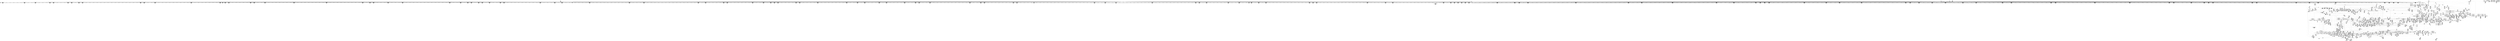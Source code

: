 digraph {
	CE0x3f37200 [shape=record,shape=Mrecord,label="{CE0x3f37200|i64*_getelementptr_inbounds_(_2_x_i64_,_2_x_i64_*___llvm_gcov_ctr162,_i64_0,_i64_0)|*Constant*|*SummSource*}"]
	CE0x40646a0 [shape=record,shape=Mrecord,label="{CE0x40646a0|i32_3|*Constant*|*SummSink*}"]
	CE0x40347f0 [shape=record,shape=Mrecord,label="{CE0x40347f0|0:_i32,_4:_i32,_8:_i16,_12:_i32,_16:_i32,_20:_i32,_24:_i32,_56:_i8*,_:_SCMRE_590,591_}"]
	"CONST[source:0(mediator),value:2(dynamic)][purpose:{object}][SnkIdx:6]"
	CE0x3fb0020 [shape=record,shape=Mrecord,label="{CE0x3fb0020|file_inode:f|Function::file_inode&Arg::f::|*SummSink*}"]
	CE0x3fde370 [shape=record,shape=Mrecord,label="{CE0x3fde370|file_has_perm:call9|security/selinux/hooks.c,1695|*SummSource*}"]
	CE0x3f81f30 [shape=record,shape=Mrecord,label="{CE0x3f81f30|file_has_perm:tmp10|security/selinux/hooks.c,1683|*SummSource*}"]
	CE0x3f32810 [shape=record,shape=Mrecord,label="{CE0x3f32810|8:_i8,_32:_%struct.inode*,_%struct.selinux_audit_data*,_128:_i32,_132:_i32,_456:_i8*,_:_SCMRE_94,95_}"]
	CE0x3f29ec0 [shape=record,shape=Mrecord,label="{CE0x3f29ec0|8:_i8,_32:_%struct.inode*,_%struct.selinux_audit_data*,_128:_i32,_132:_i32,_456:_i8*,_:_SCMRE_179,180_}"]
	CE0x3fb2fc0 [shape=record,shape=Mrecord,label="{CE0x3fb2fc0|i64*_getelementptr_inbounds_(_12_x_i64_,_12_x_i64_*___llvm_gcov_ctr170,_i64_0,_i64_0)|*Constant*|*SummSource*}"]
	CE0x3f77c30 [shape=record,shape=Mrecord,label="{CE0x3f77c30|inode_has_perm:tmp5|security/selinux/hooks.c,1609|*SummSink*}"]
	CE0x3fb35d0 [shape=record,shape=Mrecord,label="{CE0x3fb35d0|i64_2|*Constant*}"]
	CE0x400b0b0 [shape=record,shape=Mrecord,label="{CE0x400b0b0|0:_i32,_4:_i32,_8:_i16,_12:_i32,_16:_i32,_20:_i32,_24:_i32,_56:_i8*,_:_SCMRE_155,156_}"]
	CE0x3f4b4d0 [shape=record,shape=Mrecord,label="{CE0x3f4b4d0|file_to_av:tmp8|security/selinux/hooks.c,1903|*SummSource*}"]
	CE0x40096d0 [shape=record,shape=Mrecord,label="{CE0x40096d0|0:_i32,_4:_i32,_8:_i16,_12:_i32,_16:_i32,_20:_i32,_24:_i32,_56:_i8*,_:_SCMRE_139,140_}"]
	CE0x3f2d630 [shape=record,shape=Mrecord,label="{CE0x3f2d630|GLOBAL:file_to_av|*Constant*|*SummSink*}"]
	CE0x4054a30 [shape=record,shape=Mrecord,label="{CE0x4054a30|inode_has_perm:tobool|security/selinux/hooks.c,1611|*SummSource*}"]
	CE0x3fd75c0 [shape=record,shape=Mrecord,label="{CE0x3fd75c0|0:_i32,_4:_i32,_8:_i16,_12:_i32,_16:_i32,_20:_i32,_24:_i32,_56:_i8*,_:_SCMRE_40,48_|*MultipleSource*|*LoadInst*|include/linux/fs.h,1916|security/selinux/hooks.c,1675|Function::inode_has_perm&Arg::inode::|security/selinux/hooks.c,1611}"]
	CE0x3fcb3f0 [shape=record,shape=Mrecord,label="{CE0x3fcb3f0|i64*_getelementptr_inbounds_(_8_x_i64_,_8_x_i64_*___llvm_gcov_ctr154,_i64_0,_i64_2)|*Constant*}"]
	CE0x40349a0 [shape=record,shape=Mrecord,label="{CE0x40349a0|0:_i32,_4:_i32,_8:_i16,_12:_i32,_16:_i32,_20:_i32,_24:_i32,_56:_i8*,_:_SCMRE_591,592_}"]
	CE0x4035060 [shape=record,shape=Mrecord,label="{CE0x4035060|0:_i32,_4:_i32,_8:_i16,_12:_i32,_16:_i32,_20:_i32,_24:_i32,_56:_i8*,_:_SCMRE_595,596_}"]
	CE0x3f64e80 [shape=record,shape=Mrecord,label="{CE0x3f64e80|file_has_perm:if.then5|*SummSource*}"]
	CE0x3f51350 [shape=record,shape=Mrecord,label="{CE0x3f51350|file_to_av:or13|security/selinux/hooks.c,1908|*SummSource*}"]
	CE0x3fc6960 [shape=record,shape=Mrecord,label="{CE0x3fc6960|file_has_perm:tmp18|security/selinux/hooks.c,1690|*SummSource*}"]
	CE0x3fa2e80 [shape=record,shape=Mrecord,label="{CE0x3fa2e80|0:_i32,_4:_i32,_8:_i16,_12:_i32,_16:_i32,_20:_i32,_24:_i32,_56:_i8*,_:_SCMRE_257,258_}"]
	CE0x3fc4c20 [shape=record,shape=Mrecord,label="{CE0x3fc4c20|file_has_perm:tmp14|security/selinux/hooks.c,1688|*SummSource*}"]
	CE0x3f83070 [shape=record,shape=Mrecord,label="{CE0x3f83070|file_has_perm:call4|security/selinux/hooks.c,1684}"]
	CE0x3f21ce0 [shape=record,shape=Mrecord,label="{CE0x3f21ce0|i64_5|*Constant*|*SummSink*}"]
	CE0x3fd8890 [shape=record,shape=Mrecord,label="{CE0x3fd8890|__validate_creds:entry|*SummSink*}"]
	CE0x3f80a90 [shape=record,shape=Mrecord,label="{CE0x3f80a90|file_has_perm:tmp7|security/selinux/hooks.c,1683}"]
	CE0x3f68c10 [shape=record,shape=Mrecord,label="{CE0x3f68c10|file_has_perm:tmp4|security/selinux/hooks.c,1681|*SummSink*}"]
	CE0x3f4be00 [shape=record,shape=Mrecord,label="{CE0x3f4be00|file_to_av:conv1|security/selinux/hooks.c,1903}"]
	CE0x3fdf6f0 [shape=record,shape=Mrecord,label="{CE0x3fdf6f0|inode_has_perm:inode|Function::inode_has_perm&Arg::inode::|*SummSink*}"]
	CE0x3f271b0 [shape=record,shape=Mrecord,label="{CE0x3f271b0|file_to_av:if.end16|*SummSource*}"]
	CE0x3f9f690 [shape=record,shape=Mrecord,label="{CE0x3f9f690|0:_i32,_4:_i32,_8:_i16,_12:_i32,_16:_i32,_20:_i32,_24:_i32,_56:_i8*,_:_SCMRE_200,201_}"]
	CE0x3fb1f80 [shape=record,shape=Mrecord,label="{CE0x3fb1f80|file_has_perm:tmp}"]
	CE0x3fc7b40 [shape=record,shape=Mrecord,label="{CE0x3fc7b40|file_has_perm:tobool7|security/selinux/hooks.c,1694|*SummSink*}"]
	CE0x40541a0 [shape=record,shape=Mrecord,label="{CE0x40541a0|inode_has_perm:tmp20|security/selinux/hooks.c,1618}"]
	CE0x3f48370 [shape=record,shape=Mrecord,label="{CE0x3f48370|file_to_av:and|security/selinux/hooks.c,1902}"]
	CE0x3fa5fd0 [shape=record,shape=Mrecord,label="{CE0x3fa5fd0|0:_i32,_4:_i32,_8:_i16,_12:_i32,_16:_i32,_20:_i32,_24:_i32,_56:_i8*,_:_SCMRE_286,287_}"]
	CE0x3f9a1f0 [shape=record,shape=Mrecord,label="{CE0x3f9a1f0|file_to_av:tmp17|security/selinux/hooks.c,1905|*SummSink*}"]
	CE0x4041e40 [shape=record,shape=Mrecord,label="{CE0x4041e40|0:_i32,_4:_i32,_8:_i16,_12:_i32,_16:_i32,_20:_i32,_24:_i32,_56:_i8*,_:_SCMRE_909,910_}"]
	CE0x3f17a00 [shape=record,shape=Mrecord,label="{CE0x3f17a00|selinux_file_receive:bb}"]
	CE0x3f13580 [shape=record,shape=Mrecord,label="{CE0x3f13580|GLOBAL:get_current|*Constant*|*SummSink*}"]
	CE0x3f99ee0 [shape=record,shape=Mrecord,label="{CE0x3f99ee0|file_to_av:tmp14|*LoadInst*|security/selinux/hooks.c,1905|*SummSource*}"]
	CE0x3f2e080 [shape=record,shape=Mrecord,label="{CE0x3f2e080|file_to_av:file|Function::file_to_av&Arg::file::|*SummSource*}"]
	CE0x3fb4760 [shape=record,shape=Mrecord,label="{CE0x3fb4760|inode_has_perm:bb}"]
	CE0x3f20de0 [shape=record,shape=Mrecord,label="{CE0x3f20de0|i8*_getelementptr_inbounds_(_25_x_i8_,_25_x_i8_*_.str3,_i32_0,_i32_0)|*Constant*}"]
	CE0x3f0a2e0 [shape=record,shape=Mrecord,label="{CE0x3f0a2e0|8:_i8,_32:_%struct.inode*,_%struct.selinux_audit_data*,_128:_i32,_132:_i32,_456:_i8*,_:_SCMRE_176,177_}"]
	CE0x40598b0 [shape=record,shape=Mrecord,label="{CE0x40598b0|inode_has_perm:tmp11|security/selinux/hooks.c,1612}"]
	CE0x3f68370 [shape=record,shape=Mrecord,label="{CE0x3f68370|cred_sid:tmp|*SummSource*}"]
	CE0x3f2f460 [shape=record,shape=Mrecord,label="{CE0x3f2f460|file_has_perm:entry|*SummSink*}"]
	CE0x3fc6370 [shape=record,shape=Mrecord,label="{CE0x3fc6370|i64*_getelementptr_inbounds_(_12_x_i64_,_12_x_i64_*___llvm_gcov_ctr170,_i64_0,_i64_6)|*Constant*}"]
	CE0x3f291b0 [shape=record,shape=Mrecord,label="{CE0x3f291b0|selinux_file_receive:tmp12|security/selinux/hooks.c,3414|*SummSource*}"]
	CE0x3fca510 [shape=record,shape=Mrecord,label="{CE0x3fca510|file_has_perm:tmp23|security/selinux/hooks.c,1694}"]
	CE0x3f1cc30 [shape=record,shape=Mrecord,label="{CE0x3f1cc30|selinux_file_receive:tmp19|security/selinux/hooks.c,3414|*SummSource*}"]
	CE0x3f9f4e0 [shape=record,shape=Mrecord,label="{CE0x3f9f4e0|0:_i32,_4:_i32,_8:_i16,_12:_i32,_16:_i32,_20:_i32,_24:_i32,_56:_i8*,_:_SCMRE_199,200_}"]
	CE0x3f04850 [shape=record,shape=Mrecord,label="{CE0x3f04850|get_current:tmp2|*SummSink*}"]
	CE0x3fd7880 [shape=record,shape=Mrecord,label="{CE0x3fd7880|0:_i32,_4:_i32,_8:_i16,_12:_i32,_16:_i32,_20:_i32,_24:_i32,_56:_i8*,_:_SCMRE_48,56_|*MultipleSource*|*LoadInst*|include/linux/fs.h,1916|security/selinux/hooks.c,1675|Function::inode_has_perm&Arg::inode::|security/selinux/hooks.c,1611}"]
	CE0x3f0e160 [shape=record,shape=Mrecord,label="{CE0x3f0e160|file_to_av:if.end19|*SummSink*}"]
	CE0x3fa70b0 [shape=record,shape=Mrecord,label="{CE0x3fa70b0|0:_i32,_4:_i32,_8:_i16,_12:_i32,_16:_i32,_20:_i32,_24:_i32,_56:_i8*,_:_SCMRE_296,297_}"]
	CE0x40313a0 [shape=record,shape=Mrecord,label="{CE0x40313a0|0:_i32,_4:_i32,_8:_i16,_12:_i32,_16:_i32,_20:_i32,_24:_i32,_56:_i8*,_:_SCMRE_559,560_}"]
	CE0x3fd1690 [shape=record,shape=Mrecord,label="{CE0x3fd1690|inode_has_perm:tmp}"]
	CE0x3f06430 [shape=record,shape=Mrecord,label="{CE0x3f06430|8:_i8,_32:_%struct.inode*,_%struct.selinux_audit_data*,_128:_i32,_132:_i32,_456:_i8*,_:_SCMRE_163,164_}"]
	CE0x3f10df0 [shape=record,shape=Mrecord,label="{CE0x3f10df0|selinux_file_receive:tmp2|*SummSink*}"]
	CE0x3fd6b50 [shape=record,shape=Mrecord,label="{CE0x3fd6b50|__validate_creds:cred|Function::__validate_creds&Arg::cred::|*SummSource*}"]
	CE0x4058e20 [shape=record,shape=Mrecord,label="{CE0x4058e20|i64*_getelementptr_inbounds_(_8_x_i64_,_8_x_i64_*___llvm_gcov_ctr154,_i64_0,_i64_5)|*Constant*}"]
	CE0x4008a20 [shape=record,shape=Mrecord,label="{CE0x4008a20|0:_i32,_4:_i32,_8:_i16,_12:_i32,_16:_i32,_20:_i32,_24:_i32,_56:_i8*,_:_SCMRE_120,128_|*MultipleSource*|*LoadInst*|include/linux/fs.h,1916|security/selinux/hooks.c,1675|Function::inode_has_perm&Arg::inode::|security/selinux/hooks.c,1611}"]
	CE0x4053af0 [shape=record,shape=Mrecord,label="{CE0x4053af0|__validate_creds:tmp4|include/linux/cred.h,173|*SummSink*}"]
	CE0x3fa4d40 [shape=record,shape=Mrecord,label="{CE0x3fa4d40|0:_i32,_4:_i32,_8:_i16,_12:_i32,_16:_i32,_20:_i32,_24:_i32,_56:_i8*,_:_SCMRE_275,276_}"]
	CE0x3fa0550 [shape=record,shape=Mrecord,label="{CE0x3fa0550|0:_i32,_4:_i32,_8:_i16,_12:_i32,_16:_i32,_20:_i32,_24:_i32,_56:_i8*,_:_SCMRE_212,216_|*MultipleSource*|*LoadInst*|include/linux/fs.h,1916|security/selinux/hooks.c,1675|Function::inode_has_perm&Arg::inode::|security/selinux/hooks.c,1611}"]
	CE0x405da30 [shape=record,shape=Mrecord,label="{CE0x405da30|inode_has_perm:tmp19|security/selinux/hooks.c,1618}"]
	CE0x40404f0 [shape=record,shape=Mrecord,label="{CE0x40404f0|0:_i32,_4:_i32,_8:_i16,_12:_i32,_16:_i32,_20:_i32,_24:_i32,_56:_i8*,_:_SCMRE_894,895_}"]
	CE0x3fa8190 [shape=record,shape=Mrecord,label="{CE0x3fa8190|0:_i32,_4:_i32,_8:_i16,_12:_i32,_16:_i32,_20:_i32,_24:_i32,_56:_i8*,_:_SCMRE_306,307_}"]
	CE0x400ebc0 [shape=record,shape=Mrecord,label="{CE0x400ebc0|0:_i32,_4:_i32,_8:_i16,_12:_i32,_16:_i32,_20:_i32,_24:_i32,_56:_i8*,_:_SCMRE_190,191_}"]
	CE0x3f559b0 [shape=record,shape=Mrecord,label="{CE0x3f559b0|get_current:tmp3}"]
	CE0x4039390 [shape=record,shape=Mrecord,label="{CE0x4039390|0:_i32,_4:_i32,_8:_i16,_12:_i32,_16:_i32,_20:_i32,_24:_i32,_56:_i8*,_:_SCMRE_680,684_|*MultipleSource*|*LoadInst*|include/linux/fs.h,1916|security/selinux/hooks.c,1675|Function::inode_has_perm&Arg::inode::|security/selinux/hooks.c,1611}"]
	CE0x3f5a6f0 [shape=record,shape=Mrecord,label="{CE0x3f5a6f0|file_to_av:and|security/selinux/hooks.c,1902|*SummSource*}"]
	CE0x3fb4cf0 [shape=record,shape=Mrecord,label="{CE0x3fb4cf0|cred_sid:tmp4|*LoadInst*|security/selinux/hooks.c,196|*SummSink*}"]
	CE0x405fa20 [shape=record,shape=Mrecord,label="{CE0x405fa20|inode_has_perm:call4|security/selinux/hooks.c,1617|*SummSource*}"]
	CE0x3f2d7a0 [shape=record,shape=Mrecord,label="{CE0x3f2d7a0|file_to_av:entry}"]
	CE0x3f65090 [shape=record,shape=Mrecord,label="{CE0x3f65090|file_has_perm:if.then|*SummSource*}"]
	CE0x3fcaef0 [shape=record,shape=Mrecord,label="{CE0x3fcaef0|__validate_creds:call|include/linux/cred.h,173|*SummSource*}"]
	CE0x400de40 [shape=record,shape=Mrecord,label="{CE0x400de40|0:_i32,_4:_i32,_8:_i16,_12:_i32,_16:_i32,_20:_i32,_24:_i32,_56:_i8*,_:_SCMRE_182,183_}"]
	CE0x3f83900 [shape=record,shape=Mrecord,label="{CE0x3f83900|i64*_getelementptr_inbounds_(_15_x_i64_,_15_x_i64_*___llvm_gcov_ctr171,_i64_0,_i64_3)|*Constant*|*SummSource*}"]
	CE0x3f36730 [shape=record,shape=Mrecord,label="{CE0x3f36730|cred_sid:entry|*SummSource*}"]
	CE0x3f0b0d0 [shape=record,shape=Mrecord,label="{CE0x3f0b0d0|i64*_getelementptr_inbounds_(_15_x_i64_,_15_x_i64_*___llvm_gcov_ctr171,_i64_0,_i64_0)|*Constant*|*SummSink*}"]
	CE0x3f64fe0 [shape=record,shape=Mrecord,label="{CE0x3f64fe0|file_has_perm:if.then}"]
	CE0x3f5bd70 [shape=record,shape=Mrecord,label="{CE0x3f5bd70|8:_i8,_32:_%struct.inode*,_%struct.selinux_audit_data*,_128:_i32,_132:_i32,_456:_i8*,_:_SCMRE_83,84_}"]
	CE0x4008760 [shape=record,shape=Mrecord,label="{CE0x4008760|0:_i32,_4:_i32,_8:_i16,_12:_i32,_16:_i32,_20:_i32,_24:_i32,_56:_i8*,_:_SCMRE_112,120_|*MultipleSource*|*LoadInst*|include/linux/fs.h,1916|security/selinux/hooks.c,1675|Function::inode_has_perm&Arg::inode::|security/selinux/hooks.c,1611}"]
	CE0x3f6cfe0 [shape=record,shape=Mrecord,label="{CE0x3f6cfe0|file_to_av:tmp3|security/selinux/hooks.c,1902}"]
	CE0x400b260 [shape=record,shape=Mrecord,label="{CE0x400b260|0:_i32,_4:_i32,_8:_i16,_12:_i32,_16:_i32,_20:_i32,_24:_i32,_56:_i8*,_:_SCMRE_156,157_}"]
	CE0x3fb7f30 [shape=record,shape=Mrecord,label="{CE0x3fb7f30|file_has_perm:tmp5|security/selinux/hooks.c,1681}"]
	CE0x3fd0870 [shape=record,shape=Mrecord,label="{CE0x3fd0870|__validate_creds:expval|include/linux/cred.h,173|*SummSink*}"]
	CE0x3f1b560 [shape=record,shape=Mrecord,label="{CE0x3f1b560|8:_i8,_32:_%struct.inode*,_%struct.selinux_audit_data*,_128:_i32,_132:_i32,_456:_i8*,_:_SCMRE_392,396_|*MultipleSource*|security/selinux/hooks.c,1902|Function::selinux_file_receive&Arg::file::|Function::file_has_perm&Arg::file::|Function::file_to_av&Arg::file::}"]
	CE0x4034640 [shape=record,shape=Mrecord,label="{CE0x4034640|0:_i32,_4:_i32,_8:_i16,_12:_i32,_16:_i32,_20:_i32,_24:_i32,_56:_i8*,_:_SCMRE_589,590_}"]
	CE0x4052ad0 [shape=record,shape=Mrecord,label="{CE0x4052ad0|__validate_creds:tmp3|include/linux/cred.h,173}"]
	CE0x3f67980 [shape=record,shape=Mrecord,label="{CE0x3f67980|i32_14|*Constant*}"]
	CE0x40415d0 [shape=record,shape=Mrecord,label="{CE0x40415d0|0:_i32,_4:_i32,_8:_i16,_12:_i32,_16:_i32,_20:_i32,_24:_i32,_56:_i8*,_:_SCMRE_904,905_}"]
	CE0x3f52460 [shape=record,shape=Mrecord,label="{CE0x3f52460|file_to_av:tmp12|security/selinux/hooks.c,1904|*SummSource*}"]
	CE0x3f49b20 [shape=record,shape=Mrecord,label="{CE0x3f49b20|file_to_av:tmp5|security/selinux/hooks.c,1902}"]
	CE0x3f4a3c0 [shape=record,shape=Mrecord,label="{CE0x3f4a3c0|file_to_av:av.2}"]
	CE0x3fa4680 [shape=record,shape=Mrecord,label="{CE0x3fa4680|0:_i32,_4:_i32,_8:_i16,_12:_i32,_16:_i32,_20:_i32,_24:_i32,_56:_i8*,_:_SCMRE_271,272_}"]
	CE0x3f70c50 [shape=record,shape=Mrecord,label="{CE0x3f70c50|file_inode:tmp2|*SummSink*}"]
	CE0x4055d30 [shape=record,shape=Mrecord,label="{CE0x4055d30|inode_has_perm:lnot.ext|security/selinux/hooks.c,1611|*SummSink*}"]
	CE0x3fda1d0 [shape=record,shape=Mrecord,label="{CE0x3fda1d0|__validate_creds:file|Function::__validate_creds&Arg::file::|*SummSource*}"]
	CE0x3f6eaf0 [shape=record,shape=Mrecord,label="{CE0x3f6eaf0|8:_i8,_32:_%struct.inode*,_%struct.selinux_audit_data*,_128:_i32,_132:_i32,_456:_i8*,_:_SCMRE_120,121_}"]
	CE0x4046850 [shape=record,shape=Mrecord,label="{CE0x4046850|0:_i32,_4:_i32,_8:_i16,_12:_i32,_16:_i32,_20:_i32,_24:_i32,_56:_i8*,_:_SCMRE_988,992_|*MultipleSource*|*LoadInst*|include/linux/fs.h,1916|security/selinux/hooks.c,1675|Function::inode_has_perm&Arg::inode::|security/selinux/hooks.c,1611}"]
	CE0x3fb4190 [shape=record,shape=Mrecord,label="{CE0x3fb4190|file_has_perm:out|*SummSink*}"]
	CE0x3fdfaa0 [shape=record,shape=Mrecord,label="{CE0x3fdfaa0|inode_has_perm:perms|Function::inode_has_perm&Arg::perms::|*SummSource*}"]
	CE0x3f30370 [shape=record,shape=Mrecord,label="{CE0x3f30370|_ret_i32_%rc.1,_!dbg_!27749|security/selinux/hooks.c,1698}"]
	CE0x4031a60 [shape=record,shape=Mrecord,label="{CE0x4031a60|0:_i32,_4:_i32,_8:_i16,_12:_i32,_16:_i32,_20:_i32,_24:_i32,_56:_i8*,_:_SCMRE_563,564_}"]
	CE0x3fe0f80 [shape=record,shape=Mrecord,label="{CE0x3fe0f80|file_has_perm:tmp29|security/selinux/hooks.c,1698}"]
	CE0x3f99610 [shape=record,shape=Mrecord,label="{CE0x3f99610|file_inode:tmp1|*SummSink*}"]
	CE0x3f9a740 [shape=record,shape=Mrecord,label="{CE0x3f9a740|i64*_getelementptr_inbounds_(_15_x_i64_,_15_x_i64_*___llvm_gcov_ctr171,_i64_0,_i64_8)|*Constant*}"]
	CE0x4054090 [shape=record,shape=Mrecord,label="{CE0x4054090|inode_has_perm:tmp19|security/selinux/hooks.c,1618|*SummSink*}"]
	CE0x3fa4830 [shape=record,shape=Mrecord,label="{CE0x3fa4830|0:_i32,_4:_i32,_8:_i16,_12:_i32,_16:_i32,_20:_i32,_24:_i32,_56:_i8*,_:_SCMRE_272,273_}"]
	CE0x3fe6ba0 [shape=record,shape=Mrecord,label="{CE0x3fe6ba0|inode_has_perm:do.body}"]
	CE0x40560d0 [shape=record,shape=Mrecord,label="{CE0x40560d0|GLOBAL:llvm.expect.i64|*Constant*}"]
	CE0x3fadc30 [shape=record,shape=Mrecord,label="{CE0x3fadc30|0:_i32,_4:_i32,_8:_i16,_12:_i32,_16:_i32,_20:_i32,_24:_i32,_56:_i8*,_:_SCMRE_496,500_|*MultipleSource*|*LoadInst*|include/linux/fs.h,1916|security/selinux/hooks.c,1675|Function::inode_has_perm&Arg::inode::|security/selinux/hooks.c,1611}"]
	CE0x3fce3f0 [shape=record,shape=Mrecord,label="{CE0x3fce3f0|COLLAPSED:_GCMRE___llvm_gcov_ctr155_internal_global_5_x_i64_zeroinitializer:_elem_0:default:}"]
	CE0x4062de0 [shape=record,shape=Mrecord,label="{CE0x4062de0|_call_void___invalid_creds(%struct.cred*_%cred,_i8*_%file,_i32_%line)_#10,_!dbg_!27721|include/linux/cred.h,174|*SummSource*}"]
	CE0x3f7ef20 [shape=record,shape=Mrecord,label="{CE0x3f7ef20|i32_1|*Constant*}"]
	CE0x3f62980 [shape=record,shape=Mrecord,label="{CE0x3f62980|i64*_getelementptr_inbounds_(_2_x_i64_,_2_x_i64_*___llvm_gcov_ctr131,_i64_0,_i64_1)|*Constant*|*SummSink*}"]
	CE0x3f05420 [shape=record,shape=Mrecord,label="{CE0x3f05420|inode_has_perm:i_flags|security/selinux/hooks.c,1611}"]
	CE0x404a8a0 [shape=record,shape=Mrecord,label="{CE0x404a8a0|inode_has_perm:call|security/selinux/hooks.c,1614|*SummSink*}"]
	CE0x3fae7b0 [shape=record,shape=Mrecord,label="{CE0x3fae7b0|0:_i32,_4:_i32,_8:_i16,_12:_i32,_16:_i32,_20:_i32,_24:_i32,_56:_i8*,_:_SCMRE_512,520_|*MultipleSource*|*LoadInst*|include/linux/fs.h,1916|security/selinux/hooks.c,1675|Function::inode_has_perm&Arg::inode::|security/selinux/hooks.c,1611}"]
	CE0x3fd49f0 [shape=record,shape=Mrecord,label="{CE0x3fd49f0|_call_void_mcount()_#3}"]
	CE0x3f009d0 [shape=record,shape=Mrecord,label="{CE0x3f009d0|selinux_file_receive:bb|*SummSource*}"]
	CE0x3f9b8f0 [shape=record,shape=Mrecord,label="{CE0x3f9b8f0|i32_2|*Constant*|*SummSource*}"]
	CE0x40604c0 [shape=record,shape=Mrecord,label="{CE0x40604c0|_ret_i32_%retval.0,_!dbg_!27728|security/selinux/avc.c,775}"]
	CE0x3f9dfb0 [shape=record,shape=Mrecord,label="{CE0x3f9dfb0|file_to_av:tmp24|security/selinux/hooks.c,1909}"]
	CE0x3f5a320 [shape=record,shape=Mrecord,label="{CE0x3f5a320|8:_i8,_32:_%struct.inode*,_%struct.selinux_audit_data*,_128:_i32,_132:_i32,_456:_i8*,_:_SCMRE_13,14_}"]
	CE0x4048f50 [shape=record,shape=Mrecord,label="{CE0x4048f50|inode_has_perm:i_security|security/selinux/hooks.c,1615|*SummSink*}"]
	CE0x3fdf340 [shape=record,shape=Mrecord,label="{CE0x3fdf340|inode_has_perm:inode|Function::inode_has_perm&Arg::inode::}"]
	CE0x3f1ca80 [shape=record,shape=Mrecord,label="{CE0x3f1ca80|i64*_getelementptr_inbounds_(_11_x_i64_,_11_x_i64_*___llvm_gcov_ctr268,_i64_0,_i64_10)|*Constant*}"]
	CE0x3fcdaa0 [shape=record,shape=Mrecord,label="{CE0x3fcdaa0|_call_void_mcount()_#3|*SummSource*}"]
	CE0x3f04fb0 [shape=record,shape=Mrecord,label="{CE0x3f04fb0|8:_i8,_32:_%struct.inode*,_%struct.selinux_audit_data*,_128:_i32,_132:_i32,_456:_i8*,_:_SCMRE_2,3_}"]
	CE0x3f1f3e0 [shape=record,shape=Mrecord,label="{CE0x3f1f3e0|selinux_file_receive:tmp2}"]
	CE0x403fc80 [shape=record,shape=Mrecord,label="{CE0x403fc80|0:_i32,_4:_i32,_8:_i16,_12:_i32,_16:_i32,_20:_i32,_24:_i32,_56:_i8*,_:_SCMRE_889,890_}"]
	CE0x3f54a90 [shape=record,shape=Mrecord,label="{CE0x3f54a90|8:_i8,_32:_%struct.inode*,_%struct.selinux_audit_data*,_128:_i32,_132:_i32,_456:_i8*,_:_SCMRE_424,428_|*MultipleSource*|security/selinux/hooks.c,1902|Function::selinux_file_receive&Arg::file::|Function::file_has_perm&Arg::file::|Function::file_to_av&Arg::file::}"]
	CE0x3f10f90 [shape=record,shape=Mrecord,label="{CE0x3f10f90|i64_2|*Constant*|*SummSink*}"]
	CE0x3fa0410 [shape=record,shape=Mrecord,label="{CE0x3fa0410|0:_i32,_4:_i32,_8:_i16,_12:_i32,_16:_i32,_20:_i32,_24:_i32,_56:_i8*,_:_SCMRE_240,241_}"]
	CE0x3f659f0 [shape=record,shape=Mrecord,label="{CE0x3f659f0|cred_sid:sid|security/selinux/hooks.c,197|*SummSource*}"]
	CE0x3f5a020 [shape=record,shape=Mrecord,label="{CE0x3f5a020|8:_i8,_32:_%struct.inode*,_%struct.selinux_audit_data*,_128:_i32,_132:_i32,_456:_i8*,_:_SCMRE_11,12_}"]
	CE0x3f6f090 [shape=record,shape=Mrecord,label="{CE0x3f6f090|8:_i8,_32:_%struct.inode*,_%struct.selinux_audit_data*,_128:_i32,_132:_i32,_456:_i8*,_:_SCMRE_52,53_}"]
	CE0x4059e70 [shape=record,shape=Mrecord,label="{CE0x4059e70|inode_has_perm:tmp12|security/selinux/hooks.c,1612}"]
	CE0x3f78ec0 [shape=record,shape=Mrecord,label="{CE0x3f78ec0|8:_i8,_32:_%struct.inode*,_%struct.selinux_audit_data*,_128:_i32,_132:_i32,_456:_i8*,_:_SCMRE_105,106_}"]
	CE0x3f50e00 [shape=record,shape=Mrecord,label="{CE0x3f50e00|file_to_av:conv12|security/selinux/hooks.c,1908|*SummSource*}"]
	CE0x3f2a940 [shape=record,shape=Mrecord,label="{CE0x3f2a940|8:_i8,_32:_%struct.inode*,_%struct.selinux_audit_data*,_128:_i32,_132:_i32,_456:_i8*,_:_SCMRE_186,187_}"]
	CE0x4038b50 [shape=record,shape=Mrecord,label="{CE0x4038b50|0:_i32,_4:_i32,_8:_i16,_12:_i32,_16:_i32,_20:_i32,_24:_i32,_56:_i8*,_:_SCMRE_656,664_|*MultipleSource*|*LoadInst*|include/linux/fs.h,1916|security/selinux/hooks.c,1675|Function::inode_has_perm&Arg::inode::|security/selinux/hooks.c,1611}"]
	CE0x40557d0 [shape=record,shape=Mrecord,label="{CE0x40557d0|inode_has_perm:conv|security/selinux/hooks.c,1611}"]
	CE0x3f7a7f0 [shape=record,shape=Mrecord,label="{CE0x3f7a7f0|8:_i8,_32:_%struct.inode*,_%struct.selinux_audit_data*,_128:_i32,_132:_i32,_456:_i8*,_:_SCMRE_376,384_|*MultipleSource*|security/selinux/hooks.c,1902|Function::selinux_file_receive&Arg::file::|Function::file_has_perm&Arg::file::|Function::file_to_av&Arg::file::}"]
	CE0x3f7e6a0 [shape=record,shape=Mrecord,label="{CE0x3f7e6a0|8:_i8,_32:_%struct.inode*,_%struct.selinux_audit_data*,_128:_i32,_132:_i32,_456:_i8*,_:_SCMRE_480,488_|*MultipleSource*|security/selinux/hooks.c,1902|Function::selinux_file_receive&Arg::file::|Function::file_has_perm&Arg::file::|Function::file_to_av&Arg::file::}"]
	CE0x405fb50 [shape=record,shape=Mrecord,label="{CE0x405fb50|inode_has_perm:call4|security/selinux/hooks.c,1617|*SummSink*}"]
	CE0x3f71eb0 [shape=record,shape=Mrecord,label="{CE0x3f71eb0|i32_(i32,_i32,_i16,_i32,_%struct.common_audit_data*)*_bitcast_(i32_(i32,_i32,_i16,_i32,_%struct.common_audit_data.495*)*_avc_has_perm_to_i32_(i32,_i32,_i16,_i32,_%struct.common_audit_data*)*)|*Constant*|*SummSink*}"]
	CE0x3fce380 [shape=record,shape=Mrecord,label="{CE0x3fce380|__validate_creds:tmp}"]
	CE0x3f705b0 [shape=record,shape=Mrecord,label="{CE0x3f705b0|8:_i8,_32:_%struct.inode*,_%struct.selinux_audit_data*,_128:_i32,_132:_i32,_456:_i8*,_:_SCMRE_136,140_|*MultipleSource*|security/selinux/hooks.c,1902|Function::selinux_file_receive&Arg::file::|Function::file_has_perm&Arg::file::|Function::file_to_av&Arg::file::}"]
	CE0x3f9c6e0 [shape=record,shape=Mrecord,label="{CE0x3f9c6e0|i64_512|*Constant*|*SummSink*}"]
	CE0x3f26380 [shape=record,shape=Mrecord,label="{CE0x3f26380|selinux_file_receive:entry}"]
	CE0x3fa6ba0 [shape=record,shape=Mrecord,label="{CE0x3fa6ba0|0:_i32,_4:_i32,_8:_i16,_12:_i32,_16:_i32,_20:_i32,_24:_i32,_56:_i8*,_:_SCMRE_293,294_}"]
	CE0x3fc59e0 [shape=record,shape=Mrecord,label="{CE0x3fc59e0|i64*_getelementptr_inbounds_(_12_x_i64_,_12_x_i64_*___llvm_gcov_ctr170,_i64_0,_i64_5)|*Constant*|*SummSink*}"]
	CE0x3f4a960 [shape=record,shape=Mrecord,label="{CE0x3f4a960|file_to_av:tmp6|security/selinux/hooks.c,1902}"]
	CE0x403eba0 [shape=record,shape=Mrecord,label="{CE0x403eba0|0:_i32,_4:_i32,_8:_i16,_12:_i32,_16:_i32,_20:_i32,_24:_i32,_56:_i8*,_:_SCMRE_879,880_}"]
	CE0x3f3a050 [shape=record,shape=Mrecord,label="{CE0x3f3a050|selinux_file_receive:tmp17|security/selinux/hooks.c,3414|*SummSink*}"]
	CE0x400aba0 [shape=record,shape=Mrecord,label="{CE0x400aba0|0:_i32,_4:_i32,_8:_i16,_12:_i32,_16:_i32,_20:_i32,_24:_i32,_56:_i8*,_:_SCMRE_152,153_}"]
	CE0x3f34f10 [shape=record,shape=Mrecord,label="{CE0x3f34f10|file_to_av:f_mode|security/selinux/hooks.c,1902|*SummSource*}"]
	CE0x3fde4a0 [shape=record,shape=Mrecord,label="{CE0x3fde4a0|file_has_perm:call9|security/selinux/hooks.c,1695|*SummSink*}"]
	CE0x3f5eb80 [shape=record,shape=Mrecord,label="{CE0x3f5eb80|file_to_av:tmp31|security/selinux/hooks.c,1917|*SummSink*}"]
	CE0x3f60970 [shape=record,shape=Mrecord,label="{CE0x3f60970|cred_sid:tmp2|*SummSource*}"]
	CE0x40569b0 [shape=record,shape=Mrecord,label="{CE0x40569b0|inode_has_perm:expval|security/selinux/hooks.c,1611|*SummSource*}"]
	CE0x3f39210 [shape=record,shape=Mrecord,label="{CE0x3f39210|8:_i8,_32:_%struct.inode*,_%struct.selinux_audit_data*,_128:_i32,_132:_i32,_456:_i8*,_:_SCMRE_216,224_|*MultipleSource*|security/selinux/hooks.c,1902|Function::selinux_file_receive&Arg::file::|Function::file_has_perm&Arg::file::|Function::file_to_av&Arg::file::}"]
	CE0x3f306b0 [shape=record,shape=Mrecord,label="{CE0x3f306b0|_ret_i32_%rc.1,_!dbg_!27749|security/selinux/hooks.c,1698|*SummSink*}"]
	CE0x3f1ea80 [shape=record,shape=Mrecord,label="{CE0x3f1ea80|i64_1|*Constant*|*SummSink*}"]
	CE0x3f18710 [shape=record,shape=Mrecord,label="{CE0x3f18710|selinux_file_receive:do.body|*SummSource*}"]
	CE0x3f79840 [shape=record,shape=Mrecord,label="{CE0x3f79840|_call_void_mcount()_#3|*SummSink*}"]
	"CONST[source:0(mediator),value:2(dynamic)][purpose:{subject}][SnkIdx:4]"
	CE0x3f344f0 [shape=record,shape=Mrecord,label="{CE0x3f344f0|_call_void_lockdep_rcu_suspicious(i8*_getelementptr_inbounds_(_25_x_i8_,_25_x_i8_*_.str3,_i32_0,_i32_0),_i32_3414,_i8*_getelementptr_inbounds_(_45_x_i8_,_45_x_i8_*_.str12,_i32_0,_i32_0))_#10,_!dbg_!27728|security/selinux/hooks.c,3414|*SummSource*}"]
	CE0x3f075e0 [shape=record,shape=Mrecord,label="{CE0x3f075e0|%struct.task_struct*_(%struct.task_struct**)*_asm_movq_%gs:$_1:P_,$0_,_r,im,_dirflag_,_fpsr_,_flags_}"]
	CE0x3f32130 [shape=record,shape=Mrecord,label="{CE0x3f32130|file_has_perm:f_security|security/selinux/hooks.c,1674|*SummSink*}"]
	CE0x40547f0 [shape=record,shape=Mrecord,label="{CE0x40547f0|inode_has_perm:and|security/selinux/hooks.c,1611|*SummSource*}"]
	CE0x3fd3860 [shape=record,shape=Mrecord,label="{CE0x3fd3860|inode_has_perm:bb|*SummSink*}"]
	CE0x3fd1390 [shape=record,shape=Mrecord,label="{CE0x3fd1390|__validate_creds:lnot.ext|include/linux/cred.h,173|*SummSink*}"]
	CE0x4037070 [shape=record,shape=Mrecord,label="{CE0x4037070|0:_i32,_4:_i32,_8:_i16,_12:_i32,_16:_i32,_20:_i32,_24:_i32,_56:_i8*,_:_SCMRE_614,615_}"]
	CE0x3f66f00 [shape=record,shape=Mrecord,label="{CE0x3f66f00|i32_8|*Constant*|*SummSource*}"]
	CE0x3f7a0f0 [shape=record,shape=Mrecord,label="{CE0x3f7a0f0|8:_i8,_32:_%struct.inode*,_%struct.selinux_audit_data*,_128:_i32,_132:_i32,_456:_i8*,_:_SCMRE_76,77_}"]
	CE0x3f23100 [shape=record,shape=Mrecord,label="{CE0x3f23100|i64_0|*Constant*}"]
	CE0x3f00250 [shape=record,shape=Mrecord,label="{CE0x3f00250|GLOBAL:lockdep_rcu_suspicious|*Constant*|*SummSource*}"]
	CE0x4046560 [shape=record,shape=Mrecord,label="{CE0x4046560|0:_i32,_4:_i32,_8:_i16,_12:_i32,_16:_i32,_20:_i32,_24:_i32,_56:_i8*,_:_SCMRE_983,984_}"]
	CE0x3fdc0d0 [shape=record,shape=Mrecord,label="{CE0x3fdc0d0|file_has_perm:tmp27|security/selinux/hooks.c,1694|*SummSink*}"]
	CE0x3f2fdb0 [shape=record,shape=Mrecord,label="{CE0x3f2fdb0|file_has_perm:file|Function::file_has_perm&Arg::file::|*SummSink*}"]
	CE0x3f1eb70 [shape=record,shape=Mrecord,label="{CE0x3f1eb70|_call_void_mcount()_#3|*SummSource*}"]
	CE0x3f39570 [shape=record,shape=Mrecord,label="{CE0x3f39570|8:_i8,_32:_%struct.inode*,_%struct.selinux_audit_data*,_128:_i32,_132:_i32,_456:_i8*,_:_SCMRE_148,149_}"]
	CE0x3f79c70 [shape=record,shape=Mrecord,label="{CE0x3f79c70|8:_i8,_32:_%struct.inode*,_%struct.selinux_audit_data*,_128:_i32,_132:_i32,_456:_i8*,_:_SCMRE_73,74_}"]
	CE0x4058290 [shape=record,shape=Mrecord,label="{CE0x4058290|inode_has_perm:tmp9|security/selinux/hooks.c,1611}"]
	CE0x40373d0 [shape=record,shape=Mrecord,label="{CE0x40373d0|0:_i32,_4:_i32,_8:_i16,_12:_i32,_16:_i32,_20:_i32,_24:_i32,_56:_i8*,_:_SCMRE_616,617_}"]
	CE0x3f514d0 [shape=record,shape=Mrecord,label="{CE0x3f514d0|file_to_av:or13|security/selinux/hooks.c,1908|*SummSink*}"]
	CE0x4042a10 [shape=record,shape=Mrecord,label="{CE0x4042a10|0:_i32,_4:_i32,_8:_i16,_12:_i32,_16:_i32,_20:_i32,_24:_i32,_56:_i8*,_:_SCMRE_916,917_}"]
	CE0x4055310 [shape=record,shape=Mrecord,label="{CE0x4055310|inode_has_perm:lnot|security/selinux/hooks.c,1611|*SummSink*}"]
	CE0x3f0b370 [shape=record,shape=Mrecord,label="{CE0x3f0b370|COLLAPSED:_GCMRE___llvm_gcov_ctr171_internal_global_15_x_i64_zeroinitializer:_elem_0:default:}"]
	CE0x3f693c0 [shape=record,shape=Mrecord,label="{CE0x3f693c0|8:_i8,_32:_%struct.inode*,_%struct.selinux_audit_data*,_128:_i32,_132:_i32,_456:_i8*,_:_SCMRE_113,114_}"]
	CE0x3f70be0 [shape=record,shape=Mrecord,label="{CE0x3f70be0|file_inode:tmp2}"]
	CE0x404c420 [shape=record,shape=Mrecord,label="{CE0x404c420|28:_i32,_32:_i16,_:_CRE_28,32_|*MultipleSource*|*LoadInst*|security/selinux/hooks.c,1615|security/selinux/hooks.c,1615|security/selinux/hooks.c,1617}"]
	CE0x4061820 [shape=record,shape=Mrecord,label="{CE0x4061820|i64*_getelementptr_inbounds_(_5_x_i64_,_5_x_i64_*___llvm_gcov_ctr155,_i64_0,_i64_3)|*Constant*|*SummSource*}"]
	CE0x3f099e0 [shape=record,shape=Mrecord,label="{CE0x3f099e0|8:_i8,_32:_%struct.inode*,_%struct.selinux_audit_data*,_128:_i32,_132:_i32,_456:_i8*,_:_SCMRE_170,171_}"]
	CE0x3f21ee0 [shape=record,shape=Mrecord,label="{CE0x3f21ee0|selinux_file_receive:tmp9|security/selinux/hooks.c,3414|*SummSink*}"]
	CE0x3f63e10 [shape=record,shape=Mrecord,label="{CE0x3f63e10|i32_14|*Constant*|*SummSource*}"]
	CE0x3f7ff20 [shape=record,shape=Mrecord,label="{CE0x3f7ff20|0:_i32,_:_CRE_0,4_|*MultipleSource*|*LoadInst*|security/selinux/hooks.c,1674|security/selinux/hooks.c,1683|security/selinux/hooks.c,1674}"]
	CE0x3f5be30 [shape=record,shape=Mrecord,label="{CE0x3f5be30|file_to_av:bb|*SummSource*}"]
	CE0x3f5e130 [shape=record,shape=Mrecord,label="{CE0x3f5e130|file_to_av:av.3|*SummSource*}"]
	CE0x3fa2b20 [shape=record,shape=Mrecord,label="{CE0x3fa2b20|0:_i32,_4:_i32,_8:_i16,_12:_i32,_16:_i32,_20:_i32,_24:_i32,_56:_i8*,_:_SCMRE_255,256_}"]
	CE0x4062290 [shape=record,shape=Mrecord,label="{CE0x4062290|__validate_creds:tmp7|include/linux/cred.h,174}"]
	CE0x3f062b0 [shape=record,shape=Mrecord,label="{CE0x3f062b0|8:_i8,_32:_%struct.inode*,_%struct.selinux_audit_data*,_128:_i32,_132:_i32,_456:_i8*,_:_SCMRE_162,163_}"]
	CE0x3f32390 [shape=record,shape=Mrecord,label="{CE0x3f32390|8:_i8,_32:_%struct.inode*,_%struct.selinux_audit_data*,_128:_i32,_132:_i32,_456:_i8*,_:_SCMRE_91,92_}"]
	"CONST[source:1(input),value:2(dynamic)][purpose:{object}][SrcIdx:4]"
	CE0x3f096e0 [shape=record,shape=Mrecord,label="{CE0x3f096e0|8:_i8,_32:_%struct.inode*,_%struct.selinux_audit_data*,_128:_i32,_132:_i32,_456:_i8*,_:_SCMRE_168,169_}"]
	CE0x4032120 [shape=record,shape=Mrecord,label="{CE0x4032120|0:_i32,_4:_i32,_8:_i16,_12:_i32,_16:_i32,_20:_i32,_24:_i32,_56:_i8*,_:_SCMRE_567,568_}"]
	CE0x3f2f1d0 [shape=record,shape=Mrecord,label="{CE0x3f2f1d0|file_has_perm:entry}"]
	CE0x3fd3b20 [shape=record,shape=Mrecord,label="{CE0x3fd3b20|__validate_creds:tmp|*SummSink*}"]
	CE0x40494f0 [shape=record,shape=Mrecord,label="{CE0x40494f0|inode_has_perm:sid3|security/selinux/hooks.c,1617|*SummSource*}"]
	CE0x400bfe0 [shape=record,shape=Mrecord,label="{CE0x400bfe0|0:_i32,_4:_i32,_8:_i16,_12:_i32,_16:_i32,_20:_i32,_24:_i32,_56:_i8*,_:_SCMRE_164,165_}"]
	CE0x4049ae0 [shape=record,shape=Mrecord,label="{CE0x4049ae0|inode_has_perm:tmp13|security/selinux/hooks.c,1614}"]
	CE0x3fcd810 [shape=record,shape=Mrecord,label="{CE0x3fcd810|_call_void_mcount()_#3}"]
	CE0x4057ca0 [shape=record,shape=Mrecord,label="{CE0x4057ca0|GLOBAL:__llvm_gcov_ctr154|Global_var:__llvm_gcov_ctr154}"]
	CE0x3fd2de0 [shape=record,shape=Mrecord,label="{CE0x3fd2de0|__validate_creds:lnot.ext|include/linux/cred.h,173}"]
	CE0x3f100b0 [shape=record,shape=Mrecord,label="{CE0x3f100b0|selinux_file_receive:do.end|*SummSource*}"]
	CE0x3f699c0 [shape=record,shape=Mrecord,label="{CE0x3f699c0|8:_i8,_32:_%struct.inode*,_%struct.selinux_audit_data*,_128:_i32,_132:_i32,_456:_i8*,_:_SCMRE_117,118_}"]
	CE0x3faed30 [shape=record,shape=Mrecord,label="{CE0x3faed30|0:_i32,_4:_i32,_8:_i16,_12:_i32,_16:_i32,_20:_i32,_24:_i32,_56:_i8*,_:_SCMRE_528,536_|*MultipleSource*|*LoadInst*|include/linux/fs.h,1916|security/selinux/hooks.c,1675|Function::inode_has_perm&Arg::inode::|security/selinux/hooks.c,1611}"]
	CE0x3fb71f0 [shape=record,shape=Mrecord,label="{CE0x3fb71f0|file_has_perm:if.end|*SummSink*}"]
	CE0x3f6aaa0 [shape=record,shape=Mrecord,label="{CE0x3f6aaa0|8:_i8,_32:_%struct.inode*,_%struct.selinux_audit_data*,_128:_i32,_132:_i32,_456:_i8*,_:_SCMRE_193,194_}"]
	CE0x3f83500 [shape=record,shape=Mrecord,label="{CE0x3f83500|file_has_perm:call4|security/selinux/hooks.c,1684|*SummSource*}"]
	CE0x3fe6e90 [shape=record,shape=Mrecord,label="{CE0x3fe6e90|i64*_getelementptr_inbounds_(_2_x_i64_,_2_x_i64_*___llvm_gcov_ctr131,_i64_0,_i64_0)|*Constant*}"]
	CE0x3f83680 [shape=record,shape=Mrecord,label="{CE0x3f83680|file_has_perm:call4|security/selinux/hooks.c,1684|*SummSink*}"]
	CE0x3f2c870 [shape=record,shape=Mrecord,label="{CE0x3f2c870|selinux_file_receive:tmp21|security/selinux/hooks.c,3414}"]
	CE0x3f4ad60 [shape=record,shape=Mrecord,label="{CE0x3f4ad60|i64*_getelementptr_inbounds_(_15_x_i64_,_15_x_i64_*___llvm_gcov_ctr171,_i64_0,_i64_3)|*Constant*}"]
	CE0x3f71a00 [shape=record,shape=Mrecord,label="{CE0x3f71a00|file_inode:tmp3|*SummSink*}"]
	CE0x3f4c750 [shape=record,shape=Mrecord,label="{CE0x3f4c750|file_to_av:av.0|*SummSink*}"]
	CE0x3f9ddc0 [shape=record,shape=Mrecord,label="{CE0x3f9ddc0|file_to_av:tmp23|security/selinux/hooks.c,1909|*SummSink*}"]
	CE0x3f77d30 [shape=record,shape=Mrecord,label="{CE0x3f77d30|file_to_av:if.end15}"]
	CE0x3f9c960 [shape=record,shape=Mrecord,label="{CE0x3f9c960|file_to_av:or10|security/selinux/hooks.c,1906|*SummSink*}"]
	CE0x3f14690 [shape=record,shape=Mrecord,label="{CE0x3f14690|selinux_file_receive:entry|*SummSource*}"]
	CE0x3f537f0 [shape=record,shape=Mrecord,label="{CE0x3f537f0|i64*_getelementptr_inbounds_(_2_x_i64_,_2_x_i64_*___llvm_gcov_ctr98,_i64_0,_i64_1)|*Constant*|*SummSink*}"]
	CE0x3fa4ef0 [shape=record,shape=Mrecord,label="{CE0x3fa4ef0|0:_i32,_4:_i32,_8:_i16,_12:_i32,_16:_i32,_20:_i32,_24:_i32,_56:_i8*,_:_SCMRE_276,277_}"]
	CE0x3f0a460 [shape=record,shape=Mrecord,label="{CE0x3f0a460|8:_i8,_32:_%struct.inode*,_%struct.selinux_audit_data*,_128:_i32,_132:_i32,_456:_i8*,_:_SCMRE_177,178_}"]
	CE0x3f2c5b0 [shape=record,shape=Mrecord,label="{CE0x3f2c5b0|selinux_file_receive:tmp13|security/selinux/hooks.c,3414}"]
	CE0x3f25ee0 [shape=record,shape=Mrecord,label="{CE0x3f25ee0|selinux_file_receive:land.lhs.true2}"]
	CE0x3f37f80 [shape=record,shape=Mrecord,label="{CE0x3f37f80|file_has_perm:ad|security/selinux/hooks.c, 1676|*SummSource*}"]
	CE0x3fdbd60 [shape=record,shape=Mrecord,label="{CE0x3fdbd60|i64*_getelementptr_inbounds_(_12_x_i64_,_12_x_i64_*___llvm_gcov_ctr170,_i64_0,_i64_10)|*Constant*|*SummSink*}"]
	CE0x3f5ea60 [shape=record,shape=Mrecord,label="{CE0x3f5ea60|i64*_getelementptr_inbounds_(_15_x_i64_,_15_x_i64_*___llvm_gcov_ctr171,_i64_0,_i64_14)|*Constant*|*SummSource*}"]
	CE0x3fc53a0 [shape=record,shape=Mrecord,label="{CE0x3fc53a0|i64*_getelementptr_inbounds_(_12_x_i64_,_12_x_i64_*___llvm_gcov_ctr170,_i64_0,_i64_5)|*Constant*}"]
	CE0x3f53c20 [shape=record,shape=Mrecord,label="{CE0x3f53c20|8:_i8,_32:_%struct.inode*,_%struct.selinux_audit_data*,_128:_i32,_132:_i32,_456:_i8*,_:_SCMRE_61,62_}"]
	CE0x4043430 [shape=record,shape=Mrecord,label="{CE0x4043430|0:_i32,_4:_i32,_8:_i16,_12:_i32,_16:_i32,_20:_i32,_24:_i32,_56:_i8*,_:_SCMRE_922,923_}"]
	CE0x3f331c0 [shape=record,shape=Mrecord,label="{CE0x3f331c0|get_current:bb}"]
	CE0x3f706b0 [shape=record,shape=Mrecord,label="{CE0x3f706b0|8:_i8,_32:_%struct.inode*,_%struct.selinux_audit_data*,_128:_i32,_132:_i32,_456:_i8*,_:_SCMRE_304,312_|*MultipleSource*|security/selinux/hooks.c,1902|Function::selinux_file_receive&Arg::file::|Function::file_has_perm&Arg::file::|Function::file_to_av&Arg::file::}"]
	CE0x3f69240 [shape=record,shape=Mrecord,label="{CE0x3f69240|8:_i8,_32:_%struct.inode*,_%struct.selinux_audit_data*,_128:_i32,_132:_i32,_456:_i8*,_:_SCMRE_112,113_}"]
	CE0x3f32c90 [shape=record,shape=Mrecord,label="{CE0x3f32c90|8:_i8,_32:_%struct.inode*,_%struct.selinux_audit_data*,_128:_i32,_132:_i32,_456:_i8*,_:_SCMRE_97,98_}"]
	CE0x3f0e220 [shape=record,shape=Mrecord,label="{CE0x3f0e220|file_to_av:bb}"]
	CE0x403c650 [shape=record,shape=Mrecord,label="{CE0x403c650|0:_i32,_4:_i32,_8:_i16,_12:_i32,_16:_i32,_20:_i32,_24:_i32,_56:_i8*,_:_SCMRE_832,840_|*MultipleSource*|*LoadInst*|include/linux/fs.h,1916|security/selinux/hooks.c,1675|Function::inode_has_perm&Arg::inode::|security/selinux/hooks.c,1611}"]
	CE0x3fc8570 [shape=record,shape=Mrecord,label="{CE0x3fc8570|file_has_perm:tmp17|security/selinux/hooks.c,1689|*SummSource*}"]
	CE0x3f65d20 [shape=record,shape=Mrecord,label="{CE0x3f65d20|0:_i32,_4:_i32,_8:_i32,_12:_i32,_:_CMRE_4,8_|*MultipleSource*|security/selinux/hooks.c,196|security/selinux/hooks.c,197|*LoadInst*|security/selinux/hooks.c,196}"]
	CE0x3fca3a0 [shape=record,shape=Mrecord,label="{CE0x3fca3a0|file_has_perm:tmp22|security/selinux/hooks.c,1694|*SummSink*}"]
	CE0x3fb7c50 [shape=record,shape=Mrecord,label="{CE0x3fb7c50|i32_22|*Constant*|*SummSink*}"]
	CE0x3faeff0 [shape=record,shape=Mrecord,label="{CE0x3faeff0|0:_i32,_4:_i32,_8:_i16,_12:_i32,_16:_i32,_20:_i32,_24:_i32,_56:_i8*,_:_SCMRE_536,540_|*MultipleSource*|*LoadInst*|include/linux/fs.h,1916|security/selinux/hooks.c,1675|Function::inode_has_perm&Arg::inode::|security/selinux/hooks.c,1611}"]
	CE0x3fa5250 [shape=record,shape=Mrecord,label="{CE0x3fa5250|0:_i32,_4:_i32,_8:_i16,_12:_i32,_16:_i32,_20:_i32,_24:_i32,_56:_i8*,_:_SCMRE_278,279_}"]
	CE0x3f9efb0 [shape=record,shape=Mrecord,label="{CE0x3f9efb0|i32_1024|*Constant*|*SummSink*}"]
	CE0x3f75210 [shape=record,shape=Mrecord,label="{CE0x3f75210|_call_void_mcount()_#3|*SummSink*}"]
	CE0x403fad0 [shape=record,shape=Mrecord,label="{CE0x403fad0|0:_i32,_4:_i32,_8:_i16,_12:_i32,_16:_i32,_20:_i32,_24:_i32,_56:_i8*,_:_SCMRE_888,889_}"]
	CE0x4051520 [shape=record,shape=Mrecord,label="{CE0x4051520|__validate_creds:lnot|include/linux/cred.h,173|*SummSink*}"]
	CE0x3fdab10 [shape=record,shape=Mrecord,label="{CE0x3fdab10|file_has_perm:tmp23|security/selinux/hooks.c,1694|*SummSink*}"]
	CE0x3f1d050 [shape=record,shape=Mrecord,label="{CE0x3f1d050|file_to_av:f_mode2|security/selinux/hooks.c,1904|*SummSink*}"]
	CE0x3fd5a60 [shape=record,shape=Mrecord,label="{CE0x3fd5a60|i64_0|*Constant*}"]
	CE0x400c190 [shape=record,shape=Mrecord,label="{CE0x400c190|0:_i32,_4:_i32,_8:_i16,_12:_i32,_16:_i32,_20:_i32,_24:_i32,_56:_i8*,_:_SCMRE_165,166_}"]
	CE0x3f744a0 [shape=record,shape=Mrecord,label="{CE0x3f744a0|file_has_perm:tobool|security/selinux/hooks.c,1688|*SummSink*}"]
	CE0x4061350 [shape=record,shape=Mrecord,label="{CE0x4061350|i64*_getelementptr_inbounds_(_8_x_i64_,_8_x_i64_*___llvm_gcov_ctr154,_i64_0,_i64_7)|*Constant*|*SummSink*}"]
	CE0x3fcf880 [shape=record,shape=Mrecord,label="{CE0x3fcf880|i64*_getelementptr_inbounds_(_8_x_i64_,_8_x_i64_*___llvm_gcov_ctr154,_i64_0,_i64_1)|*Constant*|*SummSource*}"]
	CE0x3f1e880 [shape=record,shape=Mrecord,label="{CE0x3f1e880|file_to_av:if.then8|*SummSink*}"]
	CE0x4043e50 [shape=record,shape=Mrecord,label="{CE0x4043e50|0:_i32,_4:_i32,_8:_i16,_12:_i32,_16:_i32,_20:_i32,_24:_i32,_56:_i8*,_:_SCMRE_928,929_}"]
	CE0x3f804a0 [shape=record,shape=Mrecord,label="{CE0x3f804a0|file_has_perm:tmp6|security/selinux/hooks.c,1683}"]
	CE0x3f74ed0 [shape=record,shape=Mrecord,label="{CE0x3f74ed0|_call_void_mcount()_#3}"]
	CE0x4032630 [shape=record,shape=Mrecord,label="{CE0x4032630|0:_i32,_4:_i32,_8:_i16,_12:_i32,_16:_i32,_20:_i32,_24:_i32,_56:_i8*,_:_SCMRE_570,571_}"]
	CE0x3f01410 [shape=record,shape=Mrecord,label="{CE0x3f01410|selinux_file_receive:tmp14|security/selinux/hooks.c,3414}"]
	CE0x3fa5ac0 [shape=record,shape=Mrecord,label="{CE0x3fa5ac0|0:_i32,_4:_i32,_8:_i16,_12:_i32,_16:_i32,_20:_i32,_24:_i32,_56:_i8*,_:_SCMRE_283,284_}"]
	CE0x3f06b50 [shape=record,shape=Mrecord,label="{CE0x3f06b50|selinux_file_receive:tobool1|security/selinux/hooks.c,3414|*SummSink*}"]
	CE0x40338c0 [shape=record,shape=Mrecord,label="{CE0x40338c0|0:_i32,_4:_i32,_8:_i16,_12:_i32,_16:_i32,_20:_i32,_24:_i32,_56:_i8*,_:_SCMRE_581,582_}"]
	CE0x40611d0 [shape=record,shape=Mrecord,label="{CE0x40611d0|i64*_getelementptr_inbounds_(_8_x_i64_,_8_x_i64_*___llvm_gcov_ctr154,_i64_0,_i64_7)|*Constant*|*SummSource*}"]
	CE0x3f67520 [shape=record,shape=Mrecord,label="{CE0x3f67520|file_inode:tmp4|*LoadInst*|include/linux/fs.h,1916}"]
	CE0x3f5c490 [shape=record,shape=Mrecord,label="{CE0x3f5c490|file_to_av:tmp27|security/selinux/hooks.c,1910|*SummSource*}"]
	CE0x3f4b800 [shape=record,shape=Mrecord,label="{CE0x3f4b800|file_to_av:conv|security/selinux/hooks.c,1903}"]
	CE0x3f77e80 [shape=record,shape=Mrecord,label="{CE0x3f77e80|file_to_av:if.end15|*SummSource*}"]
	CE0x4007420 [shape=record,shape=Mrecord,label="{CE0x4007420|0:_i32,_4:_i32,_8:_i16,_12:_i32,_16:_i32,_20:_i32,_24:_i32,_56:_i8*,_:_SCMRE_64,72_|*MultipleSource*|*LoadInst*|include/linux/fs.h,1916|security/selinux/hooks.c,1675|Function::inode_has_perm&Arg::inode::|security/selinux/hooks.c,1611}"]
	CE0x3f79af0 [shape=record,shape=Mrecord,label="{CE0x3f79af0|8:_i8,_32:_%struct.inode*,_%struct.selinux_audit_data*,_128:_i32,_132:_i32,_456:_i8*,_:_SCMRE_72,73_}"]
	CE0x3f1a460 [shape=record,shape=Mrecord,label="{CE0x3f1a460|8:_i8,_32:_%struct.inode*,_%struct.selinux_audit_data*,_128:_i32,_132:_i32,_456:_i8*,_:_SCMRE_296,304_|*MultipleSource*|security/selinux/hooks.c,1902|Function::selinux_file_receive&Arg::file::|Function::file_has_perm&Arg::file::|Function::file_to_av&Arg::file::}"]
	CE0x3f0c470 [shape=record,shape=Mrecord,label="{CE0x3f0c470|file_has_perm:tmp14|security/selinux/hooks.c,1688}"]
	CE0x403cbd0 [shape=record,shape=Mrecord,label="{CE0x403cbd0|0:_i32,_4:_i32,_8:_i16,_12:_i32,_16:_i32,_20:_i32,_24:_i32,_56:_i8*,_:_SCMRE_848,856_|*MultipleSource*|*LoadInst*|include/linux/fs.h,1916|security/selinux/hooks.c,1675|Function::inode_has_perm&Arg::inode::|security/selinux/hooks.c,1611}"]
	CE0x3f25410 [shape=record,shape=Mrecord,label="{CE0x3f25410|0:_i8,_:_GCMR_selinux_file_receive.__warned_internal_global_i8_0,_section_.data.unlikely_,_align_1:_elem_0:default:}"]
	CE0x3f1a140 [shape=record,shape=Mrecord,label="{CE0x3f1a140|8:_i8,_32:_%struct.inode*,_%struct.selinux_audit_data*,_128:_i32,_132:_i32,_456:_i8*,_:_SCMRE_280,288_|*MultipleSource*|security/selinux/hooks.c,1902|Function::selinux_file_receive&Arg::file::|Function::file_has_perm&Arg::file::|Function::file_to_av&Arg::file::}"]
	CE0x3f0d270 [shape=record,shape=Mrecord,label="{CE0x3f0d270|file_to_av:tmp11|security/selinux/hooks.c,1904}"]
	CE0x403e4e0 [shape=record,shape=Mrecord,label="{CE0x403e4e0|0:_i32,_4:_i32,_8:_i16,_12:_i32,_16:_i32,_20:_i32,_24:_i32,_56:_i8*,_:_SCMRE_875,876_}"]
	CE0x3fb61a0 [shape=record,shape=Mrecord,label="{CE0x3fb61a0|file_has_perm:if.then8}"]
	CE0x40441b0 [shape=record,shape=Mrecord,label="{CE0x40441b0|0:_i32,_4:_i32,_8:_i16,_12:_i32,_16:_i32,_20:_i32,_24:_i32,_56:_i8*,_:_SCMRE_930,931_}"]
	CE0x4051200 [shape=record,shape=Mrecord,label="{CE0x4051200|GLOBAL:creds_are_invalid|*Constant*|*SummSource*}"]
	CE0x3f32690 [shape=record,shape=Mrecord,label="{CE0x3f32690|8:_i8,_32:_%struct.inode*,_%struct.selinux_audit_data*,_128:_i32,_132:_i32,_456:_i8*,_:_SCMRE_93,94_}"]
	CE0x3f51640 [shape=record,shape=Mrecord,label="{CE0x3f51640|file_to_av:conv14|security/selinux/hooks.c,1908}"]
	CE0x3fdd6b0 [shape=record,shape=Mrecord,label="{CE0x3fdd6b0|file_has_perm:tmp24|security/selinux/hooks.c,1695}"]
	CE0x3f0c640 [shape=record,shape=Mrecord,label="{CE0x3f0c640|file_to_av:tmp9|*LoadInst*|security/selinux/hooks.c,1904|*SummSink*}"]
	CE0x3f9bf40 [shape=record,shape=Mrecord,label="{CE0x3f9bf40|file_to_av:conv9|security/selinux/hooks.c,1906}"]
	CE0x4054020 [shape=record,shape=Mrecord,label="{CE0x4054020|inode_has_perm:tmp19|security/selinux/hooks.c,1618|*SummSource*}"]
	CE0x3fdd010 [shape=record,shape=Mrecord,label="{CE0x3fdd010|i64*_getelementptr_inbounds_(_12_x_i64_,_12_x_i64_*___llvm_gcov_ctr170,_i64_0,_i64_11)|*Constant*}"]
	CE0x3f64810 [shape=record,shape=Mrecord,label="{CE0x3f64810|_ret_%struct.inode*_%tmp4,_!dbg_!27713|include/linux/fs.h,1916|*SummSink*}"]
	CE0x3f12940 [shape=record,shape=Mrecord,label="{CE0x3f12940|selinux_file_receive:land.lhs.true2|*SummSink*}"]
	CE0x4041ff0 [shape=record,shape=Mrecord,label="{CE0x4041ff0|0:_i32,_4:_i32,_8:_i16,_12:_i32,_16:_i32,_20:_i32,_24:_i32,_56:_i8*,_:_SCMRE_910,911_}"]
	CE0x3f19390 [shape=record,shape=Mrecord,label="{CE0x3f19390|8:_i8,_32:_%struct.inode*,_%struct.selinux_audit_data*,_128:_i32,_132:_i32,_456:_i8*,_:_SCMRE_256,264_|*MultipleSource*|security/selinux/hooks.c,1902|Function::selinux_file_receive&Arg::file::|Function::file_has_perm&Arg::file::|Function::file_to_av&Arg::file::}"]
	CE0x3fac860 [shape=record,shape=Mrecord,label="{CE0x3fac860|0:_i32,_4:_i32,_8:_i16,_12:_i32,_16:_i32,_20:_i32,_24:_i32,_56:_i8*,_:_SCMRE_477,478_}"]
	CE0x3f7ff90 [shape=record,shape=Mrecord,label="{CE0x3f7ff90|0:_i32,_:_CRE_4,8_|*MultipleSource*|*LoadInst*|security/selinux/hooks.c,1674|security/selinux/hooks.c,1683|security/selinux/hooks.c,1674}"]
	CE0x3f13750 [shape=record,shape=Mrecord,label="{CE0x3f13750|get_current:entry}"]
	CE0x3f6df40 [shape=record,shape=Mrecord,label="{CE0x3f6df40|8:_i8,_32:_%struct.inode*,_%struct.selinux_audit_data*,_128:_i32,_132:_i32,_456:_i8*,_:_SCMRE_5,6_}"]
	CE0x403d3a0 [shape=record,shape=Mrecord,label="{CE0x403d3a0|0:_i32,_4:_i32,_8:_i16,_12:_i32,_16:_i32,_20:_i32,_24:_i32,_56:_i8*,_:_SCMRE_866,867_}"]
	CE0x3f805c0 [shape=record,shape=Mrecord,label="{CE0x3f805c0|file_has_perm:tmp6|security/selinux/hooks.c,1683|*SummSink*}"]
	CE0x3f72190 [shape=record,shape=Mrecord,label="{CE0x3f72190|_call_void_mcount()_#3|*SummSource*}"]
	CE0x3f9c560 [shape=record,shape=Mrecord,label="{CE0x3f9c560|i64_512|*Constant*|*SummSource*}"]
	CE0x3fa3900 [shape=record,shape=Mrecord,label="{CE0x3fa3900|0:_i32,_4:_i32,_8:_i16,_12:_i32,_16:_i32,_20:_i32,_24:_i32,_56:_i8*,_:_SCMRE_263,264_}"]
	CE0x4032b40 [shape=record,shape=Mrecord,label="{CE0x4032b40|0:_i32,_4:_i32,_8:_i16,_12:_i32,_16:_i32,_20:_i32,_24:_i32,_56:_i8*,_:_SCMRE_573,574_}"]
	CE0x3f10e60 [shape=record,shape=Mrecord,label="{CE0x3f10e60|selinux_file_receive:tmp3}"]
	CE0x4053dd0 [shape=record,shape=Mrecord,label="{CE0x4053dd0|__validate_creds:tmp5|include/linux/cred.h,173|*SummSource*}"]
	CE0x405f7a0 [shape=record,shape=Mrecord,label="{CE0x405f7a0|inode_has_perm:call4|security/selinux/hooks.c,1617}"]
	CE0x4057dd0 [shape=record,shape=Mrecord,label="{CE0x4057dd0|GLOBAL:__llvm_gcov_ctr154|Global_var:__llvm_gcov_ctr154|*SummSource*}"]
	CE0x3f78bc0 [shape=record,shape=Mrecord,label="{CE0x3f78bc0|8:_i8,_32:_%struct.inode*,_%struct.selinux_audit_data*,_128:_i32,_132:_i32,_456:_i8*,_:_SCMRE_103,104_}"]
	CE0x403f410 [shape=record,shape=Mrecord,label="{CE0x403f410|0:_i32,_4:_i32,_8:_i16,_12:_i32,_16:_i32,_20:_i32,_24:_i32,_56:_i8*,_:_SCMRE_884,885_}"]
	CE0x400a9f0 [shape=record,shape=Mrecord,label="{CE0x400a9f0|0:_i32,_4:_i32,_8:_i16,_12:_i32,_16:_i32,_20:_i32,_24:_i32,_56:_i8*,_:_SCMRE_151,152_}"]
	CE0x3fa2cd0 [shape=record,shape=Mrecord,label="{CE0x3fa2cd0|0:_i32,_4:_i32,_8:_i16,_12:_i32,_16:_i32,_20:_i32,_24:_i32,_56:_i8*,_:_SCMRE_256,257_}"]
	CE0x4036140 [shape=record,shape=Mrecord,label="{CE0x4036140|0:_i32,_4:_i32,_8:_i16,_12:_i32,_16:_i32,_20:_i32,_24:_i32,_56:_i8*,_:_SCMRE_605,606_}"]
	CE0x3f525e0 [shape=record,shape=Mrecord,label="{CE0x3f525e0|file_to_av:tmp12|security/selinux/hooks.c,1904|*SummSink*}"]
	CE0x3fd87c0 [shape=record,shape=Mrecord,label="{CE0x3fd87c0|__validate_creds:entry|*SummSource*}"]
	CE0x4033f80 [shape=record,shape=Mrecord,label="{CE0x4033f80|0:_i32,_4:_i32,_8:_i16,_12:_i32,_16:_i32,_20:_i32,_24:_i32,_56:_i8*,_:_SCMRE_585,586_}"]
	CE0x3f7ec70 [shape=record,shape=Mrecord,label="{CE0x3f7ec70|file_to_av:tmp2|*LoadInst*|security/selinux/hooks.c,1902|*SummSink*}"]
	CE0x3f32b10 [shape=record,shape=Mrecord,label="{CE0x3f32b10|8:_i8,_32:_%struct.inode*,_%struct.selinux_audit_data*,_128:_i32,_132:_i32,_456:_i8*,_:_SCMRE_96,97_}"]
	CE0x3fb27a0 [shape=record,shape=Mrecord,label="{CE0x3fb27a0|file_has_perm:sid2|security/selinux/hooks.c,1683}"]
	CE0x4045ae0 [shape=record,shape=Mrecord,label="{CE0x4045ae0|0:_i32,_4:_i32,_8:_i16,_12:_i32,_16:_i32,_20:_i32,_24:_i32,_56:_i8*,_:_SCMRE_978,979_}"]
	CE0x3f04f40 [shape=record,shape=Mrecord,label="{CE0x3f04f40|8:_i8,_32:_%struct.inode*,_%struct.selinux_audit_data*,_128:_i32,_132:_i32,_456:_i8*,_:_SCMRE_1,2_}"]
	CE0x3f59c20 [shape=record,shape=Mrecord,label="{CE0x3f59c20|8:_i8,_32:_%struct.inode*,_%struct.selinux_audit_data*,_128:_i32,_132:_i32,_456:_i8*,_:_SCMRE_90,91_}"]
	CE0x3f510b0 [shape=record,shape=Mrecord,label="{CE0x3f510b0|file_to_av:or13|security/selinux/hooks.c,1908}"]
	CE0x3f53da0 [shape=record,shape=Mrecord,label="{CE0x3f53da0|8:_i8,_32:_%struct.inode*,_%struct.selinux_audit_data*,_128:_i32,_132:_i32,_456:_i8*,_:_SCMRE_62,63_}"]
	CE0x3f6fba0 [shape=record,shape=Mrecord,label="{CE0x3f6fba0|8:_i8,_32:_%struct.inode*,_%struct.selinux_audit_data*,_128:_i32,_132:_i32,_456:_i8*,_:_SCMRE_123,124_}"]
	CE0x3f10ed0 [shape=record,shape=Mrecord,label="{CE0x3f10ed0|i64*_getelementptr_inbounds_(_11_x_i64_,_11_x_i64_*___llvm_gcov_ctr268,_i64_0,_i64_1)|*Constant*|*SummSource*}"]
	CE0x3efe680 [shape=record,shape=Mrecord,label="{CE0x3efe680|selinux_file_receive:tobool|security/selinux/hooks.c,3414}"]
	CE0x4048b80 [shape=record,shape=Mrecord,label="{CE0x4048b80|inode_has_perm:i_security|security/selinux/hooks.c,1615}"]
	CE0x3f811e0 [shape=record,shape=Mrecord,label="{CE0x3f811e0|GLOBAL:__llvm_gcov_ctr170|Global_var:__llvm_gcov_ctr170}"]
	CE0x3fdac80 [shape=record,shape=Mrecord,label="{CE0x3fdac80|i64*_getelementptr_inbounds_(_12_x_i64_,_12_x_i64_*___llvm_gcov_ctr170,_i64_0,_i64_9)|*Constant*}"]
	CE0x3f613a0 [shape=record,shape=Mrecord,label="{CE0x3f613a0|_call_void_mcount()_#3}"]
	CE0x3fb5b30 [shape=record,shape=Mrecord,label="{CE0x3fb5b30|file_has_perm:u|security/selinux/hooks.c,1681|*SummSink*}"]
	CE0x3f21b10 [shape=record,shape=Mrecord,label="{CE0x3f21b10|i64_2|*Constant*}"]
	CE0x4040bb0 [shape=record,shape=Mrecord,label="{CE0x4040bb0|0:_i32,_4:_i32,_8:_i16,_12:_i32,_16:_i32,_20:_i32,_24:_i32,_56:_i8*,_:_SCMRE_898,899_}"]
	CE0x3fd2c10 [shape=record,shape=Mrecord,label="{CE0x3fd2c10|__validate_creds:lnot1|include/linux/cred.h,173|*SummSink*}"]
	CE0x3fd6c10 [shape=record,shape=Mrecord,label="{CE0x3fd6c10|__validate_creds:cred|Function::__validate_creds&Arg::cred::|*SummSink*}"]
	CE0x3f4c220 [shape=record,shape=Mrecord,label="{CE0x3f4c220|file_to_av:conv1|security/selinux/hooks.c,1903|*SummSource*}"]
	CE0x3fd6370 [shape=record,shape=Mrecord,label="{CE0x3fd6370|cred_sid:tmp3}"]
	CE0x3f5e3e0 [shape=record,shape=Mrecord,label="{CE0x3f5e3e0|file_to_av:tmp31|security/selinux/hooks.c,1917}"]
	CE0x3f2ece0 [shape=record,shape=Mrecord,label="{CE0x3f2ece0|selinux_file_receive:call6|security/selinux/hooks.c,3416|*SummSink*}"]
	CE0x3f03bd0 [shape=record,shape=Mrecord,label="{CE0x3f03bd0|file_to_av:if.then5|*SummSource*}"]
	CE0x3f056b0 [shape=record,shape=Mrecord,label="{CE0x3f056b0|8:_i8,_32:_%struct.inode*,_%struct.selinux_audit_data*,_128:_i32,_132:_i32,_456:_i8*,_:_SCMRE_154,155_}"]
	CE0x3f2deb0 [shape=record,shape=Mrecord,label="{CE0x3f2deb0|selinux_file_receive:file|Function::selinux_file_receive&Arg::file::|*SummSink*}"]
	CE0x3f35180 [shape=record,shape=Mrecord,label="{CE0x3f35180|i32_0|*Constant*}"]
	CE0x405a480 [shape=record,shape=Mrecord,label="{CE0x405a480|i64*_getelementptr_inbounds_(_8_x_i64_,_8_x_i64_*___llvm_gcov_ctr154,_i64_0,_i64_6)|*Constant*}"]
	CE0x403ed50 [shape=record,shape=Mrecord,label="{CE0x403ed50|0:_i32,_4:_i32,_8:_i16,_12:_i32,_16:_i32,_20:_i32,_24:_i32,_56:_i8*,_:_SCMRE_880,881_}"]
	CE0x3f1ffa0 [shape=record,shape=Mrecord,label="{CE0x3f1ffa0|selinux_file_receive:tmp7|security/selinux/hooks.c,3414|*SummSource*}"]
	CE0x3f6f8a0 [shape=record,shape=Mrecord,label="{CE0x3f6f8a0|8:_i8,_32:_%struct.inode*,_%struct.selinux_audit_data*,_128:_i32,_132:_i32,_456:_i8*,_:_SCMRE_121,122_}"]
	CE0x3f0d100 [shape=record,shape=Mrecord,label="{CE0x3f0d100|file_to_av:tmp10|security/selinux/hooks.c,1904}"]
	CE0x3f28f90 [shape=record,shape=Mrecord,label="{CE0x3f28f90|selinux_file_receive:tmp19|security/selinux/hooks.c,3414}"]
	CE0x3f3a340 [shape=record,shape=Mrecord,label="{CE0x3f3a340|8:_i8,_32:_%struct.inode*,_%struct.selinux_audit_data*,_128:_i32,_132:_i32,_456:_i8*,_:_SCMRE_55,56_}"]
	CE0x3f28480 [shape=record,shape=Mrecord,label="{CE0x3f28480|i8*_getelementptr_inbounds_(_45_x_i8_,_45_x_i8_*_.str12,_i32_0,_i32_0)|*Constant*|*SummSink*}"]
	CE0x3f503d0 [shape=record,shape=Mrecord,label="{CE0x3f503d0|file_to_av:tmp21|security/selinux/hooks.c,1908|*SummSink*}"]
	CE0x40645c0 [shape=record,shape=Mrecord,label="{CE0x40645c0|i32_3|*Constant*|*SummSource*}"]
	CE0x4040f10 [shape=record,shape=Mrecord,label="{CE0x4040f10|0:_i32,_4:_i32,_8:_i16,_12:_i32,_16:_i32,_20:_i32,_24:_i32,_56:_i8*,_:_SCMRE_900,901_}"]
	CE0x405a4f0 [shape=record,shape=Mrecord,label="{CE0x405a4f0|i64*_getelementptr_inbounds_(_8_x_i64_,_8_x_i64_*___llvm_gcov_ctr154,_i64_0,_i64_6)|*Constant*|*SummSource*}"]
	CE0x3f2adc0 [shape=record,shape=Mrecord,label="{CE0x3f2adc0|8:_i8,_32:_%struct.inode*,_%struct.selinux_audit_data*,_128:_i32,_132:_i32,_456:_i8*,_:_SCMRE_189,190_}"]
	CE0x3f5b0a0 [shape=record,shape=Mrecord,label="{CE0x3f5b0a0|8:_i8,_32:_%struct.inode*,_%struct.selinux_audit_data*,_128:_i32,_132:_i32,_456:_i8*,_:_SCMRE_69,70_}"]
	CE0x3f18a90 [shape=record,shape=Mrecord,label="{CE0x3f18a90|8:_i8,_32:_%struct.inode*,_%struct.selinux_audit_data*,_128:_i32,_132:_i32,_456:_i8*,_:_SCMRE_213,214_}"]
	CE0x3fc5740 [shape=record,shape=Mrecord,label="{CE0x3fc5740|i64*_getelementptr_inbounds_(_12_x_i64_,_12_x_i64_*___llvm_gcov_ctr170,_i64_0,_i64_5)|*Constant*|*SummSource*}"]
	CE0x3f1cf80 [shape=record,shape=Mrecord,label="{CE0x3f1cf80|file_to_av:f_mode2|security/selinux/hooks.c,1904|*SummSource*}"]
	CE0x403dc70 [shape=record,shape=Mrecord,label="{CE0x403dc70|0:_i32,_4:_i32,_8:_i16,_12:_i32,_16:_i32,_20:_i32,_24:_i32,_56:_i8*,_:_SCMRE_870,871_}"]
	CE0x3f612e0 [shape=record,shape=Mrecord,label="{CE0x3f612e0|cred_sid:tmp3|*SummSink*}"]
	CE0x3f0d990 [shape=record,shape=Mrecord,label="{CE0x3f0d990|selinux_file_receive:tmp19|security/selinux/hooks.c,3414|*SummSink*}"]
	CE0x3f1d4a0 [shape=record,shape=Mrecord,label="{CE0x3f1d4a0|file_to_av:tmp9|*LoadInst*|security/selinux/hooks.c,1904|*SummSource*}"]
	CE0x3f4c090 [shape=record,shape=Mrecord,label="{CE0x3f4c090|file_to_av:or|security/selinux/hooks.c,1903|*SummSink*}"]
	CE0x3f5d570 [shape=record,shape=Mrecord,label="{CE0x3f5d570|file_to_av:tmp29|security/selinux/hooks.c,1914|*SummSink*}"]
	CE0x3f9d660 [shape=record,shape=Mrecord,label="{CE0x3f9d660|file_to_av:av.1|*SummSink*}"]
	CE0x3f285c0 [shape=record,shape=Mrecord,label="{CE0x3f285c0|i64*_getelementptr_inbounds_(_11_x_i64_,_11_x_i64_*___llvm_gcov_ctr268,_i64_0,_i64_9)|*Constant*}"]
	CE0x4031f70 [shape=record,shape=Mrecord,label="{CE0x4031f70|0:_i32,_4:_i32,_8:_i16,_12:_i32,_16:_i32,_20:_i32,_24:_i32,_56:_i8*,_:_SCMRE_566,567_}"]
	CE0x4062ec0 [shape=record,shape=Mrecord,label="{CE0x4062ec0|_call_void___invalid_creds(%struct.cred*_%cred,_i8*_%file,_i32_%line)_#10,_!dbg_!27721|include/linux/cred.h,174|*SummSink*}"]
	CE0x3f53420 [shape=record,shape=Mrecord,label="{CE0x3f53420|file_to_av:f_flags|security/selinux/hooks.c,1905}"]
	CE0x3f1f2f0 [shape=record,shape=Mrecord,label="{CE0x3f1f2f0|selinux_file_receive:tmp9|security/selinux/hooks.c,3414}"]
	CE0x3f34e00 [shape=record,shape=Mrecord,label="{CE0x3f34e00|i32_7|*Constant*|*SummSink*}"]
	CE0x3fd6d20 [shape=record,shape=Mrecord,label="{CE0x3fd6d20|i8*_getelementptr_inbounds_(_25_x_i8_,_25_x_i8_*_.str3,_i32_0,_i32_0)|*Constant*}"]
	CE0x3f4b870 [shape=record,shape=Mrecord,label="{CE0x3f4b870|file_to_av:conv|security/selinux/hooks.c,1903|*SummSource*}"]
	CE0x4009ac0 [shape=record,shape=Mrecord,label="{CE0x4009ac0|0:_i32,_4:_i32,_8:_i16,_12:_i32,_16:_i32,_20:_i32,_24:_i32,_56:_i8*,_:_SCMRE_142,143_}"]
	CE0x3f683e0 [shape=record,shape=Mrecord,label="{CE0x3f683e0|COLLAPSED:_GCMRE___llvm_gcov_ctr131_internal_global_2_x_i64_zeroinitializer:_elem_0:default:}"]
	CE0x3fc9050 [shape=record,shape=Mrecord,label="{CE0x3fc9050|i64_8|*Constant*|*SummSink*}"]
	"CONST[source:0(mediator),value:0(static)][purpose:{operation}][SnkIdx:7]"
	CE0x3f500f0 [shape=record,shape=Mrecord,label="{CE0x3f500f0|file_to_av:tmp26|security/selinux/hooks.c,1910|*SummSource*}"]
	CE0x3f79970 [shape=record,shape=Mrecord,label="{CE0x3f79970|8:_i8,_32:_%struct.inode*,_%struct.selinux_audit_data*,_128:_i32,_132:_i32,_456:_i8*,_:_SCMRE_71,72_}"]
	CE0x3f1a3f0 [shape=record,shape=Mrecord,label="{CE0x3f1a3f0|8:_i8,_32:_%struct.inode*,_%struct.selinux_audit_data*,_128:_i32,_132:_i32,_456:_i8*,_:_SCMRE_288,292_|*MultipleSource*|security/selinux/hooks.c,1902|Function::selinux_file_receive&Arg::file::|Function::file_has_perm&Arg::file::|Function::file_to_av&Arg::file::}"]
	CE0x3f4fdc0 [shape=record,shape=Mrecord,label="{CE0x3f4fdc0|file_to_av:tmp25|security/selinux/hooks.c,1910|*SummSink*}"]
	CE0x4053430 [shape=record,shape=Mrecord,label="{CE0x4053430|__validate_creds:tmp3|include/linux/cred.h,173|*SummSource*}"]
	CE0x4041ae0 [shape=record,shape=Mrecord,label="{CE0x4041ae0|0:_i32,_4:_i32,_8:_i16,_12:_i32,_16:_i32,_20:_i32,_24:_i32,_56:_i8*,_:_SCMRE_907,908_}"]
	CE0x3fc5230 [shape=record,shape=Mrecord,label="{CE0x3fc5230|file_has_perm:tmp15|security/selinux/hooks.c,1688|*SummSink*}"]
	CE0x3fcf3e0 [shape=record,shape=Mrecord,label="{CE0x3fcf3e0|__validate_creds:call|include/linux/cred.h,173}"]
	CE0x3f15160 [shape=record,shape=Mrecord,label="{CE0x3f15160|i64_5|*Constant*}"]
	CE0x3f59520 [shape=record,shape=Mrecord,label="{CE0x3f59520|8:_i8,_32:_%struct.inode*,_%struct.selinux_audit_data*,_128:_i32,_132:_i32,_456:_i8*,_:_SCMRE_85,86_}"]
	CE0x3f108f0 [shape=record,shape=Mrecord,label="{CE0x3f108f0|i8*_getelementptr_inbounds_(_45_x_i8_,_45_x_i8_*_.str12,_i32_0,_i32_0)|*Constant*}"]
	CE0x3f22c50 [shape=record,shape=Mrecord,label="{CE0x3f22c50|selinux_file_receive:tmp6|security/selinux/hooks.c,3414|*SummSink*}"]
	CE0x3f04980 [shape=record,shape=Mrecord,label="{CE0x3f04980|file_to_av:f_mode|security/selinux/hooks.c,1902|*SummSink*}"]
	CE0x3fd64f0 [shape=record,shape=Mrecord,label="{CE0x3fd64f0|inode_has_perm:if.then}"]
	CE0x3f0c1d0 [shape=record,shape=Mrecord,label="{CE0x3f0c1d0|file_has_perm:tmp13|security/selinux/hooks.c,1688|*SummSource*}"]
	CE0x3f22dc0 [shape=record,shape=Mrecord,label="{CE0x3f22dc0|selinux_file_receive:tmp7|security/selinux/hooks.c,3414}"]
	CE0x3f219b0 [shape=record,shape=Mrecord,label="{CE0x3f219b0|i64*_getelementptr_inbounds_(_11_x_i64_,_11_x_i64_*___llvm_gcov_ctr268,_i64_0,_i64_8)|*Constant*|*SummSource*}"]
	CE0x3f70830 [shape=record,shape=Mrecord,label="{CE0x3f70830|i64*_getelementptr_inbounds_(_2_x_i64_,_2_x_i64_*___llvm_gcov_ctr98,_i64_0,_i64_0)|*Constant*|*SummSink*}"]
	CE0x405d610 [shape=record,shape=Mrecord,label="{CE0x405d610|inode_has_perm:tmp17|security/selinux/hooks.c,1617|*SummSink*}"]
	CE0x4064f60 [shape=record,shape=Mrecord,label="{CE0x4064f60|__validate_creds:tmp9|include/linux/cred.h,175|*SummSource*}"]
	CE0x40514b0 [shape=record,shape=Mrecord,label="{CE0x40514b0|__validate_creds:lnot|include/linux/cred.h,173}"]
	CE0x40081e0 [shape=record,shape=Mrecord,label="{CE0x40081e0|0:_i32,_4:_i32,_8:_i16,_12:_i32,_16:_i32,_20:_i32,_24:_i32,_56:_i8*,_:_SCMRE_96,104_|*MultipleSource*|*LoadInst*|include/linux/fs.h,1916|security/selinux/hooks.c,1675|Function::inode_has_perm&Arg::inode::|security/selinux/hooks.c,1611}"]
	CE0x3f27f20 [shape=record,shape=Mrecord,label="{CE0x3f27f20|i32_0|*Constant*|*SummSource*}"]
	CE0x3f76240 [shape=record,shape=Mrecord,label="{CE0x3f76240|8:_i8,_32:_%struct.inode*,_%struct.selinux_audit_data*,_128:_i32,_132:_i32,_456:_i8*,_:_SCMRE_48,49_}"]
	CE0x3f1ceb0 [shape=record,shape=Mrecord,label="{CE0x3f1ceb0|file_to_av:f_mode2|security/selinux/hooks.c,1904}"]
	CE0x400cf10 [shape=record,shape=Mrecord,label="{CE0x400cf10|0:_i32,_4:_i32,_8:_i16,_12:_i32,_16:_i32,_20:_i32,_24:_i32,_56:_i8*,_:_SCMRE_173,174_}"]
	CE0x4065370 [shape=record,shape=Mrecord,label="{CE0x4065370|cred_sid:bb}"]
	CE0x4060050 [shape=record,shape=Mrecord,label="{CE0x4060050|avc_has_perm:ssid|Function::avc_has_perm&Arg::ssid::}"]
	CE0x403ef00 [shape=record,shape=Mrecord,label="{CE0x403ef00|0:_i32,_4:_i32,_8:_i16,_12:_i32,_16:_i32,_20:_i32,_24:_i32,_56:_i8*,_:_SCMRE_881,882_}"]
	CE0x3fcae80 [shape=record,shape=Mrecord,label="{CE0x3fcae80|0:_i32,_4:_i32,_8:_i16,_12:_i32,_16:_i32,_20:_i32,_24:_i32,_56:_i8*,_:_SCMRE_2,4_|*MultipleSource*|*LoadInst*|include/linux/fs.h,1916|security/selinux/hooks.c,1675|Function::inode_has_perm&Arg::inode::|security/selinux/hooks.c,1611}"]
	CE0x3f0da00 [shape=record,shape=Mrecord,label="{CE0x3f0da00|selinux_file_receive:tmp20|security/selinux/hooks.c,3414}"]
	CE0x4034130 [shape=record,shape=Mrecord,label="{CE0x4034130|0:_i32,_4:_i32,_8:_i16,_12:_i32,_16:_i32,_20:_i32,_24:_i32,_56:_i8*,_:_SCMRE_586,587_}"]
	CE0x4060770 [shape=record,shape=Mrecord,label="{CE0x4060770|avc_has_perm:auditdata|Function::avc_has_perm&Arg::auditdata::}"]
	CE0x3f364a0 [shape=record,shape=Mrecord,label="{CE0x3f364a0|GLOBAL:cred_sid|*Constant*|*SummSink*}"]
	CE0x3f09e60 [shape=record,shape=Mrecord,label="{CE0x3f09e60|8:_i8,_32:_%struct.inode*,_%struct.selinux_audit_data*,_128:_i32,_132:_i32,_456:_i8*,_:_SCMRE_173,174_}"]
	CE0x4041270 [shape=record,shape=Mrecord,label="{CE0x4041270|0:_i32,_4:_i32,_8:_i16,_12:_i32,_16:_i32,_20:_i32,_24:_i32,_56:_i8*,_:_SCMRE_902,903_}"]
	CE0x3f99740 [shape=record,shape=Mrecord,label="{CE0x3f99740|i64*_getelementptr_inbounds_(_2_x_i64_,_2_x_i64_*___llvm_gcov_ctr162,_i64_0,_i64_1)|*Constant*|*SummSource*}"]
	CE0x3f20260 [shape=record,shape=Mrecord,label="{CE0x3f20260|GLOBAL:selinux_file_receive.__warned|Global_var:selinux_file_receive.__warned|*SummSource*}"]
	CE0x3f5d450 [shape=record,shape=Mrecord,label="{CE0x3f5d450|i64*_getelementptr_inbounds_(_15_x_i64_,_15_x_i64_*___llvm_gcov_ctr171,_i64_0,_i64_13)|*Constant*|*SummSource*}"]
	CE0x40642d0 [shape=record,shape=Mrecord,label="{CE0x40642d0|i32_3|*Constant*}"]
	CE0x3fb42a0 [shape=record,shape=Mrecord,label="{CE0x3fb42a0|i64*_getelementptr_inbounds_(_12_x_i64_,_12_x_i64_*___llvm_gcov_ctr170,_i64_0,_i64_0)|*Constant*}"]
	CE0x3fb77b0 [shape=record,shape=Mrecord,label="{CE0x3fb77b0|file_has_perm:path|security/selinux/hooks.c,1681|*SummSource*}"]
	CE0x4063600 [shape=record,shape=Mrecord,label="{CE0x4063600|i64*_getelementptr_inbounds_(_5_x_i64_,_5_x_i64_*___llvm_gcov_ctr155,_i64_0,_i64_4)|*Constant*|*SummSink*}"]
	CE0x5232b60 [shape=record,shape=Mrecord,label="{CE0x5232b60|selinux_file_receive:if.end|*SummSink*}"]
	CE0x403c390 [shape=record,shape=Mrecord,label="{CE0x403c390|0:_i32,_4:_i32,_8:_i16,_12:_i32,_16:_i32,_20:_i32,_24:_i32,_56:_i8*,_:_SCMRE_824,832_|*MultipleSource*|*LoadInst*|include/linux/fs.h,1916|security/selinux/hooks.c,1675|Function::inode_has_perm&Arg::inode::|security/selinux/hooks.c,1611}"]
	CE0x3f4f5d0 [shape=record,shape=Mrecord,label="{CE0x3f4f5d0|i64_12|*Constant*|*SummSource*}"]
	CE0x4062540 [shape=record,shape=Mrecord,label="{CE0x4062540|__validate_creds:tmp7|include/linux/cred.h,174|*SummSink*}"]
	CE0x3f23e60 [shape=record,shape=Mrecord,label="{CE0x3f23e60|GLOBAL:__llvm_gcov_ctr268|Global_var:__llvm_gcov_ctr268|*SummSource*}"]
	CE0x3fdd3a0 [shape=record,shape=Mrecord,label="{CE0x3fdd3a0|i64*_getelementptr_inbounds_(_12_x_i64_,_12_x_i64_*___llvm_gcov_ctr170,_i64_0,_i64_11)|*Constant*|*SummSink*}"]
	CE0x3fac620 [shape=record,shape=Mrecord,label="{CE0x3fac620|0:_i32,_4:_i32,_8:_i16,_12:_i32,_16:_i32,_20:_i32,_24:_i32,_56:_i8*,_:_SCMRE_475,476_}"]
	CE0x4031550 [shape=record,shape=Mrecord,label="{CE0x4031550|0:_i32,_4:_i32,_8:_i16,_12:_i32,_16:_i32,_20:_i32,_24:_i32,_56:_i8*,_:_SCMRE_560,561_}"]
	CE0x3f374c0 [shape=record,shape=Mrecord,label="{CE0x3f374c0|cred_sid:entry|*SummSink*}"]
	CE0x3f672c0 [shape=record,shape=Mrecord,label="{CE0x3f672c0|file_inode:f_inode|include/linux/fs.h,1916|*SummSource*}"]
	CE0x4035210 [shape=record,shape=Mrecord,label="{CE0x4035210|0:_i32,_4:_i32,_8:_i16,_12:_i32,_16:_i32,_20:_i32,_24:_i32,_56:_i8*,_:_SCMRE_596,597_}"]
	CE0x3f14b40 [shape=record,shape=Mrecord,label="{CE0x3f14b40|i64_0|*Constant*|*SummSource*}"]
	CE0x3f2c980 [shape=record,shape=Mrecord,label="{CE0x3f2c980|selinux_file_receive:tmp21|security/selinux/hooks.c,3414|*SummSource*}"]
	CE0x3fad430 [shape=record,shape=Mrecord,label="{CE0x3fad430|0:_i32,_4:_i32,_8:_i16,_12:_i32,_16:_i32,_20:_i32,_24:_i32,_56:_i8*,_:_SCMRE_484,485_}"]
	CE0x404aa10 [shape=record,shape=Mrecord,label="{CE0x404aa10|GLOBAL:cred_sid|*Constant*}"]
	CE0x3f1e2a0 [shape=record,shape=Mrecord,label="{CE0x3f1e2a0|selinux_file_receive:cred4|security/selinux/hooks.c,3414|*SummSource*}"]
	CE0x3f70430 [shape=record,shape=Mrecord,label="{CE0x3f70430|8:_i8,_32:_%struct.inode*,_%struct.selinux_audit_data*,_128:_i32,_132:_i32,_456:_i8*,_:_SCMRE_132,136_|*MultipleSource*|security/selinux/hooks.c,1902|Function::selinux_file_receive&Arg::file::|Function::file_has_perm&Arg::file::|Function::file_to_av&Arg::file::}"]
	CE0x40609c0 [shape=record,shape=Mrecord,label="{CE0x40609c0|inode_has_perm:retval.0}"]
	CE0x400e1a0 [shape=record,shape=Mrecord,label="{CE0x400e1a0|0:_i32,_4:_i32,_8:_i16,_12:_i32,_16:_i32,_20:_i32,_24:_i32,_56:_i8*,_:_SCMRE_184,185_}"]
	CE0x4035c30 [shape=record,shape=Mrecord,label="{CE0x4035c30|0:_i32,_4:_i32,_8:_i16,_12:_i32,_16:_i32,_20:_i32,_24:_i32,_56:_i8*,_:_SCMRE_602,603_}"]
	CE0x3f998c0 [shape=record,shape=Mrecord,label="{CE0x3f998c0|i64*_getelementptr_inbounds_(_2_x_i64_,_2_x_i64_*___llvm_gcov_ctr162,_i64_0,_i64_1)|*Constant*|*SummSink*}"]
	CE0x3fd2e50 [shape=record,shape=Mrecord,label="{CE0x3fd2e50|__validate_creds:lnot.ext|include/linux/cred.h,173|*SummSource*}"]
	CE0x4040850 [shape=record,shape=Mrecord,label="{CE0x4040850|0:_i32,_4:_i32,_8:_i16,_12:_i32,_16:_i32,_20:_i32,_24:_i32,_56:_i8*,_:_SCMRE_896,897_}"]
	CE0x3f5c240 [shape=record,shape=Mrecord,label="{CE0x3f5c240|file_to_av:tmp27|security/selinux/hooks.c,1910}"]
	CE0x3f21070 [shape=record,shape=Mrecord,label="{CE0x3f21070|selinux_file_receive:land.lhs.true}"]
	CE0x4030920 [shape=record,shape=Mrecord,label="{CE0x4030920|0:_i32,_4:_i32,_8:_i16,_12:_i32,_16:_i32,_20:_i32,_24:_i32,_56:_i8*,_:_SCMRE_554,555_}"]
	CE0x3fa6f00 [shape=record,shape=Mrecord,label="{CE0x3fa6f00|0:_i32,_4:_i32,_8:_i16,_12:_i32,_16:_i32,_20:_i32,_24:_i32,_56:_i8*,_:_SCMRE_295,296_}"]
	CE0x3f2ac40 [shape=record,shape=Mrecord,label="{CE0x3f2ac40|8:_i8,_32:_%struct.inode*,_%struct.selinux_audit_data*,_128:_i32,_132:_i32,_456:_i8*,_:_SCMRE_188,189_}"]
	CE0x403c910 [shape=record,shape=Mrecord,label="{CE0x403c910|0:_i32,_4:_i32,_8:_i16,_12:_i32,_16:_i32,_20:_i32,_24:_i32,_56:_i8*,_:_SCMRE_840,848_|*MultipleSource*|*LoadInst*|include/linux/fs.h,1916|security/selinux/hooks.c,1675|Function::inode_has_perm&Arg::inode::|security/selinux/hooks.c,1611}"]
	CE0x3f24fe0 [shape=record,shape=Mrecord,label="{CE0x3f24fe0|selinux_file_receive:tobool|security/selinux/hooks.c,3414|*SummSink*}"]
	CE0x405a790 [shape=record,shape=Mrecord,label="{CE0x405a790|i64*_getelementptr_inbounds_(_8_x_i64_,_8_x_i64_*___llvm_gcov_ctr154,_i64_0,_i64_6)|*Constant*|*SummSink*}"]
	CE0x4052240 [shape=record,shape=Mrecord,label="{CE0x4052240|__validate_creds:bb|*SummSink*}"]
	CE0x4053f50 [shape=record,shape=Mrecord,label="{CE0x4053f50|__validate_creds:tmp5|include/linux/cred.h,173|*SummSink*}"]
	CE0x3f9da20 [shape=record,shape=Mrecord,label="{CE0x3f9da20|i64*_getelementptr_inbounds_(_15_x_i64_,_15_x_i64_*___llvm_gcov_ctr171,_i64_0,_i64_10)|*Constant*}"]
	CE0x3f38dc0 [shape=record,shape=Mrecord,label="{CE0x3f38dc0|8:_i8,_32:_%struct.inode*,_%struct.selinux_audit_data*,_128:_i32,_132:_i32,_456:_i8*,_:_SCMRE_144,145_}"]
	CE0x3f589d0 [shape=record,shape=Mrecord,label="{CE0x3f589d0|i64*_getelementptr_inbounds_(_15_x_i64_,_15_x_i64_*___llvm_gcov_ctr171,_i64_0,_i64_0)|*Constant*}"]
	CE0x3f73d70 [shape=record,shape=Mrecord,label="{CE0x3f73d70|file_has_perm:call1|security/selinux/hooks.c,1677|*SummSink*}"]
	CE0x3f08f50 [shape=record,shape=Mrecord,label="{CE0x3f08f50|GLOBAL:lockdep_rcu_suspicious|*Constant*}"]
	CE0x3f39420 [shape=record,shape=Mrecord,label="{CE0x3f39420|8:_i8,_32:_%struct.inode*,_%struct.selinux_audit_data*,_128:_i32,_132:_i32,_456:_i8*,_:_SCMRE_145,146_}"]
	CE0x3fd2ae0 [shape=record,shape=Mrecord,label="{CE0x3fd2ae0|__validate_creds:lnot1|include/linux/cred.h,173}"]
	CE0x3fa5760 [shape=record,shape=Mrecord,label="{CE0x3fa5760|0:_i32,_4:_i32,_8:_i16,_12:_i32,_16:_i32,_20:_i32,_24:_i32,_56:_i8*,_:_SCMRE_281,282_}"]
	CE0x3fd8110 [shape=record,shape=Mrecord,label="{CE0x3fd8110|inode_has_perm:tmp1|*SummSink*}"]
	CE0x3f50360 [shape=record,shape=Mrecord,label="{CE0x3f50360|file_to_av:tmp21|security/selinux/hooks.c,1908|*SummSource*}"]
	"CONST[source:0(mediator),value:0(static)][purpose:{operation}][SrcIdx:5]"
	CE0x3fac140 [shape=record,shape=Mrecord,label="{CE0x3fac140|0:_i32,_4:_i32,_8:_i16,_12:_i32,_16:_i32,_20:_i32,_24:_i32,_56:_i8*,_:_SCMRE_474,475_}"]
	CE0x3fda350 [shape=record,shape=Mrecord,label="{CE0x3fda350|__validate_creds:file|Function::__validate_creds&Arg::file::|*SummSink*}"]
	CE0x4045fc0 [shape=record,shape=Mrecord,label="{CE0x4045fc0|0:_i32,_4:_i32,_8:_i16,_12:_i32,_16:_i32,_20:_i32,_24:_i32,_56:_i8*,_:_SCMRE_979,980_}"]
	CE0x3f04ed0 [shape=record,shape=Mrecord,label="{CE0x3f04ed0|8:_i8,_32:_%struct.inode*,_%struct.selinux_audit_data*,_128:_i32,_132:_i32,_456:_i8*,_:_SCMRE_16,24_|*MultipleSource*|security/selinux/hooks.c,1902|Function::selinux_file_receive&Arg::file::|Function::file_has_perm&Arg::file::|Function::file_to_av&Arg::file::}"]
	CE0x3f6cac0 [shape=record,shape=Mrecord,label="{CE0x3f6cac0|%struct.task_struct*_(%struct.task_struct**)*_asm_movq_%gs:$_1:P_,$0_,_r,im,_dirflag_,_fpsr_,_flags_|*SummSink*}"]
	CE0x405aa40 [shape=record,shape=Mrecord,label="{CE0x405aa40|inode_has_perm:sclass|security/selinux/hooks.c,1617}"]
	CE0x3f7cce0 [shape=record,shape=Mrecord,label="{CE0x3f7cce0|__validate_creds:if.end|*SummSink*}"]
	CE0x3f82630 [shape=record,shape=Mrecord,label="{CE0x3f82630|file_has_perm:sid3|security/selinux/hooks.c,1684|*SummSource*}"]
	CE0x4033050 [shape=record,shape=Mrecord,label="{CE0x4033050|0:_i32,_4:_i32,_8:_i16,_12:_i32,_16:_i32,_20:_i32,_24:_i32,_56:_i8*,_:_SCMRE_576,577_}"]
	CE0x3f722d0 [shape=record,shape=Mrecord,label="{CE0x3f722d0|i32_2|*Constant*}"]
	CE0x404a700 [shape=record,shape=Mrecord,label="{CE0x404a700|inode_has_perm:call|security/selinux/hooks.c,1614}"]
	CE0x3fd3bb0 [shape=record,shape=Mrecord,label="{CE0x3fd3bb0|i64_1|*Constant*}"]
	CE0x3f982e0 [shape=record,shape=Mrecord,label="{CE0x3f982e0|file_has_perm:call1|security/selinux/hooks.c,1677|*SummSource*}"]
	CE0x3fd8900 [shape=record,shape=Mrecord,label="{CE0x3fd8900|__validate_creds:cred|Function::__validate_creds&Arg::cred::}"]
	CE0x3f824b0 [shape=record,shape=Mrecord,label="{CE0x3f824b0|file_has_perm:sid3|security/selinux/hooks.c,1684}"]
	CE0x3fc63e0 [shape=record,shape=Mrecord,label="{CE0x3fc63e0|i64*_getelementptr_inbounds_(_12_x_i64_,_12_x_i64_*___llvm_gcov_ctr170,_i64_0,_i64_6)|*Constant*|*SummSource*}"]
	CE0x3f32e10 [shape=record,shape=Mrecord,label="{CE0x3f32e10|8:_i8,_32:_%struct.inode*,_%struct.selinux_audit_data*,_128:_i32,_132:_i32,_456:_i8*,_:_SCMRE_98,99_}"]
	CE0x4049030 [shape=record,shape=Mrecord,label="{CE0x4049030|inode_has_perm:tmp15|*LoadInst*|security/selinux/hooks.c,1615|*SummSink*}"]
	CE0x4064de0 [shape=record,shape=Mrecord,label="{CE0x4064de0|__validate_creds:tmp9|include/linux/cred.h,175}"]
	CE0x3f28de0 [shape=record,shape=Mrecord,label="{CE0x3f28de0|selinux_file_receive:tmp18|security/selinux/hooks.c,3414|*SummSink*}"]
	CE0x3f1d940 [shape=record,shape=Mrecord,label="{CE0x3f1d940|_ret_%struct.task_struct*_%tmp4,_!dbg_!27714|./arch/x86/include/asm/current.h,14|*SummSink*}"]
	CE0x3f03e50 [shape=record,shape=Mrecord,label="{CE0x3f03e50|file_to_av:if.end|*SummSource*}"]
	CE0x3f24e90 [shape=record,shape=Mrecord,label="{CE0x3f24e90|i8_1|*Constant*}"]
	CE0x3facbc0 [shape=record,shape=Mrecord,label="{CE0x3facbc0|0:_i32,_4:_i32,_8:_i16,_12:_i32,_16:_i32,_20:_i32,_24:_i32,_56:_i8*,_:_SCMRE_479,480_}"]
	CE0x4031700 [shape=record,shape=Mrecord,label="{CE0x4031700|0:_i32,_4:_i32,_8:_i16,_12:_i32,_16:_i32,_20:_i32,_24:_i32,_56:_i8*,_:_SCMRE_561,562_}"]
	CE0x3faf380 [shape=record,shape=Mrecord,label="{CE0x3faf380|avc_has_perm:tclass|Function::avc_has_perm&Arg::tclass::}"]
	CE0x3f6e240 [shape=record,shape=Mrecord,label="{CE0x3f6e240|8:_i8,_32:_%struct.inode*,_%struct.selinux_audit_data*,_128:_i32,_132:_i32,_456:_i8*,_:_SCMRE_7,8_}"]
	CE0x3f30580 [shape=record,shape=Mrecord,label="{CE0x3f30580|_ret_i32_%rc.1,_!dbg_!27749|security/selinux/hooks.c,1698|*SummSource*}"]
	CE0x3fd7eb0 [shape=record,shape=Mrecord,label="{CE0x3fd7eb0|_call_void_mcount()_#3|*SummSink*}"]
	CE0x3f1e7e0 [shape=record,shape=Mrecord,label="{CE0x3f1e7e0|file_to_av:if.then8|*SummSource*}"]
	CE0x3f2cf00 [shape=record,shape=Mrecord,label="{CE0x3f2cf00|selinux_file_receive:call5|security/selinux/hooks.c,3416|*SummSource*}"]
	CE0x3f27d90 [shape=record,shape=Mrecord,label="{CE0x3f27d90|selinux_file_receive:call|security/selinux/hooks.c,3414|*SummSink*}"]
	CE0x3f5e0c0 [shape=record,shape=Mrecord,label="{CE0x3f5e0c0|file_to_av:av.3}"]
	CE0x3f54d40 [shape=record,shape=Mrecord,label="{CE0x3f54d40|8:_i8,_32:_%struct.inode*,_%struct.selinux_audit_data*,_128:_i32,_132:_i32,_456:_i8*,_:_SCMRE_428,432_|*MultipleSource*|security/selinux/hooks.c,1902|Function::selinux_file_receive&Arg::file::|Function::file_has_perm&Arg::file::|Function::file_to_av&Arg::file::}"]
	CE0x3f11e30 [shape=record,shape=Mrecord,label="{CE0x3f11e30|get_current:tmp1}"]
	CE0x4054780 [shape=record,shape=Mrecord,label="{CE0x4054780|inode_has_perm:and|security/selinux/hooks.c,1611}"]
	CE0x3fd6430 [shape=record,shape=Mrecord,label="{CE0x3fd6430|inode_has_perm:do.body|*SummSink*}"]
	CE0x3f1eff0 [shape=record,shape=Mrecord,label="{CE0x3f1eff0|i64_4|*Constant*|*SummSource*}"]
	CE0x403f0b0 [shape=record,shape=Mrecord,label="{CE0x403f0b0|0:_i32,_4:_i32,_8:_i16,_12:_i32,_16:_i32,_20:_i32,_24:_i32,_56:_i8*,_:_SCMRE_882,883_}"]
	CE0x3f9f330 [shape=record,shape=Mrecord,label="{CE0x3f9f330|0:_i32,_4:_i32,_8:_i16,_12:_i32,_16:_i32,_20:_i32,_24:_i32,_56:_i8*,_:_SCMRE_198,199_}"]
	CE0x3f681d0 [shape=record,shape=Mrecord,label="{CE0x3f681d0|_ret_i32_%retval.0,_!dbg_!27728|security/selinux/avc.c,775}"]
	CE0x3fd1c40 [shape=record,shape=Mrecord,label="{CE0x3fd1c40|__validate_creds:conv|include/linux/cred.h,173}"]
	CE0x400d0c0 [shape=record,shape=Mrecord,label="{CE0x400d0c0|0:_i32,_4:_i32,_8:_i16,_12:_i32,_16:_i32,_20:_i32,_24:_i32,_56:_i8*,_:_SCMRE_174,175_}"]
	CE0x405f500 [shape=record,shape=Mrecord,label="{CE0x405f500|inode_has_perm:tmp18|security/selinux/hooks.c,1617|*SummSource*}"]
	CE0x3fdf010 [shape=record,shape=Mrecord,label="{CE0x3fdf010|inode_has_perm:cred|Function::inode_has_perm&Arg::cred::}"]
	CE0x4057760 [shape=record,shape=Mrecord,label="{CE0x4057760|inode_has_perm:tmp7|security/selinux/hooks.c,1611|*SummSource*}"]
	CE0x3fba7d0 [shape=record,shape=Mrecord,label="{CE0x3fba7d0|file_has_perm:call|security/selinux/hooks.c,1675|*SummSink*}"]
	CE0x3f2eee0 [shape=record,shape=Mrecord,label="{CE0x3f2eee0|GLOBAL:file_has_perm|*Constant*|*SummSource*}"]
	CE0x3fafbb0 [shape=record,shape=Mrecord,label="{CE0x3fafbb0|file_inode:entry|*SummSink*}"]
	CE0x3691110 [shape=record,shape=Mrecord,label="{CE0x3691110|selinux_file_receive:tmp|*SummSource*}"]
	CE0x3f09b60 [shape=record,shape=Mrecord,label="{CE0x3f09b60|8:_i8,_32:_%struct.inode*,_%struct.selinux_audit_data*,_128:_i32,_132:_i32,_456:_i8*,_:_SCMRE_171,172_}"]
	CE0x4049b50 [shape=record,shape=Mrecord,label="{CE0x4049b50|inode_has_perm:tmp13|security/selinux/hooks.c,1614|*SummSource*}"]
	CE0x3f2ebb0 [shape=record,shape=Mrecord,label="{CE0x3f2ebb0|selinux_file_receive:call6|security/selinux/hooks.c,3416|*SummSource*}"]
	CE0x3f4a430 [shape=record,shape=Mrecord,label="{CE0x3f4a430|file_to_av:av.2|*SummSource*}"]
	CE0x3f38b40 [shape=record,shape=Mrecord,label="{CE0x3f38b40|file_to_av:if.else|*SummSink*}"]
	CE0x3f39500 [shape=record,shape=Mrecord,label="{CE0x3f39500|8:_i8,_32:_%struct.inode*,_%struct.selinux_audit_data*,_128:_i32,_132:_i32,_456:_i8*,_:_SCMRE_147,148_}"]
	CE0x4065090 [shape=record,shape=Mrecord,label="{CE0x4065090|__validate_creds:tmp9|include/linux/cred.h,175|*SummSink*}"]
	CE0x3f62780 [shape=record,shape=Mrecord,label="{CE0x3f62780|file_has_perm:tmp1}"]
	CE0x3f0d920 [shape=record,shape=Mrecord,label="{CE0x3f0d920|i64*_getelementptr_inbounds_(_11_x_i64_,_11_x_i64_*___llvm_gcov_ctr268,_i64_0,_i64_10)|*Constant*|*SummSink*}"]
	CE0x4057f40 [shape=record,shape=Mrecord,label="{CE0x4057f40|GLOBAL:__llvm_gcov_ctr154|Global_var:__llvm_gcov_ctr154|*SummSink*}"]
	CE0x3f59cc0 [shape=record,shape=Mrecord,label="{CE0x3f59cc0|i64*_getelementptr_inbounds_(_2_x_i64_,_2_x_i64_*___llvm_gcov_ctr98,_i64_0,_i64_0)|*Constant*|*SummSource*}"]
	CE0x40463b0 [shape=record,shape=Mrecord,label="{CE0x40463b0|0:_i32,_4:_i32,_8:_i16,_12:_i32,_16:_i32,_20:_i32,_24:_i32,_56:_i8*,_:_SCMRE_982,983_}"]
	CE0x3f2d900 [shape=record,shape=Mrecord,label="{CE0x3f2d900|file_to_av:entry|*SummSource*}"]
	CE0x3f72200 [shape=record,shape=Mrecord,label="{CE0x3f72200|_call_void_mcount()_#3|*SummSink*}"]
	CE0x3fa2460 [shape=record,shape=Mrecord,label="{CE0x3fa2460|0:_i32,_4:_i32,_8:_i16,_12:_i32,_16:_i32,_20:_i32,_24:_i32,_56:_i8*,_:_SCMRE_251,252_}"]
	CE0x3fdf230 [shape=record,shape=Mrecord,label="{CE0x3fdf230|inode_has_perm:cred|Function::inode_has_perm&Arg::cred::|*SummSink*}"]
	CE0x3f78d40 [shape=record,shape=Mrecord,label="{CE0x3f78d40|8:_i8,_32:_%struct.inode*,_%struct.selinux_audit_data*,_128:_i32,_132:_i32,_456:_i8*,_:_SCMRE_104,105_}"]
	CE0x3f687c0 [shape=record,shape=Mrecord,label="{CE0x3f687c0|file_has_perm:f_path|security/selinux/hooks.c,1681|*SummSink*}"]
	CE0x3fdbb20 [shape=record,shape=Mrecord,label="{CE0x3fdbb20|file_has_perm:tmp26|security/selinux/hooks.c,1694|*SummSource*}"]
	CE0x3fb4480 [shape=record,shape=Mrecord,label="{CE0x3fb4480|inode_has_perm:if.end}"]
	CE0x405d210 [shape=record,shape=Mrecord,label="{CE0x405d210|inode_has_perm:tmp17|security/selinux/hooks.c,1617}"]
	CE0x3f5ba70 [shape=record,shape=Mrecord,label="{CE0x3f5ba70|8:_i8,_32:_%struct.inode*,_%struct.selinux_audit_data*,_128:_i32,_132:_i32,_456:_i8*,_:_SCMRE_81,82_}"]
	CE0x3f22080 [shape=record,shape=Mrecord,label="{CE0x3f22080|i64_4|*Constant*}"]
	CE0x3f27ca0 [shape=record,shape=Mrecord,label="{CE0x3f27ca0|selinux_file_receive:call|security/selinux/hooks.c,3414|*SummSource*}"]
	CE0x3f4ac30 [shape=record,shape=Mrecord,label="{CE0x3f4ac30|file_to_av:tmp6|security/selinux/hooks.c,1902|*SummSink*}"]
	CE0x405e340 [shape=record,shape=Mrecord,label="{CE0x405e340|__validate_creds:if.then|*SummSource*}"]
	CE0x3f621c0 [shape=record,shape=Mrecord,label="{CE0x3f621c0|0:_i32,_4:_i32,_8:_i16,_12:_i32,_16:_i32,_20:_i32,_24:_i32,_56:_i8*,_:_SCMRE_24,32_|*MultipleSource*|*LoadInst*|include/linux/fs.h,1916|security/selinux/hooks.c,1675|Function::inode_has_perm&Arg::inode::|security/selinux/hooks.c,1611}"]
	CE0x3fadca0 [shape=record,shape=Mrecord,label="{CE0x3fadca0|0:_i32,_4:_i32,_8:_i16,_12:_i32,_16:_i32,_20:_i32,_24:_i32,_56:_i8*,_:_SCMRE_488,496_|*MultipleSource*|*LoadInst*|include/linux/fs.h,1916|security/selinux/hooks.c,1675|Function::inode_has_perm&Arg::inode::|security/selinux/hooks.c,1611}"]
	CE0x3f9e6e0 [shape=record,shape=Mrecord,label="{CE0x3f9e6e0|file_to_av:tobool17|security/selinux/hooks.c,1910|*SummSource*}"]
	CE0x403f5c0 [shape=record,shape=Mrecord,label="{CE0x403f5c0|0:_i32,_4:_i32,_8:_i16,_12:_i32,_16:_i32,_20:_i32,_24:_i32,_56:_i8*,_:_SCMRE_885,886_}"]
	CE0x3f255a0 [shape=record,shape=Mrecord,label="{CE0x3f255a0|selinux_file_receive:tmp8|security/selinux/hooks.c,3414|*SummSink*}"]
	CE0x3f67430 [shape=record,shape=Mrecord,label="{CE0x3f67430|file_inode:f_inode|include/linux/fs.h,1916}"]
	CE0x3f21b80 [shape=record,shape=Mrecord,label="{CE0x3f21b80|i64_2|*Constant*|*SummSource*}"]
	CE0x3fe0540 [shape=record,shape=Mrecord,label="{CE0x3fe0540|_ret_i32_%retval.0,_!dbg_!27739|security/selinux/hooks.c,1618|*SummSink*}"]
	CE0x3f6f020 [shape=record,shape=Mrecord,label="{CE0x3f6f020|8:_i8,_32:_%struct.inode*,_%struct.selinux_audit_data*,_128:_i32,_132:_i32,_456:_i8*,_:_SCMRE_51,52_}"]
	CE0x4056740 [shape=record,shape=Mrecord,label="{CE0x4056740|GLOBAL:llvm.expect.i64|*Constant*|*SummSink*}"]
	CE0x40542b0 [shape=record,shape=Mrecord,label="{CE0x40542b0|inode_has_perm:tmp20|security/selinux/hooks.c,1618|*SummSource*}"]
	CE0x3f059b0 [shape=record,shape=Mrecord,label="{CE0x3f059b0|8:_i8,_32:_%struct.inode*,_%struct.selinux_audit_data*,_128:_i32,_132:_i32,_456:_i8*,_:_SCMRE_156,157_}"]
	CE0x3f50f80 [shape=record,shape=Mrecord,label="{CE0x3f50f80|file_to_av:conv12|security/selinux/hooks.c,1908|*SummSink*}"]
	CE0x3f33d40 [shape=record,shape=Mrecord,label="{CE0x3f33d40|selinux_file_receive:tmp6|security/selinux/hooks.c,3414}"]
	CE0x3f7cff0 [shape=record,shape=Mrecord,label="{CE0x3f7cff0|__validate_creds:line|Function::__validate_creds&Arg::line::|*SummSink*}"]
	CE0x3f01170 [shape=record,shape=Mrecord,label="{CE0x3f01170|selinux_file_receive:entry|*SummSink*}"]
	CE0x403b490 [shape=record,shape=Mrecord,label="{CE0x403b490|0:_i32,_4:_i32,_8:_i16,_12:_i32,_16:_i32,_20:_i32,_24:_i32,_56:_i8*,_:_SCMRE_776,792_|*MultipleSource*|*LoadInst*|include/linux/fs.h,1916|security/selinux/hooks.c,1675|Function::inode_has_perm&Arg::inode::|security/selinux/hooks.c,1611}"]
	CE0x3fb4560 [shape=record,shape=Mrecord,label="{CE0x3fb4560|inode_has_perm:if.end|*SummSource*}"]
	CE0x3f0cb10 [shape=record,shape=Mrecord,label="{CE0x3f0cb10|file_to_av:tobool4|security/selinux/hooks.c,1904|*SummSource*}"]
	CE0x4060bc0 [shape=record,shape=Mrecord,label="{CE0x4060bc0|inode_has_perm:retval.0|*SummSource*}"]
	CE0x3fdaff0 [shape=record,shape=Mrecord,label="{CE0x3fdaff0|i64*_getelementptr_inbounds_(_12_x_i64_,_12_x_i64_*___llvm_gcov_ctr170,_i64_0,_i64_9)|*Constant*|*SummSource*}"]
	CE0x3f9a9a0 [shape=record,shape=Mrecord,label="{CE0x3f9a9a0|i64*_getelementptr_inbounds_(_15_x_i64_,_15_x_i64_*___llvm_gcov_ctr171,_i64_0,_i64_8)|*Constant*|*SummSource*}"]
	CE0x3f4bf60 [shape=record,shape=Mrecord,label="{CE0x3f4bf60|file_to_av:or|security/selinux/hooks.c,1903|*SummSource*}"]
	CE0x3f10510 [shape=record,shape=Mrecord,label="{CE0x3f10510|i32_3414|*Constant*|*SummSink*}"]
	CE0x3f1a710 [shape=record,shape=Mrecord,label="{CE0x3f1a710|8:_i8,_32:_%struct.inode*,_%struct.selinux_audit_data*,_128:_i32,_132:_i32,_456:_i8*,_:_SCMRE_408,416_|*MultipleSource*|security/selinux/hooks.c,1902|Function::selinux_file_receive&Arg::file::|Function::file_has_perm&Arg::file::|Function::file_to_av&Arg::file::}"]
	CE0x3f55470 [shape=record,shape=Mrecord,label="{CE0x3f55470|8:_i8,_32:_%struct.inode*,_%struct.selinux_audit_data*,_128:_i32,_132:_i32,_456:_i8*,_:_SCMRE_432,436_|*MultipleSource*|security/selinux/hooks.c,1902|Function::selinux_file_receive&Arg::file::|Function::file_has_perm&Arg::file::|Function::file_to_av&Arg::file::}"]
	CE0x3f300a0 [shape=record,shape=Mrecord,label="{CE0x3f300a0|file_has_perm:av|Function::file_has_perm&Arg::av::|*SummSource*}"]
	CE0x3f07760 [shape=record,shape=Mrecord,label="{CE0x3f07760|%struct.task_struct*_(%struct.task_struct**)*_asm_movq_%gs:$_1:P_,$0_,_r,im,_dirflag_,_fpsr_,_flags_|*SummSource*}"]
	CE0x3fa1f50 [shape=record,shape=Mrecord,label="{CE0x3fa1f50|0:_i32,_4:_i32,_8:_i16,_12:_i32,_16:_i32,_20:_i32,_24:_i32,_56:_i8*,_:_SCMRE_248,249_}"]
	CE0x3fb6d60 [shape=record,shape=Mrecord,label="{CE0x3fb6d60|cred_sid:security|security/selinux/hooks.c,196}"]
	CE0x3f0fc50 [shape=record,shape=Mrecord,label="{CE0x3f0fc50|selinux_file_receive:tmp11|security/selinux/hooks.c,3414|*SummSink*}"]
	CE0x40342e0 [shape=record,shape=Mrecord,label="{CE0x40342e0|0:_i32,_4:_i32,_8:_i16,_12:_i32,_16:_i32,_20:_i32,_24:_i32,_56:_i8*,_:_SCMRE_587,588_}"]
	CE0x405f630 [shape=record,shape=Mrecord,label="{CE0x405f630|inode_has_perm:tmp18|security/selinux/hooks.c,1617|*SummSink*}"]
	CE0x3f68f40 [shape=record,shape=Mrecord,label="{CE0x3f68f40|8:_i8,_32:_%struct.inode*,_%struct.selinux_audit_data*,_128:_i32,_132:_i32,_456:_i8*,_:_SCMRE_110,111_}"]
	CE0x3fad940 [shape=record,shape=Mrecord,label="{CE0x3fad940|0:_i32,_4:_i32,_8:_i16,_12:_i32,_16:_i32,_20:_i32,_24:_i32,_56:_i8*,_:_SCMRE_487,488_}"]
	CE0x4058110 [shape=record,shape=Mrecord,label="{CE0x4058110|inode_has_perm:tmp8|security/selinux/hooks.c,1611|*SummSource*}"]
	CE0x3fad790 [shape=record,shape=Mrecord,label="{CE0x3fad790|0:_i32,_4:_i32,_8:_i16,_12:_i32,_16:_i32,_20:_i32,_24:_i32,_56:_i8*,_:_SCMRE_486,487_}"]
	CE0x4063150 [shape=record,shape=Mrecord,label="{CE0x4063150|GLOBAL:__invalid_creds|*Constant*|*SummSink*}"]
	CE0x3f52a00 [shape=record,shape=Mrecord,label="{CE0x3f52a00|file_to_av:tmp13|security/selinux/hooks.c,1904|*SummSink*}"]
	CE0x3fa6840 [shape=record,shape=Mrecord,label="{CE0x3fa6840|0:_i32,_4:_i32,_8:_i16,_12:_i32,_16:_i32,_20:_i32,_24:_i32,_56:_i8*,_:_SCMRE_291,292_}"]
	CE0x3f5a900 [shape=record,shape=Mrecord,label="{CE0x3f5a900|get_current:tmp|*SummSource*}"]
	CE0x4057960 [shape=record,shape=Mrecord,label="{CE0x4057960|inode_has_perm:tmp7|security/selinux/hooks.c,1611|*SummSink*}"]
	CE0x3fb2870 [shape=record,shape=Mrecord,label="{CE0x3fb2870|file_has_perm:sid2|security/selinux/hooks.c,1683|*SummSource*}"]
	CE0x3f79900 [shape=record,shape=Mrecord,label="{CE0x3f79900|get_current:tmp4|./arch/x86/include/asm/current.h,14}"]
	CE0x3fdde20 [shape=record,shape=Mrecord,label="{CE0x3fdde20|file_has_perm:tmp25|security/selinux/hooks.c,1695|*SummSource*}"]
	CE0x403af10 [shape=record,shape=Mrecord,label="{CE0x403af10|0:_i32,_4:_i32,_8:_i16,_12:_i32,_16:_i32,_20:_i32,_24:_i32,_56:_i8*,_:_SCMRE_760,768_|*MultipleSource*|*LoadInst*|include/linux/fs.h,1916|security/selinux/hooks.c,1675|Function::inode_has_perm&Arg::inode::|security/selinux/hooks.c,1611}"]
	CE0x3f81680 [shape=record,shape=Mrecord,label="{CE0x3f81680|file_has_perm:tmp8|security/selinux/hooks.c,1683|*SummSink*}"]
	CE0x3f499a0 [shape=record,shape=Mrecord,label="{CE0x3f499a0|file_to_av:tmp4|security/selinux/hooks.c,1902|*SummSource*}"]
	CE0x3fd9f10 [shape=record,shape=Mrecord,label="{CE0x3fd9f10|_call_void_mcount()_#3}"]
	CE0x4051330 [shape=record,shape=Mrecord,label="{CE0x4051330|i1_true|*Constant*}"]
	CE0x3f0ee60 [shape=record,shape=Mrecord,label="{CE0x3f0ee60|selinux_file_receive:land.lhs.true|*SummSink*}"]
	CE0x3f540a0 [shape=record,shape=Mrecord,label="{CE0x3f540a0|8:_i8,_32:_%struct.inode*,_%struct.selinux_audit_data*,_128:_i32,_132:_i32,_456:_i8*,_:_SCMRE_64,65_}"]
	CE0x3f9d2b0 [shape=record,shape=Mrecord,label="{CE0x3f9d2b0|i64*_getelementptr_inbounds_(_15_x_i64_,_15_x_i64_*___llvm_gcov_ctr171,_i64_0,_i64_9)|*Constant*|*SummSink*}"]
	CE0x4040d60 [shape=record,shape=Mrecord,label="{CE0x4040d60|0:_i32,_4:_i32,_8:_i16,_12:_i32,_16:_i32,_20:_i32,_24:_i32,_56:_i8*,_:_SCMRE_899,900_}"]
	CE0x400c4f0 [shape=record,shape=Mrecord,label="{CE0x400c4f0|0:_i32,_4:_i32,_8:_i16,_12:_i32,_16:_i32,_20:_i32,_24:_i32,_56:_i8*,_:_SCMRE_167,168_}"]
	CE0x3f1eeb0 [shape=record,shape=Mrecord,label="{CE0x3f1eeb0|i64*_getelementptr_inbounds_(_11_x_i64_,_11_x_i64_*___llvm_gcov_ctr268,_i64_0,_i64_0)|*Constant*|*SummSink*}"]
	CE0x3f99e70 [shape=record,shape=Mrecord,label="{CE0x3f99e70|file_to_av:tmp14|*LoadInst*|security/selinux/hooks.c,1905}"]
	CE0x3f781a0 [shape=record,shape=Mrecord,label="{CE0x3f781a0|file_to_av:if.then|*SummSink*}"]
	CE0x3f676d0 [shape=record,shape=Mrecord,label="{CE0x3f676d0|_call_void_mcount()_#3|*SummSource*}"]
	CE0x3f04df0 [shape=record,shape=Mrecord,label="{CE0x3f04df0|file_to_av:tmp2|*LoadInst*|security/selinux/hooks.c,1902|*SummSource*}"]
	CE0x3fcafc0 [shape=record,shape=Mrecord,label="{CE0x3fcafc0|__validate_creds:call|include/linux/cred.h,173|*SummSink*}"]
	CE0x3f2cc10 [shape=record,shape=Mrecord,label="{CE0x3f2cc10|selinux_file_receive:tmp21|security/selinux/hooks.c,3414|*SummSink*}"]
	CE0x3f0bb80 [shape=record,shape=Mrecord,label="{CE0x3f0bb80|file_has_perm:tmp12|security/selinux/hooks.c,1688}"]
	CE0x3f9ebb0 [shape=record,shape=Mrecord,label="{CE0x3f9ebb0|i64_11|*Constant*}"]
	"CONST[source:2(external),value:2(dynamic)][purpose:{subject}][SrcIdx:6]"
	CE0x3fd05d0 [shape=record,shape=Mrecord,label="{CE0x3fd05d0|inode_has_perm:i_security|security/selinux/hooks.c,1615|*SummSource*}"]
	CE0x3fdeaf0 [shape=record,shape=Mrecord,label="{CE0x3fdeaf0|GLOBAL:inode_has_perm|*Constant*|*SummSink*}"]
	CE0x3fa05c0 [shape=record,shape=Mrecord,label="{CE0x3fa05c0|0:_i32,_4:_i32,_8:_i16,_12:_i32,_16:_i32,_20:_i32,_24:_i32,_56:_i8*,_:_SCMRE_208,210_|*MultipleSource*|*LoadInst*|include/linux/fs.h,1916|security/selinux/hooks.c,1675|Function::inode_has_perm&Arg::inode::|security/selinux/hooks.c,1611}"]
	CE0x3fb4650 [shape=record,shape=Mrecord,label="{CE0x3fb4650|inode_has_perm:if.end|*SummSink*}"]
	CE0x3f2f9b0 [shape=record,shape=Mrecord,label="{CE0x3f2f9b0|file_has_perm:file|Function::file_has_perm&Arg::file::}"]
	CE0x3f6e3c0 [shape=record,shape=Mrecord,label="{CE0x3f6e3c0|8:_i8,_32:_%struct.inode*,_%struct.selinux_audit_data*,_128:_i32,_132:_i32,_456:_i8*,_:_SCMRE_8,9_}"]
	CE0x3fb6080 [shape=record,shape=Mrecord,label="{CE0x3fb6080|file_has_perm:bb|*SummSource*}"]
	CE0x4036d10 [shape=record,shape=Mrecord,label="{CE0x4036d10|0:_i32,_4:_i32,_8:_i16,_12:_i32,_16:_i32,_20:_i32,_24:_i32,_56:_i8*,_:_SCMRE_612,613_}"]
	CE0x3f72020 [shape=record,shape=Mrecord,label="{CE0x3f72020|avc_has_perm:entry|*SummSource*}"]
	CE0x3f7b2b0 [shape=record,shape=Mrecord,label="{CE0x3f7b2b0|8:_i8,_32:_%struct.inode*,_%struct.selinux_audit_data*,_128:_i32,_132:_i32,_456:_i8*,_:_SCMRE_416,424_|*MultipleSource*|security/selinux/hooks.c,1902|Function::selinux_file_receive&Arg::file::|Function::file_has_perm&Arg::file::|Function::file_to_av&Arg::file::}"]
	CE0x3f33490 [shape=record,shape=Mrecord,label="{CE0x3f33490|get_current:bb|*SummSink*}"]
	CE0x3f18f10 [shape=record,shape=Mrecord,label="{CE0x3f18f10|8:_i8,_32:_%struct.inode*,_%struct.selinux_audit_data*,_128:_i32,_132:_i32,_456:_i8*,_:_SCMRE_224,232_|*MultipleSource*|security/selinux/hooks.c,1902|Function::selinux_file_receive&Arg::file::|Function::file_has_perm&Arg::file::|Function::file_to_av&Arg::file::}"]
	CE0x3fabef0 [shape=record,shape=Mrecord,label="{CE0x3fabef0|0:_i32,_4:_i32,_8:_i16,_12:_i32,_16:_i32,_20:_i32,_24:_i32,_56:_i8*,_:_SCMRE_473,474_}"]
	CE0x3f51cb0 [shape=record,shape=Mrecord,label="{CE0x3f51cb0|file_to_av:and6|security/selinux/hooks.c,1905|*SummSink*}"]
	CE0x3f800c0 [shape=record,shape=Mrecord,label="{CE0x3f800c0|0:_i32,_:_CRE_8,12_|*MultipleSource*|*LoadInst*|security/selinux/hooks.c,1674|security/selinux/hooks.c,1683|security/selinux/hooks.c,1674}"]
	CE0x3fe0410 [shape=record,shape=Mrecord,label="{CE0x3fe0410|_ret_i32_%retval.0,_!dbg_!27739|security/selinux/hooks.c,1618|*SummSource*}"]
	CE0x3f9d7d0 [shape=record,shape=Mrecord,label="{CE0x3f9d7d0|file_to_av:tmp23|security/selinux/hooks.c,1909}"]
	CE0x3fb2670 [shape=record,shape=Mrecord,label="{CE0x3fb2670|_call_void___validate_creds(%struct.cred*_%cred,_i8*_getelementptr_inbounds_(_25_x_i8_,_25_x_i8_*_.str3,_i32_0,_i32_0),_i32_1609)_#10,_!dbg_!27719|security/selinux/hooks.c,1609|*SummSource*}"]
	CE0x3f9b530 [shape=record,shape=Mrecord,label="{CE0x3f9b530|file_to_av:tmp20|security/selinux/hooks.c,1906}"]
	CE0x3f58b40 [shape=record,shape=Mrecord,label="{CE0x3f58b40|i64*_getelementptr_inbounds_(_15_x_i64_,_15_x_i64_*___llvm_gcov_ctr171,_i64_0,_i64_0)|*Constant*|*SummSource*}"]
	CE0x4052950 [shape=record,shape=Mrecord,label="{CE0x4052950|__validate_creds:tmp2|include/linux/cred.h,173|*SummSource*}"]
	CE0x3f6ef40 [shape=record,shape=Mrecord,label="{CE0x3f6ef40|8:_i8,_32:_%struct.inode*,_%struct.selinux_audit_data*,_128:_i32,_132:_i32,_456:_i8*,_:_SCMRE_49,50_}"]
	CE0x3fc7f00 [shape=record,shape=Mrecord,label="{CE0x3fc7f00|file_has_perm:tmp16|security/selinux/hooks.c,1689}"]
	CE0x3f03f20 [shape=record,shape=Mrecord,label="{CE0x3f03f20|file_to_av:if.end|*SummSink*}"]
	CE0x40084a0 [shape=record,shape=Mrecord,label="{CE0x40084a0|0:_i32,_4:_i32,_8:_i16,_12:_i32,_16:_i32,_20:_i32,_24:_i32,_56:_i8*,_:_SCMRE_104,112_|*MultipleSource*|*LoadInst*|include/linux/fs.h,1916|security/selinux/hooks.c,1675|Function::inode_has_perm&Arg::inode::|security/selinux/hooks.c,1611}"]
	CE0x3fe08a0 [shape=record,shape=Mrecord,label="{CE0x3fe08a0|file_has_perm:rc.0}"]
	CE0x3fde300 [shape=record,shape=Mrecord,label="{CE0x3fde300|file_has_perm:call9|security/selinux/hooks.c,1695}"]
	CE0x3f99340 [shape=record,shape=Mrecord,label="{CE0x3f99340|file_has_perm:u|security/selinux/hooks.c,1681|*SummSource*}"]
	CE0x3f78030 [shape=record,shape=Mrecord,label="{CE0x3f78030|file_to_av:if.then}"]
	CE0x3f4aed0 [shape=record,shape=Mrecord,label="{CE0x3f4aed0|file_to_av:tmp7|security/selinux/hooks.c,1903}"]
	CE0x3f70f30 [shape=record,shape=Mrecord,label="{CE0x3f70f30|file_has_perm:sid2|security/selinux/hooks.c,1683|*SummSink*}"]
	CE0x3fa86a0 [shape=record,shape=Mrecord,label="{CE0x3fa86a0|0:_i32,_4:_i32,_8:_i16,_12:_i32,_16:_i32,_20:_i32,_24:_i32,_56:_i8*,_:_SCMRE_309,310_}"]
	CE0x3f29c20 [shape=record,shape=Mrecord,label="{CE0x3f29c20|selinux_file_receive:tmp16|security/selinux/hooks.c,3414}"]
	CE0x3f0b3e0 [shape=record,shape=Mrecord,label="{CE0x3f0b3e0|file_to_av:tmp|*SummSource*}"]
	CE0x3fdbf30 [shape=record,shape=Mrecord,label="{CE0x3fdbf30|file_has_perm:tmp27|security/selinux/hooks.c,1694|*SummSource*}"]
	CE0x3fa8d60 [shape=record,shape=Mrecord,label="{CE0x3fa8d60|0:_i32,_4:_i32,_8:_i16,_12:_i32,_16:_i32,_20:_i32,_24:_i32,_56:_i8*,_:_SCMRE_312,320_|*MultipleSource*|*LoadInst*|include/linux/fs.h,1916|security/selinux/hooks.c,1675|Function::inode_has_perm&Arg::inode::|security/selinux/hooks.c,1611}"]
	CE0x3f71d80 [shape=record,shape=Mrecord,label="{CE0x3f71d80|i32_(i32,_i32,_i16,_i32,_%struct.common_audit_data*)*_bitcast_(i32_(i32,_i32,_i16,_i32,_%struct.common_audit_data.495*)*_avc_has_perm_to_i32_(i32,_i32,_i16,_i32,_%struct.common_audit_data*)*)|*Constant*|*SummSource*}"]
	CE0x3fdfbf0 [shape=record,shape=Mrecord,label="{CE0x3fdfbf0|inode_has_perm:perms|Function::inode_has_perm&Arg::perms::|*SummSink*}"]
	CE0x3f740e0 [shape=record,shape=Mrecord,label="{CE0x3f740e0|i64_1|*Constant*}"]
	CE0x3fb0fd0 [shape=record,shape=Mrecord,label="{CE0x3fb0fd0|file_has_perm:tmp1|*SummSource*}"]
	CE0x400fe70 [shape=record,shape=Mrecord,label="{CE0x400fe70|cred_sid:tmp1}"]
	CE0x3fa3390 [shape=record,shape=Mrecord,label="{CE0x3fa3390|0:_i32,_4:_i32,_8:_i16,_12:_i32,_16:_i32,_20:_i32,_24:_i32,_56:_i8*,_:_SCMRE_260,261_}"]
	CE0x40649d0 [shape=record,shape=Mrecord,label="{CE0x40649d0|__validate_creds:tmp8|include/linux/cred.h,175|*SummSink*}"]
	CE0x3fa9b30 [shape=record,shape=Mrecord,label="{CE0x3fa9b30|0:_i32,_4:_i32,_8:_i16,_12:_i32,_16:_i32,_20:_i32,_24:_i32,_56:_i8*,_:_SCMRE_360,376_|*MultipleSource*|*LoadInst*|include/linux/fs.h,1916|security/selinux/hooks.c,1675|Function::inode_has_perm&Arg::inode::|security/selinux/hooks.c,1611}"]
	CE0x3fba920 [shape=record,shape=Mrecord,label="{CE0x3fba920|GLOBAL:file_inode|*Constant*}"]
	CE0x3f11150 [shape=record,shape=Mrecord,label="{CE0x3f11150|i64*_getelementptr_inbounds_(_11_x_i64_,_11_x_i64_*___llvm_gcov_ctr268,_i64_0,_i64_1)|*Constant*|*SummSink*}"]
	CE0x3fd1700 [shape=record,shape=Mrecord,label="{CE0x3fd1700|COLLAPSED:_GCMRE___llvm_gcov_ctr154_internal_global_8_x_i64_zeroinitializer:_elem_0:default:}"]
	CE0x3f3a4c0 [shape=record,shape=Mrecord,label="{CE0x3f3a4c0|8:_i8,_32:_%struct.inode*,_%struct.selinux_audit_data*,_128:_i32,_132:_i32,_456:_i8*,_:_SCMRE_56,57_}"]
	CE0x3f71990 [shape=record,shape=Mrecord,label="{CE0x3f71990|file_inode:tmp3|*SummSource*}"]
	CE0x3fd1470 [shape=record,shape=Mrecord,label="{CE0x3fd1470|__validate_creds:conv|include/linux/cred.h,173|*SummSource*}"]
	CE0x3f55620 [shape=record,shape=Mrecord,label="{CE0x3f55620|GLOBAL:current_task|Global_var:current_task|*SummSource*}"]
	CE0x3fb2060 [shape=record,shape=Mrecord,label="{CE0x3fb2060|file_has_perm:tmp|*SummSource*}"]
	CE0x3f39fe0 [shape=record,shape=Mrecord,label="{CE0x3f39fe0|selinux_file_receive:tmp17|security/selinux/hooks.c,3414|*SummSource*}"]
	CE0x3fca9f0 [shape=record,shape=Mrecord,label="{CE0x3fca9f0|file_has_perm:tmp18|security/selinux/hooks.c,1690}"]
	CE0x3f5d030 [shape=record,shape=Mrecord,label="{CE0x3f5d030|i64*_getelementptr_inbounds_(_15_x_i64_,_15_x_i64_*___llvm_gcov_ctr171,_i64_0,_i64_13)|*Constant*}"]
	CE0x3fb52b0 [shape=record,shape=Mrecord,label="{CE0x3fb52b0|file_has_perm:if.end10|*SummSink*}"]
	CE0x3fa7c80 [shape=record,shape=Mrecord,label="{CE0x3fa7c80|0:_i32,_4:_i32,_8:_i16,_12:_i32,_16:_i32,_20:_i32,_24:_i32,_56:_i8*,_:_SCMRE_303,304_}"]
	CE0x4056b80 [shape=record,shape=Mrecord,label="{CE0x4056b80|inode_has_perm:expval|security/selinux/hooks.c,1611|*SummSink*}"]
	CE0x3f246d0 [shape=record,shape=Mrecord,label="{CE0x3f246d0|selinux_file_receive:tmp11|security/selinux/hooks.c,3414|*SummSource*}"]
	CE0x3fa55b0 [shape=record,shape=Mrecord,label="{CE0x3fa55b0|0:_i32,_4:_i32,_8:_i16,_12:_i32,_16:_i32,_20:_i32,_24:_i32,_56:_i8*,_:_SCMRE_280,281_}"]
	CE0x400d420 [shape=record,shape=Mrecord,label="{CE0x400d420|0:_i32,_4:_i32,_8:_i16,_12:_i32,_16:_i32,_20:_i32,_24:_i32,_56:_i8*,_:_SCMRE_176,177_}"]
	CE0x3f1df20 [shape=record,shape=Mrecord,label="{CE0x3f1df20|i32_78|*Constant*|*SummSource*}"]
	CE0x3f30c20 [shape=record,shape=Mrecord,label="{CE0x3f30c20|_ret_i32_%call6,_!dbg_!27741|security/selinux/hooks.c,3416|*SummSink*}"]
	CE0x3f4ccb0 [shape=record,shape=Mrecord,label="{CE0x3f4ccb0|file_to_av:tobool7|security/selinux/hooks.c,1905|*SummSource*}"]
	CE0x4041c90 [shape=record,shape=Mrecord,label="{CE0x4041c90|0:_i32,_4:_i32,_8:_i16,_12:_i32,_16:_i32,_20:_i32,_24:_i32,_56:_i8*,_:_SCMRE_908,909_}"]
	CE0x3f110e0 [shape=record,shape=Mrecord,label="{CE0x3f110e0|selinux_file_receive:tmp4|security/selinux/hooks.c,3414|*SummSink*}"]
	CE0x3fcbb60 [shape=record,shape=Mrecord,label="{CE0x3fcbb60|GLOBAL:__validate_creds|*Constant*|*SummSink*}"]
	CE0x3f13a10 [shape=record,shape=Mrecord,label="{CE0x3f13a10|get_current:entry|*SummSink*}"]
	CE0x3f72dc0 [shape=record,shape=Mrecord,label="{CE0x3f72dc0|i64*_getelementptr_inbounds_(_2_x_i64_,_2_x_i64_*___llvm_gcov_ctr131,_i64_0,_i64_0)|*Constant*|*SummSource*}"]
	CE0x3f68b30 [shape=record,shape=Mrecord,label="{CE0x3f68b30|file_has_perm:tmp4|security/selinux/hooks.c,1681|*SummSource*}"]
	CE0x4052490 [shape=record,shape=Mrecord,label="{CE0x4052490|__validate_creds:tobool|include/linux/cred.h,173|*SummSource*}"]
	CE0x3f0cc70 [shape=record,shape=Mrecord,label="{CE0x3f0cc70|file_to_av:tobool4|security/selinux/hooks.c,1904|*SummSink*}"]
	CE0x405f140 [shape=record,shape=Mrecord,label="{CE0x405f140|inode_has_perm:sclass|security/selinux/hooks.c,1617|*SummSource*}"]
	CE0x3f04100 [shape=record,shape=Mrecord,label="{CE0x3f04100|get_current:tmp4|./arch/x86/include/asm/current.h,14|*SummSource*}"]
	CE0x3f6b3a0 [shape=record,shape=Mrecord,label="{CE0x3f6b3a0|8:_i8,_32:_%struct.inode*,_%struct.selinux_audit_data*,_128:_i32,_132:_i32,_456:_i8*,_:_SCMRE_199,200_}"]
	CE0x3f52100 [shape=record,shape=Mrecord,label="{CE0x3f52100|file_to_av:tmp11|security/selinux/hooks.c,1904|*SummSink*}"]
	CE0x403d9a0 [shape=record,shape=Mrecord,label="{CE0x403d9a0|0:_i32,_4:_i32,_8:_i16,_12:_i32,_16:_i32,_20:_i32,_24:_i32,_56:_i8*,_:_SCMRE_868,869_}"]
	CE0x3f483e0 [shape=record,shape=Mrecord,label="{CE0x3f483e0|file_to_av:tobool|security/selinux/hooks.c,1902}"]
	CE0x3f138b0 [shape=record,shape=Mrecord,label="{CE0x3f138b0|get_current:entry|*SummSource*}"]
	CE0x3f6b0a0 [shape=record,shape=Mrecord,label="{CE0x3f6b0a0|8:_i8,_32:_%struct.inode*,_%struct.selinux_audit_data*,_128:_i32,_132:_i32,_456:_i8*,_:_SCMRE_197,198_}"]
	CE0x4059990 [shape=record,shape=Mrecord,label="{CE0x4059990|inode_has_perm:tmp11|security/selinux/hooks.c,1612|*SummSink*}"]
	CE0x400d5d0 [shape=record,shape=Mrecord,label="{CE0x400d5d0|0:_i32,_4:_i32,_8:_i16,_12:_i32,_16:_i32,_20:_i32,_24:_i32,_56:_i8*,_:_SCMRE_177,178_}"]
	CE0x3f642a0 [shape=record,shape=Mrecord,label="{CE0x3f642a0|cred_sid:tmp|*SummSink*}"]
	CE0x3f4d5b0 [shape=record,shape=Mrecord,label="{CE0x3f4d5b0|i64_7|*Constant*|*SummSink*}"]
	CE0x3f38020 [shape=record,shape=Mrecord,label="{CE0x3f38020|file_has_perm:ad|security/selinux/hooks.c, 1676|*SummSink*}"]
	CE0x3f257b0 [shape=record,shape=Mrecord,label="{CE0x3f257b0|selinux_file_receive:tobool1|security/selinux/hooks.c,3414|*SummSource*}"]
	CE0x3f54220 [shape=record,shape=Mrecord,label="{CE0x3f54220|8:_i8,_32:_%struct.inode*,_%struct.selinux_audit_data*,_128:_i32,_132:_i32,_456:_i8*,_:_SCMRE_65,66_}"]
	CE0x3fa4170 [shape=record,shape=Mrecord,label="{CE0x3fa4170|0:_i32,_4:_i32,_8:_i16,_12:_i32,_16:_i32,_20:_i32,_24:_i32,_56:_i8*,_:_SCMRE_268,269_}"]
	CE0x3f6c7f0 [shape=record,shape=Mrecord,label="{CE0x3f6c7f0|file_to_av:tobool|security/selinux/hooks.c,1902|*SummSource*}"]
	CE0x3fa1a40 [shape=record,shape=Mrecord,label="{CE0x3fa1a40|0:_i32,_4:_i32,_8:_i16,_12:_i32,_16:_i32,_20:_i32,_24:_i32,_56:_i8*,_:_SCMRE_245,246_}"]
	CE0x403ffe0 [shape=record,shape=Mrecord,label="{CE0x403ffe0|0:_i32,_4:_i32,_8:_i16,_12:_i32,_16:_i32,_20:_i32,_24:_i32,_56:_i8*,_:_SCMRE_891,892_}"]
	CE0x3f518e0 [shape=record,shape=Mrecord,label="{CE0x3f518e0|file_to_av:conv14|security/selinux/hooks.c,1908|*SummSink*}"]
	CE0x3f05830 [shape=record,shape=Mrecord,label="{CE0x3f05830|8:_i8,_32:_%struct.inode*,_%struct.selinux_audit_data*,_128:_i32,_132:_i32,_456:_i8*,_:_SCMRE_155,156_}"]
	CE0x3fa2100 [shape=record,shape=Mrecord,label="{CE0x3fa2100|0:_i32,_4:_i32,_8:_i16,_12:_i32,_16:_i32,_20:_i32,_24:_i32,_56:_i8*,_:_SCMRE_249,250_}"]
	CE0x3fb4c80 [shape=record,shape=Mrecord,label="{CE0x3fb4c80|cred_sid:tmp5|security/selinux/hooks.c,196}"]
	CE0x3fcf120 [shape=record,shape=Mrecord,label="{CE0x3fcf120|GLOBAL:__validate_creds|*Constant*}"]
	CE0x3f39660 [shape=record,shape=Mrecord,label="{CE0x3f39660|8:_i8,_32:_%struct.inode*,_%struct.selinux_audit_data*,_128:_i32,_132:_i32,_456:_i8*,_:_SCMRE_149,150_}"]
	CE0x4037a90 [shape=record,shape=Mrecord,label="{CE0x4037a90|0:_i32,_4:_i32,_8:_i16,_12:_i32,_16:_i32,_20:_i32,_24:_i32,_56:_i8*,_:_SCMRE_620,621_}"]
	"CONST[source:0(mediator),value:0(static)][purpose:{operation}][SnkIdx:3]"
	CE0x4054cd0 [shape=record,shape=Mrecord,label="{CE0x4054cd0|i1_true|*Constant*}"]
	CE0x4039e90 [shape=record,shape=Mrecord,label="{CE0x4039e90|0:_i32,_4:_i32,_8:_i16,_12:_i32,_16:_i32,_20:_i32,_24:_i32,_56:_i8*,_:_SCMRE_704,712_|*MultipleSource*|*LoadInst*|include/linux/fs.h,1916|security/selinux/hooks.c,1675|Function::inode_has_perm&Arg::inode::|security/selinux/hooks.c,1611}"]
	CE0x3f61f00 [shape=record,shape=Mrecord,label="{CE0x3f61f00|0:_i32,_4:_i32,_8:_i16,_12:_i32,_16:_i32,_20:_i32,_24:_i32,_56:_i8*,_:_SCMRE_16,24_|*MultipleSource*|*LoadInst*|include/linux/fs.h,1916|security/selinux/hooks.c,1675|Function::inode_has_perm&Arg::inode::|security/selinux/hooks.c,1611}"]
	CE0x3f05cb0 [shape=record,shape=Mrecord,label="{CE0x3f05cb0|8:_i8,_32:_%struct.inode*,_%struct.selinux_audit_data*,_128:_i32,_132:_i32,_456:_i8*,_:_SCMRE_158,159_}"]
	CE0x3f60270 [shape=record,shape=Mrecord,label="{CE0x3f60270|_call_void_mcount()_#3|*SummSink*}"]
	CE0x4055170 [shape=record,shape=Mrecord,label="{CE0x4055170|inode_has_perm:lnot1|security/selinux/hooks.c,1611}"]
	CE0x3f21620 [shape=record,shape=Mrecord,label="{CE0x3f21620|i64*_getelementptr_inbounds_(_11_x_i64_,_11_x_i64_*___llvm_gcov_ctr268,_i64_0,_i64_8)|*Constant*|*SummSink*}"]
	CE0x3fd0340 [shape=record,shape=Mrecord,label="{CE0x3fd0340|i32_10|*Constant*}"]
	CE0x3f25dc0 [shape=record,shape=Mrecord,label="{CE0x3f25dc0|i1_true|*Constant*|*SummSink*}"]
	CE0x3f7d440 [shape=record,shape=Mrecord,label="{CE0x3f7d440|8:_i8,_32:_%struct.inode*,_%struct.selinux_audit_data*,_128:_i32,_132:_i32,_456:_i8*,_:_SCMRE_436,440_|*MultipleSource*|security/selinux/hooks.c,1902|Function::selinux_file_receive&Arg::file::|Function::file_has_perm&Arg::file::|Function::file_to_av&Arg::file::}"]
	CE0x3f71560 [shape=record,shape=Mrecord,label="{CE0x3f71560|_ret_i32_%tmp6,_!dbg_!27716|security/selinux/hooks.c,197|*SummSink*}"]
	CE0x4038e10 [shape=record,shape=Mrecord,label="{CE0x4038e10|0:_i32,_4:_i32,_8:_i16,_12:_i32,_16:_i32,_20:_i32,_24:_i32,_56:_i8*,_:_SCMRE_664,672_|*MultipleSource*|*LoadInst*|include/linux/fs.h,1916|security/selinux/hooks.c,1675|Function::inode_has_perm&Arg::inode::|security/selinux/hooks.c,1611}"]
	CE0x3f6be20 [shape=record,shape=Mrecord,label="{CE0x3f6be20|8:_i8,_32:_%struct.inode*,_%struct.selinux_audit_data*,_128:_i32,_132:_i32,_456:_i8*,_:_SCMRE_206,207_}"]
	CE0x4036ec0 [shape=record,shape=Mrecord,label="{CE0x4036ec0|0:_i32,_4:_i32,_8:_i16,_12:_i32,_16:_i32,_20:_i32,_24:_i32,_56:_i8*,_:_SCMRE_613,614_}"]
	CE0x3f01720 [shape=record,shape=Mrecord,label="{CE0x3f01720|selinux_file_receive:tmp14|security/selinux/hooks.c,3414|*SummSink*}"]
	CE0x3facf20 [shape=record,shape=Mrecord,label="{CE0x3facf20|0:_i32,_4:_i32,_8:_i16,_12:_i32,_16:_i32,_20:_i32,_24:_i32,_56:_i8*,_:_SCMRE_481,482_}"]
	CE0x3fdf860 [shape=record,shape=Mrecord,label="{CE0x3fdf860|inode_has_perm:perms|Function::inode_has_perm&Arg::perms::}"]
	CE0x3f4b9d0 [shape=record,shape=Mrecord,label="{CE0x3f4b9d0|file_to_av:conv|security/selinux/hooks.c,1903|*SummSink*}"]
	CE0x3fa1bf0 [shape=record,shape=Mrecord,label="{CE0x3fa1bf0|0:_i32,_4:_i32,_8:_i16,_12:_i32,_16:_i32,_20:_i32,_24:_i32,_56:_i8*,_:_SCMRE_246,247_}"]
	CE0x3facd70 [shape=record,shape=Mrecord,label="{CE0x3facd70|0:_i32,_4:_i32,_8:_i16,_12:_i32,_16:_i32,_20:_i32,_24:_i32,_56:_i8*,_:_SCMRE_480,481_}"]
	CE0x40653e0 [shape=record,shape=Mrecord,label="{CE0x40653e0|i64*_getelementptr_inbounds_(_2_x_i64_,_2_x_i64_*___llvm_gcov_ctr131,_i64_0,_i64_0)|*Constant*}"]
	CE0x3fb53c0 [shape=record,shape=Mrecord,label="{CE0x3fb53c0|file_has_perm:out}"]
	CE0x3f5bbf0 [shape=record,shape=Mrecord,label="{CE0x3f5bbf0|8:_i8,_32:_%struct.inode*,_%struct.selinux_audit_data*,_128:_i32,_132:_i32,_456:_i8*,_:_SCMRE_82,83_}"]
	CE0x4054420 [shape=record,shape=Mrecord,label="{CE0x4054420|inode_has_perm:tmp20|security/selinux/hooks.c,1618|*SummSink*}"]
	CE0x403e840 [shape=record,shape=Mrecord,label="{CE0x403e840|0:_i32,_4:_i32,_8:_i16,_12:_i32,_16:_i32,_20:_i32,_24:_i32,_56:_i8*,_:_SCMRE_877,878_}"]
	CE0x3fb0130 [shape=record,shape=Mrecord,label="{CE0x3fb0130|_ret_%struct.inode*_%tmp4,_!dbg_!27713|include/linux/fs.h,1916|*SummSource*}"]
	CE0x3fd1f40 [shape=record,shape=Mrecord,label="{CE0x3fd1f40|i32_1609|*Constant*}"]
	CE0x3f9cd20 [shape=record,shape=Mrecord,label="{CE0x3f9cd20|file_to_av:conv11|security/selinux/hooks.c,1906|*SummSink*}"]
	CE0x3fd37c0 [shape=record,shape=Mrecord,label="{CE0x3fd37c0|inode_has_perm:bb|*SummSource*}"]
	CE0x3fd30f0 [shape=record,shape=Mrecord,label="{CE0x3fd30f0|i32_4|*Constant*}"]
	CE0x3f49400 [shape=record,shape=Mrecord,label="{CE0x3f49400|GLOBAL:__llvm_gcov_ctr171|Global_var:__llvm_gcov_ctr171|*SummSink*}"]
	CE0x4056f40 [shape=record,shape=Mrecord,label="{CE0x4056f40|inode_has_perm:tobool2|security/selinux/hooks.c,1611}"]
	CE0x4036800 [shape=record,shape=Mrecord,label="{CE0x4036800|0:_i32,_4:_i32,_8:_i16,_12:_i32,_16:_i32,_20:_i32,_24:_i32,_56:_i8*,_:_SCMRE_609,610_}"]
	CE0x4064960 [shape=record,shape=Mrecord,label="{CE0x4064960|__validate_creds:tmp8|include/linux/cred.h,175|*SummSource*}"]
	CE0x3f35e20 [shape=record,shape=Mrecord,label="{CE0x3f35e20|file_has_perm:tmp5|security/selinux/hooks.c,1681}"]
	CE0x4053c20 [shape=record,shape=Mrecord,label="{CE0x4053c20|__validate_creds:tmp5|include/linux/cred.h,173}"]
	CE0x3f68730 [shape=record,shape=Mrecord,label="{CE0x3f68730|file_has_perm:f_path|security/selinux/hooks.c,1681|*SummSource*}"]
	CE0x4062410 [shape=record,shape=Mrecord,label="{CE0x4062410|__validate_creds:tmp7|include/linux/cred.h,174|*SummSource*}"]
	CE0x3f54a20 [shape=record,shape=Mrecord,label="{CE0x3f54a20|8:_i8,_32:_%struct.inode*,_%struct.selinux_audit_data*,_128:_i32,_132:_i32,_456:_i8*,_:_SCMRE_448,456_|*MultipleSource*|security/selinux/hooks.c,1902|Function::selinux_file_receive&Arg::file::|Function::file_has_perm&Arg::file::|Function::file_to_av&Arg::file::}"]
	CE0x3fe6460 [shape=record,shape=Mrecord,label="{CE0x3fe6460|inode_has_perm:tmp2|*SummSource*}"]
	CE0x3f71150 [shape=record,shape=Mrecord,label="{CE0x3f71150|file_inode:tmp2|*SummSource*}"]
	CE0x400a840 [shape=record,shape=Mrecord,label="{CE0x400a840|0:_i32,_4:_i32,_8:_i16,_12:_i32,_16:_i32,_20:_i32,_24:_i32,_56:_i8*,_:_SCMRE_150,151_}"]
	CE0x3f593a0 [shape=record,shape=Mrecord,label="{CE0x3f593a0|8:_i8,_32:_%struct.inode*,_%struct.selinux_audit_data*,_128:_i32,_132:_i32,_456:_i8*,_:_SCMRE_84,85_}"]
	CE0x3fda080 [shape=record,shape=Mrecord,label="{CE0x3fda080|__validate_creds:file|Function::__validate_creds&Arg::file::}"]
	CE0x400ca00 [shape=record,shape=Mrecord,label="{CE0x400ca00|0:_i32,_4:_i32,_8:_i16,_12:_i32,_16:_i32,_20:_i32,_24:_i32,_56:_i8*,_:_SCMRE_170,171_}"]
	CE0x3f809b0 [shape=record,shape=Mrecord,label="{CE0x3f809b0|file_has_perm:cmp|security/selinux/hooks.c,1683|*SummSink*}"]
	CE0x4037df0 [shape=record,shape=Mrecord,label="{CE0x4037df0|0:_i32,_4:_i32,_8:_i16,_12:_i32,_16:_i32,_20:_i32,_24:_i32,_56:_i8*,_:_SCMRE_622,623_}"]
	CE0x3f2d240 [shape=record,shape=Mrecord,label="{CE0x3f2d240|GLOBAL:file_to_av|*Constant*}"]
	CE0x3fd3970 [shape=record,shape=Mrecord,label="{CE0x3fd3970|i64*_getelementptr_inbounds_(_8_x_i64_,_8_x_i64_*___llvm_gcov_ctr154,_i64_0,_i64_0)|*Constant*}"]
	CE0x405f220 [shape=record,shape=Mrecord,label="{CE0x405f220|inode_has_perm:sclass|security/selinux/hooks.c,1617|*SummSink*}"]
	CE0x3f633d0 [shape=record,shape=Mrecord,label="{CE0x3f633d0|i64*_getelementptr_inbounds_(_2_x_i64_,_2_x_i64_*___llvm_gcov_ctr131,_i64_0,_i64_1)|*Constant*|*SummSource*}"]
	CE0x3f4c430 [shape=record,shape=Mrecord,label="{CE0x3f4c430|file_to_av:av.0|*SummSource*}"]
	CE0x3fba9f0 [shape=record,shape=Mrecord,label="{CE0x3fba9f0|GLOBAL:file_inode|*Constant*|*SummSource*}"]
	CE0x403f260 [shape=record,shape=Mrecord,label="{CE0x403f260|0:_i32,_4:_i32,_8:_i16,_12:_i32,_16:_i32,_20:_i32,_24:_i32,_56:_i8*,_:_SCMRE_883,884_}"]
	CE0x3f4fcb0 [shape=record,shape=Mrecord,label="{CE0x3f4fcb0|file_to_av:tmp25|security/selinux/hooks.c,1910|*SummSource*}"]
	CE0x3fddf90 [shape=record,shape=Mrecord,label="{CE0x3fddf90|file_has_perm:tmp25|security/selinux/hooks.c,1695|*SummSink*}"]
	CE0x3f60780 [shape=record,shape=Mrecord,label="{CE0x3f60780|avc_has_perm:requested|Function::avc_has_perm&Arg::requested::|*SummSink*}"]
	CE0x3f1dc80 [shape=record,shape=Mrecord,label="{CE0x3f1dc80|i32_78|*Constant*}"]
	CE0x40565d0 [shape=record,shape=Mrecord,label="{CE0x40565d0|GLOBAL:llvm.expect.i64|*Constant*|*SummSource*}"]
	CE0x3f4af40 [shape=record,shape=Mrecord,label="{CE0x3f4af40|file_to_av:tmp7|security/selinux/hooks.c,1903|*SummSource*}"]
	CE0x3f4d1a0 [shape=record,shape=Mrecord,label="{CE0x3f4d1a0|i64_6|*Constant*|*SummSource*}"]
	CE0x3fb31a0 [shape=record,shape=Mrecord,label="{CE0x3fb31a0|i64*_getelementptr_inbounds_(_12_x_i64_,_12_x_i64_*___llvm_gcov_ctr170,_i64_0,_i64_0)|*Constant*|*SummSink*}"]
	CE0x3fd0740 [shape=record,shape=Mrecord,label="{CE0x3fd0740|i32_10|*Constant*|*SummSink*}"]
	CE0x40369b0 [shape=record,shape=Mrecord,label="{CE0x40369b0|0:_i32,_4:_i32,_8:_i16,_12:_i32,_16:_i32,_20:_i32,_24:_i32,_56:_i8*,_:_SCMRE_610,611_}"]
	CE0x40097f0 [shape=record,shape=Mrecord,label="{CE0x40097f0|0:_i32,_4:_i32,_8:_i16,_12:_i32,_16:_i32,_20:_i32,_24:_i32,_56:_i8*,_:_SCMRE_140,141_}"]
	CE0x3f5c8f0 [shape=record,shape=Mrecord,label="{CE0x3f5c8f0|file_to_av:tmp28|security/selinux/hooks.c,1910|*SummSource*}"]
	CE0x3f2fbf0 [shape=record,shape=Mrecord,label="{CE0x3f2fbf0|file_has_perm:file|Function::file_has_perm&Arg::file::|*SummSource*}"]
	CE0x3f35440 [shape=record,shape=Mrecord,label="{CE0x3f35440|inode_has_perm:return|*SummSource*}"]
	CE0x3f99cf0 [shape=record,shape=Mrecord,label="{CE0x3f99cf0|i8_1|*Constant*}"]
	CE0x404adc0 [shape=record,shape=Mrecord,label="{CE0x404adc0|cred_sid:entry}"]
	CE0x3f15280 [shape=record,shape=Mrecord,label="{CE0x3f15280|i64_5|*Constant*|*SummSource*}"]
	CE0x3f49c90 [shape=record,shape=Mrecord,label="{CE0x3f49c90|file_to_av:tmp5|security/selinux/hooks.c,1902|*SummSource*}"]
	CE0x3f75f40 [shape=record,shape=Mrecord,label="{CE0x3f75f40|8:_i8,_32:_%struct.inode*,_%struct.selinux_audit_data*,_128:_i32,_132:_i32,_456:_i8*,_:_SCMRE_24,32_|*MultipleSource*|security/selinux/hooks.c,1902|Function::selinux_file_receive&Arg::file::|Function::file_has_perm&Arg::file::|Function::file_to_av&Arg::file::}"]
	CE0x3f9cfc0 [shape=record,shape=Mrecord,label="{CE0x3f9cfc0|i64*_getelementptr_inbounds_(_15_x_i64_,_15_x_i64_*___llvm_gcov_ctr171,_i64_0,_i64_9)|*Constant*|*SummSource*}"]
	CE0x3fd80a0 [shape=record,shape=Mrecord,label="{CE0x3fd80a0|inode_has_perm:tmp1|*SummSource*}"]
	CE0x3f20c30 [shape=record,shape=Mrecord,label="{CE0x3f20c30|i8_1|*Constant*|*SummSink*}"]
	CE0x4044870 [shape=record,shape=Mrecord,label="{CE0x4044870|0:_i32,_4:_i32,_8:_i16,_12:_i32,_16:_i32,_20:_i32,_24:_i32,_56:_i8*,_:_SCMRE_934,935_}"]
	CE0x3f3aed0 [shape=record,shape=Mrecord,label="{CE0x3f3aed0|i64_1|*Constant*|*SummSource*}"]
	CE0x3f2a340 [shape=record,shape=Mrecord,label="{CE0x3f2a340|8:_i8,_32:_%struct.inode*,_%struct.selinux_audit_data*,_128:_i32,_132:_i32,_456:_i8*,_:_SCMRE_182,183_}"]
	CE0x3fc7f70 [shape=record,shape=Mrecord,label="{CE0x3fc7f70|file_has_perm:tmp16|security/selinux/hooks.c,1689|*SummSource*}"]
	CE0x3f5b5f0 [shape=record,shape=Mrecord,label="{CE0x3f5b5f0|8:_i8,_32:_%struct.inode*,_%struct.selinux_audit_data*,_128:_i32,_132:_i32,_456:_i8*,_:_SCMRE_78,79_}"]
	CE0x3f80e30 [shape=record,shape=Mrecord,label="{CE0x3f80e30|file_has_perm:tmp7|security/selinux/hooks.c,1683|*SummSink*}"]
	CE0x3fdc620 [shape=record,shape=Mrecord,label="{CE0x3fdc620|file_has_perm:rc.1}"]
	CE0x3f33db0 [shape=record,shape=Mrecord,label="{CE0x3f33db0|selinux_file_receive:tmp6|security/selinux/hooks.c,3414|*SummSource*}"]
	CE0x3f130c0 [shape=record,shape=Mrecord,label="{CE0x3f130c0|GLOBAL:get_current|*Constant*}"]
	CE0x3f23200 [shape=record,shape=Mrecord,label="{CE0x3f23200|selinux_file_receive:tmp4|security/selinux/hooks.c,3414}"]
	CE0x3fdbcb0 [shape=record,shape=Mrecord,label="{CE0x3fdbcb0|i64*_getelementptr_inbounds_(_12_x_i64_,_12_x_i64_*___llvm_gcov_ctr170,_i64_0,_i64_10)|*Constant*|*SummSource*}"]
	CE0x3f3ae60 [shape=record,shape=Mrecord,label="{CE0x3f3ae60|selinux_file_receive:tmp|*SummSink*}"]
	CE0x3fb18e0 [shape=record,shape=Mrecord,label="{CE0x3fb18e0|i32_(i32,_i32,_i16,_i32,_%struct.common_audit_data*)*_bitcast_(i32_(i32,_i32,_i16,_i32,_%struct.common_audit_data.495*)*_avc_has_perm_to_i32_(i32,_i32,_i16,_i32,_%struct.common_audit_data*)*)|*Constant*}"]
	CE0x3f6c120 [shape=record,shape=Mrecord,label="{CE0x3f6c120|8:_i8,_32:_%struct.inode*,_%struct.selinux_audit_data*,_128:_i32,_132:_i32,_456:_i8*,_:_SCMRE_208,209_}"]
	CE0x3f1b810 [shape=record,shape=Mrecord,label="{CE0x3f1b810|8:_i8,_32:_%struct.inode*,_%struct.selinux_audit_data*,_128:_i32,_132:_i32,_456:_i8*,_:_SCMRE_344,360_|*MultipleSource*|security/selinux/hooks.c,1902|Function::selinux_file_receive&Arg::file::|Function::file_has_perm&Arg::file::|Function::file_to_av&Arg::file::}"]
	CE0x3f70ec0 [shape=record,shape=Mrecord,label="{CE0x3f70ec0|i64_16|*Constant*|*SummSink*}"]
	CE0x3f39490 [shape=record,shape=Mrecord,label="{CE0x3f39490|8:_i8,_32:_%struct.inode*,_%struct.selinux_audit_data*,_128:_i32,_132:_i32,_456:_i8*,_:_SCMRE_146,147_}"]
	CE0x3f5d500 [shape=record,shape=Mrecord,label="{CE0x3f5d500|i64*_getelementptr_inbounds_(_15_x_i64_,_15_x_i64_*___llvm_gcov_ctr171,_i64_0,_i64_13)|*Constant*|*SummSink*}"]
	CE0x3f63670 [shape=record,shape=Mrecord,label="{CE0x3f63670|file_has_perm:if.end6}"]
	CE0x3f377d0 [shape=record,shape=Mrecord,label="{CE0x3f377d0|cred_sid:cred|Function::cred_sid&Arg::cred::|*SummSink*}"]
	CE0x3fb50e0 [shape=record,shape=Mrecord,label="{CE0x3fb50e0|file_has_perm:if.end10}"]
	CE0x4055000 [shape=record,shape=Mrecord,label="{CE0x4055000|inode_has_perm:lnot|security/selinux/hooks.c,1611|*SummSource*}"]
	CE0x3fae1a0 [shape=record,shape=Mrecord,label="{CE0x3fae1a0|0:_i32,_4:_i32,_8:_i16,_12:_i32,_16:_i32,_20:_i32,_24:_i32,_56:_i8*,_:_SCMRE_504,508_|*MultipleSource*|*LoadInst*|include/linux/fs.h,1916|security/selinux/hooks.c,1675|Function::inode_has_perm&Arg::inode::|security/selinux/hooks.c,1611}"]
	CE0x3fc7fe0 [shape=record,shape=Mrecord,label="{CE0x3fc7fe0|file_has_perm:tmp16|security/selinux/hooks.c,1689|*SummSink*}"]
	CE0x3fb4820 [shape=record,shape=Mrecord,label="{CE0x3fb4820|avc_has_perm:entry}"]
	CE0x3f1a9c0 [shape=record,shape=Mrecord,label="{CE0x3f1a9c0|8:_i8,_32:_%struct.inode*,_%struct.selinux_audit_data*,_128:_i32,_132:_i32,_456:_i8*,_:_SCMRE_384,392_|*MultipleSource*|security/selinux/hooks.c,1902|Function::selinux_file_receive&Arg::file::|Function::file_has_perm&Arg::file::|Function::file_to_av&Arg::file::}"]
	CE0x4010070 [shape=record,shape=Mrecord,label="{CE0x4010070|cred_sid:tmp2}"]
	CE0x4033200 [shape=record,shape=Mrecord,label="{CE0x4033200|0:_i32,_4:_i32,_8:_i16,_12:_i32,_16:_i32,_20:_i32,_24:_i32,_56:_i8*,_:_SCMRE_577,578_}"]
	CE0x3fa5910 [shape=record,shape=Mrecord,label="{CE0x3fa5910|0:_i32,_4:_i32,_8:_i16,_12:_i32,_16:_i32,_20:_i32,_24:_i32,_56:_i8*,_:_SCMRE_282,283_}"]
	CE0x3fdffa0 [shape=record,shape=Mrecord,label="{CE0x3fdffa0|inode_has_perm:adp|Function::inode_has_perm&Arg::adp::|*SummSource*}"]
	CE0x3f9c880 [shape=record,shape=Mrecord,label="{CE0x3f9c880|file_to_av:or10|security/selinux/hooks.c,1906}"]
	CE0x3f6bb20 [shape=record,shape=Mrecord,label="{CE0x3f6bb20|8:_i8,_32:_%struct.inode*,_%struct.selinux_audit_data*,_128:_i32,_132:_i32,_456:_i8*,_:_SCMRE_204,205_}"]
	CE0x3fdd410 [shape=record,shape=Mrecord,label="{CE0x3fdd410|file_has_perm:tmp28|security/selinux/hooks.c,1698|*SummSink*}"]
	CE0x4055a90 [shape=record,shape=Mrecord,label="{CE0x4055a90|inode_has_perm:lnot.ext|security/selinux/hooks.c,1611}"]
	CE0x3f498c0 [shape=record,shape=Mrecord,label="{CE0x3f498c0|GLOBAL:__llvm_gcov_ctr171|Global_var:__llvm_gcov_ctr171|*SummSource*}"]
	CE0x3f75dc0 [shape=record,shape=Mrecord,label="{CE0x3f75dc0|8:_i8,_32:_%struct.inode*,_%struct.selinux_audit_data*,_128:_i32,_132:_i32,_456:_i8*,_:_SCMRE_32,40_|*MultipleSource*|security/selinux/hooks.c,1902|Function::selinux_file_receive&Arg::file::|Function::file_has_perm&Arg::file::|Function::file_to_av&Arg::file::}"]
	CE0x3f34900 [shape=record,shape=Mrecord,label="{CE0x3f34900|get_current:tmp1|*SummSource*}"]
	CE0x404a390 [shape=record,shape=Mrecord,label="{CE0x404a390|inode_has_perm:tmp14|security/selinux/hooks.c,1614|*SummSink*}"]
	CE0x3f751a0 [shape=record,shape=Mrecord,label="{CE0x3f751a0|_call_void_mcount()_#3|*SummSource*}"]
	CE0x400c340 [shape=record,shape=Mrecord,label="{CE0x400c340|0:_i32,_4:_i32,_8:_i16,_12:_i32,_16:_i32,_20:_i32,_24:_i32,_56:_i8*,_:_SCMRE_166,167_}"]
	CE0x3f29470 [shape=record,shape=Mrecord,label="{CE0x3f29470|i64*_getelementptr_inbounds_(_11_x_i64_,_11_x_i64_*___llvm_gcov_ctr268,_i64_0,_i64_6)|*Constant*}"]
	CE0x40435e0 [shape=record,shape=Mrecord,label="{CE0x40435e0|0:_i32,_4:_i32,_8:_i16,_12:_i32,_16:_i32,_20:_i32,_24:_i32,_56:_i8*,_:_SCMRE_923,924_}"]
	CE0x4062e50 [shape=record,shape=Mrecord,label="{CE0x4062e50|GLOBAL:__invalid_creds|*Constant*|*SummSource*}"]
	CE0x4044d10 [shape=record,shape=Mrecord,label="{CE0x4044d10|0:_i32,_4:_i32,_8:_i16,_12:_i32,_16:_i32,_20:_i32,_24:_i32,_56:_i8*,_:_SCMRE_944,952_|*MultipleSource*|*LoadInst*|include/linux/fs.h,1916|security/selinux/hooks.c,1675|Function::inode_has_perm&Arg::inode::|security/selinux/hooks.c,1611}"]
	CE0x3f05020 [shape=record,shape=Mrecord,label="{CE0x3f05020|8:_i8,_32:_%struct.inode*,_%struct.selinux_audit_data*,_128:_i32,_132:_i32,_456:_i8*,_:_SCMRE_3,4_}"]
	CE0x3f9bd40 [shape=record,shape=Mrecord,label="{CE0x3f9bd40|file_to_av:tmp20|security/selinux/hooks.c,1906|*SummSink*}"]
	CE0x3fd28b0 [shape=record,shape=Mrecord,label="{CE0x3fd28b0|i64*_getelementptr_inbounds_(_8_x_i64_,_8_x_i64_*___llvm_gcov_ctr154,_i64_0,_i64_0)|*Constant*|*SummSink*}"]
	CE0x3f2f800 [shape=record,shape=Mrecord,label="{CE0x3f2f800|file_has_perm:cred|Function::file_has_perm&Arg::cred::|*SummSource*}"]
	CE0x400d780 [shape=record,shape=Mrecord,label="{CE0x400d780|0:_i32,_4:_i32,_8:_i16,_12:_i32,_16:_i32,_20:_i32,_24:_i32,_56:_i8*,_:_SCMRE_178,179_}"]
	CE0x3fcd1c0 [shape=record,shape=Mrecord,label="{CE0x3fcd1c0|0:_i32,_4:_i32,_8:_i16,_12:_i32,_16:_i32,_20:_i32,_24:_i32,_56:_i8*,_:_SCMRE_12,16_|*MultipleSource*|*LoadInst*|include/linux/fs.h,1916|security/selinux/hooks.c,1675|Function::inode_has_perm&Arg::inode::|security/selinux/hooks.c,1611}"]
	CE0x403b9a0 [shape=record,shape=Mrecord,label="{CE0x403b9a0|0:_i32,_4:_i32,_8:_i16,_12:_i32,_16:_i32,_20:_i32,_24:_i32,_56:_i8*,_:_SCMRE_800,804_|*MultipleSource*|*LoadInst*|include/linux/fs.h,1916|security/selinux/hooks.c,1675|Function::inode_has_perm&Arg::inode::|security/selinux/hooks.c,1611}"]
	CE0x40327e0 [shape=record,shape=Mrecord,label="{CE0x40327e0|0:_i32,_4:_i32,_8:_i16,_12:_i32,_16:_i32,_20:_i32,_24:_i32,_56:_i8*,_:_SCMRE_571,572_}"]
	CE0x3fafaf0 [shape=record,shape=Mrecord,label="{CE0x3fafaf0|file_inode:entry|*SummSource*}"]
	CE0x3f53070 [shape=record,shape=Mrecord,label="{CE0x3f53070|file_to_av:f_flags|security/selinux/hooks.c,1905|*SummSink*}"]
	CE0x4040190 [shape=record,shape=Mrecord,label="{CE0x4040190|0:_i32,_4:_i32,_8:_i16,_12:_i32,_16:_i32,_20:_i32,_24:_i32,_56:_i8*,_:_SCMRE_892,893_}"]
	CE0x3f6e540 [shape=record,shape=Mrecord,label="{CE0x3f6e540|8:_i8,_32:_%struct.inode*,_%struct.selinux_audit_data*,_128:_i32,_132:_i32,_456:_i8*,_:_SCMRE_9,10_}"]
	CE0x3f696c0 [shape=record,shape=Mrecord,label="{CE0x3f696c0|8:_i8,_32:_%struct.inode*,_%struct.selinux_audit_data*,_128:_i32,_132:_i32,_456:_i8*,_:_SCMRE_115,116_}"]
	CE0x3f9d370 [shape=record,shape=Mrecord,label="{CE0x3f9d370|file_to_av:av.1}"]
	CE0x3f27560 [shape=record,shape=Mrecord,label="{CE0x3f27560|GLOBAL:selinux_file_receive.__warned|Global_var:selinux_file_receive.__warned}"]
	CE0x3fc8f20 [shape=record,shape=Mrecord,label="{CE0x3fc8f20|i64_8|*Constant*|*SummSource*}"]
	CE0x3f375a0 [shape=record,shape=Mrecord,label="{CE0x3f375a0|cred_sid:cred|Function::cred_sid&Arg::cred::}"]
	CE0x4032990 [shape=record,shape=Mrecord,label="{CE0x4032990|0:_i32,_4:_i32,_8:_i16,_12:_i32,_16:_i32,_20:_i32,_24:_i32,_56:_i8*,_:_SCMRE_572,573_}"]
	CE0x4046710 [shape=record,shape=Mrecord,label="{CE0x4046710|inode_has_perm:tmp6|*LoadInst*|security/selinux/hooks.c,1611|*SummSource*}"]
	CE0x4046200 [shape=record,shape=Mrecord,label="{CE0x4046200|0:_i32,_4:_i32,_8:_i16,_12:_i32,_16:_i32,_20:_i32,_24:_i32,_56:_i8*,_:_SCMRE_981,982_}"]
	CE0x3f11bb0 [shape=record,shape=Mrecord,label="{CE0x3f11bb0|selinux_file_receive:do.end}"]
	CE0x3f6d8f0 [shape=record,shape=Mrecord,label="{CE0x3f6d8f0|get_current:tmp}"]
	CE0x400af00 [shape=record,shape=Mrecord,label="{CE0x400af00|0:_i32,_4:_i32,_8:_i16,_12:_i32,_16:_i32,_20:_i32,_24:_i32,_56:_i8*,_:_SCMRE_154,155_}"]
	CE0x3f7ad50 [shape=record,shape=Mrecord,label="{CE0x3f7ad50|8:_i8,_32:_%struct.inode*,_%struct.selinux_audit_data*,_128:_i32,_132:_i32,_456:_i8*,_:_SCMRE_400,404_|*MultipleSource*|security/selinux/hooks.c,1902|Function::selinux_file_receive&Arg::file::|Function::file_has_perm&Arg::file::|Function::file_to_av&Arg::file::}"]
	CE0x3fd7e40 [shape=record,shape=Mrecord,label="{CE0x3fd7e40|_call_void_mcount()_#3|*SummSource*}"]
	CE0x3f5ca70 [shape=record,shape=Mrecord,label="{CE0x3f5ca70|file_to_av:tmp28|security/selinux/hooks.c,1910|*SummSink*}"]
	CE0x4061cf0 [shape=record,shape=Mrecord,label="{CE0x4061cf0|__validate_creds:tmp6|include/linux/cred.h,174}"]
	CE0x40473d0 [shape=record,shape=Mrecord,label="{CE0x40473d0|i32_512|*Constant*}"]
	CE0x3fa6d50 [shape=record,shape=Mrecord,label="{CE0x3fa6d50|0:_i32,_4:_i32,_8:_i16,_12:_i32,_16:_i32,_20:_i32,_24:_i32,_56:_i8*,_:_SCMRE_294,295_}"]
	CE0x4033dd0 [shape=record,shape=Mrecord,label="{CE0x4033dd0|0:_i32,_4:_i32,_8:_i16,_12:_i32,_16:_i32,_20:_i32,_24:_i32,_56:_i8*,_:_SCMRE_584,585_}"]
	CE0x3fb6cf0 [shape=record,shape=Mrecord,label="{CE0x3fb6cf0|COLLAPSED:_CMRE:_elem_0::|security/selinux/hooks.c,196}"]
	CE0x3fa4320 [shape=record,shape=Mrecord,label="{CE0x3fa4320|0:_i32,_4:_i32,_8:_i16,_12:_i32,_16:_i32,_20:_i32,_24:_i32,_56:_i8*,_:_SCMRE_269,270_}"]
	CE0x3faf3f0 [shape=record,shape=Mrecord,label="{CE0x3faf3f0|avc_has_perm:tclass|Function::avc_has_perm&Arg::tclass::|*SummSource*}"]
	CE0x4042f20 [shape=record,shape=Mrecord,label="{CE0x4042f20|0:_i32,_4:_i32,_8:_i16,_12:_i32,_16:_i32,_20:_i32,_24:_i32,_56:_i8*,_:_SCMRE_919,920_}"]
	CE0x3f59820 [shape=record,shape=Mrecord,label="{CE0x3f59820|8:_i8,_32:_%struct.inode*,_%struct.selinux_audit_data*,_128:_i32,_132:_i32,_456:_i8*,_:_SCMRE_87,88_}"]
	CE0x4031040 [shape=record,shape=Mrecord,label="{CE0x4031040|0:_i32,_4:_i32,_8:_i16,_12:_i32,_16:_i32,_20:_i32,_24:_i32,_56:_i8*,_:_SCMRE_557,558_}"]
	CE0x3fa7920 [shape=record,shape=Mrecord,label="{CE0x3fa7920|0:_i32,_4:_i32,_8:_i16,_12:_i32,_16:_i32,_20:_i32,_24:_i32,_56:_i8*,_:_SCMRE_301,302_}"]
	CE0x3f2ea50 [shape=record,shape=Mrecord,label="{CE0x3f2ea50|selinux_file_receive:call6|security/selinux/hooks.c,3416}"]
	CE0x4009e20 [shape=record,shape=Mrecord,label="{CE0x4009e20|0:_i32,_4:_i32,_8:_i16,_12:_i32,_16:_i32,_20:_i32,_24:_i32,_56:_i8*,_:_SCMRE_144,145_}"]
	CE0x3f64e10 [shape=record,shape=Mrecord,label="{CE0x3f64e10|file_has_perm:if.then5}"]
	CE0x4030f20 [shape=record,shape=Mrecord,label="{CE0x4030f20|0:_i32,_4:_i32,_8:_i16,_12:_i32,_16:_i32,_20:_i32,_24:_i32,_56:_i8*,_:_SCMRE_556,557_}"]
	CE0x3fab6b0 [shape=record,shape=Mrecord,label="{CE0x3fab6b0|0:_i32,_4:_i32,_8:_i16,_12:_i32,_16:_i32,_20:_i32,_24:_i32,_56:_i8*,_:_SCMRE_448,456_|*MultipleSource*|*LoadInst*|include/linux/fs.h,1916|security/selinux/hooks.c,1675|Function::inode_has_perm&Arg::inode::|security/selinux/hooks.c,1611}"]
	CE0x3f9a010 [shape=record,shape=Mrecord,label="{CE0x3f9a010|file_to_av:tmp14|*LoadInst*|security/selinux/hooks.c,1905|*SummSink*}"]
	CE0x40333b0 [shape=record,shape=Mrecord,label="{CE0x40333b0|0:_i32,_4:_i32,_8:_i16,_12:_i32,_16:_i32,_20:_i32,_24:_i32,_56:_i8*,_:_SCMRE_578,579_}"]
	CE0x3fdd110 [shape=record,shape=Mrecord,label="{CE0x3fdd110|file_has_perm:tmp28|security/selinux/hooks.c,1698|*SummSource*}"]
	CE0x3f2e2b0 [shape=record,shape=Mrecord,label="{CE0x3f2e2b0|_ret_i32_%av.3,_!dbg_!27739|security/selinux/hooks.c,1917}"]
	CE0x3f81900 [shape=record,shape=Mrecord,label="{CE0x3f81900|file_has_perm:tmp9|security/selinux/hooks.c,1683|*SummSource*}"]
	CE0x3f2caf0 [shape=record,shape=Mrecord,label="{CE0x3f2caf0|selinux_file_receive:call5|security/selinux/hooks.c,3416}"]
	CE0x3fc79d0 [shape=record,shape=Mrecord,label="{CE0x3fc79d0|file_has_perm:tobool7|security/selinux/hooks.c,1694|*SummSource*}"]
	CE0x3f4f250 [shape=record,shape=Mrecord,label="{CE0x3f4f250|i64_11|*Constant*|*SummSink*}"]
	CE0x403a990 [shape=record,shape=Mrecord,label="{CE0x403a990|0:_i32,_4:_i32,_8:_i16,_12:_i32,_16:_i32,_20:_i32,_24:_i32,_56:_i8*,_:_SCMRE_744,752_|*MultipleSource*|*LoadInst*|include/linux/fs.h,1916|security/selinux/hooks.c,1675|Function::inode_has_perm&Arg::inode::|security/selinux/hooks.c,1611}"]
	CE0x3f98ff0 [shape=record,shape=Mrecord,label="{CE0x3f98ff0|i64*_getelementptr_inbounds_(_2_x_i64_,_2_x_i64_*___llvm_gcov_ctr162,_i64_0,_i64_1)|*Constant*}"]
	CE0x3f4d650 [shape=record,shape=Mrecord,label="{CE0x3f4d650|file_to_av:tmp15|security/selinux/hooks.c,1905}"]
	CE0x3f4dc60 [shape=record,shape=Mrecord,label="{CE0x3f4dc60|file_to_av:tmp16|security/selinux/hooks.c,1905|*SummSink*}"]
	CE0x403b1d0 [shape=record,shape=Mrecord,label="{CE0x403b1d0|0:_i32,_4:_i32,_8:_i16,_12:_i32,_16:_i32,_20:_i32,_24:_i32,_56:_i8*,_:_SCMRE_768,776_|*MultipleSource*|*LoadInst*|include/linux/fs.h,1916|security/selinux/hooks.c,1675|Function::inode_has_perm&Arg::inode::|security/selinux/hooks.c,1611}"]
	CE0x3fb0910 [shape=record,shape=Mrecord,label="{CE0x3fb0910|_ret_i32_%retval.0,_!dbg_!27728|security/selinux/avc.c,775|*SummSink*}"]
	CE0x4048fc0 [shape=record,shape=Mrecord,label="{CE0x4048fc0|inode_has_perm:tmp15|*LoadInst*|security/selinux/hooks.c,1615|*SummSource*}"]
	CE0x3f22570 [shape=record,shape=Mrecord,label="{CE0x3f22570|selinux_file_receive:tmp1|*SummSource*}"]
	CE0x3f791c0 [shape=record,shape=Mrecord,label="{CE0x3f791c0|8:_i8,_32:_%struct.inode*,_%struct.selinux_audit_data*,_128:_i32,_132:_i32,_456:_i8*,_:_SCMRE_107,108_}"]
	CE0x3faa630 [shape=record,shape=Mrecord,label="{CE0x3faa630|0:_i32,_4:_i32,_8:_i16,_12:_i32,_16:_i32,_20:_i32,_24:_i32,_56:_i8*,_:_SCMRE_400,408_|*MultipleSource*|*LoadInst*|include/linux/fs.h,1916|security/selinux/hooks.c,1675|Function::inode_has_perm&Arg::inode::|security/selinux/hooks.c,1611}"]
	CE0x3efe3b0 [shape=record,shape=Mrecord,label="{CE0x3efe3b0|i32_0|*Constant*|*SummSink*}"]
	CE0x3f21940 [shape=record,shape=Mrecord,label="{CE0x3f21940|i64*_getelementptr_inbounds_(_11_x_i64_,_11_x_i64_*___llvm_gcov_ctr268,_i64_0,_i64_8)|*Constant*}"]
	CE0x403be10 [shape=record,shape=Mrecord,label="{CE0x403be10|0:_i32,_4:_i32,_8:_i16,_12:_i32,_16:_i32,_20:_i32,_24:_i32,_56:_i8*,_:_SCMRE_808,816_|*MultipleSource*|*LoadInst*|include/linux/fs.h,1916|security/selinux/hooks.c,1675|Function::inode_has_perm&Arg::inode::|security/selinux/hooks.c,1611}"]
	CE0x404a0f0 [shape=record,shape=Mrecord,label="{CE0x404a0f0|inode_has_perm:tmp14|security/selinux/hooks.c,1614}"]
	CE0x3fab970 [shape=record,shape=Mrecord,label="{CE0x3fab970|0:_i32,_4:_i32,_8:_i16,_12:_i32,_16:_i32,_20:_i32,_24:_i32,_56:_i8*,_:_SCMRE_456,464_|*MultipleSource*|*LoadInst*|include/linux/fs.h,1916|security/selinux/hooks.c,1675|Function::inode_has_perm&Arg::inode::|security/selinux/hooks.c,1611}"]
	CE0x3f120e0 [shape=record,shape=Mrecord,label="{CE0x3f120e0|selinux_file_receive:if.end|*SummSource*}"]
	CE0x4039910 [shape=record,shape=Mrecord,label="{CE0x4039910|0:_i32,_4:_i32,_8:_i16,_12:_i32,_16:_i32,_20:_i32,_24:_i32,_56:_i8*,_:_SCMRE_688,692_|*MultipleSource*|*LoadInst*|include/linux/fs.h,1916|security/selinux/hooks.c,1675|Function::inode_has_perm&Arg::inode::|security/selinux/hooks.c,1611}"]
	CE0x3fba740 [shape=record,shape=Mrecord,label="{CE0x3fba740|file_has_perm:call|security/selinux/hooks.c,1675|*SummSource*}"]
	CE0x3690fe0 [shape=record,shape=Mrecord,label="{CE0x3690fe0|COLLAPSED:_GCMRE___llvm_gcov_ctr268_internal_global_11_x_i64_zeroinitializer:_elem_0:default:}"]
	CE0x3f69840 [shape=record,shape=Mrecord,label="{CE0x3f69840|8:_i8,_32:_%struct.inode*,_%struct.selinux_audit_data*,_128:_i32,_132:_i32,_456:_i8*,_:_SCMRE_116,117_}"]
	CE0x3fcfa30 [shape=record,shape=Mrecord,label="{CE0x3fcfa30|i64*_getelementptr_inbounds_(_8_x_i64_,_8_x_i64_*___llvm_gcov_ctr154,_i64_0,_i64_1)|*Constant*|*SummSink*}"]
	CE0x3f3afe0 [shape=record,shape=Mrecord,label="{CE0x3f3afe0|i64*_getelementptr_inbounds_(_11_x_i64_,_11_x_i64_*___llvm_gcov_ctr268,_i64_0,_i64_1)|*Constant*}"]
	CE0x3f25480 [shape=record,shape=Mrecord,label="{CE0x3f25480|selinux_file_receive:tmp8|security/selinux/hooks.c,3414}"]
	CE0x3f3af70 [shape=record,shape=Mrecord,label="{CE0x3f3af70|i64_1|*Constant*}"]
	CE0x3fd1770 [shape=record,shape=Mrecord,label="{CE0x3fd1770|inode_has_perm:tmp|*SummSource*}"]
	CE0x3f7a780 [shape=record,shape=Mrecord,label="{CE0x3f7a780|8:_i8,_32:_%struct.inode*,_%struct.selinux_audit_data*,_128:_i32,_132:_i32,_456:_i8*,_:_SCMRE_368,372_|*MultipleSource*|security/selinux/hooks.c,1902|Function::selinux_file_receive&Arg::file::|Function::file_has_perm&Arg::file::|Function::file_to_av&Arg::file::}"]
	CE0x3f12e00 [shape=record,shape=Mrecord,label="{CE0x3f12e00|selinux_file_receive:call3|security/selinux/hooks.c,3414|*SummSource*}"]
	CE0x3faae70 [shape=record,shape=Mrecord,label="{CE0x3faae70|0:_i32,_4:_i32,_8:_i16,_12:_i32,_16:_i32,_20:_i32,_24:_i32,_56:_i8*,_:_SCMRE_424,432_|*MultipleSource*|*LoadInst*|include/linux/fs.h,1916|security/selinux/hooks.c,1675|Function::inode_has_perm&Arg::inode::|security/selinux/hooks.c,1611}"]
	CE0x3f81dc0 [shape=record,shape=Mrecord,label="{CE0x3f81dc0|file_has_perm:tmp10|security/selinux/hooks.c,1683}"]
	CE0x400e350 [shape=record,shape=Mrecord,label="{CE0x400e350|0:_i32,_4:_i32,_8:_i16,_12:_i32,_16:_i32,_20:_i32,_24:_i32,_56:_i8*,_:_SCMRE_185,186_}"]
	CE0x4040a00 [shape=record,shape=Mrecord,label="{CE0x4040a00|0:_i32,_4:_i32,_8:_i16,_12:_i32,_16:_i32,_20:_i32,_24:_i32,_56:_i8*,_:_SCMRE_897,898_}"]
	CE0x3fd3550 [shape=record,shape=Mrecord,label="{CE0x3fd3550|cred_sid:security|security/selinux/hooks.c,196}"]
	CE0x4062820 [shape=record,shape=Mrecord,label="{CE0x4062820|GLOBAL:__invalid_creds|*Constant*}"]
	CE0x3fad5e0 [shape=record,shape=Mrecord,label="{CE0x3fad5e0|0:_i32,_4:_i32,_8:_i16,_12:_i32,_16:_i32,_20:_i32,_24:_i32,_56:_i8*,_:_SCMRE_485,486_}"]
	CE0x3fb4a80 [shape=record,shape=Mrecord,label="{CE0x3fb4a80|avc_has_perm:ssid|Function::avc_has_perm&Arg::ssid::}"]
	CE0x3f14c90 [shape=record,shape=Mrecord,label="{CE0x3f14c90|i64_0|*Constant*|*SummSink*}"]
	CE0x3f7e1b0 [shape=record,shape=Mrecord,label="{CE0x3f7e1b0|8:_i8,_32:_%struct.inode*,_%struct.selinux_audit_data*,_128:_i32,_132:_i32,_456:_i8*,_:_SCMRE_488,496_|*MultipleSource*|security/selinux/hooks.c,1902|Function::selinux_file_receive&Arg::file::|Function::file_has_perm&Arg::file::|Function::file_to_av&Arg::file::}"]
	CE0x3f9c8f0 [shape=record,shape=Mrecord,label="{CE0x3f9c8f0|file_to_av:or10|security/selinux/hooks.c,1906|*SummSource*}"]
	CE0x3fca270 [shape=record,shape=Mrecord,label="{CE0x3fca270|file_has_perm:tmp22|security/selinux/hooks.c,1694|*SummSource*}"]
	CE0x3f25610 [shape=record,shape=Mrecord,label="{CE0x3f25610|selinux_file_receive:tmp8|security/selinux/hooks.c,3414|*SummSource*}"]
	CE0x3fdbdd0 [shape=record,shape=Mrecord,label="{CE0x3fdbdd0|file_has_perm:tmp26|security/selinux/hooks.c,1694|*SummSink*}"]
	CE0x3f70fa0 [shape=record,shape=Mrecord,label="{CE0x3f70fa0|i32_8|*Constant*}"]
	CE0x3f4aad0 [shape=record,shape=Mrecord,label="{CE0x3f4aad0|file_to_av:tmp6|security/selinux/hooks.c,1902|*SummSource*}"]
	CE0x40306d0 [shape=record,shape=Mrecord,label="{CE0x40306d0|0:_i32,_4:_i32,_8:_i16,_12:_i32,_16:_i32,_20:_i32,_24:_i32,_56:_i8*,_:_SCMRE_553,554_}"]
	CE0x4035570 [shape=record,shape=Mrecord,label="{CE0x4035570|0:_i32,_4:_i32,_8:_i16,_12:_i32,_16:_i32,_20:_i32,_24:_i32,_56:_i8*,_:_SCMRE_598,599_}"]
	CE0x4038800 [shape=record,shape=Mrecord,label="{CE0x4038800|0:_i32,_4:_i32,_8:_i16,_12:_i32,_16:_i32,_20:_i32,_24:_i32,_56:_i8*,_:_SCMRE_648,656_|*MultipleSource*|*LoadInst*|include/linux/fs.h,1916|security/selinux/hooks.c,1675|Function::inode_has_perm&Arg::inode::|security/selinux/hooks.c,1611}"]
	CE0x400ef20 [shape=record,shape=Mrecord,label="{CE0x400ef20|0:_i32,_4:_i32,_8:_i16,_12:_i32,_16:_i32,_20:_i32,_24:_i32,_56:_i8*,_:_SCMRE_192,193_}"]
	CE0x3f37390 [shape=record,shape=Mrecord,label="{CE0x3f37390|i64*_getelementptr_inbounds_(_2_x_i64_,_2_x_i64_*___llvm_gcov_ctr162,_i64_0,_i64_0)|*Constant*|*SummSink*}"]
	CE0x3f39c50 [shape=record,shape=Mrecord,label="{CE0x3f39c50|selinux_file_receive:tmp17|security/selinux/hooks.c,3414}"]
	CE0x4057450 [shape=record,shape=Mrecord,label="{CE0x4057450|i64_4|*Constant*}"]
	CE0x4036650 [shape=record,shape=Mrecord,label="{CE0x4036650|0:_i32,_4:_i32,_8:_i16,_12:_i32,_16:_i32,_20:_i32,_24:_i32,_56:_i8*,_:_SCMRE_608,609_}"]
	CE0x3fe64d0 [shape=record,shape=Mrecord,label="{CE0x3fe64d0|inode_has_perm:tmp2|*SummSink*}"]
	CE0x4053170 [shape=record,shape=Mrecord,label="{CE0x4053170|GLOBAL:__llvm_gcov_ctr155|Global_var:__llvm_gcov_ctr155|*SummSource*}"]
	CE0x3f6d2e0 [shape=record,shape=Mrecord,label="{CE0x3f6d2e0|file_to_av:tmp1|*SummSource*}"]
	CE0x3fa8ea0 [shape=record,shape=Mrecord,label="{CE0x3fa8ea0|0:_i32,_4:_i32,_8:_i16,_12:_i32,_16:_i32,_20:_i32,_24:_i32,_56:_i8*,_:_SCMRE_328,336_|*MultipleSource*|*LoadInst*|include/linux/fs.h,1916|security/selinux/hooks.c,1675|Function::inode_has_perm&Arg::inode::|security/selinux/hooks.c,1611}"]
	CE0x3fa49e0 [shape=record,shape=Mrecord,label="{CE0x3fa49e0|0:_i32,_4:_i32,_8:_i16,_12:_i32,_16:_i32,_20:_i32,_24:_i32,_56:_i8*,_:_SCMRE_273,274_}"]
	CE0x400a690 [shape=record,shape=Mrecord,label="{CE0x400a690|0:_i32,_4:_i32,_8:_i16,_12:_i32,_16:_i32,_20:_i32,_24:_i32,_56:_i8*,_:_SCMRE_149,150_}"]
	CE0x3f9a490 [shape=record,shape=Mrecord,label="{CE0x3f9a490|file_to_av:tmp18|security/selinux/hooks.c,1905|*SummSource*}"]
	CE0x3f63a30 [shape=record,shape=Mrecord,label="{CE0x3f63a30|cred_sid:tmp1|*SummSink*}"]
	CE0x4044360 [shape=record,shape=Mrecord,label="{CE0x4044360|0:_i32,_4:_i32,_8:_i16,_12:_i32,_16:_i32,_20:_i32,_24:_i32,_56:_i8*,_:_SCMRE_931,932_}"]
	CE0x3f9d4e0 [shape=record,shape=Mrecord,label="{CE0x3f9d4e0|file_to_av:av.1|*SummSource*}"]
	CE0x3fc9f60 [shape=record,shape=Mrecord,label="{CE0x3fc9f60|file_has_perm:tmp22|security/selinux/hooks.c,1694}"]
	CE0x3fd8030 [shape=record,shape=Mrecord,label="{CE0x3fd8030|inode_has_perm:tmp1}"]
	CE0x403a6d0 [shape=record,shape=Mrecord,label="{CE0x403a6d0|0:_i32,_4:_i32,_8:_i16,_12:_i32,_16:_i32,_20:_i32,_24:_i32,_56:_i8*,_:_SCMRE_736,740_|*MultipleSource*|*LoadInst*|include/linux/fs.h,1916|security/selinux/hooks.c,1675|Function::inode_has_perm&Arg::inode::|security/selinux/hooks.c,1611}"]
	CE0x403b750 [shape=record,shape=Mrecord,label="{CE0x403b750|0:_i32,_4:_i32,_8:_i16,_12:_i32,_16:_i32,_20:_i32,_24:_i32,_56:_i8*,_:_SCMRE_792,800_|*MultipleSource*|*LoadInst*|include/linux/fs.h,1916|security/selinux/hooks.c,1675|Function::inode_has_perm&Arg::inode::|security/selinux/hooks.c,1611}"]
	CE0x3f2ba40 [shape=record,shape=Mrecord,label="{CE0x3f2ba40|file_to_av:if.then5|*SummSink*}"]
	CE0x3f5dd80 [shape=record,shape=Mrecord,label="{CE0x3f5dd80|file_to_av:tmp30|security/selinux/hooks.c,1914|*SummSink*}"]
	CE0x3f65e30 [shape=record,shape=Mrecord,label="{CE0x3f65e30|avc_has_perm:ssid|Function::avc_has_perm&Arg::ssid::|*SummSink*}"]
	CE0x3f6a010 [shape=record,shape=Mrecord,label="{CE0x3f6a010|file_has_perm:tmp3|security/selinux/hooks.c,1674|*SummSource*}"]
	CE0x3fb1670 [shape=record,shape=Mrecord,label="{CE0x3fb1670|cred_sid:tmp6|security/selinux/hooks.c,197}"]
	CE0x40605f0 [shape=record,shape=Mrecord,label="{CE0x40605f0|avc_has_perm:requested|Function::avc_has_perm&Arg::requested::}"]
	CE0x40587d0 [shape=record,shape=Mrecord,label="{CE0x40587d0|inode_has_perm:tmp9|security/selinux/hooks.c,1611|*SummSink*}"]
	CE0x3f11950 [shape=record,shape=Mrecord,label="{CE0x3f11950|selinux_file_receive:tmp10|security/selinux/hooks.c,3414|*SummSource*}"]
	CE0x3f4cad0 [shape=record,shape=Mrecord,label="{CE0x3f4cad0|file_to_av:and|security/selinux/hooks.c,1902|*SummSink*}"]
	CE0x3f5b470 [shape=record,shape=Mrecord,label="{CE0x3f5b470|8:_i8,_32:_%struct.inode*,_%struct.selinux_audit_data*,_128:_i32,_132:_i32,_456:_i8*,_:_SCMRE_77,78_}"]
	CE0x3fcac90 [shape=record,shape=Mrecord,label="{CE0x3fcac90|0:_i32,_4:_i32,_8:_i16,_12:_i32,_16:_i32,_20:_i32,_24:_i32,_56:_i8*,_:_SCMRE_136,137_}"]
	CE0x3f6c970 [shape=record,shape=Mrecord,label="{CE0x3f6c970|i64_2|*Constant*}"]
	CE0x3f26fb0 [shape=record,shape=Mrecord,label="{CE0x3f26fb0|file_to_av:if.else|*SummSource*}"]
	CE0x4048ae0 [shape=record,shape=Mrecord,label="{CE0x4048ae0|inode_has_perm:tmp15|*LoadInst*|security/selinux/hooks.c,1615}"]
	CE0x4038150 [shape=record,shape=Mrecord,label="{CE0x4038150|0:_i32,_4:_i32,_8:_i16,_12:_i32,_16:_i32,_20:_i32,_24:_i32,_56:_i8*,_:_SCMRE_864,865_}"]
	CE0x3f59ea0 [shape=record,shape=Mrecord,label="{CE0x3f59ea0|8:_i8,_32:_%struct.inode*,_%struct.selinux_audit_data*,_128:_i32,_132:_i32,_456:_i8*,_:_SCMRE_10,11_}"]
	CE0x4033710 [shape=record,shape=Mrecord,label="{CE0x4033710|0:_i32,_4:_i32,_8:_i16,_12:_i32,_16:_i32,_20:_i32,_24:_i32,_56:_i8*,_:_SCMRE_580,581_}"]
	CE0x3faa8f0 [shape=record,shape=Mrecord,label="{CE0x3faa8f0|0:_i32,_4:_i32,_8:_i16,_12:_i32,_16:_i32,_20:_i32,_24:_i32,_56:_i8*,_:_SCMRE_408,416_|*MultipleSource*|*LoadInst*|include/linux/fs.h,1916|security/selinux/hooks.c,1675|Function::inode_has_perm&Arg::inode::|security/selinux/hooks.c,1611}"]
	CE0x3f638f0 [shape=record,shape=Mrecord,label="{CE0x3f638f0|file_has_perm:bb}"]
	CE0x3f23f70 [shape=record,shape=Mrecord,label="{CE0x3f23f70|GLOBAL:__llvm_gcov_ctr268|Global_var:__llvm_gcov_ctr268|*SummSink*}"]
	CE0x3fa0ac0 [shape=record,shape=Mrecord,label="{CE0x3fa0ac0|0:_i32,_4:_i32,_8:_i16,_12:_i32,_16:_i32,_20:_i32,_24:_i32,_56:_i8*,_:_SCMRE_224,232_|*MultipleSource*|*LoadInst*|include/linux/fs.h,1916|security/selinux/hooks.c,1675|Function::inode_has_perm&Arg::inode::|security/selinux/hooks.c,1611}"]
	CE0x3f1e370 [shape=record,shape=Mrecord,label="{CE0x3f1e370|selinux_file_receive:cred4|security/selinux/hooks.c,3414|*SummSink*}"]
	CE0x4054860 [shape=record,shape=Mrecord,label="{CE0x4054860|inode_has_perm:and|security/selinux/hooks.c,1611|*SummSink*}"]
	CE0x3f2dd00 [shape=record,shape=Mrecord,label="{CE0x3f2dd00|selinux_file_receive:file|Function::selinux_file_receive&Arg::file::}"]
	CE0x3fce920 [shape=record,shape=Mrecord,label="{CE0x3fce920|inode_has_perm:tmp3}"]
	CE0x3f81610 [shape=record,shape=Mrecord,label="{CE0x3f81610|file_has_perm:tmp8|security/selinux/hooks.c,1683|*SummSource*}"]
	CE0x3f2d990 [shape=record,shape=Mrecord,label="{CE0x3f2d990|file_to_av:entry|*SummSink*}"]
	CE0x3f7cc40 [shape=record,shape=Mrecord,label="{CE0x3f7cc40|__validate_creds:if.end|*SummSource*}"]
	CE0x3f7f480 [shape=record,shape=Mrecord,label="{CE0x3f7f480|i32_1|*Constant*|*SummSink*}"]
	CE0x4056a20 [shape=record,shape=Mrecord,label="{CE0x4056a20|i64_3|*Constant*}"]
	CE0x3fdb290 [shape=record,shape=Mrecord,label="{CE0x3fdb290|i64*_getelementptr_inbounds_(_12_x_i64_,_12_x_i64_*___llvm_gcov_ctr170,_i64_0,_i64_9)|*Constant*|*SummSink*}"]
	CE0x3fa1da0 [shape=record,shape=Mrecord,label="{CE0x3fa1da0|0:_i32,_4:_i32,_8:_i16,_12:_i32,_16:_i32,_20:_i32,_24:_i32,_56:_i8*,_:_SCMRE_247,248_}"]
	CE0x3fd24d0 [shape=record,shape=Mrecord,label="{CE0x3fd24d0|cred_sid:tmp4|*LoadInst*|security/selinux/hooks.c,196}"]
	CE0x3fd26d0 [shape=record,shape=Mrecord,label="{CE0x3fd26d0|i64*_getelementptr_inbounds_(_8_x_i64_,_8_x_i64_*___llvm_gcov_ctr154,_i64_0,_i64_0)|*Constant*|*SummSource*}"]
	CE0x3f2e0f0 [shape=record,shape=Mrecord,label="{CE0x3f2e0f0|file_to_av:file|Function::file_to_av&Arg::file::|*SummSink*}"]
	CE0x3f4a100 [shape=record,shape=Mrecord,label="{CE0x3f4a100|file_to_av:tmp24|security/selinux/hooks.c,1909|*SummSink*}"]
	CE0x3f1e990 [shape=record,shape=Mrecord,label="{CE0x3f1e990|file_to_av:if.then18}"]
	CE0x4039bd0 [shape=record,shape=Mrecord,label="{CE0x4039bd0|0:_i32,_4:_i32,_8:_i16,_12:_i32,_16:_i32,_20:_i32,_24:_i32,_56:_i8*,_:_SCMRE_696,704_|*MultipleSource*|*LoadInst*|include/linux/fs.h,1916|security/selinux/hooks.c,1675|Function::inode_has_perm&Arg::inode::|security/selinux/hooks.c,1611}"]
	CE0x40455d0 [shape=record,shape=Mrecord,label="{CE0x40455d0|0:_i32,_4:_i32,_8:_i16,_12:_i32,_16:_i32,_20:_i32,_24:_i32,_56:_i8*,_:_SCMRE_968,976_|*MultipleSource*|*LoadInst*|include/linux/fs.h,1916|security/selinux/hooks.c,1675|Function::inode_has_perm&Arg::inode::|security/selinux/hooks.c,1611}"]
	CE0x4036b60 [shape=record,shape=Mrecord,label="{CE0x4036b60|0:_i32,_4:_i32,_8:_i16,_12:_i32,_16:_i32,_20:_i32,_24:_i32,_56:_i8*,_:_SCMRE_611,612_}"]
	CE0x3f4fa90 [shape=record,shape=Mrecord,label="{CE0x3f4fa90|i64_12|*Constant*|*SummSink*}"]
	CE0x3fa4b90 [shape=record,shape=Mrecord,label="{CE0x3fa4b90|0:_i32,_4:_i32,_8:_i16,_12:_i32,_16:_i32,_20:_i32,_24:_i32,_56:_i8*,_:_SCMRE_274,275_}"]
	CE0x3f119c0 [shape=record,shape=Mrecord,label="{CE0x3f119c0|selinux_file_receive:tmp10|security/selinux/hooks.c,3414|*SummSink*}"]
	CE0x4043280 [shape=record,shape=Mrecord,label="{CE0x4043280|0:_i32,_4:_i32,_8:_i16,_12:_i32,_16:_i32,_20:_i32,_24:_i32,_56:_i8*,_:_SCMRE_921,922_}"]
	CE0x3f27760 [shape=record,shape=Mrecord,label="{CE0x3f27760|selinux_file_receive:tmp5|security/selinux/hooks.c,3414|*SummSource*}"]
	CE0x400bc80 [shape=record,shape=Mrecord,label="{CE0x400bc80|0:_i32,_4:_i32,_8:_i16,_12:_i32,_16:_i32,_20:_i32,_24:_i32,_56:_i8*,_:_SCMRE_162,163_}"]
	CE0x4047690 [shape=record,shape=Mrecord,label="{CE0x4047690|i32_512|*Constant*|*SummSink*}"]
	CE0x3f69dd0 [shape=record,shape=Mrecord,label="{CE0x3f69dd0|file_has_perm:tmp2|*LoadInst*|security/selinux/hooks.c,1674|*SummSink*}"]
	CE0x3fb78b0 [shape=record,shape=Mrecord,label="{CE0x3fb78b0|file_has_perm:f_path|security/selinux/hooks.c,1681}"]
	CE0x4047360 [shape=record,shape=Mrecord,label="{CE0x4047360|i32_512|*Constant*|*SummSource*}"]
	CE0x3f0a160 [shape=record,shape=Mrecord,label="{CE0x3f0a160|8:_i8,_32:_%struct.inode*,_%struct.selinux_audit_data*,_128:_i32,_132:_i32,_456:_i8*,_:_SCMRE_175,176_}"]
	CE0x3f2b720 [shape=record,shape=Mrecord,label="{CE0x3f2b720|file_to_av:if.then18|*SummSource*}"]
	CE0x3f64f50 [shape=record,shape=Mrecord,label="{CE0x3f64f50|file_has_perm:if.then5|*SummSink*}"]
	CE0x40525f0 [shape=record,shape=Mrecord,label="{CE0x40525f0|__validate_creds:tobool|include/linux/cred.h,173|*SummSink*}"]
	CE0x3fb1040 [shape=record,shape=Mrecord,label="{CE0x3fb1040|file_has_perm:tmp1|*SummSink*}"]
	CE0x3f2a4c0 [shape=record,shape=Mrecord,label="{CE0x3f2a4c0|8:_i8,_32:_%struct.inode*,_%struct.selinux_audit_data*,_128:_i32,_132:_i32,_456:_i8*,_:_SCMRE_183,184_}"]
	CE0x3fce140 [shape=record,shape=Mrecord,label="{CE0x3fce140|__validate_creds:entry}"]
	CE0x3f60dc0 [shape=record,shape=Mrecord,label="{CE0x3f60dc0|_call_void_mcount()_#3}"]
	CE0x4061ad0 [shape=record,shape=Mrecord,label="{CE0x4061ad0|i64*_getelementptr_inbounds_(_5_x_i64_,_5_x_i64_*___llvm_gcov_ctr155,_i64_0,_i64_3)|*Constant*|*SummSink*}"]
	CE0x3fa1920 [shape=record,shape=Mrecord,label="{CE0x3fa1920|0:_i32,_4:_i32,_8:_i16,_12:_i32,_16:_i32,_20:_i32,_24:_i32,_56:_i8*,_:_SCMRE_244,245_}"]
	CE0x400be30 [shape=record,shape=Mrecord,label="{CE0x400be30|0:_i32,_4:_i32,_8:_i16,_12:_i32,_16:_i32,_20:_i32,_24:_i32,_56:_i8*,_:_SCMRE_163,164_}"]
	CE0x3f32f90 [shape=record,shape=Mrecord,label="{CE0x3f32f90|8:_i8,_32:_%struct.inode*,_%struct.selinux_audit_data*,_128:_i32,_132:_i32,_456:_i8*,_:_SCMRE_99,100_}"]
	CE0x400e500 [shape=record,shape=Mrecord,label="{CE0x400e500|0:_i32,_4:_i32,_8:_i16,_12:_i32,_16:_i32,_20:_i32,_24:_i32,_56:_i8*,_:_SCMRE_186,187_}"]
	CE0x3fb51c0 [shape=record,shape=Mrecord,label="{CE0x3fb51c0|file_has_perm:if.end10|*SummSource*}"]
	CE0x3f23060 [shape=record,shape=Mrecord,label="{CE0x3f23060|i64_3|*Constant*|*SummSink*}"]
	CE0x4042860 [shape=record,shape=Mrecord,label="{CE0x4042860|0:_i32,_4:_i32,_8:_i16,_12:_i32,_16:_i32,_20:_i32,_24:_i32,_56:_i8*,_:_SCMRE_915,916_}"]
	CE0x3f04770 [shape=record,shape=Mrecord,label="{CE0x3f04770|get_current:tmp2}"]
	CE0x3fd7c10 [shape=record,shape=Mrecord,label="{CE0x3fd7c10|__validate_creds:tmp1|*SummSink*}"]
	CE0x3f702b0 [shape=record,shape=Mrecord,label="{CE0x3f702b0|8:_i8,_32:_%struct.inode*,_%struct.selinux_audit_data*,_128:_i32,_132:_i32,_456:_i8*,_:_SCMRE_127,128_}"]
	CE0x3fe0260 [shape=record,shape=Mrecord,label="{CE0x3fe0260|_ret_i32_%retval.0,_!dbg_!27739|security/selinux/hooks.c,1618}"]
	CE0x3fd7fa0 [shape=record,shape=Mrecord,label="{CE0x3fd7fa0|inode_has_perm:tmp|*SummSink*}"]
	CE0x3f12a90 [shape=record,shape=Mrecord,label="{CE0x3f12a90|selinux_file_receive:call3|security/selinux/hooks.c,3414}"]
	CE0x3f5d760 [shape=record,shape=Mrecord,label="{CE0x3f5d760|file_to_av:tmp30|security/selinux/hooks.c,1914}"]
	CE0x400dff0 [shape=record,shape=Mrecord,label="{CE0x400dff0|0:_i32,_4:_i32,_8:_i16,_12:_i32,_16:_i32,_20:_i32,_24:_i32,_56:_i8*,_:_SCMRE_183,184_}"]
	CE0x405e2d0 [shape=record,shape=Mrecord,label="{CE0x405e2d0|__validate_creds:if.then}"]
	CE0x3f6cc20 [shape=record,shape=Mrecord,label="{CE0x3f6cc20|GLOBAL:current_task|Global_var:current_task}"]
	CE0x3f6fd20 [shape=record,shape=Mrecord,label="{CE0x3f6fd20|8:_i8,_32:_%struct.inode*,_%struct.selinux_audit_data*,_128:_i32,_132:_i32,_456:_i8*,_:_SCMRE_124,125_}"]
	CE0x3fc8eb0 [shape=record,shape=Mrecord,label="{CE0x3fc8eb0|i64_8|*Constant*}"]
	CE0x4061d60 [shape=record,shape=Mrecord,label="{CE0x4061d60|__validate_creds:tmp6|include/linux/cred.h,174|*SummSource*}"]
	CE0x3f37a40 [shape=record,shape=Mrecord,label="{CE0x3f37a40|COLLAPSED:_GCMRE___llvm_gcov_ctr162_internal_global_2_x_i64_zeroinitializer:_elem_0:default:}"]
	CE0x3f2b8d0 [shape=record,shape=Mrecord,label="{CE0x3f2b8d0|file_to_av:if.then5}"]
	CE0x3f67ca0 [shape=record,shape=Mrecord,label="{CE0x3f67ca0|file_inode:tmp4|*LoadInst*|include/linux/fs.h,1916|*SummSource*}"]
	CE0x3f9c810 [shape=record,shape=Mrecord,label="{CE0x3f9c810|file_to_av:conv11|security/selinux/hooks.c,1906}"]
	CE0x3f272b0 [shape=record,shape=Mrecord,label="{CE0x3f272b0|file_to_av:if.end16|*SummSink*}"]
	CE0x3fa6690 [shape=record,shape=Mrecord,label="{CE0x3fa6690|0:_i32,_4:_i32,_8:_i16,_12:_i32,_16:_i32,_20:_i32,_24:_i32,_56:_i8*,_:_SCMRE_290,291_}"]
	CE0x4035a80 [shape=record,shape=Mrecord,label="{CE0x4035a80|0:_i32,_4:_i32,_8:_i16,_12:_i32,_16:_i32,_20:_i32,_24:_i32,_56:_i8*,_:_SCMRE_601,602_}"]
	CE0x3f631a0 [shape=record,shape=Mrecord,label="{CE0x3f631a0|i64*_getelementptr_inbounds_(_2_x_i64_,_2_x_i64_*___llvm_gcov_ctr131,_i64_0,_i64_1)|*Constant*}"]
	CE0x3f52710 [shape=record,shape=Mrecord,label="{CE0x3f52710|file_to_av:tmp13|security/selinux/hooks.c,1904}"]
	CE0x3fd3250 [shape=record,shape=Mrecord,label="{CE0x3fd3250|__validate_creds:line|Function::__validate_creds&Arg::line::}"]
	CE0x3f3a940 [shape=record,shape=Mrecord,label="{CE0x3f3a940|8:_i8,_32:_%struct.inode*,_%struct.selinux_audit_data*,_128:_i32,_132:_i32,_456:_i8*,_:_SCMRE_59,60_}"]
	CE0x3f98a40 [shape=record,shape=Mrecord,label="{CE0x3f98a40|file_has_perm:type|security/selinux/hooks.c,1680}"]
	CE0x3fd1620 [shape=record,shape=Mrecord,label="{CE0x3fd1620|__validate_creds:conv|include/linux/cred.h,173|*SummSink*}"]
	CE0x3f5f420 [shape=record,shape=Mrecord,label="{CE0x3f5f420|file_to_av:tmp32|security/selinux/hooks.c,1917|*SummSink*}"]
	CE0x3f77f20 [shape=record,shape=Mrecord,label="{CE0x3f77f20|file_to_av:if.end15|*SummSink*}"]
	CE0x3fc86e0 [shape=record,shape=Mrecord,label="{CE0x3fc86e0|file_has_perm:tmp17|security/selinux/hooks.c,1689|*SummSink*}"]
	CE0x4044a20 [shape=record,shape=Mrecord,label="{CE0x4044a20|0:_i32,_4:_i32,_8:_i16,_12:_i32,_16:_i32,_20:_i32,_24:_i32,_56:_i8*,_:_SCMRE_935,936_}"]
	CE0x3f80830 [shape=record,shape=Mrecord,label="{CE0x3f80830|file_has_perm:cmp|security/selinux/hooks.c,1683|*SummSource*}"]
	CE0x3f64650 [shape=record,shape=Mrecord,label="{CE0x3f64650|_ret_%struct.inode*_%tmp4,_!dbg_!27713|include/linux/fs.h,1916}"]
	CE0x4037730 [shape=record,shape=Mrecord,label="{CE0x4037730|0:_i32,_4:_i32,_8:_i16,_12:_i32,_16:_i32,_20:_i32,_24:_i32,_56:_i8*,_:_SCMRE_618,619_}"]
	CE0x400dc90 [shape=record,shape=Mrecord,label="{CE0x400dc90|0:_i32,_4:_i32,_8:_i16,_12:_i32,_16:_i32,_20:_i32,_24:_i32,_56:_i8*,_:_SCMRE_181,182_}"]
	CE0x4060c30 [shape=record,shape=Mrecord,label="{CE0x4060c30|i64*_getelementptr_inbounds_(_8_x_i64_,_8_x_i64_*___llvm_gcov_ctr154,_i64_0,_i64_7)|*Constant*}"]
	CE0x3f35380 [shape=record,shape=Mrecord,label="{CE0x3f35380|8:_i8,_32:_%struct.inode*,_%struct.selinux_audit_data*,_128:_i32,_132:_i32,_456:_i8*,_:_SCMRE_0,1_}"]
	CE0x4037220 [shape=record,shape=Mrecord,label="{CE0x4037220|0:_i32,_4:_i32,_8:_i16,_12:_i32,_16:_i32,_20:_i32,_24:_i32,_56:_i8*,_:_SCMRE_615,616_}"]
	CE0x3fb7b90 [shape=record,shape=Mrecord,label="{CE0x3fb7b90|i32_22|*Constant*|*SummSource*}"]
	CE0x3fdb6c0 [shape=record,shape=Mrecord,label="{CE0x3fdb6c0|file_has_perm:rc.0|*SummSink*}"]
	CE0x3fdd2a0 [shape=record,shape=Mrecord,label="{CE0x3fdd2a0|i64*_getelementptr_inbounds_(_12_x_i64_,_12_x_i64_*___llvm_gcov_ctr170,_i64_0,_i64_11)|*Constant*|*SummSource*}"]
	CE0x3fcb300 [shape=record,shape=Mrecord,label="{CE0x3fcb300|_call_void_mcount()_#3|*SummSink*}"]
	CE0x40535b0 [shape=record,shape=Mrecord,label="{CE0x40535b0|__validate_creds:tmp4|include/linux/cred.h,173}"]
	CE0x3f79040 [shape=record,shape=Mrecord,label="{CE0x3f79040|8:_i8,_32:_%struct.inode*,_%struct.selinux_audit_data*,_128:_i32,_132:_i32,_456:_i8*,_:_SCMRE_106,107_}"]
	CE0x3f4bb00 [shape=record,shape=Mrecord,label="{CE0x3f4bb00|file_to_av:or|security/selinux/hooks.c,1903}"]
	CE0x403a150 [shape=record,shape=Mrecord,label="{CE0x403a150|0:_i32,_4:_i32,_8:_i16,_12:_i32,_16:_i32,_20:_i32,_24:_i32,_56:_i8*,_:_SCMRE_712,728_|*MultipleSource*|*LoadInst*|include/linux/fs.h,1916|security/selinux/hooks.c,1675|Function::inode_has_perm&Arg::inode::|security/selinux/hooks.c,1611}"]
	CE0x4038290 [shape=record,shape=Mrecord,label="{CE0x4038290|0:_i32,_4:_i32,_8:_i16,_12:_i32,_16:_i32,_20:_i32,_24:_i32,_56:_i8*,_:_SCMRE_632,640_|*MultipleSource*|*LoadInst*|include/linux/fs.h,1916|security/selinux/hooks.c,1675|Function::inode_has_perm&Arg::inode::|security/selinux/hooks.c,1611}"]
	CE0x3fb2600 [shape=record,shape=Mrecord,label="{CE0x3fb2600|_call_void___validate_creds(%struct.cred*_%cred,_i8*_getelementptr_inbounds_(_25_x_i8_,_25_x_i8_*_.str3,_i32_0,_i32_0),_i32_1609)_#10,_!dbg_!27719|security/selinux/hooks.c,1609}"]
	CE0x405d410 [shape=record,shape=Mrecord,label="{CE0x405d410|inode_has_perm:tmp17|security/selinux/hooks.c,1617|*SummSource*}"]
	CE0x3f5ed70 [shape=record,shape=Mrecord,label="{CE0x3f5ed70|file_to_av:tmp32|security/selinux/hooks.c,1917}"]
	CE0x3fcd750 [shape=record,shape=Mrecord,label="{CE0x3fcd750|inode_has_perm:tmp3|*SummSink*}"]
	CE0x3f6db80 [shape=record,shape=Mrecord,label="{CE0x3f6db80|get_current:tmp|*SummSink*}"]
	CE0x3f9fba0 [shape=record,shape=Mrecord,label="{CE0x3f9fba0|0:_i32,_4:_i32,_8:_i16,_12:_i32,_16:_i32,_20:_i32,_24:_i32,_56:_i8*,_:_SCMRE_203,204_}"]
	CE0x3fa0260 [shape=record,shape=Mrecord,label="{CE0x3fa0260|0:_i32,_4:_i32,_8:_i16,_12:_i32,_16:_i32,_20:_i32,_24:_i32,_56:_i8*,_:_SCMRE_207,208_}"]
	CE0x3fdd790 [shape=record,shape=Mrecord,label="{CE0x3fdd790|file_has_perm:tmp24|security/selinux/hooks.c,1695|*SummSink*}"]
	CE0x3f53aa0 [shape=record,shape=Mrecord,label="{CE0x3f53aa0|8:_i8,_32:_%struct.inode*,_%struct.selinux_audit_data*,_128:_i32,_132:_i32,_456:_i8*,_:_SCMRE_60,61_}"]
	CE0x3f1d8a0 [shape=record,shape=Mrecord,label="{CE0x3f1d8a0|_ret_%struct.task_struct*_%tmp4,_!dbg_!27714|./arch/x86/include/asm/current.h,14}"]
	CE0x3f2e490 [shape=record,shape=Mrecord,label="{CE0x3f2e490|_ret_i32_%av.3,_!dbg_!27739|security/selinux/hooks.c,1917|*SummSource*}"]
	CE0x3f14000 [shape=record,shape=Mrecord,label="{CE0x3f14000|i64*_getelementptr_inbounds_(_11_x_i64_,_11_x_i64_*___llvm_gcov_ctr268,_i64_0,_i64_6)|*Constant*|*SummSource*}"]
	CE0x3f34d00 [shape=record,shape=Mrecord,label="{CE0x3f34d00|i32_7|*Constant*|*SummSource*}"]
	CE0x3f20b20 [shape=record,shape=Mrecord,label="{CE0x3f20b20|i8_1|*Constant*|*SummSource*}"]
	CE0x3fdede0 [shape=record,shape=Mrecord,label="{CE0x3fdede0|inode_has_perm:entry|*SummSource*}"]
	CE0x4044d80 [shape=record,shape=Mrecord,label="{CE0x4044d80|0:_i32,_4:_i32,_8:_i16,_12:_i32,_16:_i32,_20:_i32,_24:_i32,_56:_i8*,_:_SCMRE_936,944_|*MultipleSource*|*LoadInst*|include/linux/fs.h,1916|security/selinux/hooks.c,1675|Function::inode_has_perm&Arg::inode::|security/selinux/hooks.c,1611}"]
	CE0x3f7d6f0 [shape=record,shape=Mrecord,label="{CE0x3f7d6f0|8:_i8,_32:_%struct.inode*,_%struct.selinux_audit_data*,_128:_i32,_132:_i32,_456:_i8*,_:_SCMRE_440,448_|*MultipleSource*|security/selinux/hooks.c,1902|Function::selinux_file_receive&Arg::file::|Function::file_has_perm&Arg::file::|Function::file_to_av&Arg::file::}"]
	CE0x3fcc380 [shape=record,shape=Mrecord,label="{CE0x3fcc380|i64*_getelementptr_inbounds_(_8_x_i64_,_8_x_i64_*___llvm_gcov_ctr154,_i64_0,_i64_2)|*Constant*|*SummSource*}"]
	CE0x3f7c850 [shape=record,shape=Mrecord,label="{CE0x3f7c850|_ret_void,_!dbg_!27722|include/linux/cred.h,175|*SummSink*}"]
	CE0x4052c40 [shape=record,shape=Mrecord,label="{CE0x4052c40|__validate_creds:tmp2|include/linux/cred.h,173|*SummSink*}"]
	CE0x3f5c610 [shape=record,shape=Mrecord,label="{CE0x3f5c610|file_to_av:tmp27|security/selinux/hooks.c,1910|*SummSink*}"]
	CE0x4058b80 [shape=record,shape=Mrecord,label="{CE0x4058b80|inode_has_perm:tmp10|security/selinux/hooks.c,1611|*SummSource*}"]
	CE0x3f9b150 [shape=record,shape=Mrecord,label="{CE0x3f9b150|file_to_av:tmp19|security/selinux/hooks.c,1906|*SummSink*}"]
	CE0x3f760c0 [shape=record,shape=Mrecord,label="{CE0x3f760c0|8:_i8,_32:_%struct.inode*,_%struct.selinux_audit_data*,_128:_i32,_132:_i32,_456:_i8*,_:_SCMRE_40,48_|*MultipleSource*|security/selinux/hooks.c,1902|Function::selinux_file_receive&Arg::file::|Function::file_has_perm&Arg::file::|Function::file_to_av&Arg::file::}"]
	CE0x3f4d540 [shape=record,shape=Mrecord,label="{CE0x3f4d540|i64_7|*Constant*|*SummSource*}"]
	CE0x40091f0 [shape=record,shape=Mrecord,label="{CE0x40091f0|0:_i32,_4:_i32,_8:_i16,_12:_i32,_16:_i32,_20:_i32,_24:_i32,_56:_i8*,_:_SCMRE_138,139_}"]
	CE0x3f79600 [shape=record,shape=Mrecord,label="{CE0x3f79600|file_to_av:tmp3|security/selinux/hooks.c,1902|*SummSource*}"]
	CE0x3f4afb0 [shape=record,shape=Mrecord,label="{CE0x3f4afb0|file_to_av:tmp7|security/selinux/hooks.c,1903|*SummSink*}"]
	CE0x3f1f0c0 [shape=record,shape=Mrecord,label="{CE0x3f1f0c0|i64_4|*Constant*|*SummSink*}"]
	CE0x3f50d90 [shape=record,shape=Mrecord,label="{CE0x3f50d90|file_to_av:conv12|security/selinux/hooks.c,1908}"]
	CE0x3fa5400 [shape=record,shape=Mrecord,label="{CE0x3fa5400|0:_i32,_4:_i32,_8:_i16,_12:_i32,_16:_i32,_20:_i32,_24:_i32,_56:_i8*,_:_SCMRE_279,280_}"]
	CE0x3faffb0 [shape=record,shape=Mrecord,label="{CE0x3faffb0|file_inode:f|Function::file_inode&Arg::f::|*SummSource*}"]
	CE0x3fe1cf0 [shape=record,shape=Mrecord,label="{CE0x3fe1cf0|i64*_getelementptr_inbounds_(_2_x_i64_,_2_x_i64_*___llvm_gcov_ctr162,_i64_0,_i64_0)|*Constant*}"]
	CE0x3f97e20 [shape=record,shape=Mrecord,label="{CE0x3f97e20|0:_i32,_4:_i32,_8:_i32,_12:_i32,_:_CMRE_8,12_|*MultipleSource*|security/selinux/hooks.c,196|security/selinux/hooks.c,197|*LoadInst*|security/selinux/hooks.c,196}"]
	CE0x3f660d0 [shape=record,shape=Mrecord,label="{CE0x3f660d0|avc_has_perm:tsid|Function::avc_has_perm&Arg::tsid::|*SummSource*}"]
	CE0x4037fa0 [shape=record,shape=Mrecord,label="{CE0x4037fa0|0:_i32,_4:_i32,_8:_i16,_12:_i32,_16:_i32,_20:_i32,_24:_i32,_56:_i8*,_:_SCMRE_623,624_}"]
	CE0x4041780 [shape=record,shape=Mrecord,label="{CE0x4041780|0:_i32,_4:_i32,_8:_i16,_12:_i32,_16:_i32,_20:_i32,_24:_i32,_56:_i8*,_:_SCMRE_905,906_}"]
	CE0x3f10370 [shape=record,shape=Mrecord,label="{CE0x3f10370|i32_3414|*Constant*|*SummSource*}"]
	CE0x3fb70c0 [shape=record,shape=Mrecord,label="{CE0x3fb70c0|file_has_perm:if.end|*SummSource*}"]
	CE0x3f4dd90 [shape=record,shape=Mrecord,label="{CE0x3f4dd90|file_to_av:tmp17|security/selinux/hooks.c,1905}"]
	CE0x3f68060 [shape=record,shape=Mrecord,label="{CE0x3f68060|i16_8|*Constant*|*SummSink*}"]
	CE0x3f05090 [shape=record,shape=Mrecord,label="{CE0x3f05090|8:_i8,_32:_%struct.inode*,_%struct.selinux_audit_data*,_128:_i32,_132:_i32,_456:_i8*,_:_SCMRE_4,5_}"]
	CE0x3f0bcb0 [shape=record,shape=Mrecord,label="{CE0x3f0bcb0|file_has_perm:tmp12|security/selinux/hooks.c,1688|*SummSource*}"]
	CE0x3fe06e0 [shape=record,shape=Mrecord,label="{CE0x3fe06e0|file_has_perm:tmp26|security/selinux/hooks.c,1694}"]
	CE0x3f0a770 [shape=record,shape=Mrecord,label="{CE0x3f0a770|i8*_getelementptr_inbounds_(_45_x_i8_,_45_x_i8_*_.str12,_i32_0,_i32_0)|*Constant*|*SummSource*}"]
	"CONST[source:0(mediator),value:2(dynamic)][purpose:{object}][SnkIdx:5]"
	CE0x3f4a5b0 [shape=record,shape=Mrecord,label="{CE0x3f4a5b0|file_to_av:av.2|*SummSink*}"]
	CE0x3f73f30 [shape=record,shape=Mrecord,label="{CE0x3f73f30|GLOBAL:cred_sid|*Constant*|*SummSource*}"]
	CE0x3f27070 [shape=record,shape=Mrecord,label="{CE0x3f27070|file_to_av:if.end16}"]
	CE0x3f6d1e0 [shape=record,shape=Mrecord,label="{CE0x3f6d1e0|file_to_av:tmp|*SummSink*}"]
	CE0x3f6d350 [shape=record,shape=Mrecord,label="{CE0x3f6d350|file_to_av:tmp1|*SummSink*}"]
	CE0x405ff20 [shape=record,shape=Mrecord,label="{CE0x405ff20|avc_has_perm:entry}"]
	CE0x3fa31e0 [shape=record,shape=Mrecord,label="{CE0x3fa31e0|0:_i32,_4:_i32,_8:_i16,_12:_i32,_16:_i32,_20:_i32,_24:_i32,_56:_i8*,_:_SCMRE_259,260_}"]
	CE0x3f2b240 [shape=record,shape=Mrecord,label="{CE0x3f2b240|8:_i8,_32:_%struct.inode*,_%struct.selinux_audit_data*,_128:_i32,_132:_i32,_456:_i8*,_:_SCMRE_192,193_}"]
	CE0x3f52dc0 [shape=record,shape=Mrecord,label="{CE0x3f52dc0|i32_6|*Constant*|*SummSource*}"]
	CE0x40640c0 [shape=record,shape=Mrecord,label="{CE0x40640c0|inode_has_perm:tmp16|security/selinux/hooks.c,1615|*SummSink*}"]
	CE0x3f30af0 [shape=record,shape=Mrecord,label="{CE0x3f30af0|_ret_i32_%call6,_!dbg_!27741|security/selinux/hooks.c,3416|*SummSource*}"]
	CE0x3f5e7a0 [shape=record,shape=Mrecord,label="{CE0x3f5e7a0|i64*_getelementptr_inbounds_(_15_x_i64_,_15_x_i64_*___llvm_gcov_ctr171,_i64_0,_i64_14)|*Constant*}"]
	CE0x3f80530 [shape=record,shape=Mrecord,label="{CE0x3f80530|file_has_perm:tmp6|security/selinux/hooks.c,1683|*SummSource*}"]
	CE0x400b770 [shape=record,shape=Mrecord,label="{CE0x400b770|0:_i32,_4:_i32,_8:_i16,_12:_i32,_16:_i32,_20:_i32,_24:_i32,_56:_i8*,_:_SCMRE_159,160_}"]
	CE0x3fdba20 [shape=record,shape=Mrecord,label="{CE0x3fdba20|i64*_getelementptr_inbounds_(_12_x_i64_,_12_x_i64_*___llvm_gcov_ctr170,_i64_0,_i64_10)|*Constant*}"]
	CE0x3f62e70 [shape=record,shape=Mrecord,label="{CE0x3f62e70|avc_has_perm:auditdata|Function::avc_has_perm&Arg::auditdata::}"]
	CE0x3f0bd90 [shape=record,shape=Mrecord,label="{CE0x3f0bd90|file_has_perm:tmp13|security/selinux/hooks.c,1688}"]
	CE0x4035de0 [shape=record,shape=Mrecord,label="{CE0x4035de0|0:_i32,_4:_i32,_8:_i16,_12:_i32,_16:_i32,_20:_i32,_24:_i32,_56:_i8*,_:_SCMRE_603,604_}"]
	CE0x3f3a640 [shape=record,shape=Mrecord,label="{CE0x3f3a640|8:_i8,_32:_%struct.inode*,_%struct.selinux_audit_data*,_128:_i32,_132:_i32,_456:_i8*,_:_SCMRE_57,58_}"]
	CE0x3fac740 [shape=record,shape=Mrecord,label="{CE0x3fac740|0:_i32,_4:_i32,_8:_i16,_12:_i32,_16:_i32,_20:_i32,_24:_i32,_56:_i8*,_:_SCMRE_476,477_}"]
	CE0x4058cb0 [shape=record,shape=Mrecord,label="{CE0x4058cb0|inode_has_perm:tmp10|security/selinux/hooks.c,1611|*SummSink*}"]
	CE0x3f9e670 [shape=record,shape=Mrecord,label="{CE0x3f9e670|file_to_av:tobool17|security/selinux/hooks.c,1910}"]
	CE0x3fa7e30 [shape=record,shape=Mrecord,label="{CE0x3fa7e30|0:_i32,_4:_i32,_8:_i16,_12:_i32,_16:_i32,_20:_i32,_24:_i32,_56:_i8*,_:_SCMRE_304,305_}"]
	CE0x3fcad00 [shape=record,shape=Mrecord,label="{CE0x3fcad00|0:_i32,_4:_i32,_8:_i16,_12:_i32,_16:_i32,_20:_i32,_24:_i32,_56:_i8*,_:_SCMRE_0,2_|*MultipleSource*|*LoadInst*|include/linux/fs.h,1916|security/selinux/hooks.c,1675|Function::inode_has_perm&Arg::inode::|security/selinux/hooks.c,1611}"]
	CE0x3fc8440 [shape=record,shape=Mrecord,label="{CE0x3fc8440|file_has_perm:tmp17|security/selinux/hooks.c,1689}"]
	CE0x40410c0 [shape=record,shape=Mrecord,label="{CE0x40410c0|0:_i32,_4:_i32,_8:_i16,_12:_i32,_16:_i32,_20:_i32,_24:_i32,_56:_i8*,_:_SCMRE_901,902_}"]
	CE0x3fd04c0 [shape=record,shape=Mrecord,label="{CE0x3fd04c0|i32_10|*Constant*|*SummSource*}"]
	CE0x3fa3030 [shape=record,shape=Mrecord,label="{CE0x3fa3030|0:_i32,_4:_i32,_8:_i16,_12:_i32,_16:_i32,_20:_i32,_24:_i32,_56:_i8*,_:_SCMRE_258,259_}"]
	CE0x3fb1500 [shape=record,shape=Mrecord,label="{CE0x3fb1500|0:_i32,_4:_i32,_8:_i32,_12:_i32,_:_CMRE_20,24_|*MultipleSource*|security/selinux/hooks.c,196|security/selinux/hooks.c,197|*LoadInst*|security/selinux/hooks.c,196}"]
	CE0x40406a0 [shape=record,shape=Mrecord,label="{CE0x40406a0|0:_i32,_4:_i32,_8:_i16,_12:_i32,_16:_i32,_20:_i32,_24:_i32,_56:_i8*,_:_SCMRE_895,896_}"]
	CE0x3f09560 [shape=record,shape=Mrecord,label="{CE0x3f09560|8:_i8,_32:_%struct.inode*,_%struct.selinux_audit_data*,_128:_i32,_132:_i32,_456:_i8*,_:_SCMRE_167,168_}"]
	CE0x3f599a0 [shape=record,shape=Mrecord,label="{CE0x3f599a0|8:_i8,_32:_%struct.inode*,_%struct.selinux_audit_data*,_128:_i32,_132:_i32,_456:_i8*,_:_SCMRE_88,89_}"]
	CE0x3faca10 [shape=record,shape=Mrecord,label="{CE0x3faca10|0:_i32,_4:_i32,_8:_i16,_12:_i32,_16:_i32,_20:_i32,_24:_i32,_56:_i8*,_:_SCMRE_478,479_}"]
	CE0x40318b0 [shape=record,shape=Mrecord,label="{CE0x40318b0|0:_i32,_4:_i32,_8:_i16,_12:_i32,_16:_i32,_20:_i32,_24:_i32,_56:_i8*,_:_SCMRE_562,563_}"]
	CE0x3f60530 [shape=record,shape=Mrecord,label="{CE0x3f60530|avc_has_perm:requested|Function::avc_has_perm&Arg::requested::}"]
	CE0x5232bd0 [shape=record,shape=Mrecord,label="{CE0x5232bd0|selinux_file_receive:do.body}"]
	CE0x4042350 [shape=record,shape=Mrecord,label="{CE0x4042350|0:_i32,_4:_i32,_8:_i16,_12:_i32,_16:_i32,_20:_i32,_24:_i32,_56:_i8*,_:_SCMRE_912,913_}"]
	CE0x3f67e20 [shape=record,shape=Mrecord,label="{CE0x3f67e20|file_inode:tmp4|*LoadInst*|include/linux/fs.h,1916|*SummSink*}"]
	CE0x3f7ec00 [shape=record,shape=Mrecord,label="{CE0x3f7ec00|8:_i8,_32:_%struct.inode*,_%struct.selinux_audit_data*,_128:_i32,_132:_i32,_456:_i8*,_:_SCMRE_496,504_|*MultipleSource*|security/selinux/hooks.c,1902|Function::selinux_file_receive&Arg::file::|Function::file_has_perm&Arg::file::|Function::file_to_av&Arg::file::}"]
	CE0x3f0a5e0 [shape=record,shape=Mrecord,label="{CE0x3f0a5e0|8:_i8,_32:_%struct.inode*,_%struct.selinux_audit_data*,_128:_i32,_132:_i32,_456:_i8*,_:_SCMRE_178,179_}"]
	CE0x403e690 [shape=record,shape=Mrecord,label="{CE0x403e690|0:_i32,_4:_i32,_8:_i16,_12:_i32,_16:_i32,_20:_i32,_24:_i32,_56:_i8*,_:_SCMRE_876,877_}"]
	CE0x3f6e870 [shape=record,shape=Mrecord,label="{CE0x3f6e870|i32_1|*Constant*}"]
	CE0x3f7b930 [shape=record,shape=Mrecord,label="{CE0x3f7b930|inode_has_perm:tmp4|security/selinux/hooks.c,1609|*SummSink*}"]
	CE0x3f9e150 [shape=record,shape=Mrecord,label="{CE0x3f9e150|file_to_av:tmp24|security/selinux/hooks.c,1909|*SummSource*}"]
	CE0x3fb3a10 [shape=record,shape=Mrecord,label="{CE0x3fb3a10|i16_8|*Constant*}"]
	CE0x403ce90 [shape=record,shape=Mrecord,label="{CE0x403ce90|0:_i32,_4:_i32,_8:_i16,_12:_i32,_16:_i32,_20:_i32,_24:_i32,_56:_i8*,_:_SCMRE_856,864_|*MultipleSource*|*LoadInst*|include/linux/fs.h,1916|security/selinux/hooks.c,1675|Function::inode_has_perm&Arg::inode::|security/selinux/hooks.c,1611}"]
	CE0x3f80380 [shape=record,shape=Mrecord,label="{CE0x3f80380|0:_i32,_:_CRE_12,16_|*MultipleSource*|*LoadInst*|security/selinux/hooks.c,1674|security/selinux/hooks.c,1683|security/selinux/hooks.c,1674}"]
	CE0x3f2a1c0 [shape=record,shape=Mrecord,label="{CE0x3f2a1c0|8:_i8,_32:_%struct.inode*,_%struct.selinux_audit_data*,_128:_i32,_132:_i32,_456:_i8*,_:_SCMRE_181,182_}"]
	CE0x3f48f80 [shape=record,shape=Mrecord,label="{CE0x3f48f80|i64_0|*Constant*}"]
	CE0x3f67850 [shape=record,shape=Mrecord,label="{CE0x3f67850|_call_void_mcount()_#3|*SummSink*}"]
	CE0x4046a00 [shape=record,shape=Mrecord,label="{CE0x4046a00|0:_i32,_4:_i32,_8:_i16,_12:_i32,_16:_i32,_20:_i32,_24:_i32,_56:_i8*,_:_SCMRE_992,1000_|*MultipleSource*|*LoadInst*|include/linux/fs.h,1916|security/selinux/hooks.c,1675|Function::inode_has_perm&Arg::inode::|security/selinux/hooks.c,1611}"]
	CE0x3fab3f0 [shape=record,shape=Mrecord,label="{CE0x3fab3f0|0:_i32,_4:_i32,_8:_i16,_12:_i32,_16:_i32,_20:_i32,_24:_i32,_56:_i8*,_:_SCMRE_440,448_|*MultipleSource*|*LoadInst*|include/linux/fs.h,1916|security/selinux/hooks.c,1675|Function::inode_has_perm&Arg::inode::|security/selinux/hooks.c,1611}"]
	CE0x3fb63e0 [shape=record,shape=Mrecord,label="{CE0x3fb63e0|file_has_perm:if.then8|*SummSink*}"]
	CE0x3f4ce10 [shape=record,shape=Mrecord,label="{CE0x3f4ce10|file_to_av:tobool7|security/selinux/hooks.c,1905|*SummSink*}"]
	CE0x400cbb0 [shape=record,shape=Mrecord,label="{CE0x400cbb0|0:_i32,_4:_i32,_8:_i16,_12:_i32,_16:_i32,_20:_i32,_24:_i32,_56:_i8*,_:_SCMRE_171,172_}"]
	CE0x4007160 [shape=record,shape=Mrecord,label="{CE0x4007160|0:_i32,_4:_i32,_8:_i16,_12:_i32,_16:_i32,_20:_i32,_24:_i32,_56:_i8*,_:_SCMRE_56,64_|*MultipleSource*|*LoadInst*|include/linux/fs.h,1916|security/selinux/hooks.c,1675|Function::inode_has_perm&Arg::inode::|security/selinux/hooks.c,1611}"]
	CE0x400b5c0 [shape=record,shape=Mrecord,label="{CE0x400b5c0|0:_i32,_4:_i32,_8:_i16,_12:_i32,_16:_i32,_20:_i32,_24:_i32,_56:_i8*,_:_SCMRE_158,159_}"]
	CE0x3f301d0 [shape=record,shape=Mrecord,label="{CE0x3f301d0|file_has_perm:av|Function::file_has_perm&Arg::av::|*SummSink*}"]
	CE0x4041930 [shape=record,shape=Mrecord,label="{CE0x4041930|0:_i32,_4:_i32,_8:_i16,_12:_i32,_16:_i32,_20:_i32,_24:_i32,_56:_i8*,_:_SCMRE_906,907_}"]
	CE0x3f77940 [shape=record,shape=Mrecord,label="{CE0x3f77940|inode_has_perm:tmp5|security/selinux/hooks.c,1609}"]
	CE0x3f81480 [shape=record,shape=Mrecord,label="{CE0x3f81480|GLOBAL:__llvm_gcov_ctr170|Global_var:__llvm_gcov_ctr170|*SummSink*}"]
	CE0x3f7dc50 [shape=record,shape=Mrecord,label="{CE0x3f7dc50|8:_i8,_32:_%struct.inode*,_%struct.selinux_audit_data*,_128:_i32,_132:_i32,_456:_i8*,_:_SCMRE_464,472_|*MultipleSource*|security/selinux/hooks.c,1902|Function::selinux_file_receive&Arg::file::|Function::file_has_perm&Arg::file::|Function::file_to_av&Arg::file::}"]
	CE0x3f01610 [shape=record,shape=Mrecord,label="{CE0x3f01610|selinux_file_receive:tmp14|security/selinux/hooks.c,3414|*SummSource*}"]
	CE0x3f276c0 [shape=record,shape=Mrecord,label="{CE0x3f276c0|selinux_file_receive:tmp5|security/selinux/hooks.c,3414}"]
	CE0x3f2f8a0 [shape=record,shape=Mrecord,label="{CE0x3f2f8a0|file_has_perm:cred|Function::file_has_perm&Arg::cred::|*SummSink*}"]
	CE0x3fd00b0 [shape=record,shape=Mrecord,label="{CE0x3fd00b0|cred_sid:cred|Function::cred_sid&Arg::cred::}"]
	CE0x4062b40 [shape=record,shape=Mrecord,label="{CE0x4062b40|i64*_getelementptr_inbounds_(_5_x_i64_,_5_x_i64_*___llvm_gcov_ctr155,_i64_0,_i64_4)|*Constant*}"]
	CE0x3f53490 [shape=record,shape=Mrecord,label="{CE0x3f53490|file_to_av:f_flags|security/selinux/hooks.c,1905|*SummSource*}"]
	CE0x3f1d660 [shape=record,shape=Mrecord,label="{CE0x3f1d660|_ret_%struct.task_struct*_%tmp4,_!dbg_!27714|./arch/x86/include/asm/current.h,14|*SummSource*}"]
	CE0x3f37ce0 [shape=record,shape=Mrecord,label="{CE0x3f37ce0|file_has_perm:ad|security/selinux/hooks.c, 1676}"]
	CE0x4052420 [shape=record,shape=Mrecord,label="{CE0x4052420|__validate_creds:tobool|include/linux/cred.h,173}"]
	CE0x3f67590 [shape=record,shape=Mrecord,label="{CE0x3f67590|file_inode:f_inode|include/linux/fs.h,1916|*SummSink*}"]
	CE0x3fa6180 [shape=record,shape=Mrecord,label="{CE0x3fa6180|0:_i32,_4:_i32,_8:_i16,_12:_i32,_16:_i32,_20:_i32,_24:_i32,_56:_i8*,_:_SCMRE_287,288_}"]
	CE0x3f2aac0 [shape=record,shape=Mrecord,label="{CE0x3f2aac0|8:_i8,_32:_%struct.inode*,_%struct.selinux_audit_data*,_128:_i32,_132:_i32,_456:_i8*,_:_SCMRE_187,188_}"]
	CE0x3f12550 [shape=record,shape=Mrecord,label="{CE0x3f12550|selinux_file_receive:if.then|*SummSource*}"]
	CE0x3fd8f40 [shape=record,shape=Mrecord,label="{CE0x3fd8f40|__validate_creds:lnot|include/linux/cred.h,173|*SummSource*}"]
	CE0x3f047e0 [shape=record,shape=Mrecord,label="{CE0x3f047e0|get_current:tmp2|*SummSource*}"]
	CE0x3f0c7b0 [shape=record,shape=Mrecord,label="{CE0x3f0c7b0|i32_2|*Constant*}"]
	CE0x3f29a10 [shape=record,shape=Mrecord,label="{CE0x3f29a10|selinux_file_receive:tmp15|security/selinux/hooks.c,3414|*SummSink*}"]
	CE0x3f9a320 [shape=record,shape=Mrecord,label="{CE0x3f9a320|file_to_av:tmp18|security/selinux/hooks.c,1905}"]
	CE0x3f4c3a0 [shape=record,shape=Mrecord,label="{CE0x3f4c3a0|file_to_av:av.0}"]
	CE0x400ea10 [shape=record,shape=Mrecord,label="{CE0x400ea10|0:_i32,_4:_i32,_8:_i16,_12:_i32,_16:_i32,_20:_i32,_24:_i32,_56:_i8*,_:_SCMRE_189,190_}"]
	CE0x3f65cb0 [shape=record,shape=Mrecord,label="{CE0x3f65cb0|0:_i32,_4:_i32,_8:_i32,_12:_i32,_:_CMRE_0,4_|*MultipleSource*|security/selinux/hooks.c,196|security/selinux/hooks.c,197|*LoadInst*|security/selinux/hooks.c,196}"]
	CE0x3f68dc0 [shape=record,shape=Mrecord,label="{CE0x3f68dc0|8:_i8,_32:_%struct.inode*,_%struct.selinux_audit_data*,_128:_i32,_132:_i32,_456:_i8*,_:_SCMRE_109,110_}"]
	CE0x3fa0e10 [shape=record,shape=Mrecord,label="{CE0x3fa0e10|0:_i32,_4:_i32,_8:_i16,_12:_i32,_16:_i32,_20:_i32,_24:_i32,_56:_i8*,_:_SCMRE_232,236_|*MultipleSource*|*LoadInst*|include/linux/fs.h,1916|security/selinux/hooks.c,1675|Function::inode_has_perm&Arg::inode::|security/selinux/hooks.c,1611}"]
	CE0x3fc70b0 [shape=record,shape=Mrecord,label="{CE0x3fc70b0|file_has_perm:tmp19|security/selinux/hooks.c,1690|*SummSink*}"]
	CE0x3fc91c0 [shape=record,shape=Mrecord,label="{CE0x3fc91c0|file_has_perm:tmp21|security/selinux/hooks.c,1694}"]
	CE0x3f98f20 [shape=record,shape=Mrecord,label="{CE0x3f98f20|file_inode:tmp1|*SummSource*}"]
	CE0x3f62480 [shape=record,shape=Mrecord,label="{CE0x3f62480|0:_i32,_4:_i32,_8:_i16,_12:_i32,_16:_i32,_20:_i32,_24:_i32,_56:_i8*,_:_SCMRE_32,40_|*MultipleSource*|*LoadInst*|include/linux/fs.h,1916|security/selinux/hooks.c,1675|Function::inode_has_perm&Arg::inode::|security/selinux/hooks.c,1611}"]
	CE0x3f79740 [shape=record,shape=Mrecord,label="{CE0x3f79740|_call_void_mcount()_#3|*SummSource*}"]
	CE0x4010000 [shape=record,shape=Mrecord,label="{CE0x4010000|i64*_getelementptr_inbounds_(_2_x_i64_,_2_x_i64_*___llvm_gcov_ctr131,_i64_0,_i64_1)|*Constant*}"]
	CE0x3fbac60 [shape=record,shape=Mrecord,label="{CE0x3fbac60|file_inode:entry}"]
	CE0x3f4d850 [shape=record,shape=Mrecord,label="{CE0x3f4d850|file_to_av:tmp15|security/selinux/hooks.c,1905|*SummSink*}"]
	CE0x3fb8550 [shape=record,shape=Mrecord,label="{CE0x3fb8550|i64_16|*Constant*}"]
	CE0x3f5e2b0 [shape=record,shape=Mrecord,label="{CE0x3f5e2b0|file_to_av:av.3|*SummSink*}"]
	CE0x3fb7af0 [shape=record,shape=Mrecord,label="{CE0x3fb7af0|i32_22|*Constant*}"]
	CE0x40362f0 [shape=record,shape=Mrecord,label="{CE0x40362f0|0:_i32,_4:_i32,_8:_i16,_12:_i32,_16:_i32,_20:_i32,_24:_i32,_56:_i8*,_:_SCMRE_606,607_}"]
	CE0x3fb1c90 [shape=record,shape=Mrecord,label="{CE0x3fb1c90|i64*_getelementptr_inbounds_(_2_x_i64_,_2_x_i64_*___llvm_gcov_ctr131,_i64_0,_i64_0)|*Constant*|*SummSink*}"]
	CE0x3f4c330 [shape=record,shape=Mrecord,label="{CE0x3f4c330|file_to_av:conv1|security/selinux/hooks.c,1903|*SummSink*}"]
	CE0x400cd60 [shape=record,shape=Mrecord,label="{CE0x400cd60|0:_i32,_4:_i32,_8:_i16,_12:_i32,_16:_i32,_20:_i32,_24:_i32,_56:_i8*,_:_SCMRE_172,173_}"]
	CE0x403c0d0 [shape=record,shape=Mrecord,label="{CE0x403c0d0|0:_i32,_4:_i32,_8:_i16,_12:_i32,_16:_i32,_20:_i32,_24:_i32,_56:_i8*,_:_SCMRE_816,824_|*MultipleSource*|*LoadInst*|include/linux/fs.h,1916|security/selinux/hooks.c,1675|Function::inode_has_perm&Arg::inode::|security/selinux/hooks.c,1611}"]
	CE0x3f827a0 [shape=record,shape=Mrecord,label="{CE0x3f827a0|file_has_perm:sid3|security/selinux/hooks.c,1684|*SummSink*}"]
	CE0x4058180 [shape=record,shape=Mrecord,label="{CE0x4058180|inode_has_perm:tmp8|security/selinux/hooks.c,1611|*SummSink*}"]
	CE0x3f66ff0 [shape=record,shape=Mrecord,label="{CE0x3f66ff0|i32_8|*Constant*|*SummSink*}"]
	CE0x3fe1120 [shape=record,shape=Mrecord,label="{CE0x3fe1120|file_has_perm:tmp29|security/selinux/hooks.c,1698|*SummSource*}"]
	CE0x4057230 [shape=record,shape=Mrecord,label="{CE0x4057230|inode_has_perm:tobool2|security/selinux/hooks.c,1611|*SummSink*}"]
	CE0x3fb6310 [shape=record,shape=Mrecord,label="{CE0x3fb6310|file_has_perm:if.then8|*SummSource*}"]
	CE0x3f6f180 [shape=record,shape=Mrecord,label="{CE0x3f6f180|8:_i8,_32:_%struct.inode*,_%struct.selinux_audit_data*,_128:_i32,_132:_i32,_456:_i8*,_:_SCMRE_53,54_}"]
	CE0x3f596a0 [shape=record,shape=Mrecord,label="{CE0x3f596a0|8:_i8,_32:_%struct.inode*,_%struct.selinux_audit_data*,_128:_i32,_132:_i32,_456:_i8*,_:_SCMRE_86,87_}"]
	CE0x3f31df0 [shape=record,shape=Mrecord,label="{CE0x3f31df0|file_has_perm:f_security|security/selinux/hooks.c,1674}"]
	CE0x3f39750 [shape=record,shape=Mrecord,label="{CE0x3f39750|8:_i8,_32:_%struct.inode*,_%struct.selinux_audit_data*,_128:_i32,_132:_i32,_456:_i8*,_:_SCMRE_150,151_}"]
	CE0x3fb7820 [shape=record,shape=Mrecord,label="{CE0x3fb7820|file_has_perm:path|security/selinux/hooks.c,1681|*SummSink*}"]
	CE0x3f2d520 [shape=record,shape=Mrecord,label="{CE0x3f2d520|GLOBAL:file_to_av|*Constant*|*SummSource*}"]
	CE0x4049bc0 [shape=record,shape=Mrecord,label="{CE0x4049bc0|inode_has_perm:tmp13|security/selinux/hooks.c,1614|*SummSink*}"]
	CE0x3fd5cd0 [shape=record,shape=Mrecord,label="{CE0x3fd5cd0|inode_has_perm:tmp6|*LoadInst*|security/selinux/hooks.c,1611}"]
	CE0x3f13470 [shape=record,shape=Mrecord,label="{CE0x3f13470|GLOBAL:get_current|*Constant*|*SummSource*}"]
	CE0x3fa84f0 [shape=record,shape=Mrecord,label="{CE0x3fa84f0|0:_i32,_4:_i32,_8:_i16,_12:_i32,_16:_i32,_20:_i32,_24:_i32,_56:_i8*,_:_SCMRE_308,309_}"]
	CE0x3f6ffb0 [shape=record,shape=Mrecord,label="{CE0x3f6ffb0|8:_i8,_32:_%struct.inode*,_%struct.selinux_audit_data*,_128:_i32,_132:_i32,_456:_i8*,_:_SCMRE_125,126_}"]
	CE0x3f9a180 [shape=record,shape=Mrecord,label="{CE0x3f9a180|i32_1024|*Constant*}"]
	CE0x3f24ce0 [shape=record,shape=Mrecord,label="{CE0x3f24ce0|selinux_file_receive:tmp16|security/selinux/hooks.c,3414|*SummSink*}"]
	CE0x3f6edd0 [shape=record,shape=Mrecord,label="{CE0x3f6edd0|8:_i8,_32:_%struct.inode*,_%struct.selinux_audit_data*,_128:_i32,_132:_i32,_456:_i8*,_:_SCMRE_128,132_|*MultipleSource*|security/selinux/hooks.c,1902|Function::selinux_file_receive&Arg::file::|Function::file_has_perm&Arg::file::|Function::file_to_av&Arg::file::}"]
	CE0x3f4dae0 [shape=record,shape=Mrecord,label="{CE0x3f4dae0|file_to_av:tmp16|security/selinux/hooks.c,1905|*SummSource*}"]
	CE0x3f9bfb0 [shape=record,shape=Mrecord,label="{CE0x3f9bfb0|file_to_av:conv9|security/selinux/hooks.c,1906|*SummSource*}"]
	CE0x3f69540 [shape=record,shape=Mrecord,label="{CE0x3f69540|8:_i8,_32:_%struct.inode*,_%struct.selinux_audit_data*,_128:_i32,_132:_i32,_456:_i8*,_:_SCMRE_114,115_}"]
	CE0x4060de0 [shape=record,shape=Mrecord,label="{CE0x4060de0|inode_has_perm:retval.0|*SummSink*}"]
	CE0x4041420 [shape=record,shape=Mrecord,label="{CE0x4041420|0:_i32,_4:_i32,_8:_i16,_12:_i32,_16:_i32,_20:_i32,_24:_i32,_56:_i8*,_:_SCMRE_903,904_}"]
	CE0x3f2a040 [shape=record,shape=Mrecord,label="{CE0x3f2a040|8:_i8,_32:_%struct.inode*,_%struct.selinux_audit_data*,_128:_i32,_132:_i32,_456:_i8*,_:_SCMRE_180,181_}"]
	CE0x3f065b0 [shape=record,shape=Mrecord,label="{CE0x3f065b0|8:_i8,_32:_%struct.inode*,_%struct.selinux_audit_data*,_128:_i32,_132:_i32,_456:_i8*,_:_SCMRE_164,165_}"]
	CE0x3f0c900 [shape=record,shape=Mrecord,label="{CE0x3f0c900|file_to_av:and3|security/selinux/hooks.c,1904|*SummSink*}"]
	CE0x400f5e0 [shape=record,shape=Mrecord,label="{CE0x400f5e0|0:_i32,_4:_i32,_8:_i16,_12:_i32,_16:_i32,_20:_i32,_24:_i32,_56:_i8*,_:_SCMRE_196,197_}"]
	CE0x3f18d90 [shape=record,shape=Mrecord,label="{CE0x3f18d90|8:_i8,_32:_%struct.inode*,_%struct.selinux_audit_data*,_128:_i32,_132:_i32,_456:_i8*,_:_SCMRE_215,216_}"]
	CE0x3f20370 [shape=record,shape=Mrecord,label="{CE0x3f20370|GLOBAL:current_task|Global_var:current_task|*SummSink*}"]
	CE0x3f9ff00 [shape=record,shape=Mrecord,label="{CE0x3f9ff00|0:_i32,_4:_i32,_8:_i16,_12:_i32,_16:_i32,_20:_i32,_24:_i32,_56:_i8*,_:_SCMRE_205,206_}"]
	CE0x3f0b300 [shape=record,shape=Mrecord,label="{CE0x3f0b300|file_to_av:tmp}"]
	CE0x3f51b80 [shape=record,shape=Mrecord,label="{CE0x3f51b80|file_to_av:and6|security/selinux/hooks.c,1905}"]
	CE0x3f5a620 [shape=record,shape=Mrecord,label="{CE0x3f5a620|8:_i8,_32:_%struct.inode*,_%struct.selinux_audit_data*,_128:_i32,_132:_i32,_456:_i8*,_:_SCMRE_15,16_}"]
	CE0x3f187b0 [shape=record,shape=Mrecord,label="{CE0x3f187b0|selinux_file_receive:do.body|*SummSink*}"]
	CE0x3f9c130 [shape=record,shape=Mrecord,label="{CE0x3f9c130|file_to_av:conv9|security/selinux/hooks.c,1906|*SummSink*}"]
	CE0x40421a0 [shape=record,shape=Mrecord,label="{CE0x40421a0|0:_i32,_4:_i32,_8:_i16,_12:_i32,_16:_i32,_20:_i32,_24:_i32,_56:_i8*,_:_SCMRE_911,912_}"]
	CE0x3f63830 [shape=record,shape=Mrecord,label="{CE0x3f63830|file_has_perm:if.end6|*SummSink*}"]
	CE0x3f81310 [shape=record,shape=Mrecord,label="{CE0x3f81310|GLOBAL:__llvm_gcov_ctr170|Global_var:__llvm_gcov_ctr170|*SummSource*}"]
	CE0x40492b0 [shape=record,shape=Mrecord,label="{CE0x40492b0|inode_has_perm:tmp16|security/selinux/hooks.c,1615|*SummSource*}"]
	CE0x3fa8bb0 [shape=record,shape=Mrecord,label="{CE0x3fa8bb0|0:_i32,_4:_i32,_8:_i16,_12:_i32,_16:_i32,_20:_i32,_24:_i32,_56:_i8*,_:_SCMRE_472,473_}"]
	CE0x3f6b6a0 [shape=record,shape=Mrecord,label="{CE0x3f6b6a0|8:_i8,_32:_%struct.inode*,_%struct.selinux_audit_data*,_128:_i32,_132:_i32,_456:_i8*,_:_SCMRE_201,202_}"]
	CE0x3fd2f70 [shape=record,shape=Mrecord,label="{CE0x3fd2f70|i32_1609|*Constant*|*SummSink*}"]
	CE0x3f71360 [shape=record,shape=Mrecord,label="{CE0x3f71360|file_inode:tmp3}"]
	CE0x3fb4f20 [shape=record,shape=Mrecord,label="{CE0x3fb4f20|cred_sid:tmp5|security/selinux/hooks.c,196|*SummSource*}"]
	CE0x4034eb0 [shape=record,shape=Mrecord,label="{CE0x4034eb0|0:_i32,_4:_i32,_8:_i16,_12:_i32,_16:_i32,_20:_i32,_24:_i32,_56:_i8*,_:_SCMRE_594,595_}"]
	CE0x3f7b000 [shape=record,shape=Mrecord,label="{CE0x3f7b000|8:_i8,_32:_%struct.inode*,_%struct.selinux_audit_data*,_128:_i32,_132:_i32,_456:_i8*,_:_SCMRE_404,408_|*MultipleSource*|security/selinux/hooks.c,1902|Function::selinux_file_receive&Arg::file::|Function::file_has_perm&Arg::file::|Function::file_to_av&Arg::file::}"]
	CE0x3f101a0 [shape=record,shape=Mrecord,label="{CE0x3f101a0|selinux_file_receive:do.end|*SummSink*}"]
	CE0x3f7cf50 [shape=record,shape=Mrecord,label="{CE0x3f7cf50|__validate_creds:line|Function::__validate_creds&Arg::line::|*SummSource*}"]
	CE0x40390d0 [shape=record,shape=Mrecord,label="{CE0x40390d0|0:_i32,_4:_i32,_8:_i16,_12:_i32,_16:_i32,_20:_i32,_24:_i32,_56:_i8*,_:_SCMRE_672,680_|*MultipleSource*|*LoadInst*|include/linux/fs.h,1916|security/selinux/hooks.c,1675|Function::inode_has_perm&Arg::inode::|security/selinux/hooks.c,1611}"]
	CE0x3f780d0 [shape=record,shape=Mrecord,label="{CE0x3f780d0|file_to_av:if.then|*SummSource*}"]
	CE0x40378e0 [shape=record,shape=Mrecord,label="{CE0x40378e0|0:_i32,_4:_i32,_8:_i16,_12:_i32,_16:_i32,_20:_i32,_24:_i32,_56:_i8*,_:_SCMRE_619,620_}"]
	"CONST[source:0(mediator),value:2(dynamic)][purpose:{subject}][SrcIdx:7]"
	CE0x3f7df00 [shape=record,shape=Mrecord,label="{CE0x3f7df00|8:_i8,_32:_%struct.inode*,_%struct.selinux_audit_data*,_128:_i32,_132:_i32,_456:_i8*,_:_SCMRE_472,480_|*MultipleSource*|security/selinux/hooks.c,1902|Function::selinux_file_receive&Arg::file::|Function::file_has_perm&Arg::file::|Function::file_to_av&Arg::file::}"]
	CE0x3f6c420 [shape=record,shape=Mrecord,label="{CE0x3f6c420|8:_i8,_32:_%struct.inode*,_%struct.selinux_audit_data*,_128:_i32,_132:_i32,_456:_i8*,_:_SCMRE_210,211_}"]
	CE0x3fdcc60 [shape=record,shape=Mrecord,label="{CE0x3fdcc60|file_has_perm:tmp28|security/selinux/hooks.c,1698}"]
	CE0x3f1b480 [shape=record,shape=Mrecord,label="{CE0x3f1b480|8:_i8,_32:_%struct.inode*,_%struct.selinux_audit_data*,_128:_i32,_132:_i32,_456:_i8*,_:_SCMRE_328,336_|*MultipleSource*|security/selinux/hooks.c,1902|Function::selinux_file_receive&Arg::file::|Function::file_has_perm&Arg::file::|Function::file_to_av&Arg::file::}"]
	CE0x400d930 [shape=record,shape=Mrecord,label="{CE0x400d930|0:_i32,_4:_i32,_8:_i16,_12:_i32,_16:_i32,_20:_i32,_24:_i32,_56:_i8*,_:_SCMRE_179,180_}"]
	CE0x3f71690 [shape=record,shape=Mrecord,label="{CE0x3f71690|file_has_perm:type|security/selinux/hooks.c,1680|*SummSink*}"]
	CE0x3f655a0 [shape=record,shape=Mrecord,label="{CE0x3f655a0|_ret_i32_%tmp6,_!dbg_!27716|security/selinux/hooks.c,197}"]
	CE0x40568e0 [shape=record,shape=Mrecord,label="{CE0x40568e0|inode_has_perm:expval|security/selinux/hooks.c,1611}"]
	CE0x400a330 [shape=record,shape=Mrecord,label="{CE0x400a330|0:_i32,_4:_i32,_8:_i16,_12:_i32,_16:_i32,_20:_i32,_24:_i32,_56:_i8*,_:_SCMRE_147,148_}"]
	CE0x3fbaa80 [shape=record,shape=Mrecord,label="{CE0x3fbaa80|GLOBAL:file_inode|*Constant*|*SummSink*}"]
	CE0x3f2af40 [shape=record,shape=Mrecord,label="{CE0x3f2af40|8:_i8,_32:_%struct.inode*,_%struct.selinux_audit_data*,_128:_i32,_132:_i32,_456:_i8*,_:_SCMRE_190,191_}"]
	CE0x403dfd0 [shape=record,shape=Mrecord,label="{CE0x403dfd0|0:_i32,_4:_i32,_8:_i16,_12:_i32,_16:_i32,_20:_i32,_24:_i32,_56:_i8*,_:_SCMRE_872,873_}"]
	CE0x3fc78a0 [shape=record,shape=Mrecord,label="{CE0x3fc78a0|file_has_perm:tobool7|security/selinux/hooks.c,1694}"]
	CE0x3f5eb10 [shape=record,shape=Mrecord,label="{CE0x3f5eb10|i64*_getelementptr_inbounds_(_15_x_i64_,_15_x_i64_*___llvm_gcov_ctr171,_i64_0,_i64_14)|*Constant*|*SummSink*}"]
	CE0x400c6a0 [shape=record,shape=Mrecord,label="{CE0x400c6a0|0:_i32,_4:_i32,_8:_i16,_12:_i32,_16:_i32,_20:_i32,_24:_i32,_56:_i8*,_:_SCMRE_168,169_}"]
	CE0x3f2e920 [shape=record,shape=Mrecord,label="{CE0x3f2e920|GLOBAL:file_has_perm|*Constant*}"]
	CE0x403d880 [shape=record,shape=Mrecord,label="{CE0x403d880|0:_i32,_4:_i32,_8:_i16,_12:_i32,_16:_i32,_20:_i32,_24:_i32,_56:_i8*,_:_SCMRE_867,868_}"]
	CE0x3f12360 [shape=record,shape=Mrecord,label="{CE0x3f12360|selinux_file_receive:if.end}"]
	CE0x4059460 [shape=record,shape=Mrecord,label="{CE0x4059460|i64*_getelementptr_inbounds_(_8_x_i64_,_8_x_i64_*___llvm_gcov_ctr154,_i64_0,_i64_5)|*Constant*|*SummSink*}"]
	CE0x3fd1210 [shape=record,shape=Mrecord,label="{CE0x3fd1210|inode_has_perm:return|*SummSink*}"]
	CE0x3fd1cb0 [shape=record,shape=Mrecord,label="{CE0x3fd1cb0|__validate_creds:lnot1|include/linux/cred.h,173|*SummSource*}"]
	CE0x403f920 [shape=record,shape=Mrecord,label="{CE0x403f920|0:_i32,_4:_i32,_8:_i16,_12:_i32,_16:_i32,_20:_i32,_24:_i32,_56:_i8*,_:_SCMRE_887,888_}"]
	CE0x3f5af20 [shape=record,shape=Mrecord,label="{CE0x3f5af20|8:_i8,_32:_%struct.inode*,_%struct.selinux_audit_data*,_128:_i32,_132:_i32,_456:_i8*,_:_SCMRE_68,69_}"]
	CE0x3fb1ff0 [shape=record,shape=Mrecord,label="{CE0x3fb1ff0|COLLAPSED:_GCMRE___llvm_gcov_ctr170_internal_global_12_x_i64_zeroinitializer:_elem_0:default:}"]
	CE0x4059920 [shape=record,shape=Mrecord,label="{CE0x4059920|inode_has_perm:tmp11|security/selinux/hooks.c,1612|*SummSource*}"]
	CE0x3f4f560 [shape=record,shape=Mrecord,label="{CE0x3f4f560|i64_12|*Constant*}"]
	CE0x3f00450 [shape=record,shape=Mrecord,label="{CE0x3f00450|i8*_getelementptr_inbounds_(_25_x_i8_,_25_x_i8_*_.str3,_i32_0,_i32_0)|*Constant*|*SummSource*}"]
	CE0x3fa44d0 [shape=record,shape=Mrecord,label="{CE0x3fa44d0|0:_i32,_4:_i32,_8:_i16,_12:_i32,_16:_i32,_20:_i32,_24:_i32,_56:_i8*,_:_SCMRE_270,271_}"]
	CE0x3f2e730 [shape=record,shape=Mrecord,label="{CE0x3f2e730|_ret_i32_%av.3,_!dbg_!27739|security/selinux/hooks.c,1917|*SummSink*}"]
	CE0x3f67f30 [shape=record,shape=Mrecord,label="{CE0x3f67f30|i16_8|*Constant*|*SummSource*}"]
	CE0x3f11420 [shape=record,shape=Mrecord,label="{CE0x3f11420|selinux_file_receive:bb|*SummSink*}"]
	CE0x3fe6a30 [shape=record,shape=Mrecord,label="{CE0x3fe6a30|inode_has_perm:do.end}"]
	CE0x3fe6c90 [shape=record,shape=Mrecord,label="{CE0x3fe6c90|inode_has_perm:do.body|*SummSource*}"]
	CE0x3fcdf70 [shape=record,shape=Mrecord,label="{CE0x3fcdf70|GLOBAL:__validate_creds|*Constant*|*SummSource*}"]
	CE0x3f1f8f0 [shape=record,shape=Mrecord,label="{CE0x3f1f8f0|selinux_file_receive:tobool1|security/selinux/hooks.c,3414}"]
	CE0x3f1e0f0 [shape=record,shape=Mrecord,label="{CE0x3f1e0f0|COLLAPSED:_GCMRE_current_task_external_global_%struct.task_struct*:_elem_0::|security/selinux/hooks.c,3414}"]
	CE0x3fccc60 [shape=record,shape=Mrecord,label="{CE0x3fccc60|0:_i32,_4:_i32,_8:_i16,_12:_i32,_16:_i32,_20:_i32,_24:_i32,_56:_i8*,_:_SCMRE_4,8_|*MultipleSource*|*LoadInst*|include/linux/fs.h,1916|security/selinux/hooks.c,1675|Function::inode_has_perm&Arg::inode::|security/selinux/hooks.c,1611}"]
	CE0x4034b50 [shape=record,shape=Mrecord,label="{CE0x4034b50|0:_i32,_4:_i32,_8:_i16,_12:_i32,_16:_i32,_20:_i32,_24:_i32,_56:_i8*,_:_SCMRE_592,593_}"]
	CE0x3f6d960 [shape=record,shape=Mrecord,label="{CE0x3f6d960|COLLAPSED:_GCMRE___llvm_gcov_ctr98_internal_global_2_x_i64_zeroinitializer:_elem_0:default:}"]
	CE0x3fdeeb0 [shape=record,shape=Mrecord,label="{CE0x3fdeeb0|inode_has_perm:entry|*SummSink*}"]
	CE0x3f9dd50 [shape=record,shape=Mrecord,label="{CE0x3f9dd50|i64*_getelementptr_inbounds_(_15_x_i64_,_15_x_i64_*___llvm_gcov_ctr171,_i64_0,_i64_10)|*Constant*|*SummSink*}"]
	CE0x5d13910 [shape=record,shape=Mrecord,label="{CE0x5d13910|selinux_file_receive:tmp3|*SummSink*}"]
	CE0x403e180 [shape=record,shape=Mrecord,label="{CE0x403e180|0:_i32,_4:_i32,_8:_i16,_12:_i32,_16:_i32,_20:_i32,_24:_i32,_56:_i8*,_:_SCMRE_873,874_}"]
	CE0x4032ea0 [shape=record,shape=Mrecord,label="{CE0x4032ea0|0:_i32,_4:_i32,_8:_i16,_12:_i32,_16:_i32,_20:_i32,_24:_i32,_56:_i8*,_:_SCMRE_575,576_}"]
	CE0x3fa10d0 [shape=record,shape=Mrecord,label="{CE0x3fa10d0|0:_i32,_4:_i32,_8:_i16,_12:_i32,_16:_i32,_20:_i32,_24:_i32,_56:_i8*,_:_SCMRE_241,242_}"]
	CE0x3f508e0 [shape=record,shape=Mrecord,label="{CE0x3f508e0|file_to_av:tmp22|security/selinux/hooks.c,1908}"]
	CE0x3f1b880 [shape=record,shape=Mrecord,label="{CE0x3f1b880|8:_i8,_32:_%struct.inode*,_%struct.selinux_audit_data*,_128:_i32,_132:_i32,_456:_i8*,_:_SCMRE_360,368_|*MultipleSource*|security/selinux/hooks.c,1902|Function::selinux_file_receive&Arg::file::|Function::file_has_perm&Arg::file::|Function::file_to_av&Arg::file::}"]
	CE0x3f82f00 [shape=record,shape=Mrecord,label="{CE0x3f82f00|file_has_perm:tmp11|security/selinux/hooks.c,1684|*SummSink*}"]
	CE0x4052330 [shape=record,shape=Mrecord,label="{CE0x4052330|__validate_creds:if.end}"]
	CE0x3f6bca0 [shape=record,shape=Mrecord,label="{CE0x3f6bca0|8:_i8,_32:_%struct.inode*,_%struct.selinux_audit_data*,_128:_i32,_132:_i32,_456:_i8*,_:_SCMRE_205,206_}"]
	CE0x4055fa0 [shape=record,shape=Mrecord,label="{CE0x4055fa0|inode_has_perm:conv|security/selinux/hooks.c,1611|*SummSink*}"]
	CE0x405a110 [shape=record,shape=Mrecord,label="{CE0x405a110|inode_has_perm:tmp12|security/selinux/hooks.c,1612|*SummSink*}"]
	CE0x3f38a30 [shape=record,shape=Mrecord,label="{CE0x3f38a30|file_to_av:if.else}"]
	CE0x3f52b30 [shape=record,shape=Mrecord,label="{CE0x3f52b30|i32_6|*Constant*}"]
	CE0x40364a0 [shape=record,shape=Mrecord,label="{CE0x40364a0|0:_i32,_4:_i32,_8:_i16,_12:_i32,_16:_i32,_20:_i32,_24:_i32,_56:_i8*,_:_SCMRE_607,608_}"]
	CE0x3f0cfd0 [shape=record,shape=Mrecord,label="{CE0x3f0cfd0|i64_4|*Constant*}"]
	CE0x4031dc0 [shape=record,shape=Mrecord,label="{CE0x4031dc0|0:_i32,_4:_i32,_8:_i16,_12:_i32,_16:_i32,_20:_i32,_24:_i32,_56:_i8*,_:_SCMRE_565,566_}"]
	CE0x3fba480 [shape=record,shape=Mrecord,label="{CE0x3fba480|file_has_perm:call|security/selinux/hooks.c,1675}"]
	CE0x4064810 [shape=record,shape=Mrecord,label="{CE0x4064810|inode_has_perm:sid3|security/selinux/hooks.c,1617|*SummSink*}"]
	CE0x4044bd0 [shape=record,shape=Mrecord,label="{CE0x4044bd0|0:_i32,_4:_i32,_8:_i16,_12:_i32,_16:_i32,_20:_i32,_24:_i32,_56:_i8*,_:_SCMRE_976,977_}"]
	CE0x3efe4c0 [shape=record,shape=Mrecord,label="{CE0x3efe4c0|selinux_file_receive:tobool|security/selinux/hooks.c,3414|*SummSource*}"]
	CE0x40602c0 [shape=record,shape=Mrecord,label="{CE0x40602c0|avc_has_perm:tclass|Function::avc_has_perm&Arg::tclass::}"]
	CE0x3f09ce0 [shape=record,shape=Mrecord,label="{CE0x3f09ce0|8:_i8,_32:_%struct.inode*,_%struct.selinux_audit_data*,_128:_i32,_132:_i32,_456:_i8*,_:_SCMRE_172,173_}"]
	CE0x3f6b520 [shape=record,shape=Mrecord,label="{CE0x3f6b520|8:_i8,_32:_%struct.inode*,_%struct.selinux_audit_data*,_128:_i32,_132:_i32,_456:_i8*,_:_SCMRE_200,201_}"]
	CE0x3f98db0 [shape=record,shape=Mrecord,label="{CE0x3f98db0|file_inode:tmp1}"]
	CE0x3f28790 [shape=record,shape=Mrecord,label="{CE0x3f28790|i64*_getelementptr_inbounds_(_11_x_i64_,_11_x_i64_*___llvm_gcov_ctr268,_i64_0,_i64_9)|*Constant*|*SummSource*}"]
	CE0x3fb1e60 [shape=record,shape=Mrecord,label="{CE0x3fb1e60|cred_sid:tmp}"]
	CE0x3fd25a0 [shape=record,shape=Mrecord,label="{CE0x3fd25a0|cred_sid:tmp5|security/selinux/hooks.c,196}"]
	CE0x3f29930 [shape=record,shape=Mrecord,label="{CE0x3f29930|selinux_file_receive:tmp15|security/selinux/hooks.c,3414}"]
	CE0x3f26570 [shape=record,shape=Mrecord,label="{CE0x3f26570|i32_0|*Constant*}"]
	CE0x3f9c260 [shape=record,shape=Mrecord,label="{CE0x3f9c260|i64_512|*Constant*}"]
	CE0x3f4a830 [shape=record,shape=Mrecord,label="{CE0x3f4a830|file_to_av:tmp5|security/selinux/hooks.c,1902|*SummSink*}"]
	CE0x3fb40a0 [shape=record,shape=Mrecord,label="{CE0x3fb40a0|file_has_perm:out|*SummSource*}"]
	CE0x3f1d430 [shape=record,shape=Mrecord,label="{CE0x3f1d430|file_to_av:tmp9|*LoadInst*|security/selinux/hooks.c,1904}"]
	CE0x3f4d2d0 [shape=record,shape=Mrecord,label="{CE0x3f4d2d0|i64_6|*Constant*|*SummSink*}"]
	CE0x4049140 [shape=record,shape=Mrecord,label="{CE0x4049140|inode_has_perm:tmp16|security/selinux/hooks.c,1615}"]
	CE0x404a770 [shape=record,shape=Mrecord,label="{CE0x404a770|inode_has_perm:call|security/selinux/hooks.c,1614|*SummSource*}"]
	CE0x3f208a0 [shape=record,shape=Mrecord,label="{CE0x3f208a0|i64*_getelementptr_inbounds_(_11_x_i64_,_11_x_i64_*___llvm_gcov_ctr268,_i64_0,_i64_0)|*Constant*|*SummSource*}"]
	CE0x40532a0 [shape=record,shape=Mrecord,label="{CE0x40532a0|GLOBAL:__llvm_gcov_ctr155|Global_var:__llvm_gcov_ctr155|*SummSink*}"]
	CE0x3fa8340 [shape=record,shape=Mrecord,label="{CE0x3fa8340|0:_i32,_4:_i32,_8:_i16,_12:_i32,_16:_i32,_20:_i32,_24:_i32,_56:_i8*,_:_SCMRE_307,308_}"]
	CE0x4052ff0 [shape=record,shape=Mrecord,label="{CE0x4052ff0|GLOBAL:__llvm_gcov_ctr155|Global_var:__llvm_gcov_ctr155}"]
	CE0x4008fa0 [shape=record,shape=Mrecord,label="{CE0x4008fa0|0:_i32,_4:_i32,_8:_i16,_12:_i32,_16:_i32,_20:_i32,_24:_i32,_56:_i8*,_:_SCMRE_137,138_}"]
	CE0x3f82d60 [shape=record,shape=Mrecord,label="{CE0x3f82d60|file_has_perm:tmp11|security/selinux/hooks.c,1684}"]
	CE0x3fe6aa0 [shape=record,shape=Mrecord,label="{CE0x3fe6aa0|inode_has_perm:do.end|*SummSource*}"]
	CE0x3f09860 [shape=record,shape=Mrecord,label="{CE0x3f09860|8:_i8,_32:_%struct.inode*,_%struct.selinux_audit_data*,_128:_i32,_132:_i32,_456:_i8*,_:_SCMRE_169,170_}"]
	CE0x403a410 [shape=record,shape=Mrecord,label="{CE0x403a410|0:_i32,_4:_i32,_8:_i16,_12:_i32,_16:_i32,_20:_i32,_24:_i32,_56:_i8*,_:_SCMRE_728,736_|*MultipleSource*|*LoadInst*|include/linux/fs.h,1916|security/selinux/hooks.c,1675|Function::inode_has_perm&Arg::inode::|security/selinux/hooks.c,1611}"]
	CE0x3fe1b80 [shape=record,shape=Mrecord,label="{CE0x3fe1b80|file_inode:bb|*SummSink*}"]
	CE0x4044510 [shape=record,shape=Mrecord,label="{CE0x4044510|0:_i32,_4:_i32,_8:_i16,_12:_i32,_16:_i32,_20:_i32,_24:_i32,_56:_i8*,_:_SCMRE_932,933_}"]
	CE0x3f12f10 [shape=record,shape=Mrecord,label="{CE0x3f12f10|selinux_file_receive:call3|security/selinux/hooks.c,3414|*SummSink*}"]
	CE0x3faf460 [shape=record,shape=Mrecord,label="{CE0x3faf460|avc_has_perm:tclass|Function::avc_has_perm&Arg::tclass::|*SummSink*}"]
	CE0x3f4d4d0 [shape=record,shape=Mrecord,label="{CE0x3f4d4d0|i64_7|*Constant*}"]
	CE0x3f0bb10 [shape=record,shape=Mrecord,label="{CE0x3f0bb10|i64_3|*Constant*}"]
	CE0x403ac50 [shape=record,shape=Mrecord,label="{CE0x403ac50|0:_i32,_4:_i32,_8:_i16,_12:_i32,_16:_i32,_20:_i32,_24:_i32,_56:_i8*,_:_SCMRE_752,756_|*MultipleSource*|*LoadInst*|include/linux/fs.h,1916|security/selinux/hooks.c,1675|Function::inode_has_perm&Arg::inode::|security/selinux/hooks.c,1611}"]
	CE0x3f20520 [shape=record,shape=Mrecord,label="{CE0x3f20520|file_to_av:if.end19}"]
	CE0x3fc4d50 [shape=record,shape=Mrecord,label="{CE0x3fc4d50|file_has_perm:tmp14|security/selinux/hooks.c,1688|*SummSink*}"]
	CE0x3fdb540 [shape=record,shape=Mrecord,label="{CE0x3fdb540|file_has_perm:rc.0|*SummSource*}"]
	CE0x3f199a0 [shape=record,shape=Mrecord,label="{CE0x3f199a0|8:_i8,_32:_%struct.inode*,_%struct.selinux_audit_data*,_128:_i32,_132:_i32,_456:_i8*,_:_SCMRE_312,316_|*MultipleSource*|security/selinux/hooks.c,1902|Function::selinux_file_receive&Arg::file::|Function::file_has_perm&Arg::file::|Function::file_to_av&Arg::file::}"]
	CE0x3f69b40 [shape=record,shape=Mrecord,label="{CE0x3f69b40|8:_i8,_32:_%struct.inode*,_%struct.selinux_audit_data*,_128:_i32,_132:_i32,_456:_i8*,_:_SCMRE_118,119_}"]
	CE0x3fabc30 [shape=record,shape=Mrecord,label="{CE0x3fabc30|0:_i32,_4:_i32,_8:_i16,_12:_i32,_16:_i32,_20:_i32,_24:_i32,_56:_i8*,_:_SCMRE_464,472_|*MultipleSource*|*LoadInst*|include/linux/fs.h,1916|security/selinux/hooks.c,1675|Function::inode_has_perm&Arg::inode::|security/selinux/hooks.c,1611}"]
	CE0x3f30990 [shape=record,shape=Mrecord,label="{CE0x3f30990|_ret_i32_%call6,_!dbg_!27741|security/selinux/hooks.c,3416}"]
	CE0x3f5fe90 [shape=record,shape=Mrecord,label="{CE0x3f5fe90|file_has_perm:if.end}"]
	CE0x3fb81b0 [shape=record,shape=Mrecord,label="{CE0x3fb81b0|file_has_perm:tmp5|security/selinux/hooks.c,1681|*SummSource*}"]
	CE0x3fe6b10 [shape=record,shape=Mrecord,label="{CE0x3fe6b10|inode_has_perm:do.end|*SummSink*}"]
	CE0x40591c0 [shape=record,shape=Mrecord,label="{CE0x40591c0|i64*_getelementptr_inbounds_(_8_x_i64_,_8_x_i64_*___llvm_gcov_ctr154,_i64_0,_i64_5)|*Constant*|*SummSource*}"]
	CE0x400f430 [shape=record,shape=Mrecord,label="{CE0x400f430|0:_i32,_4:_i32,_8:_i16,_12:_i32,_16:_i32,_20:_i32,_24:_i32,_56:_i8*,_:_SCMRE_195,196_}"]
	CE0x3f50b90 [shape=record,shape=Mrecord,label="{CE0x3f50b90|file_to_av:tmp22|security/selinux/hooks.c,1908|*SummSink*}"]
	CE0x3f52880 [shape=record,shape=Mrecord,label="{CE0x3f52880|file_to_av:tmp13|security/selinux/hooks.c,1904|*SummSource*}"]
	CE0x3f1e670 [shape=record,shape=Mrecord,label="{CE0x3f1e670|file_to_av:if.then8}"]
	CE0x3f9ce50 [shape=record,shape=Mrecord,label="{CE0x3f9ce50|i64*_getelementptr_inbounds_(_15_x_i64_,_15_x_i64_*___llvm_gcov_ctr171,_i64_0,_i64_9)|*Constant*}"]
	CE0x4009910 [shape=record,shape=Mrecord,label="{CE0x4009910|0:_i32,_4:_i32,_8:_i16,_12:_i32,_16:_i32,_20:_i32,_24:_i32,_56:_i8*,_:_SCMRE_141,142_}"]
	CE0x3f11dc0 [shape=record,shape=Mrecord,label="{CE0x3f11dc0|i64_1|*Constant*}"]
	CE0x3fd9210 [shape=record,shape=Mrecord,label="{CE0x3fd9210|i64*_getelementptr_inbounds_(_8_x_i64_,_8_x_i64_*___llvm_gcov_ctr154,_i64_0,_i64_1)|*Constant*}"]
	CE0x3f51780 [shape=record,shape=Mrecord,label="{CE0x3f51780|file_to_av:conv14|security/selinux/hooks.c,1908|*SummSource*}"]
	CE0x3f5d900 [shape=record,shape=Mrecord,label="{CE0x3f5d900|file_to_av:tmp30|security/selinux/hooks.c,1914|*SummSource*}"]
	CE0x3fcc530 [shape=record,shape=Mrecord,label="{CE0x3fcc530|i64*_getelementptr_inbounds_(_8_x_i64_,_8_x_i64_*___llvm_gcov_ctr154,_i64_0,_i64_2)|*Constant*|*SummSink*}"]
	CE0x400f0d0 [shape=record,shape=Mrecord,label="{CE0x400f0d0|0:_i32,_4:_i32,_8:_i16,_12:_i32,_16:_i32,_20:_i32,_24:_i32,_56:_i8*,_:_SCMRE_193,194_}"]
	CE0x3f51f80 [shape=record,shape=Mrecord,label="{CE0x3f51f80|file_to_av:tmp11|security/selinux/hooks.c,1904|*SummSource*}"]
	CE0x4061dd0 [shape=record,shape=Mrecord,label="{CE0x4061dd0|__validate_creds:tmp6|include/linux/cred.h,174|*SummSink*}"]
	CE0x3f7b8c0 [shape=record,shape=Mrecord,label="{CE0x3f7b8c0|inode_has_perm:tmp4|security/selinux/hooks.c,1609|*SummSource*}"]
	CE0x3f6ac20 [shape=record,shape=Mrecord,label="{CE0x3f6ac20|8:_i8,_32:_%struct.inode*,_%struct.selinux_audit_data*,_128:_i32,_132:_i32,_456:_i8*,_:_SCMRE_194,195_}"]
	CE0x4038440 [shape=record,shape=Mrecord,label="{CE0x4038440|0:_i32,_4:_i32,_8:_i16,_12:_i32,_16:_i32,_20:_i32,_24:_i32,_56:_i8*,_:_SCMRE_640,648_|*MultipleSource*|*LoadInst*|include/linux/fs.h,1916|security/selinux/hooks.c,1675|Function::inode_has_perm&Arg::inode::|security/selinux/hooks.c,1611}"]
	CE0x3f24520 [shape=record,shape=Mrecord,label="{CE0x3f24520|selinux_file_receive:tmp11|security/selinux/hooks.c,3414}"]
	CE0x4054e80 [shape=record,shape=Mrecord,label="{CE0x4054e80|inode_has_perm:lnot|security/selinux/hooks.c,1611}"]
	CE0x400f790 [shape=record,shape=Mrecord,label="{CE0x400f790|0:_i32,_4:_i32,_8:_i16,_12:_i32,_16:_i32,_20:_i32,_24:_i32,_56:_i8*,_:_SCMRE_197,198_}"]
	CE0x3f81c50 [shape=record,shape=Mrecord,label="{CE0x3f81c50|file_has_perm:tmp9|security/selinux/hooks.c,1683|*SummSink*}"]
	CE0x4058400 [shape=record,shape=Mrecord,label="{CE0x4058400|inode_has_perm:tmp9|security/selinux/hooks.c,1611|*SummSource*}"]
	CE0x3fdfd90 [shape=record,shape=Mrecord,label="{CE0x3fdfd90|inode_has_perm:adp|Function::inode_has_perm&Arg::adp::}"]
	CE0x3f1af20 [shape=record,shape=Mrecord,label="{CE0x3f1af20|8:_i8,_32:_%struct.inode*,_%struct.selinux_audit_data*,_128:_i32,_132:_i32,_456:_i8*,_:_SCMRE_316,320_|*MultipleSource*|security/selinux/hooks.c,1902|Function::selinux_file_receive&Arg::file::|Function::file_has_perm&Arg::file::|Function::file_to_av&Arg::file::}"]
	CE0x3f142c0 [shape=record,shape=Mrecord,label="{CE0x3f142c0|i64*_getelementptr_inbounds_(_11_x_i64_,_11_x_i64_*___llvm_gcov_ctr268,_i64_0,_i64_6)|*Constant*|*SummSink*}"]
	CE0x3fd9c10 [shape=record,shape=Mrecord,label="{CE0x3fd9c10|__validate_creds:tmp1}"]
	CE0x4047620 [shape=record,shape=Mrecord,label="{CE0x4047620|inode_has_perm:tobool|security/selinux/hooks.c,1611}"]
	CE0x3f78740 [shape=record,shape=Mrecord,label="{CE0x3f78740|8:_i8,_32:_%struct.inode*,_%struct.selinux_audit_data*,_128:_i32,_132:_i32,_456:_i8*,_:_SCMRE_100,101_}"]
	CE0x400dae0 [shape=record,shape=Mrecord,label="{CE0x400dae0|0:_i32,_4:_i32,_8:_i16,_12:_i32,_16:_i32,_20:_i32,_24:_i32,_56:_i8*,_:_SCMRE_180,181_}"]
	CE0x3f788c0 [shape=record,shape=Mrecord,label="{CE0x3f788c0|8:_i8,_32:_%struct.inode*,_%struct.selinux_audit_data*,_128:_i32,_132:_i32,_456:_i8*,_:_SCMRE_101,102_}"]
	CE0x4055bc0 [shape=record,shape=Mrecord,label="{CE0x4055bc0|inode_has_perm:lnot.ext|security/selinux/hooks.c,1611|*SummSource*}"]
	CE0x4043ca0 [shape=record,shape=Mrecord,label="{CE0x4043ca0|0:_i32,_4:_i32,_8:_i16,_12:_i32,_16:_i32,_20:_i32,_24:_i32,_56:_i8*,_:_SCMRE_927,928_}"]
	CE0x3f0b7d0 [shape=record,shape=Mrecord,label="{CE0x3f0b7d0|file_has_perm:tobool|security/selinux/hooks.c,1688|*SummSource*}"]
	CE0x3fd0220 [shape=record,shape=Mrecord,label="{CE0x3fd0220|_ret_i32_%tmp6,_!dbg_!27716|security/selinux/hooks.c,197}"]
	CE0x3f37ab0 [shape=record,shape=Mrecord,label="{CE0x3f37ab0|file_inode:tmp|*SummSource*}"]
	CE0x3f0d450 [shape=record,shape=Mrecord,label="{CE0x3f0d450|file_to_av:tmp10|security/selinux/hooks.c,1904|*SummSink*}"]
	CE0x3fe19e0 [shape=record,shape=Mrecord,label="{CE0x3fe19e0|file_inode:bb}"]
	CE0x3fab130 [shape=record,shape=Mrecord,label="{CE0x3fab130|0:_i32,_4:_i32,_8:_i16,_12:_i32,_16:_i32,_20:_i32,_24:_i32,_56:_i8*,_:_SCMRE_432,440_|*MultipleSource*|*LoadInst*|include/linux/fs.h,1916|security/selinux/hooks.c,1675|Function::inode_has_perm&Arg::inode::|security/selinux/hooks.c,1611}"]
	CE0x3f752e0 [shape=record,shape=Mrecord,label="{CE0x3f752e0|i32_7|*Constant*}"]
	CE0x3f9bb70 [shape=record,shape=Mrecord,label="{CE0x3f9bb70|file_to_av:tobool4|security/selinux/hooks.c,1904}"]
	CE0x3f292c0 [shape=record,shape=Mrecord,label="{CE0x3f292c0|selinux_file_receive:tmp12|security/selinux/hooks.c,3414|*SummSink*}"]
	CE0x3fa2970 [shape=record,shape=Mrecord,label="{CE0x3fa2970|0:_i32,_4:_i32,_8:_i16,_12:_i32,_16:_i32,_20:_i32,_24:_i32,_56:_i8*,_:_SCMRE_254,255_}"]
	CE0x40460e0 [shape=record,shape=Mrecord,label="{CE0x40460e0|0:_i32,_4:_i32,_8:_i16,_12:_i32,_16:_i32,_20:_i32,_24:_i32,_56:_i8*,_:_SCMRE_980,981_}"]
	CE0x3f5e8b0 [shape=record,shape=Mrecord,label="{CE0x3f5e8b0|file_to_av:tmp31|security/selinux/hooks.c,1917|*SummSource*}"]
	CE0x3f6bfa0 [shape=record,shape=Mrecord,label="{CE0x3f6bfa0|8:_i8,_32:_%struct.inode*,_%struct.selinux_audit_data*,_128:_i32,_132:_i32,_456:_i8*,_:_SCMRE_207,208_}"]
	CE0x3fa8850 [shape=record,shape=Mrecord,label="{CE0x3fa8850|0:_i32,_4:_i32,_8:_i16,_12:_i32,_16:_i32,_20:_i32,_24:_i32,_56:_i8*,_:_SCMRE_310,311_}"]
	CE0x4054b60 [shape=record,shape=Mrecord,label="{CE0x4054b60|inode_has_perm:tobool|security/selinux/hooks.c,1611|*SummSink*}"]
	CE0x4037c40 [shape=record,shape=Mrecord,label="{CE0x4037c40|0:_i32,_4:_i32,_8:_i16,_12:_i32,_16:_i32,_20:_i32,_24:_i32,_56:_i8*,_:_SCMRE_621,622_}"]
	CE0x4042500 [shape=record,shape=Mrecord,label="{CE0x4042500|0:_i32,_4:_i32,_8:_i16,_12:_i32,_16:_i32,_20:_i32,_24:_i32,_56:_i8*,_:_SCMRE_913,914_}"]
	CE0x3f23df0 [shape=record,shape=Mrecord,label="{CE0x3f23df0|GLOBAL:__llvm_gcov_ctr268|Global_var:__llvm_gcov_ctr268}"]
	CE0x3f232d0 [shape=record,shape=Mrecord,label="{CE0x3f232d0|selinux_file_receive:tmp4|security/selinux/hooks.c,3414|*SummSource*}"]
	CE0x3fc68f0 [shape=record,shape=Mrecord,label="{CE0x3fc68f0|file_has_perm:tmp18|security/selinux/hooks.c,1690|*SummSink*}"]
	CE0x403de20 [shape=record,shape=Mrecord,label="{CE0x403de20|0:_i32,_4:_i32,_8:_i16,_12:_i32,_16:_i32,_20:_i32,_24:_i32,_56:_i8*,_:_SCMRE_871,872_}"]
	"CONST[source:0(mediator),value:2(dynamic)][purpose:{object}][SnkIdx:2]"
	CE0x3fb6e50 [shape=record,shape=Mrecord,label="{CE0x3fb6e50|cred_sid:security|security/selinux/hooks.c,196|*SummSource*}"]
	CE0x3f4f3c0 [shape=record,shape=Mrecord,label="{CE0x3f4f3c0|file_to_av:tmp26|security/selinux/hooks.c,1910}"]
	CE0x3f62ee0 [shape=record,shape=Mrecord,label="{CE0x3f62ee0|avc_has_perm:auditdata|Function::avc_has_perm&Arg::auditdata::|*SummSource*}"]
	CE0x3fadaf0 [shape=record,shape=Mrecord,label="{CE0x3fadaf0|0:_i32,_4:_i32,_8:_i16,_12:_i32,_16:_i32,_20:_i32,_24:_i32,_56:_i8*,_:_SCMRE_552,553_}"]
	CE0x3f38910 [shape=record,shape=Mrecord,label="{CE0x3f38910|file_to_av:bb|*SummSink*}"]
	CE0x3fd23c0 [shape=record,shape=Mrecord,label="{CE0x3fd23c0|i32_1|*Constant*}"]
	CE0x3f2d010 [shape=record,shape=Mrecord,label="{CE0x3f2d010|selinux_file_receive:call5|security/selinux/hooks.c,3416|*SummSink*}"]
	CE0x3fb3c70 [shape=record,shape=Mrecord,label="{CE0x3fb3c70|cred_sid:tmp6|security/selinux/hooks.c,197|*SummSource*}"]
	CE0x3f51bf0 [shape=record,shape=Mrecord,label="{CE0x3f51bf0|file_to_av:and6|security/selinux/hooks.c,1905|*SummSource*}"]
	CE0x4062a10 [shape=record,shape=Mrecord,label="{CE0x4062a10|_call_void___invalid_creds(%struct.cred*_%cred,_i8*_%file,_i32_%line)_#10,_!dbg_!27721|include/linux/cred.h,174}"]
	CE0x3fa5c70 [shape=record,shape=Mrecord,label="{CE0x3fa5c70|0:_i32,_4:_i32,_8:_i16,_12:_i32,_16:_i32,_20:_i32,_24:_i32,_56:_i8*,_:_SCMRE_284,285_}"]
	CE0x403d150 [shape=record,shape=Mrecord,label="{CE0x403d150|0:_i32,_4:_i32,_8:_i16,_12:_i32,_16:_i32,_20:_i32,_24:_i32,_56:_i8*,_:_SCMRE_865,866_}"]
	CE0x4009c70 [shape=record,shape=Mrecord,label="{CE0x4009c70|0:_i32,_4:_i32,_8:_i16,_12:_i32,_16:_i32,_20:_i32,_24:_i32,_56:_i8*,_:_SCMRE_143,144_}"]
	CE0x4055660 [shape=record,shape=Mrecord,label="{CE0x4055660|inode_has_perm:lnot1|security/selinux/hooks.c,1611|*SummSink*}"]
	CE0x3f492a0 [shape=record,shape=Mrecord,label="{CE0x3f492a0|file_to_av:tmp4|security/selinux/hooks.c,1902}"]
	CE0x3fceb00 [shape=record,shape=Mrecord,label="{CE0x3fceb00|inode_has_perm:tmp3|*SummSource*}"]
	CE0x3f80f10 [shape=record,shape=Mrecord,label="{CE0x3f80f10|file_has_perm:tmp8|security/selinux/hooks.c,1683}"]
	CE0x3f5c740 [shape=record,shape=Mrecord,label="{CE0x3f5c740|file_to_av:tmp28|security/selinux/hooks.c,1910}"]
	CE0x4056240 [shape=record,shape=Mrecord,label="{CE0x4056240|i64_0|*Constant*}"]
	CE0x3f2c690 [shape=record,shape=Mrecord,label="{CE0x3f2c690|selinux_file_receive:tmp13|security/selinux/hooks.c,3414|*SummSink*}"]
	CE0x3f0d380 [shape=record,shape=Mrecord,label="{CE0x3f0d380|file_to_av:tmp10|security/selinux/hooks.c,1904|*SummSource*}"]
	CE0x3f657a0 [shape=record,shape=Mrecord,label="{CE0x3f657a0|_ret_i32_%tmp6,_!dbg_!27716|security/selinux/hooks.c,197|*SummSource*}"]
	CE0x4055f30 [shape=record,shape=Mrecord,label="{CE0x4055f30|inode_has_perm:conv|security/selinux/hooks.c,1611|*SummSource*}"]
	CE0x3f59b20 [shape=record,shape=Mrecord,label="{CE0x3f59b20|8:_i8,_32:_%struct.inode*,_%struct.selinux_audit_data*,_128:_i32,_132:_i32,_456:_i8*,_:_SCMRE_89,90_}"]
	CE0x3fa7ad0 [shape=record,shape=Mrecord,label="{CE0x3fa7ad0|0:_i32,_4:_i32,_8:_i16,_12:_i32,_16:_i32,_20:_i32,_24:_i32,_56:_i8*,_:_SCMRE_302,303_}"]
	CE0x3f2f5c0 [shape=record,shape=Mrecord,label="{CE0x3f2f5c0|file_has_perm:cred|Function::file_has_perm&Arg::cred::}"]
	CE0x3f9ee80 [shape=record,shape=Mrecord,label="{CE0x3f9ee80|i32_1024|*Constant*|*SummSource*}"]
	CE0x403e9f0 [shape=record,shape=Mrecord,label="{CE0x403e9f0|0:_i32,_4:_i32,_8:_i16,_12:_i32,_16:_i32,_20:_i32,_24:_i32,_56:_i8*,_:_SCMRE_878,879_}"]
	CE0x3f79df0 [shape=record,shape=Mrecord,label="{CE0x3f79df0|8:_i8,_32:_%struct.inode*,_%struct.selinux_audit_data*,_128:_i32,_132:_i32,_456:_i8*,_:_SCMRE_74,75_}"]
	CE0x3f1b4f0 [shape=record,shape=Mrecord,label="{CE0x3f1b4f0|8:_i8,_32:_%struct.inode*,_%struct.selinux_audit_data*,_128:_i32,_132:_i32,_456:_i8*,_:_SCMRE_336,344_|*MultipleSource*|security/selinux/hooks.c,1902|Function::selinux_file_receive&Arg::file::|Function::file_has_perm&Arg::file::|Function::file_to_av&Arg::file::}"]
	CE0x3fb38a0 [shape=record,shape=Mrecord,label="{CE0x3fb38a0|avc_has_perm:tsid|Function::avc_has_perm&Arg::tsid::|*SummSink*}"]
	CE0x3faea70 [shape=record,shape=Mrecord,label="{CE0x3faea70|0:_i32,_4:_i32,_8:_i16,_12:_i32,_16:_i32,_20:_i32,_24:_i32,_56:_i8*,_:_SCMRE_520,528_|*MultipleSource*|*LoadInst*|include/linux/fs.h,1916|security/selinux/hooks.c,1675|Function::inode_has_perm&Arg::inode::|security/selinux/hooks.c,1611}"]
	CE0x3f60200 [shape=record,shape=Mrecord,label="{CE0x3f60200|_call_void_mcount()_#3|*SummSource*}"]
	CE0x3f6b220 [shape=record,shape=Mrecord,label="{CE0x3f6b220|8:_i8,_32:_%struct.inode*,_%struct.selinux_audit_data*,_128:_i32,_132:_i32,_456:_i8*,_:_SCMRE_198,199_}"]
	CE0x3f1ac70 [shape=record,shape=Mrecord,label="{CE0x3f1ac70|8:_i8,_32:_%struct.inode*,_%struct.selinux_audit_data*,_128:_i32,_132:_i32,_456:_i8*,_:_SCMRE_320,324_|*MultipleSource*|security/selinux/hooks.c,1902|Function::selinux_file_receive&Arg::file::|Function::file_has_perm&Arg::file::|Function::file_to_av&Arg::file::}"]
	CE0x3f09fe0 [shape=record,shape=Mrecord,label="{CE0x3f09fe0|8:_i8,_32:_%struct.inode*,_%struct.selinux_audit_data*,_128:_i32,_132:_i32,_456:_i8*,_:_SCMRE_174,175_}"]
	CE0x3f62710 [shape=record,shape=Mrecord,label="{CE0x3f62710|file_has_perm:tmp|*SummSink*}"]
	CE0x4030e00 [shape=record,shape=Mrecord,label="{CE0x4030e00|0:_i32,_4:_i32,_8:_i16,_12:_i32,_16:_i32,_20:_i32,_24:_i32,_56:_i8*,_:_SCMRE_555,556_}"]
	CE0x3fdf580 [shape=record,shape=Mrecord,label="{CE0x3fdf580|inode_has_perm:inode|Function::inode_has_perm&Arg::inode::|*SummSource*}"]
	CE0x4031c10 [shape=record,shape=Mrecord,label="{CE0x4031c10|0:_i32,_4:_i32,_8:_i16,_12:_i32,_16:_i32,_20:_i32,_24:_i32,_56:_i8*,_:_SCMRE_564,565_}"]
	CE0x3f7f1d0 [shape=record,shape=Mrecord,label="{CE0x3f7f1d0|i32_1|*Constant*|*SummSource*}"]
	CE0x3f50a60 [shape=record,shape=Mrecord,label="{CE0x3f50a60|file_to_av:tmp22|security/selinux/hooks.c,1908|*SummSource*}"]
	CE0x3f83b90 [shape=record,shape=Mrecord,label="{CE0x3f83b90|i64*_getelementptr_inbounds_(_15_x_i64_,_15_x_i64_*___llvm_gcov_ctr171,_i64_0,_i64_3)|*Constant*|*SummSink*}"]
	CE0x3f36610 [shape=record,shape=Mrecord,label="{CE0x3f36610|cred_sid:entry}"]
	CE0x4045280 [shape=record,shape=Mrecord,label="{CE0x4045280|0:_i32,_4:_i32,_8:_i16,_12:_i32,_16:_i32,_20:_i32,_24:_i32,_56:_i8*,_:_SCMRE_960,968_|*MultipleSource*|*LoadInst*|include/linux/fs.h,1916|security/selinux/hooks.c,1675|Function::inode_has_perm&Arg::inode::|security/selinux/hooks.c,1611}"]
	CE0x400d270 [shape=record,shape=Mrecord,label="{CE0x400d270|0:_i32,_4:_i32,_8:_i16,_12:_i32,_16:_i32,_20:_i32,_24:_i32,_56:_i8*,_:_SCMRE_175,176_}"]
	CE0x3fe6d70 [shape=record,shape=Mrecord,label="{CE0x3fe6d70|cred_sid:bb|*SummSink*}"]
	CE0x3f7d220 [shape=record,shape=Mrecord,label="{CE0x3f7d220|_ret_void,_!dbg_!27722|include/linux/cred.h,175}"]
	CE0x3fce460 [shape=record,shape=Mrecord,label="{CE0x3fce460|__validate_creds:tmp|*SummSource*}"]
	CE0x3fdf1c0 [shape=record,shape=Mrecord,label="{CE0x3fdf1c0|inode_has_perm:cred|Function::inode_has_perm&Arg::cred::|*SummSource*}"]
	CE0x3f66bc0 [shape=record,shape=Mrecord,label="{CE0x3f66bc0|i32_0|*Constant*}"]
	CE0x3fccdb0 [shape=record,shape=Mrecord,label="{CE0x3fccdb0|0:_i32,_4:_i32,_8:_i16,_12:_i32,_16:_i32,_20:_i32,_24:_i32,_56:_i8*,_:_SCMRE_8,12_|*MultipleSource*|*LoadInst*|include/linux/fs.h,1916|security/selinux/hooks.c,1675|Function::inode_has_perm&Arg::inode::|security/selinux/hooks.c,1611}"]
	CE0x3f9e7b0 [shape=record,shape=Mrecord,label="{CE0x3f9e7b0|file_to_av:tobool17|security/selinux/hooks.c,1910|*SummSink*}"]
	CE0x40601c0 [shape=record,shape=Mrecord,label="{CE0x40601c0|avc_has_perm:tsid|Function::avc_has_perm&Arg::tsid::}"]
	CE0x3f3a7c0 [shape=record,shape=Mrecord,label="{CE0x3f3a7c0|8:_i8,_32:_%struct.inode*,_%struct.selinux_audit_data*,_128:_i32,_132:_i32,_456:_i8*,_:_SCMRE_58,59_}"]
	CE0x3f6b820 [shape=record,shape=Mrecord,label="{CE0x3f6b820|8:_i8,_32:_%struct.inode*,_%struct.selinux_audit_data*,_128:_i32,_132:_i32,_456:_i8*,_:_SCMRE_202,203_}"]
	CE0x3fda600 [shape=record,shape=Mrecord,label="{CE0x3fda600|cred_sid:sid|security/selinux/hooks.c,197}"]
	CE0x3f06130 [shape=record,shape=Mrecord,label="{CE0x3f06130|8:_i8,_32:_%struct.inode*,_%struct.selinux_audit_data*,_128:_i32,_132:_i32,_456:_i8*,_:_SCMRE_161,162_}"]
	CE0x3f49a10 [shape=record,shape=Mrecord,label="{CE0x3f49a10|file_to_av:tmp4|security/selinux/hooks.c,1902|*SummSink*}"]
	CE0x3fc93d0 [shape=record,shape=Mrecord,label="{CE0x3fc93d0|file_has_perm:tmp20|security/selinux/hooks.c,1694|*SummSource*}"]
	CE0x4053720 [shape=record,shape=Mrecord,label="{CE0x4053720|__validate_creds:tmp4|include/linux/cred.h,173|*SummSource*}"]
	CE0x3f27410 [shape=record,shape=Mrecord,label="{CE0x3f27410|selinux_file_receive:tmp5|security/selinux/hooks.c,3414|*SummSink*}"]
	CE0x3fd4ad0 [shape=record,shape=Mrecord,label="{CE0x3fd4ad0|i32_22|*Constant*}"]
	CE0x3fa9260 [shape=record,shape=Mrecord,label="{CE0x3fa9260|0:_i32,_4:_i32,_8:_i16,_12:_i32,_16:_i32,_20:_i32,_24:_i32,_56:_i8*,_:_SCMRE_336,344_|*MultipleSource*|*LoadInst*|include/linux/fs.h,1916|security/selinux/hooks.c,1675|Function::inode_has_perm&Arg::inode::|security/selinux/hooks.c,1611}"]
	CE0x4040340 [shape=record,shape=Mrecord,label="{CE0x4040340|0:_i32,_4:_i32,_8:_i16,_12:_i32,_16:_i32,_20:_i32,_24:_i32,_56:_i8*,_:_SCMRE_893,894_}"]
	CE0x3f55ad0 [shape=record,shape=Mrecord,label="{CE0x3f55ad0|get_current:tmp3|*SummSource*}"]
	CE0x4046dc0 [shape=record,shape=Mrecord,label="{CE0x4046dc0|0:_i32,_4:_i32,_8:_i16,_12:_i32,_16:_i32,_20:_i32,_24:_i32,_56:_i8*,_:_SCMRE_1000,1008_|*MultipleSource*|*LoadInst*|include/linux/fs.h,1916|security/selinux/hooks.c,1675|Function::inode_has_perm&Arg::inode::|security/selinux/hooks.c,1611}"]
	CE0x3f648a0 [shape=record,shape=Mrecord,label="{CE0x3f648a0|GLOBAL:cred_sid|*Constant*}"]
	CE0x3f61270 [shape=record,shape=Mrecord,label="{CE0x3f61270|cred_sid:tmp3|*SummSource*}"]
	CE0x4007c60 [shape=record,shape=Mrecord,label="{CE0x4007c60|0:_i32,_4:_i32,_8:_i16,_12:_i32,_16:_i32,_20:_i32,_24:_i32,_56:_i8*,_:_SCMRE_80,88_|*MultipleSource*|*LoadInst*|include/linux/fs.h,1916|security/selinux/hooks.c,1675|Function::inode_has_perm&Arg::inode::|security/selinux/hooks.c,1611}"]
	CE0x3f39a50 [shape=record,shape=Mrecord,label="{CE0x3f39a50|8:_i8,_32:_%struct.inode*,_%struct.selinux_audit_data*,_128:_i32,_132:_i32,_456:_i8*,_:_SCMRE_153,154_}"]
	CE0x3fd65d0 [shape=record,shape=Mrecord,label="{CE0x3fd65d0|inode_has_perm:if.then|*SummSink*}"]
	CE0x3f69f30 [shape=record,shape=Mrecord,label="{CE0x3f69f30|file_has_perm:tmp3|security/selinux/hooks.c,1674}"]
	CE0x3fc6f40 [shape=record,shape=Mrecord,label="{CE0x3fc6f40|file_has_perm:tmp19|security/selinux/hooks.c,1690|*SummSource*}"]
	CE0x3fde9c0 [shape=record,shape=Mrecord,label="{CE0x3fde9c0|GLOBAL:inode_has_perm|*Constant*|*SummSource*}"]
	CE0x3f28ab0 [shape=record,shape=Mrecord,label="{CE0x3f28ab0|selinux_file_receive:tmp18|security/selinux/hooks.c,3414}"]
	CE0x4042bc0 [shape=record,shape=Mrecord,label="{CE0x4042bc0|0:_i32,_4:_i32,_8:_i16,_12:_i32,_16:_i32,_20:_i32,_24:_i32,_56:_i8*,_:_SCMRE_917,918_}"]
	CE0x3f2a7c0 [shape=record,shape=Mrecord,label="{CE0x3f2a7c0|8:_i8,_32:_%struct.inode*,_%struct.selinux_audit_data*,_128:_i32,_132:_i32,_456:_i8*,_:_SCMRE_185,186_}"]
	CE0x3fd4d00 [shape=record,shape=Mrecord,label="{CE0x3fd4d00|inode_has_perm:i_flags|security/selinux/hooks.c,1611|*SummSource*}"]
	CE0x3faa0b0 [shape=record,shape=Mrecord,label="{CE0x3faa0b0|0:_i32,_4:_i32,_8:_i16,_12:_i32,_16:_i32,_20:_i32,_24:_i32,_56:_i8*,_:_SCMRE_384,388_|*MultipleSource*|*LoadInst*|include/linux/fs.h,1916|security/selinux/hooks.c,1675|Function::inode_has_perm&Arg::inode::|security/selinux/hooks.c,1611}"]
	CE0x405e5e0 [shape=record,shape=Mrecord,label="{CE0x405e5e0|__validate_creds:bb}"]
	CE0x3f820b0 [shape=record,shape=Mrecord,label="{CE0x3f820b0|file_has_perm:tmp10|security/selinux/hooks.c,1683|*SummSink*}"]
	CE0x3f60610 [shape=record,shape=Mrecord,label="{CE0x3f60610|avc_has_perm:requested|Function::avc_has_perm&Arg::requested::|*SummSource*}"]
	CE0x405e470 [shape=record,shape=Mrecord,label="{CE0x405e470|__validate_creds:if.then|*SummSink*}"]
	CE0x3fe1610 [shape=record,shape=Mrecord,label="{CE0x3fe1610|file_has_perm:tmp29|security/selinux/hooks.c,1698|*SummSink*}"]
	CE0x3f05e30 [shape=record,shape=Mrecord,label="{CE0x3f05e30|8:_i8,_32:_%struct.inode*,_%struct.selinux_audit_data*,_128:_i32,_132:_i32,_456:_i8*,_:_SCMRE_159,160_}"]
	CE0x3f6c5a0 [shape=record,shape=Mrecord,label="{CE0x3f6c5a0|8:_i8,_32:_%struct.inode*,_%struct.selinux_audit_data*,_128:_i32,_132:_i32,_456:_i8*,_:_SCMRE_211,212_}"]
	CE0x40358d0 [shape=record,shape=Mrecord,label="{CE0x40358d0|0:_i32,_4:_i32,_8:_i16,_12:_i32,_16:_i32,_20:_i32,_24:_i32,_56:_i8*,_:_SCMRE_600,601_}"]
	CE0x3f4d780 [shape=record,shape=Mrecord,label="{CE0x3f4d780|file_to_av:tmp15|security/selinux/hooks.c,1905|*SummSource*}"]
	CE0x3fa1320 [shape=record,shape=Mrecord,label="{CE0x3fa1320|0:_i32,_4:_i32,_8:_i16,_12:_i32,_16:_i32,_20:_i32,_24:_i32,_56:_i8*,_:_SCMRE_242,243_}"]
	CE0x3f635b0 [shape=record,shape=Mrecord,label="{CE0x3f635b0|file_has_perm:if.then|*SummSink*}"]
	CE0x4030150 [shape=record,shape=Mrecord,label="{CE0x4030150|0:_i32,_4:_i32,_8:_i16,_12:_i32,_16:_i32,_20:_i32,_24:_i32,_56:_i8*,_:_SCMRE_540,544_|*MultipleSource*|*LoadInst*|include/linux/fs.h,1916|security/selinux/hooks.c,1675|Function::inode_has_perm&Arg::inode::|security/selinux/hooks.c,1611}"]
	"CONST[source:0(mediator),value:2(dynamic)][purpose:{object}][SnkIdx:1]"
	CE0x3f10d80 [shape=record,shape=Mrecord,label="{CE0x3f10d80|selinux_file_receive:tmp2|*SummSource*}"]
	CE0x4038300 [shape=record,shape=Mrecord,label="{CE0x4038300|0:_i32,_4:_i32,_8:_i16,_12:_i32,_16:_i32,_20:_i32,_24:_i32,_56:_i8*,_:_SCMRE_624,628_|*MultipleSource*|*LoadInst*|include/linux/fs.h,1916|security/selinux/hooks.c,1675|Function::inode_has_perm&Arg::inode::|security/selinux/hooks.c,1611}"]
	CE0x3fa7260 [shape=record,shape=Mrecord,label="{CE0x3fa7260|0:_i32,_4:_i32,_8:_i16,_12:_i32,_16:_i32,_20:_i32,_24:_i32,_56:_i8*,_:_SCMRE_297,298_}"]
	CE0x3fe00f0 [shape=record,shape=Mrecord,label="{CE0x3fe00f0|inode_has_perm:adp|Function::inode_has_perm&Arg::adp::|*SummSink*}"]
	CE0x3f2dda0 [shape=record,shape=Mrecord,label="{CE0x3f2dda0|selinux_file_receive:file|Function::selinux_file_receive&Arg::file::|*SummSource*}"]
	CE0x3f207e0 [shape=record,shape=Mrecord,label="{CE0x3f207e0|i64*_getelementptr_inbounds_(_11_x_i64_,_11_x_i64_*___llvm_gcov_ctr268,_i64_0,_i64_0)|*Constant*}"]
	CE0x4035f90 [shape=record,shape=Mrecord,label="{CE0x4035f90|0:_i32,_4:_i32,_8:_i16,_12:_i32,_16:_i32,_20:_i32,_24:_i32,_56:_i8*,_:_SCMRE_604,605_}"]
	CE0x3f0c890 [shape=record,shape=Mrecord,label="{CE0x3f0c890|file_to_av:and3|security/selinux/hooks.c,1904|*SummSource*}"]
	CE0x405fcc0 [shape=record,shape=Mrecord,label="{CE0x405fcc0|i32_(i32,_i32,_i16,_i32,_%struct.common_audit_data*)*_bitcast_(i32_(i32,_i32,_i16,_i32,_%struct.common_audit_data.495*)*_avc_has_perm_to_i32_(i32,_i32,_i16,_i32,_%struct.common_audit_data*)*)|*Constant*}"]
	CE0x3f2f330 [shape=record,shape=Mrecord,label="{CE0x3f2f330|file_has_perm:entry|*SummSource*}"]
	CE0x3f393b0 [shape=record,shape=Mrecord,label="{CE0x3f393b0|8:_i8,_32:_%struct.inode*,_%struct.selinux_audit_data*,_128:_i32,_132:_i32,_456:_i8*,_:_SCMRE_232,240_|*MultipleSource*|security/selinux/hooks.c,1902|Function::selinux_file_receive&Arg::file::|Function::file_has_perm&Arg::file::|Function::file_to_av&Arg::file::}"]
	CE0x403fe30 [shape=record,shape=Mrecord,label="{CE0x403fe30|0:_i32,_4:_i32,_8:_i16,_12:_i32,_16:_i32,_20:_i32,_24:_i32,_56:_i8*,_:_SCMRE_890,891_}"]
	CE0x3f6e730 [shape=record,shape=Mrecord,label="{CE0x3f6e730|cred_sid:tmp5|security/selinux/hooks.c,196|*SummSink*}"]
	CE0x3f19090 [shape=record,shape=Mrecord,label="{CE0x3f19090|8:_i8,_32:_%struct.inode*,_%struct.selinux_audit_data*,_128:_i32,_132:_i32,_456:_i8*,_:_SCMRE_240,248_|*MultipleSource*|security/selinux/hooks.c,1902|Function::selinux_file_receive&Arg::file::|Function::file_has_perm&Arg::file::|Function::file_to_av&Arg::file::}"]
	CE0x3f53f20 [shape=record,shape=Mrecord,label="{CE0x3f53f20|8:_i8,_32:_%struct.inode*,_%struct.selinux_audit_data*,_128:_i32,_132:_i32,_456:_i8*,_:_SCMRE_63,64_}"]
	CE0x3f34480 [shape=record,shape=Mrecord,label="{CE0x3f34480|_call_void_lockdep_rcu_suspicious(i8*_getelementptr_inbounds_(_25_x_i8_,_25_x_i8_*_.str3,_i32_0,_i32_0),_i32_3414,_i8*_getelementptr_inbounds_(_45_x_i8_,_45_x_i8_*_.str12,_i32_0,_i32_0))_#10,_!dbg_!27728|security/selinux/hooks.c,3414}"]
	CE0x3f70130 [shape=record,shape=Mrecord,label="{CE0x3f70130|8:_i8,_32:_%struct.inode*,_%struct.selinux_audit_data*,_128:_i32,_132:_i32,_456:_i8*,_:_SCMRE_126,127_}"]
	CE0x400a4e0 [shape=record,shape=Mrecord,label="{CE0x400a4e0|0:_i32,_4:_i32,_8:_i16,_12:_i32,_16:_i32,_20:_i32,_24:_i32,_56:_i8*,_:_SCMRE_148,149_}"]
	CE0x3f6c720 [shape=record,shape=Mrecord,label="{CE0x3f6c720|8:_i8,_32:_%struct.inode*,_%struct.selinux_audit_data*,_128:_i32,_132:_i32,_456:_i8*,_:_SCMRE_212,213_}"]
	CE0x3fa17c0 [shape=record,shape=Mrecord,label="{CE0x3fa17c0|0:_i32,_4:_i32,_8:_i16,_12:_i32,_16:_i32,_20:_i32,_24:_i32,_56:_i8*,_:_SCMRE_243,244_}"]
	CE0x3f32510 [shape=record,shape=Mrecord,label="{CE0x3f32510|8:_i8,_32:_%struct.inode*,_%struct.selinux_audit_data*,_128:_i32,_132:_i32,_456:_i8*,_:_SCMRE_92,93_}"]
	CE0x3f200b0 [shape=record,shape=Mrecord,label="{CE0x3f200b0|selinux_file_receive:tmp7|security/selinux/hooks.c,3414|*SummSink*}"]
	CE0x3f24bd0 [shape=record,shape=Mrecord,label="{CE0x3f24bd0|selinux_file_receive:tmp16|security/selinux/hooks.c,3414|*SummSource*}"]
	CE0x3f759a0 [shape=record,shape=Mrecord,label="{CE0x3f759a0|file_has_perm:f_security|security/selinux/hooks.c,1674|*SummSource*}"]
	CE0x3f6e0c0 [shape=record,shape=Mrecord,label="{CE0x3f6e0c0|8:_i8,_32:_%struct.inode*,_%struct.selinux_audit_data*,_128:_i32,_132:_i32,_456:_i8*,_:_SCMRE_6,7_}"]
	CE0x3fb82e0 [shape=record,shape=Mrecord,label="{CE0x3fb82e0|file_has_perm:tmp5|security/selinux/hooks.c,1681|*SummSink*}"]
	CE0x3f11640 [shape=record,shape=Mrecord,label="{CE0x3f11640|selinux_file_receive:tmp9|security/selinux/hooks.c,3414|*SummSource*}"]
	CE0x3fb9250 [shape=record,shape=Mrecord,label="{CE0x3fb9250|inode_has_perm:return}"]
	CE0x3f9fd50 [shape=record,shape=Mrecord,label="{CE0x3f9fd50|0:_i32,_4:_i32,_8:_i16,_12:_i32,_16:_i32,_20:_i32,_24:_i32,_56:_i8*,_:_SCMRE_204,205_}"]
	CE0x3f64330 [shape=record,shape=Mrecord,label="{CE0x3f64330|cred_sid:tmp1}"]
	CE0x3f2b0c0 [shape=record,shape=Mrecord,label="{CE0x3f2b0c0|8:_i8,_32:_%struct.inode*,_%struct.selinux_audit_data*,_128:_i32,_132:_i32,_456:_i8*,_:_SCMRE_191,192_}"]
	CE0x3f00550 [shape=record,shape=Mrecord,label="{CE0x3f00550|i8*_getelementptr_inbounds_(_25_x_i8_,_25_x_i8_*_.str3,_i32_0,_i32_0)|*Constant*|*SummSink*}"]
	CE0x40353c0 [shape=record,shape=Mrecord,label="{CE0x40353c0|0:_i32,_4:_i32,_8:_i16,_12:_i32,_16:_i32,_20:_i32,_24:_i32,_56:_i8*,_:_SCMRE_597,598_}"]
	CE0x3f114f0 [shape=record,shape=Mrecord,label="{CE0x3f114f0|get_current:tmp1|*SummSink*}"]
	CE0x3f0bf30 [shape=record,shape=Mrecord,label="{CE0x3f0bf30|file_has_perm:tmp12|security/selinux/hooks.c,1688|*SummSink*}"]
	CE0x3fa8a00 [shape=record,shape=Mrecord,label="{CE0x3fa8a00|0:_i32,_4:_i32,_8:_i16,_12:_i32,_16:_i32,_20:_i32,_24:_i32,_56:_i8*,_:_SCMRE_311,312_}"]
	CE0x3f00320 [shape=record,shape=Mrecord,label="{CE0x3f00320|GLOBAL:lockdep_rcu_suspicious|*Constant*|*SummSink*}"]
	CE0x3f9b0e0 [shape=record,shape=Mrecord,label="{CE0x3f9b0e0|file_to_av:tmp19|security/selinux/hooks.c,1906|*SummSource*}"]
	CE0x4052760 [shape=record,shape=Mrecord,label="{CE0x4052760|__validate_creds:tmp2|include/linux/cred.h,173}"]
	CE0x3f63030 [shape=record,shape=Mrecord,label="{CE0x3f63030|avc_has_perm:auditdata|Function::avc_has_perm&Arg::auditdata::|*SummSink*}"]
	CE0x3f502f0 [shape=record,shape=Mrecord,label="{CE0x3f502f0|file_to_av:tmp21|security/selinux/hooks.c,1908}"]
	CE0x3fb3700 [shape=record,shape=Mrecord,label="{CE0x3fb3700|__validate_creds:expval|include/linux/cred.h,173}"]
	CE0x3fe63f0 [shape=record,shape=Mrecord,label="{CE0x3fe63f0|inode_has_perm:tmp2}"]
	CE0x4033c20 [shape=record,shape=Mrecord,label="{CE0x4033c20|0:_i32,_4:_i32,_8:_i16,_12:_i32,_16:_i32,_20:_i32,_24:_i32,_56:_i8*,_:_SCMRE_583,584_}"]
	CE0x4065d70 [shape=record,shape=Mrecord,label="{CE0x4065d70|cred_sid:tmp}"]
	CE0x3f01790 [shape=record,shape=Mrecord,label="{CE0x3f01790|i1_true|*Constant*}"]
	CE0x4008ce0 [shape=record,shape=Mrecord,label="{CE0x4008ce0|0:_i32,_4:_i32,_8:_i16,_12:_i32,_16:_i32,_20:_i32,_24:_i32,_56:_i8*,_:_SCMRE_128,136_|*MultipleSource*|*LoadInst*|include/linux/fs.h,1916|security/selinux/hooks.c,1675|Function::inode_has_perm&Arg::inode::|security/selinux/hooks.c,1611}"]
	CE0x3f5ac20 [shape=record,shape=Mrecord,label="{CE0x3f5ac20|8:_i8,_32:_%struct.inode*,_%struct.selinux_audit_data*,_128:_i32,_132:_i32,_456:_i8*,_:_SCMRE_66,67_}"]
	CE0x403f770 [shape=record,shape=Mrecord,label="{CE0x403f770|0:_i32,_4:_i32,_8:_i16,_12:_i32,_16:_i32,_20:_i32,_24:_i32,_56:_i8*,_:_SCMRE_886,887_}"]
	CE0x3f0cda0 [shape=record,shape=Mrecord,label="{CE0x3f0cda0|i64_5|*Constant*}"]
	CE0x3f093e0 [shape=record,shape=Mrecord,label="{CE0x3f093e0|8:_i8,_32:_%struct.inode*,_%struct.selinux_audit_data*,_128:_i32,_132:_i32,_456:_i8*,_:_SCMRE_166,167_}"]
	CE0x40570c0 [shape=record,shape=Mrecord,label="{CE0x40570c0|inode_has_perm:tobool2|security/selinux/hooks.c,1611|*SummSource*}"]
	CE0x3f7d9a0 [shape=record,shape=Mrecord,label="{CE0x3f7d9a0|8:_i8,_32:_%struct.inode*,_%struct.selinux_audit_data*,_128:_i32,_132:_i32,_456:_i8*,_:_SCMRE_456,464_|*MultipleSource*|security/selinux/hooks.c,1902|Function::selinux_file_receive&Arg::file::|Function::file_has_perm&Arg::file::|Function::file_to_av&Arg::file::}"]
	CE0x3f68300 [shape=record,shape=Mrecord,label="{CE0x3f68300|cred_sid:bb}"]
	CE0x40574c0 [shape=record,shape=Mrecord,label="{CE0x40574c0|inode_has_perm:tmp7|security/selinux/hooks.c,1611}"]
	CE0x3f49770 [shape=record,shape=Mrecord,label="{CE0x3f49770|GLOBAL:__llvm_gcov_ctr171|Global_var:__llvm_gcov_ctr171}"]
	CE0x3fdc9c0 [shape=record,shape=Mrecord,label="{CE0x3fdc9c0|file_has_perm:rc.1|*SummSource*}"]
	CE0x3f7e950 [shape=record,shape=Mrecord,label="{CE0x3f7e950|8:_i8,_32:_%struct.inode*,_%struct.selinux_audit_data*,_128:_i32,_132:_i32,_456:_i8*,_:_SCMRE_504,512_|*MultipleSource*|security/selinux/hooks.c,1902|Function::selinux_file_receive&Arg::file::|Function::file_has_perm&Arg::file::|Function::file_to_av&Arg::file::}"]
	CE0x3fad280 [shape=record,shape=Mrecord,label="{CE0x3fad280|0:_i32,_4:_i32,_8:_i16,_12:_i32,_16:_i32,_20:_i32,_24:_i32,_56:_i8*,_:_SCMRE_483,484_}"]
	CE0x4055530 [shape=record,shape=Mrecord,label="{CE0x4055530|inode_has_perm:lnot1|security/selinux/hooks.c,1611|*SummSource*}"]
	CE0x4045890 [shape=record,shape=Mrecord,label="{CE0x4045890|0:_i32,_4:_i32,_8:_i16,_12:_i32,_16:_i32,_20:_i32,_24:_i32,_56:_i8*,_:_SCMRE_977,978_}"]
	CE0x3f20660 [shape=record,shape=Mrecord,label="{CE0x3f20660|file_to_av:if.end19|*SummSource*}"]
	CE0x3fb74c0 [shape=record,shape=Mrecord,label="{CE0x3fb74c0|GLOBAL:creds_are_invalid|*Constant*|*SummSink*}"]
	CE0x3fc6680 [shape=record,shape=Mrecord,label="{CE0x3fc6680|i64*_getelementptr_inbounds_(_12_x_i64_,_12_x_i64_*___llvm_gcov_ctr170,_i64_0,_i64_6)|*Constant*|*SummSink*}"]
	CE0x3fb6110 [shape=record,shape=Mrecord,label="{CE0x3fb6110|file_has_perm:bb|*SummSink*}"]
	CE0x3f129b0 [shape=record,shape=Mrecord,label="{CE0x3f129b0|selinux_file_receive:if.then}"]
	CE0x3fa9df0 [shape=record,shape=Mrecord,label="{CE0x3fa9df0|0:_i32,_4:_i32,_8:_i16,_12:_i32,_16:_i32,_20:_i32,_24:_i32,_56:_i8*,_:_SCMRE_376,384_|*MultipleSource*|*LoadInst*|include/linux/fs.h,1916|security/selinux/hooks.c,1675|Function::inode_has_perm&Arg::inode::|security/selinux/hooks.c,1611}"]
	CE0x400a180 [shape=record,shape=Mrecord,label="{CE0x400a180|0:_i32,_4:_i32,_8:_i16,_12:_i32,_16:_i32,_20:_i32,_24:_i32,_56:_i8*,_:_SCMRE_146,147_}"]
	CE0x3fd4a60 [shape=record,shape=Mrecord,label="{CE0x3fd4a60|i32_0|*Constant*}"]
	CE0x3f7b850 [shape=record,shape=Mrecord,label="{CE0x3f7b850|inode_has_perm:tmp4|security/selinux/hooks.c,1609}"]
	"CONST[source:0(mediator),value:2(dynamic)][purpose:{subject}][SnkIdx:0]"
	CE0x3fae4b0 [shape=record,shape=Mrecord,label="{CE0x3fae4b0|0:_i32,_4:_i32,_8:_i16,_12:_i32,_16:_i32,_20:_i32,_24:_i32,_56:_i8*,_:_SCMRE_508,512_|*MultipleSource*|*LoadInst*|include/linux/fs.h,1916|security/selinux/hooks.c,1675|Function::inode_has_perm&Arg::inode::|security/selinux/hooks.c,1611}"]
	CE0x3f60900 [shape=record,shape=Mrecord,label="{CE0x3f60900|cred_sid:tmp2}"]
	CE0x40322d0 [shape=record,shape=Mrecord,label="{CE0x40322d0|0:_i32,_4:_i32,_8:_i16,_12:_i32,_16:_i32,_20:_i32,_24:_i32,_56:_i8*,_:_SCMRE_568,569_}"]
	CE0x3f0db80 [shape=record,shape=Mrecord,label="{CE0x3f0db80|selinux_file_receive:tmp20|security/selinux/hooks.c,3414|*SummSource*}"]
	CE0x40426b0 [shape=record,shape=Mrecord,label="{CE0x40426b0|0:_i32,_4:_i32,_8:_i16,_12:_i32,_16:_i32,_20:_i32,_24:_i32,_56:_i8*,_:_SCMRE_914,915_}"]
	CE0x3f79f70 [shape=record,shape=Mrecord,label="{CE0x3f79f70|8:_i8,_32:_%struct.inode*,_%struct.selinux_audit_data*,_128:_i32,_132:_i32,_456:_i8*,_:_SCMRE_75,76_}"]
	CE0x3f1ef20 [shape=record,shape=Mrecord,label="{CE0x3f1ef20|selinux_file_receive:tmp}"]
	CE0x3f5d160 [shape=record,shape=Mrecord,label="{CE0x3f5d160|file_to_av:tmp29|security/selinux/hooks.c,1914|*SummSource*}"]
	CE0x3f77ac0 [shape=record,shape=Mrecord,label="{CE0x3f77ac0|inode_has_perm:tmp5|security/selinux/hooks.c,1609|*SummSource*}"]
	CE0x404a220 [shape=record,shape=Mrecord,label="{CE0x404a220|inode_has_perm:tmp14|security/selinux/hooks.c,1614|*SummSource*}"]
	CE0x400f280 [shape=record,shape=Mrecord,label="{CE0x400f280|0:_i32,_4:_i32,_8:_i16,_12:_i32,_16:_i32,_20:_i32,_24:_i32,_56:_i8*,_:_SCMRE_194,195_}"]
	CE0x3f0d870 [shape=record,shape=Mrecord,label="{CE0x3f0d870|i64*_getelementptr_inbounds_(_11_x_i64_,_11_x_i64_*___llvm_gcov_ctr268,_i64_0,_i64_10)|*Constant*|*SummSource*}"]
	CE0x3fa3c60 [shape=record,shape=Mrecord,label="{CE0x3fa3c60|0:_i32,_4:_i32,_8:_i16,_12:_i32,_16:_i32,_20:_i32,_24:_i32,_56:_i8*,_:_SCMRE_265,266_}"]
	CE0x3f987c0 [shape=record,shape=Mrecord,label="{CE0x3f987c0|cred_sid:sid|security/selinux/hooks.c,197}"]
	CE0x3fad0d0 [shape=record,shape=Mrecord,label="{CE0x3fad0d0|0:_i32,_4:_i32,_8:_i16,_12:_i32,_16:_i32,_20:_i32,_24:_i32,_56:_i8*,_:_SCMRE_482,483_}"]
	CE0x3f6f270 [shape=record,shape=Mrecord,label="{CE0x3f6f270|8:_i8,_32:_%struct.inode*,_%struct.selinux_audit_data*,_128:_i32,_132:_i32,_456:_i8*,_:_SCMRE_54,55_}"]
	CE0x3f30820 [shape=record,shape=Mrecord,label="{CE0x3f30820|i64*_getelementptr_inbounds_(_2_x_i64_,_2_x_i64_*___llvm_gcov_ctr98,_i64_0,_i64_0)|*Constant*}"]
	CE0x3f6c2a0 [shape=record,shape=Mrecord,label="{CE0x3f6c2a0|8:_i8,_32:_%struct.inode*,_%struct.selinux_audit_data*,_128:_i32,_132:_i32,_456:_i8*,_:_SCMRE_209,210_}"]
	CE0x4043940 [shape=record,shape=Mrecord,label="{CE0x4043940|0:_i32,_4:_i32,_8:_i16,_12:_i32,_16:_i32,_20:_i32,_24:_i32,_56:_i8*,_:_SCMRE_925,926_}"]
	CE0x40076e0 [shape=record,shape=Mrecord,label="{CE0x40076e0|0:_i32,_4:_i32,_8:_i16,_12:_i32,_16:_i32,_20:_i32,_24:_i32,_56:_i8*,_:_SCMRE_72,76_|*MultipleSource*|*LoadInst*|include/linux/fs.h,1916|security/selinux/hooks.c,1675|Function::inode_has_perm&Arg::inode::|security/selinux/hooks.c,1611}"]
	CE0x4032cf0 [shape=record,shape=Mrecord,label="{CE0x4032cf0|0:_i32,_4:_i32,_8:_i16,_12:_i32,_16:_i32,_20:_i32,_24:_i32,_56:_i8*,_:_SCMRE_574,575_}"]
	CE0x3f2c620 [shape=record,shape=Mrecord,label="{CE0x3f2c620|selinux_file_receive:tmp13|security/selinux/hooks.c,3414|*SummSource*}"]
	CE0x3f33320 [shape=record,shape=Mrecord,label="{CE0x3f33320|get_current:bb|*SummSource*}"]
	CE0x3fcefb0 [shape=record,shape=Mrecord,label="{CE0x3fcefb0|_call_void___validate_creds(%struct.cred*_%cred,_i8*_getelementptr_inbounds_(_25_x_i8_,_25_x_i8_*_.str3,_i32_0,_i32_0),_i32_1609)_#10,_!dbg_!27719|security/selinux/hooks.c,1609|*SummSink*}"]
	CE0x3fa3540 [shape=record,shape=Mrecord,label="{CE0x3fa3540|0:_i32,_4:_i32,_8:_i16,_12:_i32,_16:_i32,_20:_i32,_24:_i32,_56:_i8*,_:_SCMRE_261,262_}"]
	CE0x3fa7fe0 [shape=record,shape=Mrecord,label="{CE0x3fa7fe0|0:_i32,_4:_i32,_8:_i16,_12:_i32,_16:_i32,_20:_i32,_24:_i32,_56:_i8*,_:_SCMRE_305,306_}"]
	CE0x3f9ec20 [shape=record,shape=Mrecord,label="{CE0x3f9ec20|i64_11|*Constant*|*SummSource*}"]
	CE0x3fc5100 [shape=record,shape=Mrecord,label="{CE0x3fc5100|file_has_perm:tmp15|security/selinux/hooks.c,1688|*SummSource*}"]
	CE0x3f6af20 [shape=record,shape=Mrecord,label="{CE0x3f6af20|8:_i8,_32:_%struct.inode*,_%struct.selinux_audit_data*,_128:_i32,_132:_i32,_456:_i8*,_:_SCMRE_196,197_}"]
	CE0x3f9dca0 [shape=record,shape=Mrecord,label="{CE0x3f9dca0|i64*_getelementptr_inbounds_(_15_x_i64_,_15_x_i64_*___llvm_gcov_ctr171,_i64_0,_i64_10)|*Constant*|*SummSource*}"]
	CE0x3f122f0 [shape=record,shape=Mrecord,label="{CE0x3f122f0|selinux_file_receive:if.then|*SummSink*}"]
	CE0x4033a70 [shape=record,shape=Mrecord,label="{CE0x4033a70|0:_i32,_4:_i32,_8:_i16,_12:_i32,_16:_i32,_20:_i32,_24:_i32,_56:_i8*,_:_SCMRE_582,583_}"]
	CE0x3f1ec40 [shape=record,shape=Mrecord,label="{CE0x3f1ec40|_call_void_mcount()_#3|*SummSink*}"]
	CE0x3f9f840 [shape=record,shape=Mrecord,label="{CE0x3f9f840|0:_i32,_4:_i32,_8:_i16,_12:_i32,_16:_i32,_20:_i32,_24:_i32,_56:_i8*,_:_SCMRE_201,202_}"]
	CE0x3f0c300 [shape=record,shape=Mrecord,label="{CE0x3f0c300|file_has_perm:tmp13|security/selinux/hooks.c,1688|*SummSink*}"]
	CE0x3f6ada0 [shape=record,shape=Mrecord,label="{CE0x3f6ada0|8:_i8,_32:_%struct.inode*,_%struct.selinux_audit_data*,_128:_i32,_132:_i32,_456:_i8*,_:_SCMRE_195,196_}"]
	CE0x4058940 [shape=record,shape=Mrecord,label="{CE0x4058940|inode_has_perm:tmp10|security/selinux/hooks.c,1611}"]
	CE0x3f688e0 [shape=record,shape=Mrecord,label="{CE0x3f688e0|file_has_perm:tmp4|security/selinux/hooks.c,1681}"]
	CE0x3f49090 [shape=record,shape=Mrecord,label="{CE0x3f49090|file_to_av:tmp3|security/selinux/hooks.c,1902|*SummSink*}"]
	CE0x3f61120 [shape=record,shape=Mrecord,label="{CE0x3f61120|cred_sid:tmp3}"]
	CE0x3fa7770 [shape=record,shape=Mrecord,label="{CE0x3fa7770|0:_i32,_4:_i32,_8:_i16,_12:_i32,_16:_i32,_20:_i32,_24:_i32,_56:_i8*,_:_SCMRE_300,301_}"]
	CE0x3f9b6b0 [shape=record,shape=Mrecord,label="{CE0x3f9b6b0|file_to_av:tmp20|security/selinux/hooks.c,1906|*SummSource*}"]
	CE0x3f32990 [shape=record,shape=Mrecord,label="{CE0x3f32990|8:_i8,_32:_%struct.inode*,_%struct.selinux_audit_data*,_128:_i32,_132:_i32,_456:_i8*,_:_SCMRE_95,96_}"]
	CE0x3fddcf0 [shape=record,shape=Mrecord,label="{CE0x3fddcf0|file_has_perm:tmp25|security/selinux/hooks.c,1695}"]
	CE0x3f75bd0 [shape=record,shape=Mrecord,label="{CE0x3f75bd0|file_has_perm:tmp2|*LoadInst*|security/selinux/hooks.c,1674}"]
	CE0x3fe6d00 [shape=record,shape=Mrecord,label="{CE0x3fe6d00|cred_sid:bb|*SummSource*}"]
	CE0x4042d70 [shape=record,shape=Mrecord,label="{CE0x4042d70|0:_i32,_4:_i32,_8:_i16,_12:_i32,_16:_i32,_20:_i32,_24:_i32,_56:_i8*,_:_SCMRE_918,919_}"]
	CE0x3f9b070 [shape=record,shape=Mrecord,label="{CE0x3f9b070|file_to_av:tmp19|security/selinux/hooks.c,1906}"]
	CE0x3f28cd0 [shape=record,shape=Mrecord,label="{CE0x3f28cd0|selinux_file_receive:tmp18|security/selinux/hooks.c,3414|*SummSource*}"]
	CE0x3f05b30 [shape=record,shape=Mrecord,label="{CE0x3f05b30|8:_i8,_32:_%struct.inode*,_%struct.selinux_audit_data*,_128:_i32,_132:_i32,_456:_i8*,_:_SCMRE_157,158_}"]
	CE0x400e860 [shape=record,shape=Mrecord,label="{CE0x400e860|0:_i32,_4:_i32,_8:_i16,_12:_i32,_16:_i32,_20:_i32,_24:_i32,_56:_i8*,_:_SCMRE_188,189_}"]
	CE0x3fdcaf0 [shape=record,shape=Mrecord,label="{CE0x3fdcaf0|file_has_perm:rc.1|*SummSink*}"]
	CE0x4044000 [shape=record,shape=Mrecord,label="{CE0x4044000|0:_i32,_4:_i32,_8:_i16,_12:_i32,_16:_i32,_20:_i32,_24:_i32,_56:_i8*,_:_SCMRE_929,930_}"]
	CE0x3f6d270 [shape=record,shape=Mrecord,label="{CE0x3f6d270|file_to_av:tmp1}"]
	CE0x3fd4bd0 [shape=record,shape=Mrecord,label="{CE0x3fd4bd0|i32_4|*Constant*|*SummSource*}"]
	CE0x3f4b370 [shape=record,shape=Mrecord,label="{CE0x3f4b370|file_to_av:tmp8|security/selinux/hooks.c,1903}"]
	CE0x3f4b600 [shape=record,shape=Mrecord,label="{CE0x3f4b600|file_to_av:tmp8|security/selinux/hooks.c,1903|*SummSink*}"]
	CE0x3f1deb0 [shape=record,shape=Mrecord,label="{CE0x3f1deb0|i32_78|*Constant*|*SummSink*}"]
	CE0x3fa3e10 [shape=record,shape=Mrecord,label="{CE0x3fa3e10|0:_i32,_4:_i32,_8:_i16,_12:_i32,_16:_i32,_20:_i32,_24:_i32,_56:_i8*,_:_SCMRE_266,267_}"]
	CE0x3f03ce0 [shape=record,shape=Mrecord,label="{CE0x3f03ce0|file_to_av:if.end}"]
	CE0x3fa9870 [shape=record,shape=Mrecord,label="{CE0x3fa9870|0:_i32,_4:_i32,_8:_i16,_12:_i32,_16:_i32,_20:_i32,_24:_i32,_56:_i8*,_:_SCMRE_352,360_|*MultipleSource*|*LoadInst*|include/linux/fs.h,1916|security/selinux/hooks.c,1675|Function::inode_has_perm&Arg::inode::|security/selinux/hooks.c,1611}"]
	CE0x3f2ff20 [shape=record,shape=Mrecord,label="{CE0x3f2ff20|file_has_perm:av|Function::file_has_perm&Arg::av::}"]
	CE0x3fcac20 [shape=record,shape=Mrecord,label="{CE0x3fcac20|inode_has_perm:i_flags|security/selinux/hooks.c,1611|*SummSink*}"]
	CE0x405f300 [shape=record,shape=Mrecord,label="{CE0x405f300|inode_has_perm:tmp18|security/selinux/hooks.c,1617}"]
	CE0x3fd2130 [shape=record,shape=Mrecord,label="{CE0x3fd2130|i32_1609|*Constant*|*SummSource*}"]
	CE0x3f23730 [shape=record,shape=Mrecord,label="{CE0x3f23730|GLOBAL:selinux_file_receive.__warned|Global_var:selinux_file_receive.__warned|*SummSink*}"]
	CE0x3f55ef0 [shape=record,shape=Mrecord,label="{CE0x3f55ef0|i64*_getelementptr_inbounds_(_2_x_i64_,_2_x_i64_*___llvm_gcov_ctr98,_i64_0,_i64_1)|*Constant*|*SummSource*}"]
	CE0x3f0c820 [shape=record,shape=Mrecord,label="{CE0x3f0c820|file_to_av:and3|security/selinux/hooks.c,1904}"]
	CE0x3fb7740 [shape=record,shape=Mrecord,label="{CE0x3fb7740|file_has_perm:path|security/selinux/hooks.c,1681}"]
	CE0x3fa75c0 [shape=record,shape=Mrecord,label="{CE0x3fa75c0|0:_i32,_4:_i32,_8:_i16,_12:_i32,_16:_i32,_20:_i32,_24:_i32,_56:_i8*,_:_SCMRE_299,300_}"]
	CE0x40430d0 [shape=record,shape=Mrecord,label="{CE0x40430d0|0:_i32,_4:_i32,_8:_i16,_12:_i32,_16:_i32,_20:_i32,_24:_i32,_56:_i8*,_:_SCMRE_920,921_}"]
	CE0x3f5a1a0 [shape=record,shape=Mrecord,label="{CE0x3f5a1a0|8:_i8,_32:_%struct.inode*,_%struct.selinux_audit_data*,_128:_i32,_132:_i32,_456:_i8*,_:_SCMRE_12,13_}"]
	CE0x3f007d0 [shape=record,shape=Mrecord,label="{CE0x3f007d0|i32_3414|*Constant*}"]
	CE0x3f609e0 [shape=record,shape=Mrecord,label="{CE0x3f609e0|cred_sid:tmp2|*SummSink*}"]
	CE0x3f06730 [shape=record,shape=Mrecord,label="{CE0x3f06730|8:_i8,_32:_%struct.inode*,_%struct.selinux_audit_data*,_128:_i32,_132:_i32,_456:_i8*,_:_SCMRE_165,166_}"]
	CE0x3f6c900 [shape=record,shape=Mrecord,label="{CE0x3f6c900|file_to_av:tobool|security/selinux/hooks.c,1902|*SummSink*}"]
	CE0x3f35250 [shape=record,shape=Mrecord,label="{CE0x3f35250|file_to_av:f_mode|security/selinux/hooks.c,1902}"]
	CE0x3f1b410 [shape=record,shape=Mrecord,label="{CE0x3f1b410|8:_i8,_32:_%struct.inode*,_%struct.selinux_audit_data*,_128:_i32,_132:_i32,_456:_i8*,_:_SCMRE_324,328_|*MultipleSource*|security/selinux/hooks.c,1902|Function::selinux_file_receive&Arg::file::|Function::file_has_perm&Arg::file::|Function::file_to_av&Arg::file::}"]
	CE0x3f758a0 [shape=record,shape=Mrecord,label="{CE0x3f758a0|i32_14|*Constant*|*SummSink*}"]
	CE0x3fb7310 [shape=record,shape=Mrecord,label="{CE0x3fb7310|GLOBAL:creds_are_invalid|*Constant*}"]
	CE0x3fa7410 [shape=record,shape=Mrecord,label="{CE0x3fa7410|0:_i32,_4:_i32,_8:_i16,_12:_i32,_16:_i32,_20:_i32,_24:_i32,_56:_i8*,_:_SCMRE_298,299_}"]
	CE0x3f4fb90 [shape=record,shape=Mrecord,label="{CE0x3f4fb90|file_to_av:tmp25|security/selinux/hooks.c,1910}"]
	CE0x3f74070 [shape=record,shape=Mrecord,label="{CE0x3f74070|file_inode:tmp|*SummSink*}"]
	CE0x3fa95b0 [shape=record,shape=Mrecord,label="{CE0x3fa95b0|0:_i32,_4:_i32,_8:_i16,_12:_i32,_16:_i32,_20:_i32,_24:_i32,_56:_i8*,_:_SCMRE_344,352_|*MultipleSource*|*LoadInst*|include/linux/fs.h,1916|security/selinux/hooks.c,1675|Function::inode_has_perm&Arg::inode::|security/selinux/hooks.c,1611}"]
	CE0x3f79340 [shape=record,shape=Mrecord,label="{CE0x3f79340|8:_i8,_32:_%struct.inode*,_%struct.selinux_audit_data*,_128:_i32,_132:_i32,_456:_i8*,_:_SCMRE_108,109_}"]
	CE0x3f6efb0 [shape=record,shape=Mrecord,label="{CE0x3f6efb0|8:_i8,_32:_%struct.inode*,_%struct.selinux_audit_data*,_128:_i32,_132:_i32,_456:_i8*,_:_SCMRE_50,51_}"]
	CE0x3f2b7c0 [shape=record,shape=Mrecord,label="{CE0x3f2b7c0|file_to_av:if.then18|*SummSink*}"]
	CE0x3f7c6d0 [shape=record,shape=Mrecord,label="{CE0x3f7c6d0|_ret_void,_!dbg_!27722|include/linux/cred.h,175|*SummSource*}"]
	CE0x3f299a0 [shape=record,shape=Mrecord,label="{CE0x3f299a0|selinux_file_receive:tmp15|security/selinux/hooks.c,3414|*SummSource*}"]
	CE0x400ed70 [shape=record,shape=Mrecord,label="{CE0x400ed70|0:_i32,_4:_i32,_8:_i16,_12:_i32,_16:_i32,_20:_i32,_24:_i32,_56:_i8*,_:_SCMRE_191,192_}"]
	CE0x3f2dab0 [shape=record,shape=Mrecord,label="{CE0x3f2dab0|file_to_av:file|Function::file_to_av&Arg::file::}"]
	CE0x3fa5e20 [shape=record,shape=Mrecord,label="{CE0x3fa5e20|0:_i32,_4:_i32,_8:_i16,_12:_i32,_16:_i32,_20:_i32,_24:_i32,_56:_i8*,_:_SCMRE_285,286_}"]
	CE0x3f2f020 [shape=record,shape=Mrecord,label="{CE0x3f2f020|GLOBAL:file_has_perm|*Constant*|*SummSink*}"]
	CE0x3fc98f0 [shape=record,shape=Mrecord,label="{CE0x3fc98f0|file_has_perm:tmp20|security/selinux/hooks.c,1694|*SummSink*}"]
	CE0x3fa3fc0 [shape=record,shape=Mrecord,label="{CE0x3fa3fc0|0:_i32,_4:_i32,_8:_i16,_12:_i32,_16:_i32,_20:_i32,_24:_i32,_56:_i8*,_:_SCMRE_267,268_}"]
	CE0x3f9cbc0 [shape=record,shape=Mrecord,label="{CE0x3f9cbc0|file_to_av:conv11|security/selinux/hooks.c,1906|*SummSource*}"]
	CE0x3f28900 [shape=record,shape=Mrecord,label="{CE0x3f28900|i64*_getelementptr_inbounds_(_11_x_i64_,_11_x_i64_*___llvm_gcov_ctr268,_i64_0,_i64_9)|*Constant*|*SummSink*}"]
	CE0x3f5b770 [shape=record,shape=Mrecord,label="{CE0x3f5b770|8:_i8,_32:_%struct.inode*,_%struct.selinux_audit_data*,_128:_i32,_132:_i32,_456:_i8*,_:_SCMRE_79,80_}"]
	CE0x400b920 [shape=record,shape=Mrecord,label="{CE0x400b920|0:_i32,_4:_i32,_8:_i16,_12:_i32,_16:_i32,_20:_i32,_24:_i32,_56:_i8*,_:_SCMRE_160,161_}"]
	CE0x4059fa0 [shape=record,shape=Mrecord,label="{CE0x4059fa0|inode_has_perm:tmp12|security/selinux/hooks.c,1612|*SummSource*}"]
	CE0x3f58da0 [shape=record,shape=Mrecord,label="{CE0x3f58da0|_call_void_mcount()_#3}"]
	CE0x4037580 [shape=record,shape=Mrecord,label="{CE0x4037580|0:_i32,_4:_i32,_8:_i16,_12:_i32,_16:_i32,_20:_i32,_24:_i32,_56:_i8*,_:_SCMRE_617,618_}"]
	CE0x3fb1390 [shape=record,shape=Mrecord,label="{CE0x3fb1390|0:_i32,_4:_i32,_8:_i32,_12:_i32,_:_CMRE_16,20_|*MultipleSource*|security/selinux/hooks.c,196|security/selinux/hooks.c,197|*LoadInst*|security/selinux/hooks.c,196}"]
	CE0x3f398d0 [shape=record,shape=Mrecord,label="{CE0x3f398d0|8:_i8,_32:_%struct.inode*,_%struct.selinux_audit_data*,_128:_i32,_132:_i32,_456:_i8*,_:_SCMRE_151,152_}"]
	CE0x3f801a0 [shape=record,shape=Mrecord,label="{CE0x3f801a0|file_has_perm:cmp|security/selinux/hooks.c,1683}"]
	CE0x3f379d0 [shape=record,shape=Mrecord,label="{CE0x3f379d0|file_inode:tmp}"]
	CE0x3f5b220 [shape=record,shape=Mrecord,label="{CE0x3f5b220|8:_i8,_32:_%struct.inode*,_%struct.selinux_audit_data*,_128:_i32,_132:_i32,_456:_i8*,_:_SCMRE_70,71_}"]
	CE0x4043790 [shape=record,shape=Mrecord,label="{CE0x4043790|0:_i32,_4:_i32,_8:_i16,_12:_i32,_16:_i32,_20:_i32,_24:_i32,_56:_i8*,_:_SCMRE_924,925_}"]
	CE0x3fb3de0 [shape=record,shape=Mrecord,label="{CE0x3fb3de0|cred_sid:tmp6|security/selinux/hooks.c,197|*SummSink*}"]
	CE0x3fa50a0 [shape=record,shape=Mrecord,label="{CE0x3fa50a0|0:_i32,_4:_i32,_8:_i16,_12:_i32,_16:_i32,_20:_i32,_24:_i32,_56:_i8*,_:_SCMRE_277,278_}"]
	CE0x403dac0 [shape=record,shape=Mrecord,label="{CE0x403dac0|0:_i32,_4:_i32,_8:_i16,_12:_i32,_16:_i32,_20:_i32,_24:_i32,_56:_i8*,_:_SCMRE_869,870_}"]
	CE0x3f0b630 [shape=record,shape=Mrecord,label="{CE0x3f0b630|file_has_perm:tobool|security/selinux/hooks.c,1688}"]
	CE0x3fd9c80 [shape=record,shape=Mrecord,label="{CE0x3fd9c80|__validate_creds:tmp1|*SummSource*}"]
	CE0x3f6b9a0 [shape=record,shape=Mrecord,label="{CE0x3f6b9a0|8:_i8,_32:_%struct.inode*,_%struct.selinux_audit_data*,_128:_i32,_132:_i32,_456:_i8*,_:_SCMRE_203,204_}"]
	CE0x3fd0990 [shape=record,shape=Mrecord,label="{CE0x3fd0990|__validate_creds:expval|include/linux/cred.h,173|*SummSource*}"]
	CE0x3f0fdc0 [shape=record,shape=Mrecord,label="{CE0x3f0fdc0|selinux_file_receive:tmp12|security/selinux/hooks.c,3414}"]
	CE0x3fa69f0 [shape=record,shape=Mrecord,label="{CE0x3fa69f0|0:_i32,_4:_i32,_8:_i16,_12:_i32,_16:_i32,_20:_i32,_24:_i32,_56:_i8*,_:_SCMRE_292,293_}"]
	CE0x3f5ef10 [shape=record,shape=Mrecord,label="{CE0x3f5ef10|file_to_av:tmp32|security/selinux/hooks.c,1917|*SummSource*}"]
	CE0x3fb0780 [shape=record,shape=Mrecord,label="{CE0x3fb0780|_ret_i32_%retval.0,_!dbg_!27728|security/selinux/avc.c,775|*SummSource*}"]
	CE0x3fdec60 [shape=record,shape=Mrecord,label="{CE0x3fdec60|inode_has_perm:entry}"]
	CE0x3f69d60 [shape=record,shape=Mrecord,label="{CE0x3f69d60|file_has_perm:tmp2|*LoadInst*|security/selinux/hooks.c,1674|*SummSource*}"]
	CE0x400c850 [shape=record,shape=Mrecord,label="{CE0x400c850|0:_i32,_4:_i32,_8:_i16,_12:_i32,_16:_i32,_20:_i32,_24:_i32,_56:_i8*,_:_SCMRE_169,170_}"]
	CE0x3f5a4a0 [shape=record,shape=Mrecord,label="{CE0x3f5a4a0|8:_i8,_32:_%struct.inode*,_%struct.selinux_audit_data*,_128:_i32,_132:_i32,_456:_i8*,_:_SCMRE_14,15_}"]
	CE0x3f71aa0 [shape=record,shape=Mrecord,label="{CE0x3f71aa0|_call_void_mcount()_#3}"]
	CE0x3f5ada0 [shape=record,shape=Mrecord,label="{CE0x3f5ada0|8:_i8,_32:_%struct.inode*,_%struct.selinux_audit_data*,_128:_i32,_132:_i32,_456:_i8*,_:_SCMRE_67,68_}"]
	CE0x3fc9cc0 [shape=record,shape=Mrecord,label="{CE0x3fc9cc0|file_has_perm:tmp21|security/selinux/hooks.c,1694|*SummSource*}"]
	CE0x3f12650 [shape=record,shape=Mrecord,label="{CE0x3f12650|i64*_getelementptr_inbounds_(_2_x_i64_,_2_x_i64_*___llvm_gcov_ctr98,_i64_0,_i64_1)|*Constant*}"]
	CE0x40632b0 [shape=record,shape=Mrecord,label="{CE0x40632b0|i64*_getelementptr_inbounds_(_5_x_i64_,_5_x_i64_*___llvm_gcov_ctr155,_i64_0,_i64_4)|*Constant*|*SummSource*}"]
	CE0x3fca750 [shape=record,shape=Mrecord,label="{CE0x3fca750|file_has_perm:tmp23|security/selinux/hooks.c,1694|*SummSource*}"]
	CE0x3fa2610 [shape=record,shape=Mrecord,label="{CE0x3fa2610|0:_i32,_4:_i32,_8:_i16,_12:_i32,_16:_i32,_20:_i32,_24:_i32,_56:_i8*,_:_SCMRE_252,253_}"]
	CE0x3fa22b0 [shape=record,shape=Mrecord,label="{CE0x3fa22b0|0:_i32,_4:_i32,_8:_i16,_12:_i32,_16:_i32,_20:_i32,_24:_i32,_56:_i8*,_:_SCMRE_250,251_}"]
	CE0x3fdbe40 [shape=record,shape=Mrecord,label="{CE0x3fdbe40|file_has_perm:tmp27|security/selinux/hooks.c,1694}"]
	CE0x3fb5990 [shape=record,shape=Mrecord,label="{CE0x3fb5990|file_has_perm:u|security/selinux/hooks.c,1681}"]
	CE0x3fb5fa0 [shape=record,shape=Mrecord,label="{CE0x3fb5fa0|cred_sid:tmp4|*LoadInst*|security/selinux/hooks.c,196|*SummSource*}"]
	CE0x4034490 [shape=record,shape=Mrecord,label="{CE0x4034490|0:_i32,_4:_i32,_8:_i16,_12:_i32,_16:_i32,_20:_i32,_24:_i32,_56:_i8*,_:_SCMRE_588,589_}"]
	CE0x3f63790 [shape=record,shape=Mrecord,label="{CE0x3f63790|file_has_perm:if.end6|*SummSource*}"]
	CE0x3f5c110 [shape=record,shape=Mrecord,label="{CE0x3f5c110|file_to_av:tmp26|security/selinux/hooks.c,1910|*SummSink*}"]
	CE0x3fb6f20 [shape=record,shape=Mrecord,label="{CE0x3fb6f20|cred_sid:security|security/selinux/hooks.c,196|*SummSink*}"]
	CE0x3f78a40 [shape=record,shape=Mrecord,label="{CE0x3f78a40|8:_i8,_32:_%struct.inode*,_%struct.selinux_audit_data*,_128:_i32,_132:_i32,_456:_i8*,_:_SCMRE_102,103_}"]
	CE0x3f22500 [shape=record,shape=Mrecord,label="{CE0x3f22500|selinux_file_receive:tmp1}"]
	CE0x4009fd0 [shape=record,shape=Mrecord,label="{CE0x4009fd0|0:_i32,_4:_i32,_8:_i16,_12:_i32,_16:_i32,_20:_i32,_24:_i32,_56:_i8*,_:_SCMRE_145,146_}"]
	CE0x3faa370 [shape=record,shape=Mrecord,label="{CE0x3faa370|0:_i32,_4:_i32,_8:_i16,_12:_i32,_16:_i32,_20:_i32,_24:_i32,_56:_i8*,_:_SCMRE_392,400_|*MultipleSource*|*LoadInst*|include/linux/fs.h,1916|security/selinux/hooks.c,1675|Function::inode_has_perm&Arg::inode::|security/selinux/hooks.c,1611}"]
	CE0x3fcc0d0 [shape=record,shape=Mrecord,label="{CE0x3fcc0d0|i64*_getelementptr_inbounds_(_5_x_i64_,_5_x_i64_*___llvm_gcov_ctr155,_i64_0,_i64_0)|*Constant*|*SummSink*}"]
	CE0x3f1f1f0 [shape=record,shape=Mrecord,label="{CE0x3f1f1f0|selinux_file_receive:tmp10|security/selinux/hooks.c,3414}"]
	CE0x3f65ed0 [shape=record,shape=Mrecord,label="{CE0x3f65ed0|avc_has_perm:tsid|Function::avc_has_perm&Arg::tsid::}"]
	CE0x3f81790 [shape=record,shape=Mrecord,label="{CE0x3f81790|file_has_perm:tmp9|security/selinux/hooks.c,1683}"]
	CE0x3f6fa20 [shape=record,shape=Mrecord,label="{CE0x3f6fa20|8:_i8,_32:_%struct.inode*,_%struct.selinux_audit_data*,_128:_i32,_132:_i32,_456:_i8*,_:_SCMRE_122,123_}"]
	CE0x3fa27c0 [shape=record,shape=Mrecord,label="{CE0x3fa27c0|0:_i32,_4:_i32,_8:_i16,_12:_i32,_16:_i32,_20:_i32,_24:_i32,_56:_i8*,_:_SCMRE_253,254_}"]
	CE0x3f18c10 [shape=record,shape=Mrecord,label="{CE0x3f18c10|8:_i8,_32:_%struct.inode*,_%struct.selinux_audit_data*,_128:_i32,_132:_i32,_456:_i8*,_:_SCMRE_214,215_}"]
	CE0x3f9a610 [shape=record,shape=Mrecord,label="{CE0x3f9a610|file_to_av:tmp18|security/selinux/hooks.c,1905|*SummSink*}"]
	CE0x3fafc40 [shape=record,shape=Mrecord,label="{CE0x3fafc40|file_inode:f|Function::file_inode&Arg::f::}"]
	CE0x3f80cb0 [shape=record,shape=Mrecord,label="{CE0x3f80cb0|file_has_perm:tmp7|security/selinux/hooks.c,1683|*SummSource*}"]
	CE0x3f5cba0 [shape=record,shape=Mrecord,label="{CE0x3f5cba0|file_to_av:tmp29|security/selinux/hooks.c,1914}"]
	CE0x3f19210 [shape=record,shape=Mrecord,label="{CE0x3f19210|8:_i8,_32:_%struct.inode*,_%struct.selinux_audit_data*,_128:_i32,_132:_i32,_456:_i8*,_:_SCMRE_248,256_|*MultipleSource*|security/selinux/hooks.c,1902|Function::selinux_file_receive&Arg::file::|Function::file_has_perm&Arg::file::|Function::file_to_av&Arg::file::}"]
	CE0x3fb5e20 [shape=record,shape=Mrecord,label="{CE0x3fb5e20|cred_sid:tmp4|*LoadInst*|security/selinux/hooks.c,196}"]
	CE0x4039650 [shape=record,shape=Mrecord,label="{CE0x4039650|0:_i32,_4:_i32,_8:_i16,_12:_i32,_16:_i32,_20:_i32,_24:_i32,_56:_i8*,_:_SCMRE_684,688_|*MultipleSource*|*LoadInst*|include/linux/fs.h,1916|security/selinux/hooks.c,1675|Function::inode_has_perm&Arg::inode::|security/selinux/hooks.c,1611}"]
	CE0x3fa00b0 [shape=record,shape=Mrecord,label="{CE0x3fa00b0|0:_i32,_4:_i32,_8:_i16,_12:_i32,_16:_i32,_20:_i32,_24:_i32,_56:_i8*,_:_SCMRE_206,207_}"]
	CE0x405eca0 [shape=record,shape=Mrecord,label="{CE0x405eca0|__validate_creds:bb|*SummSource*}"]
	CE0x3f9ac50 [shape=record,shape=Mrecord,label="{CE0x3f9ac50|i64*_getelementptr_inbounds_(_15_x_i64_,_15_x_i64_*___llvm_gcov_ctr171,_i64_0,_i64_8)|*Constant*|*SummSink*}"]
	CE0x3f05fb0 [shape=record,shape=Mrecord,label="{CE0x3f05fb0|8:_i8,_32:_%struct.inode*,_%struct.selinux_audit_data*,_128:_i32,_132:_i32,_456:_i8*,_:_SCMRE_160,161_}"]
	CE0x400e6b0 [shape=record,shape=Mrecord,label="{CE0x400e6b0|0:_i32,_4:_i32,_8:_i16,_12:_i32,_16:_i32,_20:_i32,_24:_i32,_56:_i8*,_:_SCMRE_187,188_}"]
	CE0x3f12020 [shape=record,shape=Mrecord,label="{CE0x3f12020|selinux_file_receive:tmp3|*SummSource*}"]
	CE0x3f98b50 [shape=record,shape=Mrecord,label="{CE0x3f98b50|file_has_perm:type|security/selinux/hooks.c,1680|*SummSource*}"]
	CE0x3fdd720 [shape=record,shape=Mrecord,label="{CE0x3fdd720|file_has_perm:tmp24|security/selinux/hooks.c,1695|*SummSource*}"]
	CE0x4032480 [shape=record,shape=Mrecord,label="{CE0x4032480|0:_i32,_4:_i32,_8:_i16,_12:_i32,_16:_i32,_20:_i32,_24:_i32,_56:_i8*,_:_SCMRE_569,570_}"]
	CE0x3fa3ab0 [shape=record,shape=Mrecord,label="{CE0x3fa3ab0|0:_i32,_4:_i32,_8:_i16,_12:_i32,_16:_i32,_20:_i32,_24:_i32,_56:_i8*,_:_SCMRE_264,265_}"]
	CE0x4047110 [shape=record,shape=Mrecord,label="{CE0x4047110|inode_has_perm:tmp6|*LoadInst*|security/selinux/hooks.c,1611|*SummSink*}"]
	CE0x3fd58f0 [shape=record,shape=Mrecord,label="{CE0x3fd58f0|GLOBAL:llvm.expect.i64|*Constant*}"]
	CE0x3f4df90 [shape=record,shape=Mrecord,label="{CE0x3f4df90|file_to_av:tmp17|security/selinux/hooks.c,1905|*SummSource*}"]
	CE0x3f055b0 [shape=record,shape=Mrecord,label="{CE0x3f055b0|8:_i8,_32:_%struct.inode*,_%struct.selinux_audit_data*,_128:_i32,_132:_i32,_456:_i8*,_:_SCMRE_152,153_}"]
	CE0x40079a0 [shape=record,shape=Mrecord,label="{CE0x40079a0|0:_i32,_4:_i32,_8:_i16,_12:_i32,_16:_i32,_20:_i32,_24:_i32,_56:_i8*,_:_SCMRE_76,80_|*MultipleSource*|*LoadInst*|include/linux/fs.h,1916|security/selinux/hooks.c,1675|Function::inode_has_perm&Arg::inode::|security/selinux/hooks.c,1611}"]
	CE0x3f7aaa0 [shape=record,shape=Mrecord,label="{CE0x3f7aaa0|8:_i8,_32:_%struct.inode*,_%struct.selinux_audit_data*,_128:_i32,_132:_i32,_456:_i8*,_:_SCMRE_396,400_|*MultipleSource*|security/selinux/hooks.c,1902|Function::selinux_file_receive&Arg::file::|Function::file_has_perm&Arg::file::|Function::file_to_av&Arg::file::}"]
	CE0x3f9daf0 [shape=record,shape=Mrecord,label="{CE0x3f9daf0|file_to_av:tmp23|security/selinux/hooks.c,1909|*SummSource*}"]
	CE0x3fde610 [shape=record,shape=Mrecord,label="{CE0x3fde610|GLOBAL:inode_has_perm|*Constant*}"]
	CE0x3f82dd0 [shape=record,shape=Mrecord,label="{CE0x3f82dd0|file_has_perm:tmp11|security/selinux/hooks.c,1684|*SummSource*}"]
	CE0x3fe1a50 [shape=record,shape=Mrecord,label="{CE0x3fe1a50|file_inode:bb|*SummSource*}"]
	CE0x3fadde0 [shape=record,shape=Mrecord,label="{CE0x3fadde0|0:_i32,_4:_i32,_8:_i16,_12:_i32,_16:_i32,_20:_i32,_24:_i32,_56:_i8*,_:_SCMRE_500,504_|*MultipleSource*|*LoadInst*|include/linux/fs.h,1916|security/selinux/hooks.c,1675|Function::inode_has_perm&Arg::inode::|security/selinux/hooks.c,1611}"]
	CE0x4061510 [shape=record,shape=Mrecord,label="{CE0x4061510|i64*_getelementptr_inbounds_(_5_x_i64_,_5_x_i64_*___llvm_gcov_ctr155,_i64_0,_i64_3)|*Constant*}"]
	CE0x400b410 [shape=record,shape=Mrecord,label="{CE0x400b410|0:_i32,_4:_i32,_8:_i16,_12:_i32,_16:_i32,_20:_i32,_24:_i32,_56:_i8*,_:_SCMRE_157,158_}"]
	CE0x3f04c70 [shape=record,shape=Mrecord,label="{CE0x3f04c70|file_to_av:tmp2|*LoadInst*|security/selinux/hooks.c,1902}"]
	CE0x3fc6e10 [shape=record,shape=Mrecord,label="{CE0x3fc6e10|file_has_perm:tmp19|security/selinux/hooks.c,1690}"]
	CE0x40311f0 [shape=record,shape=Mrecord,label="{CE0x40311f0|0:_i32,_4:_i32,_8:_i16,_12:_i32,_16:_i32,_20:_i32,_24:_i32,_56:_i8*,_:_SCMRE_558,559_}"]
	CE0x3f37760 [shape=record,shape=Mrecord,label="{CE0x3f37760|cred_sid:cred|Function::cred_sid&Arg::cred::|*SummSource*}"]
	CE0x3f7cdf0 [shape=record,shape=Mrecord,label="{CE0x3f7cdf0|i64*_getelementptr_inbounds_(_5_x_i64_,_5_x_i64_*___llvm_gcov_ctr155,_i64_0,_i64_0)|*Constant*}"]
	CE0x3f225e0 [shape=record,shape=Mrecord,label="{CE0x3f225e0|selinux_file_receive:tmp1|*SummSink*}"]
	CE0x3f27c30 [shape=record,shape=Mrecord,label="{CE0x3f27c30|selinux_file_receive:call|security/selinux/hooks.c,3414}"]
	CE0x3fd4c40 [shape=record,shape=Mrecord,label="{CE0x3fd4c40|i32_4|*Constant*|*SummSink*}"]
	CE0x400bad0 [shape=record,shape=Mrecord,label="{CE0x400bad0|0:_i32,_4:_i32,_8:_i16,_12:_i32,_16:_i32,_20:_i32,_24:_i32,_56:_i8*,_:_SCMRE_161,162_}"]
	CE0x3f19e90 [shape=record,shape=Mrecord,label="{CE0x3f19e90|8:_i8,_32:_%struct.inode*,_%struct.selinux_audit_data*,_128:_i32,_132:_i32,_456:_i8*,_:_SCMRE_264,280_|*MultipleSource*|security/selinux/hooks.c,1902|Function::selinux_file_receive&Arg::file::|Function::file_has_perm&Arg::file::|Function::file_to_av&Arg::file::}"]
	CE0x3f21360 [shape=record,shape=Mrecord,label="{CE0x3f21360|i64_3|*Constant*}"]
	CE0x400ad50 [shape=record,shape=Mrecord,label="{CE0x400ad50|0:_i32,_4:_i32,_8:_i16,_12:_i32,_16:_i32,_20:_i32,_24:_i32,_56:_i8*,_:_SCMRE_153,154_}"]
	CE0x3f98850 [shape=record,shape=Mrecord,label="{CE0x3f98850|cred_sid:sid|security/selinux/hooks.c,197|*SummSink*}"]
	CE0x3f4cf40 [shape=record,shape=Mrecord,label="{CE0x3f4cf40|i64_6|*Constant*}"]
	CE0x4063760 [shape=record,shape=Mrecord,label="{CE0x4063760|__validate_creds:tmp8|include/linux/cred.h,175}"]
	CE0x3f4d440 [shape=record,shape=Mrecord,label="{CE0x3f4d440|file_to_av:tmp16|security/selinux/hooks.c,1905}"]
	CE0x3fba2f0 [shape=record,shape=Mrecord,label="{CE0x3fba2f0|file_has_perm:tmp3|security/selinux/hooks.c,1674|*SummSink*}"]
	CE0x3f6f720 [shape=record,shape=Mrecord,label="{CE0x3f6f720|8:_i8,_32:_%struct.inode*,_%struct.selinux_audit_data*,_128:_i32,_132:_i32,_456:_i8*,_:_SCMRE_119,120_}"]
	CE0x3f98180 [shape=record,shape=Mrecord,label="{CE0x3f98180|file_has_perm:call1|security/selinux/hooks.c,1677}"]
	CE0x3f5b8f0 [shape=record,shape=Mrecord,label="{CE0x3f5b8f0|8:_i8,_32:_%struct.inode*,_%struct.selinux_audit_data*,_128:_i32,_132:_i32,_456:_i8*,_:_SCMRE_80,81_}"]
	CE0x3f9f9f0 [shape=record,shape=Mrecord,label="{CE0x3f9f9f0|0:_i32,_4:_i32,_8:_i16,_12:_i32,_16:_i32,_20:_i32,_24:_i32,_56:_i8*,_:_SCMRE_202,203_}"]
	CE0x3f52f40 [shape=record,shape=Mrecord,label="{CE0x3f52f40|i32_6|*Constant*|*SummSink*}"]
	CE0x3fc9df0 [shape=record,shape=Mrecord,label="{CE0x3fc9df0|file_has_perm:tmp21|security/selinux/hooks.c,1694|*SummSink*}"]
	CE0x403e330 [shape=record,shape=Mrecord,label="{CE0x403e330|0:_i32,_4:_i32,_8:_i16,_12:_i32,_16:_i32,_20:_i32,_24:_i32,_56:_i8*,_:_SCMRE_874,875_}"]
	CE0x40468c0 [shape=record,shape=Mrecord,label="{CE0x40468c0|0:_i32,_4:_i32,_8:_i16,_12:_i32,_16:_i32,_20:_i32,_24:_i32,_56:_i8*,_:_SCMRE_984,988_|*MultipleSource*|*LoadInst*|include/linux/fs.h,1916|security/selinux/hooks.c,1675|Function::inode_has_perm&Arg::inode::|security/selinux/hooks.c,1611}"]
	CE0x40575f0 [shape=record,shape=Mrecord,label="{CE0x40575f0|inode_has_perm:tmp8|security/selinux/hooks.c,1611}"]
	CE0x3f690c0 [shape=record,shape=Mrecord,label="{CE0x3f690c0|8:_i8,_32:_%struct.inode*,_%struct.selinux_audit_data*,_128:_i32,_132:_i32,_456:_i8*,_:_SCMRE_111,112_}"]
	CE0x3f1f610 [shape=record,shape=Mrecord,label="{CE0x3f1f610|selinux_file_receive:land.lhs.true2|*SummSource*}"]
	CE0x3f213d0 [shape=record,shape=Mrecord,label="{CE0x3f213d0|i64_3|*Constant*|*SummSource*}"]
	CE0x3f9ba00 [shape=record,shape=Mrecord,label="{CE0x3f9ba00|i32_2|*Constant*|*SummSink*}"]
	CE0x4034d00 [shape=record,shape=Mrecord,label="{CE0x4034d00|0:_i32,_4:_i32,_8:_i16,_12:_i32,_16:_i32,_20:_i32,_24:_i32,_56:_i8*,_:_SCMRE_593,594_}"]
	CE0x3f9f120 [shape=record,shape=Mrecord,label="{CE0x3f9f120|file_to_av:tobool7|security/selinux/hooks.c,1905}"]
	CE0x3f2a640 [shape=record,shape=Mrecord,label="{CE0x3f2a640|8:_i8,_32:_%struct.inode*,_%struct.selinux_audit_data*,_128:_i32,_132:_i32,_456:_i8*,_:_SCMRE_184,185_}"]
	CE0x3fc4ec0 [shape=record,shape=Mrecord,label="{CE0x3fc4ec0|file_has_perm:tmp15|security/selinux/hooks.c,1688}"]
	CE0x3fb2db0 [shape=record,shape=Mrecord,label="{CE0x3fb2db0|0:_i32,_4:_i32,_8:_i32,_12:_i32,_:_CMRE_12,16_|*MultipleSource*|security/selinux/hooks.c,196|security/selinux/hooks.c,197|*LoadInst*|security/selinux/hooks.c,196}"]
	CE0x3f07540 [shape=record,shape=Mrecord,label="{CE0x3f07540|get_current:tmp4|./arch/x86/include/asm/current.h,14|*SummSink*}"]
	CE0x3f25cb0 [shape=record,shape=Mrecord,label="{CE0x3f25cb0|i1_true|*Constant*|*SummSource*}"]
	CE0x3fb4410 [shape=record,shape=Mrecord,label="{CE0x3fb4410|inode_has_perm:if.then|*SummSource*}"]
	CE0x3fa64e0 [shape=record,shape=Mrecord,label="{CE0x3fa64e0|0:_i32,_4:_i32,_8:_i16,_12:_i32,_16:_i32,_20:_i32,_24:_i32,_56:_i8*,_:_SCMRE_289,290_}"]
	CE0x3fa8cf0 [shape=record,shape=Mrecord,label="{CE0x3fa8cf0|0:_i32,_4:_i32,_8:_i16,_12:_i32,_16:_i32,_20:_i32,_24:_i32,_56:_i8*,_:_SCMRE_320,328_|*MultipleSource*|*LoadInst*|include/linux/fs.h,1916|security/selinux/hooks.c,1675|Function::inode_has_perm&Arg::inode::|security/selinux/hooks.c,1611}"]
	CE0x3f58ce0 [shape=record,shape=Mrecord,label="{CE0x3f58ce0|get_current:tmp3|*SummSink*}"]
	CE0x4035720 [shape=record,shape=Mrecord,label="{CE0x4035720|0:_i32,_4:_i32,_8:_i16,_12:_i32,_16:_i32,_20:_i32,_24:_i32,_56:_i8*,_:_SCMRE_599,600_}"]
	CE0x4030410 [shape=record,shape=Mrecord,label="{CE0x4030410|0:_i32,_4:_i32,_8:_i16,_12:_i32,_16:_i32,_20:_i32,_24:_i32,_56:_i8*,_:_SCMRE_544,552_|*MultipleSource*|*LoadInst*|include/linux/fs.h,1916|security/selinux/hooks.c,1675|Function::inode_has_perm&Arg::inode::|security/selinux/hooks.c,1611}"]
	CE0x3fc9360 [shape=record,shape=Mrecord,label="{CE0x3fc9360|file_has_perm:tmp20|security/selinux/hooks.c,1694}"]
	CE0x4044ec0 [shape=record,shape=Mrecord,label="{CE0x4044ec0|0:_i32,_4:_i32,_8:_i16,_12:_i32,_16:_i32,_20:_i32,_24:_i32,_56:_i8*,_:_SCMRE_952,960_|*MultipleSource*|*LoadInst*|include/linux/fs.h,1916|security/selinux/hooks.c,1675|Function::inode_has_perm&Arg::inode::|security/selinux/hooks.c,1611}"]
	CE0x3fa0700 [shape=record,shape=Mrecord,label="{CE0x3fa0700|0:_i32,_4:_i32,_8:_i16,_12:_i32,_16:_i32,_20:_i32,_24:_i32,_56:_i8*,_:_SCMRE_216,224_|*MultipleSource*|*LoadInst*|include/linux/fs.h,1916|security/selinux/hooks.c,1675|Function::inode_has_perm&Arg::inode::|security/selinux/hooks.c,1611}"]
	CE0x3fa36f0 [shape=record,shape=Mrecord,label="{CE0x3fa36f0|0:_i32,_4:_i32,_8:_i16,_12:_i32,_16:_i32,_20:_i32,_24:_i32,_56:_i8*,_:_SCMRE_262,263_}"]
	CE0x3fcbf30 [shape=record,shape=Mrecord,label="{CE0x3fcbf30|i64*_getelementptr_inbounds_(_5_x_i64_,_5_x_i64_*___llvm_gcov_ctr155,_i64_0,_i64_0)|*Constant*|*SummSource*}"]
	CE0x3f34560 [shape=record,shape=Mrecord,label="{CE0x3f34560|_call_void_lockdep_rcu_suspicious(i8*_getelementptr_inbounds_(_25_x_i8_,_25_x_i8_*_.str3,_i32_0,_i32_0),_i32_3414,_i8*_getelementptr_inbounds_(_45_x_i8_,_45_x_i8_*_.str12,_i32_0,_i32_0))_#10,_!dbg_!27728|security/selinux/hooks.c,3414|*SummSink*}"]
	CE0x3f639c0 [shape=record,shape=Mrecord,label="{CE0x3f639c0|cred_sid:tmp1|*SummSource*}"]
	CE0x4049420 [shape=record,shape=Mrecord,label="{CE0x4049420|inode_has_perm:sid3|security/selinux/hooks.c,1617}"]
	CE0x3fb4a10 [shape=record,shape=Mrecord,label="{CE0x3fb4a10|avc_has_perm:entry|*SummSink*}"]
	CE0x3fa6330 [shape=record,shape=Mrecord,label="{CE0x3fa6330|0:_i32,_4:_i32,_8:_i16,_12:_i32,_16:_i32,_20:_i32,_24:_i32,_56:_i8*,_:_SCMRE_288,289_}"]
	CE0x3f1e080 [shape=record,shape=Mrecord,label="{CE0x3f1e080|selinux_file_receive:cred4|security/selinux/hooks.c,3414}"]
	CE0x4033560 [shape=record,shape=Mrecord,label="{CE0x4033560|0:_i32,_4:_i32,_8:_i16,_12:_i32,_16:_i32,_20:_i32,_24:_i32,_56:_i8*,_:_SCMRE_579,580_}"]
	CE0x40534a0 [shape=record,shape=Mrecord,label="{CE0x40534a0|__validate_creds:tmp3|include/linux/cred.h,173|*SummSink*}"]
	CE0x3fd93f0 [shape=record,shape=Mrecord,label="{CE0x3fd93f0|cred_sid:tmp6|security/selinux/hooks.c,197}"]
	CE0x40446c0 [shape=record,shape=Mrecord,label="{CE0x40446c0|0:_i32,_4:_i32,_8:_i16,_12:_i32,_16:_i32,_20:_i32,_24:_i32,_56:_i8*,_:_SCMRE_933,934_}"]
	CE0x3f0dd20 [shape=record,shape=Mrecord,label="{CE0x3f0dd20|selinux_file_receive:tmp20|security/selinux/hooks.c,3414|*SummSink*}"]
	CE0x404c550 [shape=record,shape=Mrecord,label="{CE0x404c550|28:_i32,_32:_i16,_:_CRE_32,34_|*MultipleSource*|*LoadInst*|security/selinux/hooks.c,1615|security/selinux/hooks.c,1615|security/selinux/hooks.c,1617}"]
	CE0x3f0ed90 [shape=record,shape=Mrecord,label="{CE0x3f0ed90|selinux_file_receive:land.lhs.true|*SummSource*}"]
	CE0x3f52230 [shape=record,shape=Mrecord,label="{CE0x3f52230|file_to_av:tmp12|security/selinux/hooks.c,1904}"]
	CE0x5d139e0 [shape=record,shape=Mrecord,label="{CE0x5d139e0|_call_void_mcount()_#3}"]
	CE0x4007f20 [shape=record,shape=Mrecord,label="{CE0x4007f20|0:_i32,_4:_i32,_8:_i16,_12:_i32,_16:_i32,_20:_i32,_24:_i32,_56:_i8*,_:_SCMRE_88,96_|*MultipleSource*|*LoadInst*|include/linux/fs.h,1916|security/selinux/hooks.c,1675|Function::inode_has_perm&Arg::inode::|security/selinux/hooks.c,1611}"]
	CE0x3fb8450 [shape=record,shape=Mrecord,label="{CE0x3fb8450|i64_16|*Constant*|*SummSource*}"]
	CE0x3faabb0 [shape=record,shape=Mrecord,label="{CE0x3faabb0|0:_i32,_4:_i32,_8:_i16,_12:_i32,_16:_i32,_20:_i32,_24:_i32,_56:_i8*,_:_SCMRE_416,424_|*MultipleSource*|*LoadInst*|include/linux/fs.h,1916|security/selinux/hooks.c,1675|Function::inode_has_perm&Arg::inode::|security/selinux/hooks.c,1611}"]
	CE0x3f65dc0 [shape=record,shape=Mrecord,label="{CE0x3f65dc0|avc_has_perm:ssid|Function::avc_has_perm&Arg::ssid::|*SummSource*}"]
	CE0x4043af0 [shape=record,shape=Mrecord,label="{CE0x4043af0|0:_i32,_4:_i32,_8:_i16,_12:_i32,_16:_i32,_20:_i32,_24:_i32,_56:_i8*,_:_SCMRE_926,927_}"]
	"CONST[source:1(input),value:2(dynamic)][purpose:{object}][SrcIdx:4]" -> CE0x400d930
	CE0x3fcb3f0 -> CE0x3fcc530
	CE0x3f2fbf0 -> CE0x3f2f9b0
	CE0x3f5fe90 -> CE0x3fc6e10
	CE0x3f11dc0 -> CE0x3f9dfb0
	CE0x3f207e0 -> CE0x3690fe0
	CE0x3f35e20 -> CE0x3f059b0
	CE0x3fb6cf0 -> CE0x3fd24d0
	CE0x3f22dc0 -> CE0x3f200b0
	CE0x3f9c260 -> CE0x3f9c880
	CE0x3fce140 -> CE0x4052330
	CE0x3f68300 -> CE0x3f613a0
	"CONST[source:1(input),value:2(dynamic)][purpose:{object}][SrcIdx:4]" -> CE0x40441b0
	"CONST[source:1(input),value:2(dynamic)][purpose:{object}][SrcIdx:4]" -> CE0x3f7ec00
	"CONST[source:1(input),value:2(dynamic)][purpose:{object}][SrcIdx:4]" -> CE0x4044d80
	CE0x3f751a0 -> CE0x3f74ed0
	CE0x3fd6370 -> CE0x3f612e0
	CE0x3f65ed0 -> CE0x3fb38a0
	CE0x3f03ce0 -> CE0x3f1ceb0
	"CONST[source:1(input),value:2(dynamic)][purpose:{object}][SrcIdx:4]" -> CE0x3f69840
	"CONST[source:1(input),value:2(dynamic)][purpose:{object}][SrcIdx:4]" -> CE0x400d270
	CE0x4055000 -> CE0x4054e80
	"CONST[source:1(input),value:2(dynamic)][purpose:{object}][SrcIdx:4]" -> CE0x3fa5910
	CE0x3f257b0 -> CE0x3f1f8f0
	CE0x3f60900 -> CE0x3f609e0
	CE0x3f801a0 -> CE0x3f5fe90
	"CONST[source:1(input),value:2(dynamic)][purpose:{object}][SrcIdx:4]" -> CE0x3fac860
	"CONST[source:1(input),value:2(dynamic)][purpose:{object}][SrcIdx:4]" -> CE0x3f599a0
	CE0x3f11640 -> CE0x3f1f2f0
	CE0x3f67520 -> CE0x3f67e20
	CE0x3fb8550 -> CE0x3f6f270
	CE0x3f49770 -> CE0x3f49400
	CE0x405e5e0 -> CE0x4052760
	"CONST[source:1(input),value:2(dynamic)][purpose:{object}][SrcIdx:4]" -> CE0x4040850
	CE0x3f2d240 -> CE0x3f2d630
	CE0x3691110 -> CE0x3f1ef20
	"CONST[source:1(input),value:2(dynamic)][purpose:{object}][SrcIdx:4]" -> CE0x3f706b0
	CE0x3f35e20 -> CE0x3f69240
	CE0x3f38a30 -> CE0x3f508e0
	CE0x3f65dc0 -> CE0x4060050
	"CONST[source:1(input),value:2(dynamic)][purpose:{object}][SrcIdx:4]" -> CE0x3f062b0
	"CONST[source:1(input),value:2(dynamic)][purpose:{object}][SrcIdx:4]" -> CE0x3fa8190
	"CONST[source:1(input),value:2(dynamic)][purpose:{object}][SrcIdx:4]" -> CE0x3fadde0
	"CONST[source:1(input),value:2(dynamic)][purpose:{object}][SrcIdx:4]" -> CE0x40390d0
	"CONST[source:1(input),value:2(dynamic)][purpose:{object}][SrcIdx:4]" -> CE0x400af00
	CE0x3f2ff20 -> CE0x3fc78a0
	CE0x5232bd0 -> CE0x3f33d40
	"CONST[source:1(input),value:2(dynamic)][purpose:{object}][SrcIdx:4]" -> CE0x4030f20
	CE0x3f70fa0 -> CE0x3f54d40
	"CONST[source:1(input),value:2(dynamic)][purpose:{object}][SrcIdx:4]" -> CE0x40430d0
	CE0x4059e70 -> CE0x3fd1700
	CE0x3f35e20 -> CE0x3f5ada0
	CE0x3f0b300 -> CE0x3f6d270
	"CONST[source:1(input),value:2(dynamic)][purpose:{object}][SrcIdx:4]" -> CE0x400d5d0
	CE0x3f78030 -> CE0x3f4aed0
	CE0x3f2b8d0 -> CE0x3f9a320
	CE0x3fdb540 -> CE0x3fe08a0
	CE0x3f331c0 -> CE0x3f79900
	"CONST[source:1(input),value:2(dynamic)][purpose:{object}][SrcIdx:4]" -> CE0x3f6c420
	CE0x3f35180 -> CE0x3f31df0
	CE0x3fd4ad0 -> CE0x3fd3550
	CE0x3f2f1d0 -> CE0x3f37ce0
	CE0x4052ff0 -> CE0x40532a0
	"CONST[source:1(input),value:2(dynamic)][purpose:{object}][SrcIdx:4]" -> CE0x3fa6690
	CE0x3fb8550 -> CE0x3f53aa0
	CE0x3f38a30 -> CE0x3f51640
	CE0x3fd4a60 -> CE0x3fd3550
	CE0x3f9a740 -> CE0x3f0b370
	CE0x3fb8550 -> CE0x3f6f020
	"CONST[source:1(input),value:2(dynamic)][purpose:{object}][SrcIdx:4]" -> CE0x3f6f090
	"CONST[source:1(input),value:2(dynamic)][purpose:{object}][SrcIdx:4]" -> CE0x4040d60
	CE0x3f9cfc0 -> CE0x3f9ce50
	"CONST[source:1(input),value:2(dynamic)][purpose:{object}][SrcIdx:4]" -> CE0x40327e0
	CE0x3f35e20 -> CE0x3f54220
	CE0x3fb8550 -> CE0x3f55470
	CE0x3f27f20 -> CE0x3fd4a60
	CE0x3f35e20 -> CE0x3f6fa20
	CE0x3f4aad0 -> CE0x3f4a960
	CE0x3f74ed0 -> CE0x3f75210
	CE0x3fb4480 -> CE0x4049140
	CE0x3fe6a30 -> CE0x4058940
	CE0x3f14b40 -> CE0x4056240
	CE0x3fb2870 -> CE0x3fb27a0
	CE0x3f0b3e0 -> CE0x3f0b300
	CE0x3f1e080 -> CE0x3f2c870
	CE0x3f72020 -> CE0x3fb4820
	CE0x3690fe0 -> CE0x3f33d40
	CE0x3f11dc0 -> CE0x3f4b370
	CE0x3f70fa0 -> CE0x3f1a3f0
	"CONST[source:1(input),value:2(dynamic)][purpose:{object}][SrcIdx:4]" -> CE0x3f2a340
	CE0x3f4b4d0 -> CE0x3f4b370
	CE0x3f660d0 -> CE0x40601c0
	CE0x3fce140 -> CE0x3fce380
	CE0x3f79900 -> CE0x3f07540
	CE0x3f638f0 -> CE0x3f80f10
	CE0x3f35e20 -> CE0x3f3a7c0
	CE0x3fb8550 -> CE0x3f065b0
	CE0x3f29930 -> CE0x3f29c20
	CE0x4059fa0 -> CE0x4059e70
	CE0x3fc5100 -> CE0x3fc4ec0
	CE0x3fe6e90 -> CE0x3f683e0
	"CONST[source:1(input),value:2(dynamic)][purpose:{object}][SrcIdx:4]" -> CE0x3f6fba0
	"CONST[source:1(input),value:2(dynamic)][purpose:{object}][SrcIdx:4]" -> CE0x4046560
	CE0x3f00250 -> CE0x3f08f50
	CE0x3fb61a0 -> CE0x3fb63e0
	CE0x3fdba20 -> CE0x3fe06e0
	CE0x3fe6a30 -> CE0x40557d0
	"CONST[source:1(input),value:2(dynamic)][purpose:{object}][SrcIdx:4]" -> CE0x40426b0
	CE0x3f01610 -> CE0x3f01410
	CE0x4065370 -> CE0x4010070
	CE0x3fb4480 -> CE0x4049420
	CE0x3f70fa0 -> CE0x3f59520
	CE0x3f35e20 -> CE0x3f7ad50
	CE0x3f559b0 -> CE0x3f6d960
	CE0x3f987c0 -> CE0x3f98850
	CE0x3f35e20 -> CE0x3f5af20
	CE0x3fb8550 -> CE0x3f05090
	CE0x3f79600 -> CE0x3f6cfe0
	CE0x3f27760 -> CE0x3f276c0
	CE0x3f70fa0 -> CE0x3f05090
	CE0x3fce3f0 -> CE0x3fce380
	CE0x3fb2fc0 -> CE0x3fb42a0
	CE0x3fb3c70 -> CE0x3fd93f0
	CE0x3f70fa0 -> CE0x3f7aaa0
	CE0x3f70fa0 -> CE0x3f19e90
	"CONST[source:1(input),value:2(dynamic)][purpose:{object}][SrcIdx:4]" -> CE0x3f05020
	CE0x3f70fa0 -> CE0x3f5b220
	CE0x3f17a00 -> CE0x5d139e0
	CE0x3f15280 -> CE0x3f0cda0
	CE0x3f15160 -> CE0x3f1f2f0
	CE0x3f35e20 -> CE0x3f065b0
	CE0x3f39c50 -> CE0x3f3a050
	"CONST[source:1(input),value:2(dynamic)][purpose:{object}][SrcIdx:4]" -> CE0x3faa370
	CE0x3f659f0 -> CE0x3fda600
	CE0x3f27070 -> CE0x3f272b0
	CE0x3fb8550 -> CE0x3f54220
	CE0x3f70fa0 -> CE0x3f2b0c0
	"CONST[source:1(input),value:2(dynamic)][purpose:{object}][SrcIdx:4]" -> CE0x3fa17c0
	"CONST[source:1(input),value:2(dynamic)][purpose:{object}][SrcIdx:4]" -> CE0x40421a0
	CE0x3f9a320 -> CE0x3f9a610
	CE0x3fba480 -> CE0x3fba7d0
	CE0x4060c30 -> CE0x3fd1700
	"CONST[source:1(input),value:2(dynamic)][purpose:{object}][SrcIdx:4]" -> CE0x400d0c0
	CE0x3fb4f20 -> CE0x3fb4c80
	CE0x3f801a0 -> CE0x3fb61a0
	CE0x3f34d00 -> CE0x3f752e0
	CE0x3f52460 -> CE0x3f52230
	CE0x405e2d0 -> CE0x4061cf0
	CE0x3f28790 -> CE0x3f285c0
	"CONST[source:1(input),value:2(dynamic)][purpose:{object}][SrcIdx:4]" -> CE0x3fcae80
	CE0x405e5e0 -> CE0x4052240
	CE0x3fb8550 -> CE0x3f3a7c0
	CE0x3f70fa0 -> CE0x3f32b10
	CE0x4053c20 -> CE0x3fce3f0
	CE0x3f70fa0 -> CE0x3f3a940
	CE0x3fe19e0 -> CE0x3f71aa0
	CE0x3f80a90 -> CE0x3f80e30
	"CONST[source:1(input),value:2(dynamic)][purpose:{object}][SrcIdx:4]" -> CE0x403a410
	CE0x3f3af70 -> CE0x3f22500
	CE0x3f0bb80 -> CE0x3f0bf30
	CE0x3f5e130 -> CE0x3f5e0c0
	CE0x3f70fa0 -> CE0x3f1b880
	CE0x40598b0 -> CE0x4059990
	CE0x3f70fa0 -> CE0x3f79df0
	CE0x40575f0 -> CE0x3fd1700
	"CONST[source:1(input),value:2(dynamic)][purpose:{object}][SrcIdx:4]" -> CE0x3fa3ab0
	CE0x3fc53a0 -> CE0x3fc59e0
	CE0x3f35e20 -> CE0x3f056b0
	"CONST[source:1(input),value:2(dynamic)][purpose:{object}][SrcIdx:4]" -> CE0x3fa2cd0
	"CONST[source:1(input),value:2(dynamic)][purpose:{object}][SrcIdx:4]" -> CE0x3fa1a40
	CE0x3f70fa0 -> CE0x3f6f180
	CE0x4065370 -> CE0x3fd49f0
	CE0x3f1e670 -> CE0x3f9b070
	"CONST[source:1(input),value:2(dynamic)][purpose:{object}][SrcIdx:4]" -> CE0x40404f0
	CE0x3f1dc80 -> CE0x3f1deb0
	CE0x3f68370 -> CE0x4065d70
	CE0x4047360 -> CE0x40473d0
	CE0x3fb8550 -> CE0x3f6aaa0
	"CONST[source:1(input),value:2(dynamic)][purpose:{object}][SrcIdx:4]" -> CE0x3f38dc0
	CE0x3fdec60 -> CE0x3fe6ba0
	CE0x3f35e20 -> CE0x3f2b0c0
	CE0x3f4af40 -> CE0x3f4aed0
	"CONST[source:1(input),value:2(dynamic)][purpose:{object}][SrcIdx:4]" -> CE0x4043790
	"CONST[source:1(input),value:2(dynamic)][purpose:{object}][SrcIdx:4]" -> CE0x403fc80
	CE0x3f0e220 -> CE0x3f49b20
	"CONST[source:1(input),value:2(dynamic)][purpose:{object}][SrcIdx:4]" -> CE0x3f6ef40
	CE0x3f70fa0 -> CE0x3f788c0
	"CONST[source:1(input),value:2(dynamic)][purpose:{object}][SrcIdx:4]" -> CE0x40446c0
	CE0x3f0e220 -> CE0x3f483e0
	"CONST[source:1(input),value:2(dynamic)][purpose:{object}][SrcIdx:4]" -> CE0x3f6e3c0
	CE0x4065370 -> CE0x3f683e0
	CE0x3f70fa0 -> CE0x3f53c20
	CE0x3f3afe0 -> CE0x3f11150
	CE0x3fcbf30 -> CE0x3f7cdf0
	CE0x3f4c3a0 -> CE0x3f50d90
	CE0x3f63670 -> CE0x3fb1ff0
	"CONST[source:1(input),value:2(dynamic)][purpose:{object}][SrcIdx:4]" -> CE0x3fa86a0
	CE0x3fb7af0 -> CE0x3fb6d60
	CE0x3f30820 -> CE0x3f6d8f0
	CE0x3f375a0 -> CE0x3f377d0
	CE0x3f35e20 -> CE0x3f59520
	"CONST[source:1(input),value:2(dynamic)][purpose:{object}][SrcIdx:4]" -> CE0x3f29ec0
	CE0x3f67430 -> CE0x3f67520
	CE0x405f300 -> CE0x405f630
	"CONST[source:1(input),value:2(dynamic)][purpose:{object}][SrcIdx:4]" -> CE0x4046a00
	CE0x4053c20 -> CE0x4053f50
	CE0x3f0cda0 -> CE0x3f0d100
	CE0x3f35e20 -> CE0x3f35380
	CE0x3f70fa0 -> CE0x3f70430
	CE0x3f285c0 -> CE0x3f28900
	CE0x404a700 -> CE0x404a8a0
	CE0x3f0b370 -> CE0x3f9b070
	CE0x3f2b8d0 -> CE0x3f53420
	CE0x3fb8550 -> CE0x3f6be20
	CE0x3f03ce0 -> CE0x3f2b8d0
	CE0x3f3aed0 -> CE0x3fd3bb0
	CE0x3f27070 -> CE0x3f5c240
	CE0x404aa10 -> CE0x404adc0
	CE0x3fca750 -> CE0x3fca510
	CE0x3f35e20 -> CE0x3f05cb0
	CE0x3f35e20 -> CE0x3f6ac20
	CE0x3fe6a30 -> CE0x3fb4480
	"CONST[source:1(input),value:2(dynamic)][purpose:{object}][SrcIdx:4]" -> CE0x4007c60
	CE0x3f331c0 -> CE0x3f04770
	CE0x3f70fa0 -> CE0x3f39750
	CE0x3f68300 -> CE0x3fb1670
	"CONST[source:1(input),value:2(dynamic)][purpose:{object}][SrcIdx:4]" -> CE0x403b9a0
	CE0x3f9da20 -> CE0x3f9dd50
	CE0x405f140 -> CE0x405aa40
	CE0x3fd9c10 -> CE0x3fd7c10
	CE0x3fd5a60 -> CE0x4052ad0
	CE0x3fb8550 -> CE0x3f09b60
	CE0x3f26380 -> CE0x3f17a00
	"CONST[source:1(input),value:2(dynamic)][purpose:{object}][SrcIdx:4]" -> CE0x403dac0
	CE0x3f63790 -> CE0x3f63670
	CE0x3fd64f0 -> CE0x4059e70
	CE0x3f70fa0 -> CE0x3f2aac0
	CE0x3f6c7f0 -> CE0x3f483e0
	CE0x3f21b80 -> CE0x3f6c970
	CE0x3fb8550 -> CE0x3f2a7c0
	CE0x3fc6e10 -> CE0x3fc70b0
	"CONST[source:1(input),value:2(dynamic)][purpose:{object}][SrcIdx:4]" -> CE0x40091f0
	"CONST[source:1(input),value:2(dynamic)][purpose:{object}][SrcIdx:4]" -> CE0x3f6f180
	CE0x3f9bf40 -> CE0x3f9c130
	CE0x3f2d7a0 -> CE0x3f6d270
	CE0x3f2e920 -> CE0x3f2f020
	CE0x405eca0 -> CE0x405e5e0
	"CONST[source:1(input),value:2(dynamic)][purpose:{object}][SrcIdx:4]" -> CE0x3f19090
	CE0x3fb1e60 -> CE0x3f64330
	"CONST[source:1(input),value:2(dynamic)][purpose:{object}][SrcIdx:4]" -> CE0x3f7ff20
	CE0x3f4cf40 -> CE0x3f4d2d0
	"CONST[source:1(input),value:2(dynamic)][purpose:{object}][SrcIdx:4]" -> CE0x3f6e240
	CE0x3f52230 -> CE0x3f52710
	CE0x3fb50e0 -> CE0x3fe08a0
	"CONST[source:1(input),value:2(dynamic)][purpose:{object}][SrcIdx:4]" -> CE0x4031a60
	CE0x3f0b300 -> CE0x3f6d1e0
	"CONST[source:1(input),value:2(dynamic)][purpose:{object}][SrcIdx:4]" -> CE0x3f5ba70
	CE0x3f70fa0 -> CE0x3f05020
	CE0x3fd1700 -> CE0x4049ae0
	CE0x3f35180 -> CE0x3fb27a0
	"CONST[source:1(input),value:2(dynamic)][purpose:{object}][SrcIdx:4]" -> CE0x3fad0d0
	"CONST[source:1(input),value:2(dynamic)][purpose:{object}][SrcIdx:4]" -> CE0x3f53da0
	CE0x3fd9210 -> CE0x3fe63f0
	"CONST[source:1(input),value:2(dynamic)][purpose:{object}][SrcIdx:4]" -> CE0x3f7d6f0
	"CONST[source:1(input),value:2(dynamic)][purpose:{object}][SrcIdx:4]" -> CE0x400bad0
	CE0x5232bd0 -> CE0x3f21070
	CE0x4049b50 -> CE0x4049ae0
	CE0x40575f0 -> CE0x4058180
	"CONST[source:1(input),value:2(dynamic)][purpose:{object}][SrcIdx:4]" -> CE0x4044d10
	CE0x3f70430 -> CE0x3f1d430
	"CONST[source:1(input),value:2(dynamic)][purpose:{object}][SrcIdx:4]" -> CE0x3f5b220
	CE0x3f2f1d0 -> CE0x3fb1ff0
	CE0x4051200 -> CE0x3fb7310
	CE0x3fd0220 -> CE0x404a700
	CE0x3fde9c0 -> CE0x3fde610
	CE0x3f300a0 -> CE0x3f2ff20
	CE0x3f2f1d0 -> CE0x3f64e10
	CE0x3fb4480 -> CE0x4048b80
	CE0x3f11bb0 -> CE0x3f2c870
	CE0x404aa10 -> CE0x3f364a0
	CE0x3f35e20 -> CE0x3f05e30
	CE0x3f60530 -> CE0x3f60780
	CE0x3f21070 -> CE0x3f1f2f0
	CE0x3f2d900 -> CE0x3f2d7a0
	CE0x3f77940 -> CE0x3f77c30
	CE0x3f64e10 -> CE0x3fc8440
	CE0x3f70fa0 -> CE0x3f065b0
	CE0x3f638f0 -> CE0x3fb6110
	"CONST[source:1(input),value:2(dynamic)][purpose:{object}][SrcIdx:4]" -> CE0x4034eb0
	CE0x3fb8550 -> CE0x3f05fb0
	CE0x3f633d0 -> CE0x3f631a0
	"CONST[source:1(input),value:2(dynamic)][purpose:{object}][SrcIdx:4]" -> CE0x3fa2b20
	CE0x3fd5a60 -> CE0x3fb3700
	CE0x3f35e20 -> CE0x3f593a0
	CE0x3fb8550 -> CE0x3f32f90
	CE0x3f35180 -> CE0x3fb78b0
	"CONST[source:1(input),value:2(dynamic)][purpose:{object}][SrcIdx:4]" -> CE0x3fadca0
	CE0x3f53420 -> CE0x3f99e70
	CE0x3f1e080 -> CE0x3f1e370
	"CONST[source:1(input),value:2(dynamic)][purpose:{object}][SrcIdx:4]" -> CE0x4040bb0
	CE0x3f35e20 -> CE0x3f78ec0
	CE0x3fb8550 -> CE0x3f1a710
	CE0x3fc79d0 -> CE0x3fc78a0
	CE0x3f35e20 -> CE0x3f5b5f0
	CE0x3fb6cf0 -> CE0x3fcf3e0
	CE0x3fdec60 -> CE0x3fd8030
	CE0x3f35e20 -> CE0x3f690c0
	"CONST[source:1(input),value:2(dynamic)][purpose:{object}][SrcIdx:4]" -> CE0x4034d00
	CE0x3f70fa0 -> CE0x3f3a4c0
	CE0x3f213d0 -> CE0x3f21360
	CE0x3fb53c0 -> CE0x3fb4190
	CE0x3f811e0 -> CE0x3f0bd90
	CE0x3f20520 -> CE0x3f0b370
	"CONST[source:1(input),value:2(dynamic)][purpose:{object}][SrcIdx:4]" -> CE0x3f06430
	CE0x3f70fa0 -> CE0x3f6e3c0
	CE0x3f10e60 -> CE0x3690fe0
	"CONST[source:1(input),value:2(dynamic)][purpose:{object}][SrcIdx:4]" -> CE0x400f430
	CE0x4058290 -> CE0x40587d0
	CE0x4062de0 -> CE0x4062a10
	CE0x3f498c0 -> CE0x3f49770
	CE0x3f12650 -> CE0x3f537f0
	"CONST[source:1(input),value:2(dynamic)][purpose:{object}][SrcIdx:4]" -> CE0x3f5bbf0
	CE0x5232bd0 -> CE0x3f129b0
	CE0x3fe6a30 -> CE0x3fd5cd0
	CE0x3f66bc0 -> CE0x3f67430
	CE0x40541a0 -> CE0x4054420
	CE0x3f70fa0 -> CE0x3f32e10
	"CONST[source:1(input),value:2(dynamic)][purpose:{object}][SrcIdx:4]" -> CE0x4036b60
	CE0x404a8a0 -> "CONST[source:0(mediator),value:2(dynamic)][purpose:{subject}][SnkIdx:4]"
	CE0x3f483e0 -> CE0x3f6c900
	CE0x3f70fa0 -> CE0x3f6bfa0
	CE0x3f0fdc0 -> CE0x3f292c0
	CE0x3fd9210 -> CE0x3fcfa30
	CE0x3f740e0 -> CE0x3f64330
	"CONST[source:1(input),value:2(dynamic)][purpose:{object}][SrcIdx:4]" -> CE0x3fae4b0
	CE0x3f03ce0 -> CE0x3f1d430
	"CONST[source:1(input),value:2(dynamic)][purpose:{object}][SrcIdx:4]" -> CE0x400d780
	"CONST[source:1(input),value:2(dynamic)][purpose:{object}][SrcIdx:4]" -> CE0x3fa4d40
	"CONST[source:1(input),value:2(dynamic)][purpose:{object}][SrcIdx:4]" -> CE0x403e330
	CE0x3f6d270 -> CE0x3f0b370
	CE0x4055170 -> CE0x4055660
	CE0x3f35e20 -> CE0x3f6c420
	CE0x3f4a3c0 -> CE0x3f9e670
	CE0x3fb8550 -> CE0x3f32b10
	CE0x3f13750 -> CE0x3f331c0
	CE0x3f35e20 -> CE0x3f1b880
	CE0x3f70fa0 -> CE0x3f06430
	CE0x3f35e20 -> CE0x3f68f40
	CE0x3f11dc0 -> CE0x3f1ea80
	CE0x3f83070 -> CE0x3f83680
	CE0x3f2d7a0 -> CE0x3f03ce0
	CE0x3fdf860 -> CE0x3fdfbf0
	"CONST[source:1(input),value:2(dynamic)][purpose:{object}][SrcIdx:4]" -> CE0x4032120
	CE0x3fe19e0 -> CE0x3f64650
	"CONST[source:1(input),value:2(dynamic)][purpose:{object}][SrcIdx:4]" -> CE0x3fa3e10
	"CONST[source:1(input),value:2(dynamic)][purpose:{object}][SrcIdx:4]" -> CE0x40347f0
	CE0x4055f30 -> CE0x40557d0
	CE0x3f804a0 -> CE0x3f805c0
	CE0x3fb8550 -> CE0x3f78d40
	CE0x3f25ee0 -> CE0x3f12940
	CE0x3f22080 -> CE0x3f1f0c0
	CE0x3f5a900 -> CE0x3f6d8f0
	CE0x3f35e20 -> CE0x3f1ac70
	CE0x3fd1700 -> CE0x405da30
	"CONST[source:1(input),value:2(dynamic)][purpose:{object}][SrcIdx:4]" -> CE0x4033f80
	"CONST[source:1(input),value:2(dynamic)][purpose:{object}][SrcIdx:4]" -> CE0x4042500
	CE0x3f2d520 -> CE0x3f2d240
	CE0x3fd23c0 -> CE0x3f7f480
	CE0x3f804a0 -> CE0x3f801a0
	CE0x3fdf010 -> CE0x3fd00b0
	"CONST[source:1(input),value:2(dynamic)][purpose:{object}][SrcIdx:4]" -> CE0x3f788c0
	CE0x3f03ce0 -> CE0x3f77d30
	CE0x3f35e20 -> CE0x3f75dc0
	CE0x3f70fa0 -> CE0x3f32390
	CE0x3f63670 -> CE0x3fb61a0
	CE0x3f4c3a0 -> CE0x3f4a3c0
	CE0x3f21070 -> CE0x3f25ee0
	CE0x3f11bb0 -> CE0x3f101a0
	"CONST[source:1(input),value:2(dynamic)][purpose:{object}][SrcIdx:4]" -> CE0x3f0a5e0
	"CONST[source:1(input),value:2(dynamic)][purpose:{object}][SrcIdx:4]" -> CE0x4036d10
	CE0x3fe1cf0 -> CE0x3f37a40
	CE0x3f35e20 -> CE0x3f53aa0
	CE0x3f38a30 -> CE0x3f50d90
	"CONST[source:1(input),value:2(dynamic)][purpose:{object}][SrcIdx:4]" -> CE0x3f18a90
	CE0x3f4bb00 -> CE0x3f4be00
	CE0x3f35e20 -> CE0x3f1b410
	CE0x3f64e10 -> CE0x3fc7f00
	CE0x3fb8550 -> CE0x3f7d6f0
	CE0x3f009d0 -> CE0x3f17a00
	"CONST[source:1(input),value:2(dynamic)][purpose:{object}][SrcIdx:4]" -> CE0x403e180
	"CONST[source:1(input),value:2(dynamic)][purpose:{object}][SrcIdx:4]" -> CE0x4035570
	CE0x3fb8550 -> CE0x3f6ac20
	CE0x3f35e20 -> CE0x3f6b520
	CE0x3faf380 -> CE0x3faf460
	CE0x3fd24d0 -> CE0x3fb4cf0
	CE0x3f27070 -> CE0x3f5c740
	CE0x3fb8550 -> CE0x3f3a940
	CE0x3fb53c0 -> CE0x3f30370
	CE0x3f66bc0 -> CE0x40609c0
	CE0x3f613a0 -> CE0x3f60270
	CE0x3f60970 -> CE0x4010070
	CE0x3f70fa0 -> CE0x3f5b5f0
	CE0x3f4bf60 -> CE0x3f4bb00
	CE0x3fe0260 -> CE0x3fe0540
	CE0x4058940 -> CE0x3fd1700
	CE0x404a0f0 -> CE0x404a390
	CE0x3f21070 -> CE0x3f25480
	CE0x3f70fa0 -> CE0x3f2a7c0
	CE0x3fb4480 -> CE0x405ff20
	CE0x3fb8550 -> CE0x3f6b820
	CE0x3f27070 -> CE0x3f0b370
	CE0x3fcb3f0 -> CE0x3f7b850
	CE0x3f4c220 -> CE0x3f4be00
	CE0x3f0b370 -> CE0x3f9d7d0
	CE0x3f1e670 -> CE0x3f9b530
	CE0x3f70fa0 -> CE0x3f39a50
	CE0x3fb8550 -> CE0x3f0a5e0
	CE0x3f03e50 -> CE0x3f03ce0
	CE0x4056f40 -> CE0x4057230
	CE0x3f64fe0 -> CE0x3fb4820
	CE0x3f70fa0 -> CE0x3f6c5a0
	"CONST[source:1(input),value:2(dynamic)][purpose:{object}][SrcIdx:4]" -> CE0x3f9f690
	CE0x3fb3a10 -> CE0x3faf380
	CE0x3f98db0 -> CE0x3f37a40
	CE0x3fd04c0 -> CE0x3fd0340
	CE0x3f9b070 -> CE0x3f9b150
	CE0x3f35e20 -> CE0x3f7b2b0
	CE0x3fdec60 -> CE0x3fb9250
	CE0x3f5d760 -> CE0x3f0b370
	CE0x3fb8550 -> CE0x3f6ef40
	CE0x3f81790 -> CE0x3f81dc0
	CE0x3fb8550 -> CE0x3f5b8f0
	CE0x3fb8550 -> CE0x3f1b480
	CE0x3f7ef20 -> CE0x3f7f480
	CE0x3f2dab0 -> CE0x3f1ceb0
	CE0x3f3af70 -> CE0x3f28ab0
	CE0x3f70fa0 -> CE0x3f6b3a0
	"CONST[source:1(input),value:2(dynamic)][purpose:{object}][SrcIdx:4]" -> CE0x4046200
	"CONST[source:1(input),value:2(dynamic)][purpose:{object}][SrcIdx:4]" -> CE0x4042bc0
	"CONST[source:1(input),value:2(dynamic)][purpose:{object}][SrcIdx:4]" -> CE0x3f6b3a0
	CE0x3fb8550 -> CE0x3f7d9a0
	CE0x3f35e20 -> CE0x3f5b770
	"CONST[source:1(input),value:2(dynamic)][purpose:{object}][SrcIdx:4]" -> CE0x403e4e0
	CE0x3fe6a30 -> CE0x3fd64f0
	"CONST[source:1(input),value:2(dynamic)][purpose:{object}][SrcIdx:4]" -> CE0x3f1a710
	CE0x3fb4a80 -> CE0x3f65e30
	CE0x3f2ebb0 -> CE0x3f2ea50
	CE0x3f0e220 -> CE0x3f6cfe0
	CE0x3f70fa0 -> CE0x3f5bbf0
	"CONST[source:1(input),value:2(dynamic)][purpose:{object}][SrcIdx:4]" -> CE0x40415d0
	CE0x405e5e0 -> CE0x40535b0
	CE0x3fb8550 -> CE0x3f6bfa0
	"CONST[source:1(input),value:2(dynamic)][purpose:{object}][SrcIdx:4]" -> CE0x3f59ea0
	CE0x3f0b7d0 -> CE0x3f0b630
	CE0x3f9b530 -> CE0x3f0b370
	CE0x3fd0220 -> CE0x3f71560
	"CONST[source:1(input),value:2(dynamic)][purpose:{object}][SrcIdx:4]" -> CE0x3f54a90
	CE0x3f752e0 -> CE0x3f35250
	CE0x4061510 -> CE0x4061cf0
	CE0x3f2d7a0 -> CE0x3f38a30
	CE0x3f70fa0 -> CE0x3f69b40
	"CONST[source:1(input),value:2(dynamic)][purpose:{object}][SrcIdx:4]" -> CE0x3f9f840
	"CONST[source:1(input),value:2(dynamic)][purpose:{object}][SrcIdx:4]" -> CE0x3f6e0c0
	"CONST[source:1(input),value:2(dynamic)][purpose:{object}][SrcIdx:4]" -> CE0x3f6edd0
	CE0x3f63670 -> CE0x3fca510
	CE0x3f12650 -> CE0x3f6d960
	"CONST[source:1(input),value:2(dynamic)][purpose:{object}][SrcIdx:4]" -> CE0x4041270
	CE0x3fdd010 -> CE0x3fdcc60
	CE0x3fb6e50 -> CE0x3fb6d60
	CE0x4062820 -> CE0x4063150
	CE0x3f7b850 -> CE0x3f7b930
	CE0x3fb8550 -> CE0x3f062b0
	"CONST[source:1(input),value:2(dynamic)][purpose:{object}][SrcIdx:4]" -> CE0x3f78d40
	CE0x3f35e20 -> CE0x3f1b4f0
	CE0x3f1ca80 -> CE0x3f28f90
	CE0x3f35e20 -> CE0x3f39750
	CE0x3f35e20 -> CE0x3f6eaf0
	"CONST[source:1(input),value:2(dynamic)][purpose:{object}][SrcIdx:4]" -> CE0x4009c70
	CE0x3fd9210 -> CE0x3fd1700
	CE0x404adc0 -> CE0x4065370
	CE0x3f9c810 -> CE0x3f9cd20
	"CONST[source:1(input),value:2(dynamic)][purpose:{object}][SrcIdx:4]" -> CE0x4008760
	"CONST[source:1(input),value:2(dynamic)][purpose:{object}][SrcIdx:4]" -> CE0x4039bd0
	CE0x3f3af70 -> CE0x3f22dc0
	CE0x3fd0340 -> CE0x3fd0740
	"CONST[source:1(input),value:2(dynamic)][purpose:{object}][SrcIdx:4]" -> CE0x4031040
	CE0x3f70fa0 -> CE0x3f599a0
	CE0x3fb9250 -> CE0x405da30
	CE0x3fc6e10 -> CE0x3fb1ff0
	CE0x3f78030 -> CE0x3f0b370
	CE0x3fb8550 -> CE0x3f18f10
	CE0x3f1e0f0 -> CE0x3f1e0f0
	CE0x3f03ce0 -> CE0x3f38a30
	CE0x4049420 -> CE0x405d210
	CE0x3f6cc20 -> CE0x3f20370
	"CONST[source:1(input),value:2(dynamic)][purpose:{object}][SrcIdx:4]" -> CE0x3f0a460
	CE0x3fbac60 -> CE0x3f98db0
	CE0x3fb8550 -> CE0x3f39420
	CE0x3f70fa0 -> CE0x3f78bc0
	CE0x3f35e20 -> CE0x3f78bc0
	CE0x3f9d7d0 -> CE0x3f9ddc0
	"CONST[source:1(input),value:2(dynamic)][purpose:{object}][SrcIdx:4]" -> CE0x400cf10
	CE0x3f2cf00 -> CE0x3f2caf0
	CE0x4046710 -> CE0x3fd5cd0
	CE0x3f2b8d0 -> CE0x3f4d650
	CE0x405e5e0 -> CE0x3fd2de0
	CE0x3fcdf70 -> CE0x3fcf120
	CE0x40611d0 -> CE0x4060c30
	"CONST[source:1(input),value:2(dynamic)][purpose:{object}][SrcIdx:4]" -> CE0x3fa6180
	CE0x3f4c3a0 -> CE0x3f4c750
	CE0x3f70fa0 -> CE0x3f693c0
	"CONST[source:1(input),value:2(dynamic)][purpose:{object}][SrcIdx:4]" -> CE0x3f09b60
	CE0x3f03ce0 -> CE0x3f52710
	CE0x40560d0 -> CE0x4056740
	CE0x3f35e20 -> CE0x3f1b810
	"CONST[source:1(input),value:2(dynamic)][purpose:{object}][SrcIdx:4]" -> CE0x3f690c0
	CE0x3f2c980 -> CE0x3f2c870
	CE0x3fe6e90 -> CE0x3fb1c90
	CE0x3fdf860 -> CE0x40605f0
	CE0x3fdd010 -> CE0x3fb1ff0
	CE0x3f138b0 -> CE0x3f13750
	"CONST[source:1(input),value:2(dynamic)][purpose:{object}][SrcIdx:4]" -> CE0x4038800
	CE0x3fd4a60 -> CE0x3efe3b0
	CE0x3fcaef0 -> CE0x3fcf3e0
	CE0x3fb8550 -> CE0x3f1ac70
	CE0x3f331c0 -> CE0x3f1e0f0
	CE0x3f35e20 -> CE0x3f32990
	CE0x3f0bcb0 -> CE0x3f0bb80
	CE0x3fb8550 -> CE0x3f696c0
	CE0x3fb8550 -> CE0x3f18c10
	CE0x3f4d650 -> CE0x3f4d850
	CE0x3f83500 -> CE0x3f83070
	CE0x3f35e20 -> CE0x3f2a040
	CE0x4054cd0 -> CE0x4054e80
	CE0x3f657a0 -> CE0x3fd0220
	CE0x3f68300 -> CE0x3f61120
	CE0x3f11bb0 -> CE0x3f2d7a0
	CE0x3f35e20 -> CE0x3f6e240
	CE0x3fd64f0 -> CE0x40598b0
	"CONST[source:1(input),value:2(dynamic)][purpose:{object}][SrcIdx:4]" -> CE0x3f76240
	CE0x3f35e20 -> CE0x3f393b0
	"CONST[source:1(input),value:2(dynamic)][purpose:{object}][SrcIdx:4]" -> CE0x3f5a4a0
	CE0x3fb1ff0 -> CE0x3fe06e0
	CE0x3f9cbc0 -> CE0x3f9c810
	"CONST[source:1(input),value:2(dynamic)][purpose:{object}][SrcIdx:4]" -> CE0x403d150
	CE0x405d210 -> CE0x40601c0
	CE0x3f35e20 -> CE0x3f70430
	"CONST[source:1(input),value:2(dynamic)][purpose:{object}][SrcIdx:4]" -> CE0x400c190
	CE0x3faf3f0 -> CE0x40602c0
	CE0x3f51640 -> CE0x3f518e0
	CE0x3f811e0 -> CE0x3f81480
	CE0x3f70430 -> CE0x3f04c70
	CE0x4048ae0 -> CE0x4049030
	CE0x3f11bb0 -> CE0x3f2ea50
	CE0x3f70fa0 -> CE0x3f702b0
	CE0x3f35e20 -> CE0x3f6c2a0
	CE0x4051330 -> CE0x3fd2ae0
	"CONST[source:0(mediator),value:2(dynamic)][purpose:{subject}][SrcIdx:7]" -> CE0x3f97e20
	CE0x3f9e150 -> CE0x3f9dfb0
	CE0x3fdf580 -> CE0x3fdf340
	CE0x3f48f80 -> CE0x3f4d440
	CE0x3fdd010 -> CE0x3fdd3a0
	CE0x3f35180 -> CE0x3f9bb70
	CE0x3f24520 -> CE0x3f0fdc0
	CE0x3fca270 -> CE0x3fc9f60
	CE0x3f291b0 -> CE0x3f0fdc0
	CE0x3f70fa0 -> CE0x3f690c0
	CE0x3f4d1a0 -> CE0x3f4cf40
	"CONST[source:1(input),value:2(dynamic)][purpose:{object}][SrcIdx:4]" -> CE0x3f2dda0
	CE0x3fd8030 -> CE0x3fd1700
	CE0x3fb8550 -> CE0x3f6f8a0
	CE0x3f12e00 -> CE0x3f12a90
	CE0x3f60900 -> CE0x3f61120
	CE0x3f35e20 -> CE0x3f32510
	CE0x3f64e80 -> CE0x3f64e10
	CE0x3f129b0 -> CE0x3f25410
	CE0x404adc0 -> CE0x3f683e0
	CE0x3f4b870 -> CE0x3f4b800
	CE0x3f752e0 -> CE0x3f1ceb0
	CE0x3f9a180 -> CE0x3f9efb0
	CE0x3f35e20 -> CE0x3f32f90
	CE0x3f1f610 -> CE0x3f25ee0
	CE0x3f21b80 -> CE0x3f21b10
	CE0x3f11950 -> CE0x3f1f1f0
	CE0x3fd4d00 -> CE0x3f05420
	CE0x3f38a30 -> CE0x3f502f0
	CE0x3fb7310 -> CE0x3fcf3e0
	"CONST[source:1(input),value:2(dynamic)][purpose:{object}][SrcIdx:4]" -> CE0x3f32f90
	"CONST[source:1(input),value:2(dynamic)][purpose:{object}][SrcIdx:4]" -> CE0x3f7dc50
	"CONST[source:1(input),value:2(dynamic)][purpose:{object}][SrcIdx:4]" -> CE0x403e9f0
	CE0x3fe6c90 -> CE0x3fe6ba0
	CE0x3f271b0 -> CE0x3f27070
	CE0x3f70fa0 -> CE0x3f68f40
	CE0x3f811e0 -> CE0x3f80f10
	"CONST[source:1(input),value:2(dynamic)][purpose:{object}][SrcIdx:4]" -> CE0x3fa3900
	"CONST[source:1(input),value:2(dynamic)][purpose:{object}][SrcIdx:4]" -> CE0x3f6e540
	"CONST[source:1(input),value:2(dynamic)][purpose:{object}][SrcIdx:4]" -> CE0x3fac140
	"CONST[source:1(input),value:2(dynamic)][purpose:{object}][SrcIdx:4]" -> CE0x400dae0
	CE0x404a0f0 -> CE0x3fd1700
	"CONST[source:1(input),value:2(dynamic)][purpose:{object}][SrcIdx:4]" -> CE0x400b5c0
	CE0x4054cd0 -> CE0x4055170
	"CONST[source:1(input),value:2(dynamic)][purpose:{object}][SrcIdx:4]" -> CE0x3f55470
	CE0x3f0cfd0 -> CE0x3f0bb80
	"CONST[source:1(input),value:2(dynamic)][purpose:{object}][SrcIdx:4]" -> CE0x3fa2100
	"CONST[source:1(input),value:2(dynamic)][purpose:{object}][SrcIdx:4]" -> CE0x4040a00
	CE0x3f5c740 -> CE0x3f5ca70
	CE0x40642d0 -> CE0x40646a0
	CE0x3f2d7a0 -> CE0x3f0b300
	"CONST[source:1(input),value:2(dynamic)][purpose:{object}][SrcIdx:4]" -> CE0x3f6b0a0
	CE0x3f3af70 -> CE0x3f0fdc0
	CE0x3f67980 -> CE0x3f31df0
	CE0x3fe0f80 -> CE0x3fb1ff0
	"CONST[source:1(input),value:2(dynamic)][purpose:{object}][SrcIdx:4]" -> CE0x3f2b0c0
	"CONST[source:1(input),value:2(dynamic)][purpose:{object}][SrcIdx:4]" -> CE0x400f790
	CE0x3f9ce50 -> CE0x3f0b370
	CE0x3f0d100 -> CE0x3f0d450
	CE0x3f35e20 -> CE0x3f696c0
	CE0x3f0cb10 -> CE0x3f9bb70
	CE0x3f29470 -> CE0x3f2c5b0
	"CONST[source:1(input),value:2(dynamic)][purpose:{object}][SrcIdx:4]" -> CE0x3fabef0
	CE0x3f9f120 -> CE0x3f4d650
	CE0x3f04c70 -> CE0x3f7ec70
	CE0x3f510b0 -> CE0x3f51640
	CE0x3fdf010 -> CE0x3fd8900
	CE0x3f70fa0 -> CE0x3f7dc50
	"CONST[source:1(input),value:2(dynamic)][purpose:{object}][SrcIdx:4]" -> CE0x3f6bca0
	"CONST[source:1(input),value:2(dynamic)][purpose:{object}][SrcIdx:4]" -> CE0x4042f20
	CE0x3fb8550 -> CE0x3f0a160
	"CONST[source:1(input),value:2(dynamic)][purpose:{object}][SrcIdx:4]" -> CE0x40076e0
	"CONST[source:1(input),value:2(dynamic)][purpose:{object}][SrcIdx:4]" -> CE0x3facd70
	CE0x3f5cba0 -> CE0x3f5d760
	CE0x3f70fa0 -> CE0x3f79970
	CE0x3fb3a10 -> CE0x3f68060
	"CONST[source:1(input),value:2(dynamic)][purpose:{object}][SrcIdx:4]" -> CE0x400d420
	CE0x3f23e60 -> CE0x3f23df0
	CE0x3f6c970 -> CE0x3f10f90
	CE0x3f70fa0 -> CE0x3f6fa20
	CE0x3fb8550 -> CE0x3f6ada0
	CE0x3f35e20 -> CE0x3f6b220
	CE0x3f35e20 -> CE0x3f6c5a0
	"CONST[source:1(input),value:2(dynamic)][purpose:{object}][SrcIdx:4]" -> CE0x3f699c0
	CE0x3f70fa0 -> CE0x3f78740
	CE0x3fce140 -> CE0x3fce3f0
	"CONST[source:1(input),value:2(dynamic)][purpose:{object}][SrcIdx:4]" -> CE0x403ffe0
	CE0x3fde300 -> CE0x3fde4a0
	CE0x3f22080 -> CE0x3f1f2f0
	"CONST[source:1(input),value:2(dynamic)][purpose:{object}][SrcIdx:4]" -> CE0x4043430
	"CONST[source:1(input),value:2(dynamic)][purpose:{object}][SrcIdx:4]" -> CE0x3f39500
	CE0x3f1f1f0 -> CE0x3f24520
	"CONST[source:1(input),value:2(dynamic)][purpose:{object}][SrcIdx:4]" -> CE0x3f54220
	CE0x3f35e20 -> CE0x3f32390
	CE0x3f3aed0 -> CE0x3f11dc0
	CE0x3f11dc0 -> CE0x3f5d760
	CE0x3f70fa0 -> CE0x3f055b0
	"CONST[source:1(input),value:2(dynamic)][purpose:{object}][SrcIdx:4]" -> CE0x3fa2970
	"CONST[source:1(input),value:2(dynamic)][purpose:{object}][SrcIdx:4]" -> CE0x3fa7fe0
	CE0x3f64fe0 -> CE0x3f63670
	CE0x3f37760 -> CE0x3f375a0
	CE0x3fb8550 -> CE0x3f2a340
	CE0x3fbac60 -> CE0x3f37a40
	CE0x3f98ff0 -> CE0x3f37a40
	CE0x405e2d0 -> CE0x3fce3f0
	CE0x3fc78a0 -> CE0x3fc9360
	CE0x3f0bd90 -> CE0x3f0c300
	"CONST[source:1(input),value:2(dynamic)][purpose:{object}][SrcIdx:4]" -> CE0x403f410
	CE0x3fb1ff0 -> CE0x3fdcc60
	CE0x3fd4bd0 -> CE0x3fd30f0
	CE0x3f0c820 -> CE0x3f9bb70
	"CONST[source:1(input),value:2(dynamic)][purpose:{object}][SrcIdx:4]" -> CE0x400a690
	CE0x3f35e20 -> CE0x3f39500
	"CONST[source:1(input),value:2(dynamic)][purpose:{object}][SrcIdx:4]" -> CE0x403d9a0
	CE0x3f3af70 -> CE0x3f1ea80
	"CONST[source:1(input),value:2(dynamic)][purpose:{object}][SrcIdx:4]" -> CE0x4035210
	CE0x3f64fe0 -> CE0x3f5fe90
	CE0x3f99340 -> CE0x3fb5990
	CE0x3f759a0 -> CE0x3f31df0
	CE0x3f24520 -> CE0x3f0fc50
	CE0x3f1e0f0 -> CE0x3f79900
	CE0x3fcf120 -> CE0x3fcbb60
	CE0x3f81790 -> CE0x3f81c50
	"CONST[source:1(input),value:2(dynamic)][purpose:{object}][SrcIdx:4]" -> CE0x400de40
	CE0x3f48f80 -> CE0x3f492a0
	"CONST[source:1(input),value:2(dynamic)][purpose:{object}][SrcIdx:4]" -> CE0x400bc80
	"CONST[source:1(input),value:2(dynamic)][purpose:{object}][SrcIdx:4]" -> CE0x3f19390
	CE0x3f35e20 -> CE0x3f6f180
	CE0x3f64fe0 -> CE0x3fc4ec0
	CE0x3fce140 -> CE0x405e5e0
	CE0x3f1f8f0 -> CE0x3f06b50
	CE0x3fd64f0 -> CE0x3fd65d0
	"CONST[source:1(input),value:2(dynamic)][purpose:{object}][SrcIdx:4]" -> CE0x400cd60
	CE0x3f70fa0 -> CE0x3f096e0
	"CONST[source:1(input),value:2(dynamic)][purpose:{object}][SrcIdx:4]" -> CE0x3f05090
	CE0x3fb8550 -> CE0x3f7d440
	CE0x3fe1a50 -> CE0x3fe19e0
	"CONST[source:1(input),value:2(dynamic)][purpose:{object}][SrcIdx:4]" -> CE0x400f0d0
	"CONST[source:1(input),value:2(dynamic)][purpose:{object}][SrcIdx:4]" -> CE0x3faa630
	"CONST[source:1(input),value:2(dynamic)][purpose:{object}][SrcIdx:4]" -> CE0x3f621c0
	"CONST[source:1(input),value:2(dynamic)][purpose:{object}][SrcIdx:4]" -> CE0x3fa3390
	CE0x3fb4410 -> CE0x3fd64f0
	CE0x3f35e20 -> CE0x3f199a0
	"CONST[source:1(input),value:2(dynamic)][purpose:{object}][SrcIdx:4]" -> CE0x3fa6330
	CE0x4055530 -> CE0x4055170
	"CONST[source:1(input),value:2(dynamic)][purpose:{object}][SrcIdx:4]" -> CE0x403f260
	CE0x4062290 -> CE0x3fce3f0
	CE0x3fc6370 -> CE0x3fb1ff0
	"CONST[source:1(input),value:2(dynamic)][purpose:{object}][SrcIdx:4]" -> CE0x3fa6f00
	CE0x40574c0 -> CE0x40575f0
	CE0x4052330 -> CE0x4063760
	"CONST[source:0(mediator),value:2(dynamic)][purpose:{subject}][SrcIdx:7]" -> CE0x3f65cb0
	CE0x3f27f20 -> CE0x3f35180
	CE0x3fb8550 -> CE0x3f53da0
	"CONST[source:1(input),value:2(dynamic)][purpose:{object}][SrcIdx:4]" -> CE0x403ac50
	CE0x4062b40 -> CE0x3fce3f0
	"CONST[source:1(input),value:2(dynamic)][purpose:{object}][SrcIdx:4]" -> CE0x40311f0
	CE0x3f1e0f0 -> CE0x3f2c870
	CE0x3f2d240 -> CE0x3f2d7a0
	CE0x3f55ad0 -> CE0x3f559b0
	CE0x3fb6d60 -> CE0x3fb6f20
	CE0x3f3afe0 -> CE0x3f1f3e0
	CE0x3f64e10 -> CE0x3fb1ff0
	"CONST[source:1(input),value:2(dynamic)][purpose:{object}][SrcIdx:4]" -> CE0x3f2a1c0
	CE0x3f11dc0 -> CE0x3f11e30
	CE0x3fc6370 -> CE0x3fc6680
	"CONST[source:1(input),value:2(dynamic)][purpose:{object}][SrcIdx:4]" -> CE0x3f9fd50
	"CONST[source:1(input),value:2(dynamic)][purpose:{object}][SrcIdx:4]" -> CE0x4034490
	CE0x3f4ad60 -> CE0x3f4aed0
	CE0x3f4dae0 -> CE0x3f4d440
	"CONST[source:1(input),value:2(dynamic)][purpose:{object}][SrcIdx:4]" -> CE0x3f696c0
	CE0x3f7ef20 -> CE0x3f37ce0
	"CONST[source:1(input),value:2(dynamic)][purpose:{object}][SrcIdx:4]" -> CE0x403c910
	CE0x4062290 -> CE0x4062540
	CE0x405f500 -> CE0x405f300
	CE0x3f82f00 -> "CONST[source:0(mediator),value:2(dynamic)][purpose:{object}][SnkIdx:1]"
	CE0x3f70fa0 -> CE0x3f6bb20
	"CONST[source:1(input),value:2(dynamic)][purpose:{object}][SrcIdx:4]" -> CE0x403cbd0
	CE0x3faffb0 -> CE0x3fafc40
	CE0x3f4ad60 -> CE0x3f83b90
	"CONST[source:1(input),value:2(dynamic)][purpose:{object}][SrcIdx:4]" -> CE0x3fa5e20
	CE0x4049ae0 -> CE0x4049bc0
	CE0x3f52b30 -> CE0x3f52f40
	CE0x3f35e20 -> CE0x3f32690
	CE0x3f0b370 -> CE0x3f5cba0
	CE0x3f11dc0 -> CE0x3fc6e10
	CE0x3f2f5c0 -> CE0x3f375a0
	CE0x3f14b40 -> CE0x3f23100
	"CONST[source:1(input),value:2(dynamic)][purpose:{object}][SrcIdx:4]" -> CE0x4035c30
	CE0x3f4d4d0 -> CE0x3f4d5b0
	"CONST[source:1(input),value:2(dynamic)][purpose:{object}][SrcIdx:4]" -> CE0x3fae1a0
	CE0x3f21070 -> CE0x3f0fdc0
	"CONST[source:1(input),value:2(dynamic)][purpose:{object}][SrcIdx:4]" -> CE0x3fa50a0
	"CONST[source:1(input),value:2(dynamic)][purpose:{object}][SrcIdx:4]" -> CE0x40318b0
	"CONST[source:1(input),value:2(dynamic)][purpose:{object}][SrcIdx:4]" -> CE0x3f6b220
	"CONST[source:1(input),value:2(dynamic)][purpose:{object}][SrcIdx:4]" -> CE0x3fa0410
	"CONST[source:1(input),value:2(dynamic)][purpose:{object}][SrcIdx:4]" -> CE0x40460e0
	CE0x4052420 -> CE0x40525f0
	"CONST[source:1(input),value:2(dynamic)][purpose:{object}][SrcIdx:4]" -> CE0x3f065b0
	CE0x3f25ee0 -> CE0x3f2c5b0
	CE0x3f276c0 -> CE0x3f33d40
	CE0x3f35e20 -> CE0x3f6df40
	"CONST[source:1(input),value:2(dynamic)][purpose:{object}][SrcIdx:4]" -> CE0x3f6f8a0
	CE0x3f70fa0 -> CE0x3f7d440
	CE0x405a480 -> CE0x4049ae0
	CE0x3fdbe40 -> CE0x3fdc0d0
	CE0x3f35e20 -> CE0x3f5a4a0
	CE0x3f35e20 -> CE0x3f39a50
	"CONST[source:1(input),value:2(dynamic)][purpose:{object}][SrcIdx:4]" -> CE0x3f5ada0
	"CONST[source:1(input),value:2(dynamic)][purpose:{object}][SrcIdx:4]" -> CE0x3f093e0
	CE0x405a4f0 -> CE0x405a480
	CE0x3fb8550 -> CE0x3f5a320
	CE0x3f29470 -> CE0x3690fe0
	CE0x3f638f0 -> CE0x3f64fe0
	CE0x3f7f1d0 -> CE0x3fd23c0
	CE0x3f04770 -> CE0x3f04850
	CE0x3f70fa0 -> CE0x3f38dc0
	CE0x3fb4760 -> CE0x3fcd810
	CE0x3f35e20 -> CE0x3f5a020
	CE0x3f35e20 -> CE0x3f19090
	CE0x3fb8550 -> CE0x3f09560
	CE0x4058290 -> CE0x4058940
	CE0x405d210 -> CE0x405d610
	CE0x3f35e20 -> CE0x3f79970
	CE0x3fb8550 -> CE0x3f05b30
	CE0x3f27070 -> CE0x3f4f3c0
	CE0x4048b80 -> CE0x4048f50
	"CONST[source:1(input),value:2(dynamic)][purpose:{object}][SrcIdx:4]" -> CE0x3f53f20
	"CONST[source:1(input),value:2(dynamic)][purpose:{object}][SrcIdx:4]" -> CE0x4007160
	CE0x3f35e20 -> CE0x3f6b0a0
	CE0x40565d0 -> CE0x40560d0
	"CONST[source:1(input),value:2(dynamic)][purpose:{object}][SrcIdx:4]" -> CE0x3f6b9a0
	CE0x3f35e20 -> CE0x3f6aaa0
	CE0x3fb2600 -> CE0x3fcefb0
	CE0x3f51780 -> CE0x3f51640
	CE0x3fd2de0 -> CE0x3fd1c40
	CE0x3f2f1d0 -> CE0x3fb50e0
	"CONST[source:1(input),value:2(dynamic)][purpose:{object}][SrcIdx:4]" -> CE0x40406a0
	"CONST[source:1(input),value:2(dynamic)][purpose:{object}][SrcIdx:4]" -> CE0x403c0d0
	"CONST[source:1(input),value:2(dynamic)][purpose:{object}][SrcIdx:4]" -> CE0x403a150
	CE0x3f70fa0 -> CE0x3f05e30
	CE0x3f2dab0 -> CE0x3f2e0f0
	CE0x3fd8f40 -> CE0x40514b0
	CE0x405e5e0 -> CE0x3fd2ae0
	CE0x3f659f0 -> CE0x3f987c0
	CE0x3fb1e60 -> CE0x3f642a0
	CE0x3f2f1d0 -> CE0x3f638f0
	CE0x3f2f9b0 -> CE0x3f2fdb0
	CE0x3f38a30 -> CE0x3f0b370
	CE0x4049420 -> CE0x4064810
	"CONST[source:1(input),value:2(dynamic)][purpose:{object}][SrcIdx:4]" -> CE0x3f69240
	CE0x3f20de0 -> CE0x3f00550
	CE0x3fb8550 -> CE0x3f59c20
	"CONST[source:1(input),value:2(dynamic)][purpose:{object}][SrcIdx:4]" -> CE0x40313a0
	CE0x3fd58f0 -> CE0x3fb3700
	CE0x3fdba20 -> CE0x3fb1ff0
	CE0x3f35e20 -> CE0x3f32810
	"CONST[source:1(input),value:2(dynamic)][purpose:{object}][SrcIdx:4]" -> CE0x3f09860
	"CONST[source:1(input),value:2(dynamic)][purpose:{object}][SrcIdx:4]" -> CE0x3fa1920
	CE0x3f075e0 -> CE0x3f1e0f0
	CE0x3f70fa0 -> CE0x3f53aa0
	CE0x3f7cc40 -> CE0x4052330
	CE0x3fb4480 -> CE0x405f300
	CE0x3f05420 -> CE0x3fd5cd0
	CE0x3f70fa0 -> CE0x3f706b0
	CE0x3f4d650 -> CE0x3f4d440
	CE0x3f60200 -> CE0x3f613a0
	CE0x3f70fa0 -> CE0x3f1a9c0
	CE0x3f36610 -> CE0x3f64330
	CE0x3f5ed70 -> CE0x3f5f420
	CE0x3fb8550 -> CE0x3f7b000
	CE0x3f35e20 -> CE0x3f705b0
	CE0x3fc5740 -> CE0x3fc53a0
	CE0x4062a10 -> CE0x4062ec0
	CE0x3f70fa0 -> CE0x3f39490
	CE0x3f740e0 -> CE0x3fd8030
	CE0x3efe680 -> CE0x3f21070
	CE0x3f35e20 -> CE0x3f06130
	CE0x3f6cc20 -> CE0x3f1e0f0
	CE0x3f33d40 -> CE0x3f22c50
	"CONST[source:1(input),value:2(dynamic)][purpose:{object}][SrcIdx:4]" -> CE0x4032630
	CE0x3fb8550 -> CE0x3f706b0
	CE0x3fb5990 -> CE0x3fb7740
	CE0x3f2dd00 -> CE0x3f2deb0
	CE0x3fb51c0 -> CE0x3fb50e0
	CE0x3f9bfb0 -> CE0x3f9bf40
	CE0x3f77d30 -> CE0x3f9d7d0
	CE0x3f1f1f0 -> CE0x3690fe0
	CE0x3fb42a0 -> CE0x3fb1ff0
	CE0x3f21070 -> CE0x3f129b0
	CE0x3fb8550 -> CE0x3f6b9a0
	CE0x3f71aa0 -> CE0x3f72200
	CE0x3f1ca80 -> CE0x3f0d920
	CE0x3f35e20 -> CE0x3f398d0
	CE0x3fb8550 -> CE0x3f79340
	"CONST[source:1(input),value:2(dynamic)][purpose:{object}][SrcIdx:4]" -> CE0x400a180
	"CONST[source:1(input),value:2(dynamic)][purpose:{object}][SrcIdx:4]" -> CE0x3f6ffb0
	CE0x3fdc9c0 -> CE0x3fdc620
	CE0x3f508e0 -> CE0x3f0b370
	CE0x3fda600 -> CE0x3f98850
	CE0x3f502f0 -> CE0x3f503d0
	CE0x3f70fa0 -> CE0x3f5a020
	CE0x3f12360 -> CE0x3690fe0
	CE0x405e5e0 -> CE0x4052ad0
	CE0x3f80530 -> CE0x3f804a0
	"CONST[source:1(input),value:2(dynamic)][purpose:{object}][SrcIdx:4]" -> CE0x3f3a4c0
	CE0x3fcf880 -> CE0x3fd9210
	CE0x3f35e20 -> CE0x3f7df00
	CE0x3f638f0 -> CE0x3f98a40
	CE0x3f7ff20 -> CE0x3f82d60
	CE0x3f492a0 -> CE0x3f49a10
	CE0x3f9b8f0 -> CE0x3f0c7b0
	CE0x3fd5a60 -> CE0x3f14c90
	CE0x3fb8550 -> CE0x3f6fa20
	CE0x3f70fa0 -> CE0x3f09560
	CE0x3f70fa0 -> CE0x3f6ada0
	CE0x3fb53c0 -> CE0x3fb1ff0
	CE0x3f62e70 -> CE0x3f63030
	CE0x3f379d0 -> CE0x3f74070
	CE0x3f12a90 -> CE0x3f1e080
	"CONST[source:1(input),value:2(dynamic)][purpose:{object}][SrcIdx:4]" -> CE0x3fa6840
	CE0x3f65dc0 -> CE0x3fb4a80
	"CONST[source:1(input),value:2(dynamic)][purpose:{object}][SrcIdx:4]" -> CE0x4040190
	"CONST[source:1(input),value:2(dynamic)][purpose:{object}][SrcIdx:4]" -> CE0x400b770
	CE0x3f36610 -> CE0x3f683e0
	"CONST[source:1(input),value:2(dynamic)][purpose:{object}][SrcIdx:4]" -> CE0x4044000
	CE0x3f740e0 -> CE0x404a0f0
	CE0x3f03ce0 -> CE0x3f0d270
	CE0x3f66bc0 -> CE0x3efe3b0
	CE0x3f70fa0 -> CE0x3f39660
	CE0x3f0b370 -> CE0x3f4aed0
	CE0x3f638f0 -> CE0x3f80a90
	CE0x3f4f3c0 -> CE0x3f5c240
	CE0x3f0e220 -> CE0x3f35250
	CE0x3f99cf0 -> CE0x3f20c30
	"CONST[source:1(input),value:2(dynamic)][purpose:{object}][SrcIdx:4]" -> CE0x3f7d9a0
	"CONST[source:1(input),value:2(dynamic)][purpose:{object}][SrcIdx:4]" -> CE0x3fa8cf0
	"CONST[source:1(input),value:2(dynamic)][purpose:{object}][SrcIdx:4]" -> CE0x3faa0b0
	CE0x5232bd0 -> CE0x3f22dc0
	CE0x3f9bf40 -> CE0x3f9c880
	CE0x3fb9250 -> CE0x40609c0
	CE0x3fd1700 -> CE0x40598b0
	CE0x4052ad0 -> CE0x40535b0
	CE0x5232bd0 -> CE0x3f25ee0
	"CONST[source:1(input),value:2(dynamic)][purpose:{object}][SrcIdx:4]" -> CE0x4040340
	"CONST[source:1(input),value:2(dynamic)][purpose:{object}][SrcIdx:4]" -> CE0x3fa5250
	CE0x3f11dc0 -> CE0x3f52710
	CE0x3f26380 -> CE0x3f12360
	CE0x3f70fa0 -> CE0x3f6e0c0
	CE0x3f25cb0 -> CE0x3f01790
	CE0x3fd3250 -> CE0x3f7cff0
	CE0x3fb8550 -> CE0x3f69840
	CE0x3fce3f0 -> CE0x40535b0
	CE0x3f14b40 -> CE0x3fd5a60
	CE0x3f70fa0 -> CE0x3f18f10
	CE0x3f36610 -> CE0x3f68300
	CE0x4048ae0 -> CE0x4049140
	CE0x3f27560 -> CE0x3f25410
	CE0x3fdac80 -> CE0x3fdd6b0
	CE0x3f05420 -> CE0x3fcac20
	CE0x3fb3c70 -> CE0x3fb1670
	CE0x3f12360 -> CE0x3f28ab0
	CE0x3fb8550 -> CE0x3f2a4c0
	CE0x405e5e0 -> CE0x3fce3f0
	CE0x3f35e20 -> CE0x3f706b0
	CE0x3fb8550 -> CE0x3f6c720
	"CONST[source:1(input),value:2(dynamic)][purpose:{object}][SrcIdx:4]" -> CE0x3fa2e80
	CE0x40602c0 -> CE0x3faf460
	CE0x3f1f8f0 -> CE0x3f25ee0
	"CONST[source:1(input),value:2(dynamic)][purpose:{object}][SrcIdx:4]" -> CE0x3fa9870
	CE0x3fb8550 -> CE0x3f7a7f0
	CE0x3f11e30 -> CE0x3f114f0
	CE0x3f70fa0 -> CE0x3f393b0
	CE0x3fb8550 -> CE0x3f791c0
	CE0x3f28f90 -> CE0x3f0d990
	CE0x3fd1c40 -> CE0x3fb3700
	"CONST[source:1(input),value:2(dynamic)][purpose:{object}][SrcIdx:4]" -> CE0x3fa7ad0
	CE0x3f639c0 -> CE0x400fe70
	"CONST[source:1(input),value:2(dynamic)][purpose:{object}][SrcIdx:4]" -> CE0x3f5a020
	CE0x3f9c260 -> CE0x3f9c6e0
	CE0x3f35180 -> CE0x3f824b0
	CE0x3fce380 -> CE0x3fd9c10
	CE0x4048b80 -> CE0x4048ae0
	"CONST[source:1(input),value:2(dynamic)][purpose:{object}][SrcIdx:4]" -> CE0x4039390
	CE0x3f70fa0 -> CE0x3f696c0
	CE0x3f27c30 -> CE0x3efe680
	"CONST[source:1(input),value:2(dynamic)][purpose:{object}][SrcIdx:4]" -> CE0x4037a90
	CE0x3f9c880 -> CE0x3f9c810
	CE0x3f17a00 -> CE0x3f10e60
	CE0x3f0b370 -> CE0x3f502f0
	CE0x3f9b530 -> CE0x3f9bd40
	"CONST[source:1(input),value:2(dynamic)][purpose:{object}][SrcIdx:4]" -> CE0x3f09560
	CE0x3f801a0 -> CE0x3fb50e0
	CE0x3f03ce0 -> CE0x3f0b370
	CE0x3fd25a0 -> CE0x3f6e730
	CE0x3f64fe0 -> CE0x3f64e10
	CE0x3f6a010 -> CE0x3f69f30
	CE0x3fb1ff0 -> CE0x3f0c470
	CE0x3f638f0 -> CE0x3fbac60
	CE0x3f35e20 -> CE0x3f7ec00
	CE0x3f688e0 -> CE0x3f68c10
	CE0x3f3afe0 -> CE0x3690fe0
	CE0x3fd8900 -> CE0x3fd6c10
	CE0x3fb8550 -> CE0x3f3a640
	CE0x3f58b40 -> CE0x3f589d0
	"CONST[source:1(input),value:2(dynamic)][purpose:{object}][SrcIdx:4]" -> CE0x4033560
	"CONST[source:1(input),value:2(dynamic)][purpose:{object}][SrcIdx:4]" -> CE0x3fa5c70
	CE0x3fb8550 -> CE0x3f599a0
	CE0x3f25cb0 -> CE0x4054cd0
	CE0x3f1e2a0 -> CE0x3f1e080
	CE0x3f35e20 -> CE0x3f04ed0
	CE0x3f70fa0 -> CE0x3f2a640
	CE0x3f4dd90 -> CE0x3f9a320
	CE0x3f639c0 -> CE0x3f64330
	"CONST[source:1(input),value:2(dynamic)][purpose:{object}][SrcIdx:4]" -> CE0x4031700
	CE0x3fb8550 -> CE0x3f6af20
	CE0x3f13750 -> CE0x3f13a10
	CE0x3fe6a30 -> CE0x4054780
	"CONST[source:1(input),value:2(dynamic)][purpose:{object}][SrcIdx:4]" -> CE0x3f2a040
	"CONST[source:1(input),value:2(dynamic)][purpose:{object}][SrcIdx:4]" -> CE0x40369b0
	CE0x3f70fa0 -> CE0x3f54a90
	CE0x3f6cfe0 -> CE0x3f492a0
	CE0x3f03ce0 -> CE0x3f0d100
	CE0x3f638f0 -> CE0x3f36610
	CE0x3f23df0 -> CE0x3f23f70
	CE0x3f7cdf0 -> CE0x3fcc0d0
	"CONST[source:1(input),value:2(dynamic)][purpose:{object}][SrcIdx:4]" -> CE0x3fa4320
	CE0x3f0da00 -> CE0x3f0dd20
	CE0x405e5e0 -> CE0x4052420
	CE0x3fb8550 -> CE0x3f32c90
	CE0x3f5ea60 -> CE0x3f5e7a0
	"CONST[source:0(mediator),value:2(dynamic)][purpose:{subject}][SrcIdx:7]" -> CE0x3fb6cf0
	CE0x4055bc0 -> CE0x4055a90
	"CONST[source:1(input),value:2(dynamic)][purpose:{object}][SrcIdx:4]" -> CE0x3fa9260
	CE0x3f70fa0 -> CE0x3f6f020
	CE0x3fdcc60 -> CE0x3fdd410
	CE0x3f17a00 -> CE0x3690fe0
	CE0x3fdfd90 -> CE0x4060770
	CE0x3f23df0 -> CE0x3f1f1f0
	CE0x3f35e20 -> CE0x3f1a140
	CE0x3f35e20 -> CE0x3f6e0c0
	CE0x3f77e80 -> CE0x3f77d30
	CE0x3f9dca0 -> CE0x3f9da20
	CE0x3f98f20 -> CE0x3f98db0
	CE0x3f9bb70 -> CE0x3f77d30
	CE0x3f9daf0 -> CE0x3f9d7d0
	CE0x3f11dc0 -> CE0x3f62780
	CE0x3f2f1d0 -> CE0x3f62780
	CE0x3f9ee80 -> CE0x3f9a180
	CE0x3f276c0 -> CE0x3f27410
	CE0x4065370 -> CE0x3fd0220
	CE0x3fc8440 -> CE0x3fb1ff0
	CE0x3f7ef20 -> CE0x3f48370
	CE0x3f1cf80 -> CE0x3f1ceb0
	CE0x3f98a40 -> CE0x3f35380
	CE0x5232bd0 -> CE0x3efe680
	CE0x3fba740 -> CE0x3fba480
	"CONST[source:1(input),value:2(dynamic)][purpose:{object}][SrcIdx:4]" -> CE0x3f0a2e0
	CE0x3fce3f0 -> CE0x4061cf0
	CE0x5d139e0 -> CE0x3f1ec40
	CE0x3f70fa0 -> CE0x3f3a340
	CE0x3fe6a30 -> CE0x4056f40
	"CONST[source:1(input),value:2(dynamic)][purpose:{object}][SrcIdx:4]" -> CE0x400ea10
	CE0x3f35e20 -> CE0x3f39490
	"CONST[source:1(input),value:2(dynamic)][purpose:{object}][SrcIdx:4]" -> CE0x403b1d0
	CE0x3fb7b90 -> CE0x3fb7af0
	CE0x40653e0 -> CE0x3fb1c90
	"CONST[source:1(input),value:2(dynamic)][purpose:{object}][SrcIdx:4]" -> CE0x403c390
	CE0x3f66bc0 -> CE0x3f987c0
	CE0x4051330 -> CE0x40514b0
	"CONST[source:1(input),value:2(dynamic)][purpose:{object}][SrcIdx:4]" -> CE0x3f596a0
	"CONST[source:1(input),value:2(dynamic)][purpose:{object}][SrcIdx:4]" -> CE0x403eba0
	CE0x3f22dc0 -> CE0x3690fe0
	CE0x3fb8550 -> CE0x3f6b6a0
	"CONST[source:1(input),value:2(dynamic)][purpose:{object}][SrcIdx:4]" -> CE0x4031f70
	CE0x3f0e220 -> CE0x3f38910
	"CONST[source:1(input),value:2(dynamic)][purpose:{object}][SrcIdx:4]" -> CE0x3f7a780
	"CONST[source:1(input),value:2(dynamic)][purpose:{object}][SrcIdx:4]" -> CE0x403f770
	"CONST[source:1(input),value:2(dynamic)][purpose:{object}][SrcIdx:4]" -> CE0x4035f90
	CE0x405f7a0 -> CE0x40609c0
	CE0x3fb8550 -> CE0x3f096e0
	CE0x3f508e0 -> CE0x3f50b90
	CE0x3fb8550 -> CE0x3f70130
	CE0x3f83900 -> CE0x3f4ad60
	CE0x3f2d7a0 -> CE0x3f20520
	CE0x3f5e0c0 -> CE0x3f2e2b0
	CE0x3f70fa0 -> CE0x3f6c420
	CE0x3f35e20 -> CE0x3f6be20
	CE0x3f0bb80 -> CE0x3f0bd90
	CE0x3f9bb70 -> CE0x3f38a30
	CE0x3f64330 -> CE0x3f63a30
	CE0x4049ae0 -> CE0x404a0f0
	CE0x3f18710 -> CE0x5232bd0
	CE0x3f70fa0 -> CE0x3f0a460
	"CONST[source:1(input),value:2(dynamic)][purpose:{object}][SrcIdx:4]" -> CE0x3f6fd20
	CE0x3fd3bb0 -> CE0x4053c20
	CE0x3fb8550 -> CE0x3f1b810
	CE0x3f70fa0 -> CE0x3f05b30
	CE0x3f66f00 -> CE0x3f70fa0
	CE0x3f638f0 -> CE0x3f64e10
	CE0x3fb5e20 -> CE0x3fb4c80
	"CONST[source:1(input),value:2(dynamic)][purpose:{object}][SrcIdx:4]" -> CE0x3f6c720
	CE0x3f35e20 -> CE0x3f5b0a0
	CE0x3f7cdf0 -> CE0x3fce3f0
	CE0x3fb1670 -> CE0x3f655a0
	CE0x3fb0fd0 -> CE0x3f62780
	CE0x3f11dc0 -> CE0x3fdbe40
	CE0x3f62ee0 -> CE0x4060770
	CE0x3f68060 -> "CONST[source:0(mediator),value:2(dynamic)][purpose:{object}][SnkIdx:2]"
	CE0x3f276c0 -> CE0x3690fe0
	"CONST[source:1(input),value:2(dynamic)][purpose:{object}][SrcIdx:4]" -> CE0x3f32990
	CE0x3f14690 -> CE0x3f26380
	CE0x3fc7f70 -> CE0x3fc7f00
	CE0x3f0a770 -> CE0x3f108f0
	CE0x3f129b0 -> CE0x3f34480
	CE0x3f70fa0 -> CE0x3f1b410
	CE0x3fdfd90 -> CE0x3fe00f0
	CE0x3f299a0 -> CE0x3f29930
	CE0x3f04100 -> CE0x3f79900
	"CONST[source:1(input),value:2(dynamic)][purpose:{object}][SrcIdx:4]" -> CE0x3fa3fc0
	CE0x4047620 -> CE0x4054e80
	CE0x3f0e220 -> CE0x3f78030
	"CONST[source:1(input),value:2(dynamic)][purpose:{object}][SrcIdx:4]" -> CE0x3f1af20
	CE0x3f64e10 -> CE0x3f64f50
	CE0x3fdbcb0 -> CE0x3fdba20
	CE0x3f78030 -> CE0x3f4bb00
	"CONST[source:1(input),value:2(dynamic)][purpose:{object}][SrcIdx:4]" -> CE0x3f059b0
	CE0x3f1f3e0 -> CE0x3f10e60
	CE0x4057dd0 -> CE0x4057ca0
	CE0x3f4ccb0 -> CE0x3f9f120
	CE0x3f26380 -> CE0x3690fe0
	CE0x3f331c0 -> CE0x3f6d960
	CE0x3fb50e0 -> CE0x3fb52b0
	CE0x3f35e20 -> CE0x3f7d6f0
	"CONST[source:1(input),value:2(dynamic)][purpose:{object}][SrcIdx:4]" -> CE0x400c6a0
	"CONST[source:1(input),value:2(dynamic)][purpose:{object}][SrcIdx:4]" -> CE0x4044bd0
	CE0x3f2dab0 -> CE0x3f35250
	CE0x3efe680 -> CE0x3f25ee0
	"CONST[source:1(input),value:2(dynamic)][purpose:{object}][SrcIdx:4]" -> CE0x3f5a320
	CE0x3f11bb0 -> CE0x3f28f90
	CE0x4060770 -> CE0x3f63030
	CE0x3f70fa0 -> CE0x3f5a1a0
	CE0x3f2f1d0 -> CE0x3fb61a0
	CE0x3f21940 -> CE0x3f29930
	CE0x3f70fa0 -> CE0x3f18d90
	CE0x3fb8550 -> CE0x3f6bca0
	CE0x3fc8eb0 -> CE0x3fc9360
	CE0x3fde610 -> CE0x3fdec60
	"CONST[source:1(input),value:2(dynamic)][purpose:{object}][SrcIdx:4]" -> CE0x40463b0
	CE0x3f68300 -> CE0x3fb5e20
	"CONST[source:1(input),value:2(dynamic)][purpose:{object}][SrcIdx:4]" -> CE0x3fa0e10
	"CONST[source:1(input),value:2(dynamic)][purpose:{object}][SrcIdx:4]" -> CE0x400c850
	CE0x4058b80 -> CE0x4058940
	CE0x3fd1690 -> CE0x3fd7fa0
	CE0x3f72020 -> CE0x405ff20
	CE0x3fd8900 -> CE0x3fcf3e0
	CE0x3f4aed0 -> CE0x3f4b370
	"CONST[source:1(input),value:2(dynamic)][purpose:{object}][SrcIdx:4]" -> CE0x3f2b240
	"CONST[source:1(input),value:2(dynamic)][purpose:{object}][SrcIdx:4]" -> CE0x400a4e0
	CE0x3f35e20 -> CE0x3f09b60
	"CONST[source:1(input),value:2(dynamic)][purpose:{object}][SrcIdx:4]" -> CE0x3f04f40
	"CONST[source:1(input),value:2(dynamic)][purpose:{object}][SrcIdx:4]" -> CE0x4046850
	CE0x3f9c560 -> CE0x3f9c260
	"CONST[source:1(input),value:2(dynamic)][purpose:{object}][SrcIdx:4]" -> CE0x40081e0
	CE0x3f35e20 -> CE0x3f5a320
	"CONST[source:1(input),value:2(dynamic)][purpose:{object}][SrcIdx:4]" -> CE0x3f53aa0
	"CONST[source:1(input),value:2(dynamic)][purpose:{object}][SrcIdx:4]" -> CE0x3f06730
	CE0x3f48f80 -> CE0x3f0d270
	"CONST[source:1(input),value:2(dynamic)][purpose:{object}][SrcIdx:4]" -> CE0x4036ec0
	CE0x3f0e220 -> CE0x3f48370
	CE0x3fdd6b0 -> CE0x3fddcf0
	CE0x3fdfbf0 -> "CONST[source:0(mediator),value:0(static)][purpose:{operation}][SnkIdx:7]"
	CE0x3fdf340 -> CE0x3f05420
	CE0x3f4c3a0 -> CE0x3f9bf40
	CE0x3f13750 -> CE0x3f6d960
	CE0x3f70fa0 -> CE0x3f6f270
	CE0x3f30370 -> CE0x3f306b0
	CE0x3f70fa0 -> CE0x3f6c720
	CE0x3fd3970 -> CE0x3fd1690
	CE0x3fb8550 -> CE0x3f2af40
	CE0x3fbac60 -> CE0x3fe19e0
	CE0x4052330 -> CE0x4064de0
	"CONST[source:1(input),value:2(dynamic)][purpose:{object}][SrcIdx:4]" -> CE0x3fab3f0
	"CONST[source:1(input),value:2(dynamic)][purpose:{object}][SrcIdx:4]" -> CE0x3fa1bf0
	CE0x3f1eb70 -> CE0x5d139e0
	CE0x3fb8550 -> CE0x3f0a2e0
	CE0x3fb61a0 -> CE0x3fddcf0
	CE0x3f4b370 -> CE0x3f0b370
	CE0x40605f0 -> CE0x3f60780
	"CONST[source:1(input),value:2(dynamic)][purpose:{object}][SrcIdx:4]" -> CE0x3f3a640
	CE0x3fc8eb0 -> CE0x3fc9050
	CE0x3f35e20 -> CE0x3f76240
	CE0x3f35e20 -> CE0x3f599a0
	CE0x3f631a0 -> CE0x3f683e0
	CE0x3f13470 -> CE0x3f130c0
	CE0x3fb8550 -> CE0x3f79f70
	CE0x404a220 -> CE0x404a0f0
	CE0x3f7d9a0 -> CE0x3f75bd0
	CE0x3f00450 -> CE0x3fd6d20
	CE0x3fd64f0 -> CE0x3fd1700
	CE0x405e2d0 -> CE0x4062a10
	CE0x3fd3bb0 -> CE0x3fd6370
	CE0x3f5ef10 -> CE0x3f5ed70
	"CONST[source:1(input),value:2(dynamic)][purpose:{object}][SrcIdx:4]" -> CE0x400f280
	CE0x4052ad0 -> CE0x40534a0
	CE0x3f0b370 -> CE0x3f49b20
	"CONST[source:1(input),value:2(dynamic)][purpose:{object}][SrcIdx:4]" -> CE0x40435e0
	"CONST[source:1(input),value:2(dynamic)][purpose:{object}][SrcIdx:4]" -> CE0x4044ec0
	CE0x3fb8550 -> CE0x3f6efb0
	"CONST[source:1(input),value:2(dynamic)][purpose:{object}][SrcIdx:4]" -> CE0x3f79040
	CE0x3f21b10 -> CE0x3f10f90
	CE0x3f30990 -> CE0x3f30c20
	CE0x3f740e0 -> CE0x3fce920
	CE0x3f35e20 -> CE0x3f09ce0
	CE0x400fe70 -> CE0x3f683e0
	"CONST[source:1(input),value:2(dynamic)][purpose:{object}][SrcIdx:4]" -> CE0x3f18d90
	CE0x3f35e20 -> CE0x3f09560
	CE0x3fd00b0 -> CE0x3fd3550
	CE0x3f70fa0 -> CE0x3f79af0
	CE0x3f9e6e0 -> CE0x3f9e670
	CE0x40473d0 -> CE0x4047690
	"CONST[source:1(input),value:2(dynamic)][purpose:{object}][SrcIdx:4]" -> CE0x4030150
	CE0x3f70fa0 -> CE0x3f760c0
	CE0x3f64330 -> CE0x3f683e0
	"CONST[source:0(mediator),value:2(dynamic)][purpose:{subject}][SrcIdx:7]" -> CE0x3fb2db0
	"CONST[source:1(input),value:2(dynamic)][purpose:{object}][SrcIdx:4]" -> CE0x400e350
	CE0x40598b0 -> CE0x4059e70
	CE0x3fb8550 -> CE0x3f76240
	CE0x3f28cd0 -> CE0x3f28ab0
	CE0x3f83070 -> CE0x3f0b630
	"CONST[source:1(input),value:2(dynamic)][purpose:{object}][SrcIdx:4]" -> CE0x3fa55b0
	CE0x3fb8550 -> CE0x3f6b0a0
	CE0x3f740e0 -> CE0x3f71360
	CE0x3fce380 -> CE0x3fd3b20
	"CONST[source:1(input),value:2(dynamic)][purpose:{object}][SrcIdx:4]" -> CE0x4045fc0
	CE0x3fb8550 -> CE0x3f05020
	CE0x3f25480 -> CE0x3f255a0
	CE0x3f4d4d0 -> CE0x3f4d650
	CE0x3fb50e0 -> CE0x3fe06e0
	"CONST[source:1(input),value:2(dynamic)][purpose:{object}][SrcIdx:4]" -> CE0x4030410
	CE0x3fb8550 -> CE0x3f693c0
	CE0x3fba9f0 -> CE0x3fba920
	CE0x405da30 -> CE0x40541a0
	"CONST[source:1(input),value:2(dynamic)][purpose:{object}][SrcIdx:4]" -> CE0x4043e50
	CE0x3fc78a0 -> CE0x3fc7b40
	CE0x3f35e20 -> CE0x3f699c0
	CE0x3f638f0 -> CE0x3f98180
	CE0x3f35e20 -> CE0x3f38dc0
	"CONST[source:1(input),value:2(dynamic)][purpose:{object}][SrcIdx:4]" -> CE0x3fa4830
	CE0x3f11dc0 -> CE0x3f5ed70
	"CONST[source:1(input),value:2(dynamic)][purpose:{object}][SrcIdx:4]" -> CE0x3f6aaa0
	CE0x3f24e90 -> CE0x3f20c30
	CE0x3fd3bb0 -> CE0x4062290
	CE0x3fb0780 -> CE0x40604c0
	CE0x3f35180 -> CE0x3f9e670
	"CONST[source:1(input),value:2(dynamic)][purpose:{object}][SrcIdx:4]" -> CE0x3f7b2b0
	"CONST[source:1(input),value:2(dynamic)][purpose:{object}][SrcIdx:4]" -> CE0x400bfe0
	CE0x3f35e20 -> CE0x3f79af0
	CE0x404c420 -> CE0x405d210
	CE0x3f2ff20 -> CE0x3f301d0
	CE0x3fb4560 -> CE0x3fb4480
	"CONST[source:1(input),value:2(dynamic)][purpose:{object}][SrcIdx:4]" -> CE0x3f056b0
	CE0x3f70fa0 -> CE0x3f062b0
	CE0x405e2d0 -> CE0x4062290
	CE0x3f9bb70 -> CE0x3f2b8d0
	"CONST[source:1(input),value:2(dynamic)][purpose:{object}][SrcIdx:4]" -> CE0x3fac620
	CE0x3fb8550 -> CE0x3f06130
	CE0x3f9a740 -> CE0x3f9ac50
	CE0x3fb8550 -> CE0x3f6e540
	CE0x3fdaff0 -> CE0x3fdac80
	CE0x3fe6a30 -> CE0x3f05420
	CE0x3f4fb90 -> CE0x3f4fdc0
	CE0x3fb6d60 -> CE0x3fb5e20
	CE0x3fb4c80 -> CE0x3f987c0
	CE0x3fb8550 -> CE0x3f18a90
	CE0x3f35e20 -> CE0x3f6c120
	CE0x405ff20 -> CE0x3fb4a10
	CE0x3f2c5b0 -> CE0x3f01410
	CE0x3f0b370 -> CE0x3f5c240
	CE0x3f70fa0 -> CE0x3f76240
	"CONST[source:1(input),value:2(dynamic)][purpose:{object}][SrcIdx:4]" -> CE0x3f693c0
	CE0x405d610 -> "CONST[source:0(mediator),value:2(dynamic)][purpose:{object}][SnkIdx:5]"
	CE0x3f70fa0 -> CE0x3f6af20
	CE0x3f24e90 -> CE0x3f25410
	CE0x3fb78b0 -> CE0x3f687c0
	CE0x3f25410 -> CE0x3f25480
	CE0x3f70fa0 -> CE0x3f5af20
	CE0x3fc53a0 -> CE0x3fb1ff0
	CE0x4052950 -> CE0x4052760
	CE0x3fc63e0 -> CE0x3fc6370
	CE0x3fb8450 -> CE0x3fb8550
	CE0x3f638f0 -> CE0x3fb5990
	"CONST[source:1(input),value:2(dynamic)][purpose:{object}][SrcIdx:4]" -> CE0x3f760c0
	CE0x3fdbf30 -> CE0x3fdbe40
	CE0x3f7d220 -> CE0x3f7c850
	CE0x3fb4480 -> CE0x405f7a0
	CE0x3f25480 -> CE0x3f1f8f0
	CE0x3f70fa0 -> CE0x3f04f40
	"CONST[source:1(input),value:2(dynamic)][purpose:{object}][SrcIdx:4]" -> CE0x400ca00
	CE0x3f22570 -> CE0x3f22500
	"CONST[source:1(input),value:2(dynamic)][purpose:{object}][SrcIdx:4]" -> CE0x4030920
	CE0x3f81310 -> CE0x3f811e0
	CE0x3fb8550 -> CE0x3f32990
	CE0x3f007d0 -> CE0x3f10510
	"CONST[source:1(input),value:2(dynamic)][purpose:{object}][SrcIdx:4]" -> CE0x403ce90
	CE0x3f70fa0 -> CE0x3f2ac40
	CE0x3f5c740 -> CE0x3f0b370
	CE0x3f9ec20 -> CE0x3f9ebb0
	CE0x3fb8550 -> CE0x3f75dc0
	CE0x3f075e0 -> CE0x3f79900
	CE0x4054780 -> CE0x4054860
	CE0x3f0d270 -> CE0x3f0b370
	CE0x3fb8550 -> CE0x3f1a9c0
	CE0x3f71150 -> CE0x3f70be0
	CE0x3f2f9b0 -> CE0x3fb78b0
	CE0x3fb8550 -> CE0x3f5a620
	"CONST[source:1(input),value:2(dynamic)][purpose:{object}][SrcIdx:4]" -> CE0x3f1b880
	CE0x3fd1690 -> CE0x3fd8030
	CE0x3fb8550 -> CE0x3f6b220
	CE0x3fd00b0 -> CE0x3f377d0
	CE0x3f58da0 -> CE0x3f79840
	CE0x3690fe0 -> CE0x3f28f90
	CE0x3f0d870 -> CE0x3f1ca80
	"CONST[source:1(input),value:2(dynamic)][purpose:{object}][SrcIdx:4]" -> CE0x3fa44d0
	CE0x3fc4ec0 -> CE0x3fc5230
	CE0x3f37ce0 -> CE0x3fb5990
	"CONST[source:1(input),value:2(dynamic)][purpose:{object}][SrcIdx:4]" -> CE0x3f6ada0
	CE0x3f638f0 -> CE0x3fb7f30
	CE0x3f9ce50 -> CE0x3f502f0
	"CONST[source:1(input),value:2(dynamic)][purpose:{object}][SrcIdx:4]" -> CE0x400c340
	"CONST[source:1(input),value:2(dynamic)][purpose:{object}][SrcIdx:4]" -> CE0x4032480
	CE0x3f130c0 -> CE0x3f13580
	"CONST[source:1(input),value:2(dynamic)][purpose:{object}][SrcIdx:4]" -> CE0x3f35380
	"CONST[source:1(input),value:2(dynamic)][purpose:{object}][SrcIdx:4]" -> CE0x403a6d0
	"CONST[source:1(input),value:2(dynamic)][purpose:{object}][SrcIdx:4]" -> CE0x3fa8d60
	CE0x3f2d7a0 -> CE0x3f78030
	CE0x3f35e20 -> CE0x3f7dc50
	CE0x3f5cba0 -> CE0x3f5d570
	CE0x3fd3550 -> CE0x3fd24d0
	CE0x3f35e20 -> CE0x3f5ac20
	"CONST[source:1(input),value:2(dynamic)][purpose:{object}][SrcIdx:4]" -> CE0x4034130
	"CONST[source:1(input),value:2(dynamic)][purpose:{object}][SrcIdx:4]" -> CE0x4044a20
	"CONST[source:1(input),value:2(dynamic)][purpose:{object}][SrcIdx:4]" -> CE0x40097f0
	CE0x3f375a0 -> CE0x3fb6d60
	CE0x3fdd6b0 -> CE0x3fdd790
	CE0x4058e20 -> CE0x40598b0
	CE0x3f6d270 -> CE0x3f6d350
	CE0x3f70fa0 -> CE0x3f68dc0
	CE0x3f70fa0 -> CE0x3f596a0
	CE0x3fd2ae0 -> CE0x3fd2c10
	CE0x3fb3700 -> CE0x4052420
	CE0x3f99e70 -> CE0x3f9a010
	CE0x3f14000 -> CE0x3f29470
	CE0x4054e80 -> CE0x4055310
	CE0x3fe08a0 -> CE0x3fdb6c0
	CE0x3f70fa0 -> CE0x3f6b0a0
	"CONST[source:1(input),value:2(dynamic)][purpose:{object}][SrcIdx:4]" -> CE0x400ad50
	CE0x3f1e670 -> CE0x3f1e880
	CE0x3fb8550 -> CE0x3f1b880
	CE0x3fdbb20 -> CE0x3fe06e0
	"CONST[source:1(input),value:2(dynamic)][purpose:{object}][SrcIdx:4]" -> CE0x3fa1f50
	CE0x3f344f0 -> CE0x3f34480
	CE0x3fd1700 -> CE0x4058290
	CE0x4052760 -> CE0x4052ad0
	CE0x3fb2670 -> CE0x3fb2600
	CE0x3f638f0 -> CE0x3f801a0
	CE0x3fb8550 -> CE0x3f6df40
	CE0x3f801a0 -> CE0x3f63670
	CE0x3f70fa0 -> CE0x3f32c90
	CE0x3f2e2b0 -> CE0x3f2e730
	CE0x3f25ee0 -> CE0x3f129b0
	CE0x4060c30 -> CE0x4061350
	CE0x3fdf340 -> CE0x4048b80
	CE0x3f2f1d0 -> CE0x3fb53c0
	CE0x3f638f0 -> CE0x3fb1ff0
	CE0x3f35e20 -> CE0x3f6b820
	CE0x3f0cda0 -> CE0x3f21ce0
	CE0x40542b0 -> CE0x40541a0
	CE0x3f11bb0 -> CE0x3f13750
	CE0x3fb8550 -> CE0x3f7e1b0
	CE0x3f64fe0 -> CE0x3f0c470
	CE0x3fdec60 -> CE0x3fd64f0
	"CONST[source:1(input),value:2(dynamic)][purpose:{object}][SrcIdx:4]" -> CE0x3f6c120
	CE0x3f81610 -> CE0x3f80f10
	CE0x3f379d0 -> CE0x3f98db0
	CE0x3f35180 -> CE0x3f9f120
	CE0x3f35e20 -> CE0x3f2adc0
	CE0x3f35e20 -> CE0x3f693c0
	CE0x3f21b10 -> CE0x3f23200
	CE0x3f4f5d0 -> CE0x3f4f560
	"CONST[source:1(input),value:2(dynamic)][purpose:{object}][SrcIdx:4]" -> CE0x3f32510
	CE0x3fb4820 -> CE0x3fb4a10
	"CONST[source:1(input),value:2(dynamic)][purpose:{object}][SrcIdx:4]" -> CE0x3fa75c0
	CE0x3f5fe90 -> CE0x3fb71f0
	CE0x3f35e20 -> CE0x3f59820
	CE0x3f1d660 -> CE0x3f1d8a0
	"CONST[source:1(input),value:2(dynamic)][purpose:{object}][SrcIdx:4]" -> CE0x3fa3030
	CE0x3f29930 -> CE0x3f29a10
	CE0x3f68300 -> CE0x3f60900
	CE0x3f70fa0 -> CE0x3f69840
	CE0x3f60610 -> CE0x3f60530
	"CONST[source:1(input),value:2(dynamic)][purpose:{object}][SrcIdx:4]" -> CE0x3f2a4c0
	"CONST[source:1(input),value:2(dynamic)][purpose:{object}][SrcIdx:4]" -> CE0x4009e20
	CE0x3fb8550 -> CE0x3f7df00
	CE0x3fe19e0 -> CE0x3fe1b80
	CE0x3f71990 -> CE0x3f71360
	CE0x3f35e20 -> CE0x3f7aaa0
	CE0x3f82630 -> CE0x3f824b0
	CE0x3f70fa0 -> CE0x3f6ac20
	CE0x3fdba20 -> CE0x3fdbd60
	CE0x3f61120 -> CE0x3f612e0
	CE0x3f70fa0 -> CE0x3f05cb0
	CE0x3f70fa0 -> CE0x3f6f090
	CE0x3f35e20 -> CE0x3f5bd70
	CE0x3f35e20 -> CE0x3f78740
	CE0x3fb8550 -> CE0x3f7aaa0
	CE0x3f35e20 -> CE0x3f05fb0
	CE0x3fe6a30 -> CE0x40574c0
	CE0x3f510b0 -> CE0x3f514d0
	CE0x3f70fa0 -> CE0x3f09fe0
	CE0x4010000 -> CE0x4010070
	"CONST[source:1(input),value:2(dynamic)][purpose:{object}][SrcIdx:4]" -> CE0x3f05b30
	CE0x3f12360 -> CE0x5232b60
	CE0x3f75bd0 -> CE0x3f69f30
	CE0x405f7a0 -> CE0x405fb50
	"CONST[source:1(input),value:2(dynamic)][purpose:{object}][SrcIdx:4]" -> CE0x3fa7e30
	CE0x4061cf0 -> CE0x4061dd0
	CE0x3fb8550 -> CE0x3f1b4f0
	CE0x3f70fa0 -> CE0x3f6f720
	CE0x40653e0 -> CE0x3f683e0
	CE0x3fb8550 -> CE0x3f2ac40
	CE0x3f2e080 -> CE0x3f2dab0
	"CONST[source:1(input),value:2(dynamic)][purpose:{object}][SrcIdx:4]" -> CE0x3fa7260
	CE0x3f70fa0 -> CE0x3f1a460
	CE0x3fc8440 -> CE0x3fc86e0
	CE0x3fce460 -> CE0x3fce380
	"CONST[source:1(input),value:2(dynamic)][purpose:{object}][SrcIdx:4]" -> CE0x3f6bfa0
	"CONST[source:1(input),value:2(dynamic)][purpose:{object}][SrcIdx:4]" -> CE0x3fa3c60
	CE0x3f801a0 -> CE0x3f64fe0
	CE0x3fb8550 -> CE0x3f3a4c0
	CE0x3f70be0 -> CE0x3f71360
	CE0x3fb8550 -> CE0x3f59ea0
	CE0x3fb8550 -> CE0x3f06430
	CE0x3f35e20 -> CE0x3f6ada0
	CE0x3f13750 -> CE0x3f11e30
	CE0x3f1d8a0 -> CE0x3f12a90
	CE0x3fdc620 -> CE0x3fdcaf0
	CE0x3f3af70 -> CE0x3f01410
	CE0x3f35e20 -> CE0x3f760c0
	CE0x40560d0 -> CE0x40568e0
	CE0x3fb8550 -> CE0x3f393b0
	CE0x3f34f10 -> CE0x3f35250
	CE0x3f70fa0 -> CE0x3f5ac20
	CE0x3f63670 -> CE0x3fc91c0
	"CONST[source:1(input),value:2(dynamic)][purpose:{object}][SrcIdx:4]" -> CE0x3f6c5a0
	"CONST[source:1(input),value:2(dynamic)][purpose:{object}][SrcIdx:4]" -> CE0x40468c0
	CE0x4061510 -> CE0x3fce3f0
	CE0x3fb8550 -> CE0x3f2a040
	CE0x3f70fa0 -> CE0x3f75f40
	"CONST[source:1(input),value:2(dynamic)][purpose:{object}][SrcIdx:4]" -> CE0x3f39490
	"CONST[source:1(input),value:2(dynamic)][purpose:{object}][SrcIdx:4]" -> CE0x400ebc0
	CE0x3f35e20 -> CE0x3f69540
	CE0x3f35e20 -> CE0x3f1b480
	CE0x3f70fa0 -> CE0x3f6b6a0
	CE0x3f33db0 -> CE0x3f33d40
	"CONST[source:1(input),value:2(dynamic)][purpose:{object}][SrcIdx:4]" -> CE0x3faa8f0
	CE0x3fb8550 -> CE0x3f79af0
	"CONST[source:1(input),value:2(dynamic)][purpose:{object}][SrcIdx:4]" -> CE0x40364a0
	CE0x3f11bb0 -> CE0x3690fe0
	CE0x3f70fa0 -> CE0x3f06130
	CE0x3fafaf0 -> CE0x3fbac60
	CE0x3f66bc0 -> CE0x405aa40
	CE0x3fd3bb0 -> CE0x3fd9c10
	"CONST[source:1(input),value:2(dynamic)][purpose:{object}][SrcIdx:4]" -> CE0x4039650
	CE0x3f492a0 -> CE0x3f0b370
	CE0x3f1f8f0 -> CE0x3f1f2f0
	CE0x3fb8550 -> CE0x3f59520
	CE0x3f70fa0 -> CE0x3f1b480
	CE0x3f35180 -> CE0x3fc78a0
	CE0x4052330 -> CE0x3f7cce0
	"CONST[source:1(input),value:2(dynamic)][purpose:{object}][SrcIdx:4]" -> CE0x3fa8ea0
	CE0x3f21070 -> CE0x3f24520
	CE0x4056240 -> CE0x3f14c90
	CE0x3f4b370 -> CE0x3f4b600
	"CONST[source:1(input),value:2(dynamic)][purpose:{object}][SrcIdx:4]" -> CE0x3fae7b0
	CE0x3fba920 -> CE0x3fbaa80
	CE0x3f35e20 -> CE0x3f59b20
	CE0x3f70fa0 -> CE0x3f7e1b0
	"CONST[source:1(input),value:2(dynamic)][purpose:{object}][SrcIdx:4]" -> CE0x3fccc60
	"CONST[source:1(input),value:2(dynamic)][purpose:{object}][SrcIdx:4]" -> CE0x4031550
	CE0x3fb8550 -> CE0x3f398d0
	"CONST[source:1(input),value:2(dynamic)][purpose:{object}][SrcIdx:4]" -> CE0x4040f10
	CE0x3fb8550 -> CE0x3f79c70
	CE0x3f11e30 -> CE0x3f6d960
	CE0x3fdde20 -> CE0x3fddcf0
	CE0x3f208a0 -> CE0x3f207e0
	CE0x40514b0 -> CE0x3fd2ae0
	CE0x3f60200 -> CE0x3fd49f0
	CE0x3f0bb10 -> CE0x3f23060
	CE0x3fb8550 -> CE0x3f06730
	CE0x3f2b8d0 -> CE0x3f1e670
	CE0x3f27070 -> CE0x3f1e990
	CE0x3f70fa0 -> CE0x3f29ec0
	CE0x3f26380 -> CE0x3f21070
	"CONST[source:1(input),value:2(dynamic)][purpose:{object}][SrcIdx:4]" -> CE0x3fa8340
	CE0x3fca510 -> CE0x3fb1ff0
	CE0x3f740e0 -> CE0x3f1ea80
	"CONST[source:1(input),value:2(dynamic)][purpose:{object}][SrcIdx:4]" -> CE0x3f39a50
	CE0x4060c30 -> CE0x405da30
	CE0x3f4b800 -> CE0x3f4b9d0
	"CONST[source:1(input),value:2(dynamic)][purpose:{object}][SrcIdx:4]" -> CE0x400b410
	CE0x3fd0340 -> CE0x4048b80
	CE0x3f21360 -> CE0x3f23200
	"CONST[source:1(input),value:2(dynamic)][purpose:{object}][SrcIdx:4]" -> CE0x403f0b0
	CE0x3fb4480 -> CE0x3fb4650
	CE0x3f04c70 -> CE0x3f48370
	CE0x3f70fa0 -> CE0x3f05fb0
	CE0x4056f40 -> CE0x3fd64f0
	CE0x3f35e20 -> CE0x3f7d440
	CE0x3fe6a30 -> CE0x4058290
	"CONST[source:1(input),value:2(dynamic)][purpose:{object}][SrcIdx:4]" -> CE0x3f5b5f0
	CE0x3f35180 -> CE0x3f0b630
	CE0x3fd3970 -> CE0x3fd1700
	CE0x405e5e0 -> CE0x3fcf3e0
	"CONST[source:1(input),value:2(dynamic)][purpose:{object}][SrcIdx:4]" -> CE0x3f32b10
	CE0x3f35e20 -> CE0x3f2a340
	CE0x3fb8550 -> CE0x3f39490
	CE0x3fb8550 -> CE0x3f5b5f0
	"CONST[source:1(input),value:2(dynamic)][purpose:{object}][SrcIdx:4]" -> CE0x3f7df00
	"CONST[source:1(input),value:2(dynamic)][purpose:{object}][SrcIdx:4]" -> CE0x3f7e1b0
	CE0x3fb8550 -> CE0x3f5af20
	CE0x3fb9250 -> CE0x3fd1210
	CE0x3f35e20 -> CE0x3f54a90
	"CONST[source:1(input),value:2(dynamic)][purpose:{object}][SrcIdx:4]" -> CE0x3f05cb0
	"CONST[source:1(input),value:2(dynamic)][purpose:{object}][SrcIdx:4]" -> CE0x400f5e0
	CE0x40535b0 -> CE0x4053c20
	"CONST[source:1(input),value:2(dynamic)][purpose:{object}][SrcIdx:4]" -> CE0x3fa8a00
	CE0x3f5d450 -> CE0x3f5d030
	CE0x3f27070 -> CE0x3f9e670
	CE0x3f70fa0 -> CE0x3f09ce0
	CE0x3f70fa0 -> CE0x3f7b000
	CE0x3fb9250 -> CE0x3fd1700
	CE0x3f26570 -> CE0x3efe680
	CE0x3f35e20 -> CE0x3f0a5e0
	CE0x3f70fa0 -> CE0x3f1b560
	"CONST[source:1(input),value:2(dynamic)][purpose:{object}][SrcIdx:4]" -> CE0x3f09fe0
	CE0x3fb8550 -> CE0x3f788c0
	CE0x3fb8550 -> CE0x3f70430
	CE0x3f740e0 -> CE0x4059e70
	"CONST[source:1(input),value:2(dynamic)][purpose:{object}][SrcIdx:4]" -> CE0x400dc90
	CE0x3f801a0 -> CE0x3f809b0
	CE0x3f9bb70 -> CE0x3f0d100
	CE0x3f11dc0 -> CE0x3f9b530
	CE0x3f70fa0 -> CE0x3f0a160
	CE0x3fb4480 -> CE0x404a700
	CE0x3fb8550 -> CE0x3f7e6a0
	CE0x5232bd0 -> CE0x3f276c0
	"CONST[source:1(input),value:2(dynamic)][purpose:{object}][SrcIdx:4]" -> CE0x3f3a940
	CE0x4065370 -> CE0x3fd3550
	CE0x3fc6960 -> CE0x3fca9f0
	CE0x4063760 -> CE0x40649d0
	CE0x3fd80a0 -> CE0x3fd8030
	CE0x3fb8550 -> CE0x3f19090
	"CONST[source:1(input),value:2(dynamic)][purpose:{object}][SrcIdx:4]" -> CE0x3fa64e0
	"CONST[source:1(input),value:2(dynamic)][purpose:{object}][SrcIdx:4]" -> CE0x3fa7770
	CE0x3f98b50 -> CE0x3f98a40
	CE0x3f71360 -> CE0x3f71a00
	CE0x3f5d160 -> CE0x3f5cba0
	CE0x4064960 -> CE0x4063760
	CE0x3f213d0 -> CE0x4056a20
	CE0x3fb8550 -> CE0x3f5a020
	CE0x3f36730 -> CE0x404adc0
	"CONST[source:1(input),value:2(dynamic)][purpose:{object}][SrcIdx:4]" -> CE0x3f540a0
	CE0x3f0b370 -> CE0x3f0b300
	CE0x3f70fa0 -> CE0x3f0a2e0
	CE0x3f78030 -> CE0x3f4b800
	CE0x3f11dc0 -> CE0x3f80a90
	"CONST[source:1(input),value:2(dynamic)][purpose:{object}][SrcIdx:4]" -> CE0x3f791c0
	CE0x3f35180 -> CE0x3efe3b0
	CE0x4055170 -> CE0x4055a90
	CE0x3f81900 -> CE0x3f81790
	CE0x3f62ee0 -> CE0x3f62e70
	CE0x4054e80 -> CE0x4055170
	CE0x3f0e220 -> CE0x3f4a960
	CE0x3f20b20 -> CE0x3f99cf0
	CE0x3f9dfb0 -> CE0x3f4a100
	CE0x3f681d0 -> CE0x3fb0910
	CE0x3f35180 -> CE0x3f98a40
	CE0x4063760 -> CE0x4064de0
	CE0x4054a30 -> CE0x4047620
	"CONST[source:1(input),value:2(dynamic)][purpose:{object}][SrcIdx:4]" -> CE0x3f5bd70
	CE0x3fb8550 -> CE0x3f53f20
	"CONST[source:1(input),value:2(dynamic)][purpose:{object}][SrcIdx:4]" -> CE0x3fadc30
	CE0x3f68300 -> CE0x3f683e0
	"CONST[source:1(input),value:2(dynamic)][purpose:{object}][SrcIdx:4]" -> CE0x40378e0
	CE0x3f70fa0 -> CE0x3f6e240
	"CONST[source:1(input),value:2(dynamic)][purpose:{object}][SrcIdx:4]" -> CE0x3f69540
	CE0x3f38a30 -> CE0x3f38b40
	CE0x3f50360 -> CE0x3f502f0
	CE0x3f9e670 -> CE0x3f4fb90
	CE0x3fe63f0 -> CE0x3fce920
	"CONST[source:1(input),value:2(dynamic)][purpose:{object}][SrcIdx:4]" -> CE0x3fad5e0
	CE0x3f4b800 -> CE0x3f4bb00
	CE0x3f35e20 -> CE0x3f7e6a0
	CE0x3f11dc0 -> CE0x3f5c740
	CE0x3f5ed70 -> CE0x3f0b370
	CE0x4058400 -> CE0x4058290
	CE0x3f35e20 -> CE0x3f2af40
	CE0x3f219b0 -> CE0x3f21940
	CE0x3fd1c40 -> CE0x3fd1620
	CE0x3f99740 -> CE0x3f98ff0
	CE0x3f51640 -> CE0x3f9d370
	"CONST[source:1(input),value:2(dynamic)][purpose:{object}][SrcIdx:4]" -> CE0x4041930
	CE0x3f48f80 -> CE0x3f14c90
	"CONST[source:1(input),value:2(dynamic)][purpose:{object}][SrcIdx:4]" -> CE0x400aba0
	CE0x3f73d70 -> "CONST[source:0(mediator),value:2(dynamic)][purpose:{subject}][SnkIdx:0]"
	CE0x3f35e20 -> CE0x3f06430
	"CONST[source:1(input),value:2(dynamic)][purpose:{object}][SrcIdx:4]" -> CE0x3fa6d50
	CE0x5232bd0 -> CE0x3690fe0
	CE0x3f35e20 -> CE0x3f32b10
	CE0x5232bd0 -> CE0x3f27c30
	"CONST[source:1(input),value:2(dynamic)][purpose:{object}][SrcIdx:4]" -> CE0x3faed30
	"CONST[source:1(input),value:2(dynamic)][purpose:{object}][SrcIdx:4]" -> CE0x3f5a1a0
	CE0x3fb8550 -> CE0x3f59820
	"CONST[source:1(input),value:2(dynamic)][purpose:{object}][SrcIdx:4]" -> CE0x3f05830
	CE0x40514b0 -> CE0x4051520
	CE0x4053170 -> CE0x4052ff0
	CE0x3f35e20 -> CE0x3f2a7c0
	CE0x3fd3bb0 -> CE0x4052760
	"CONST[source:1(input),value:2(dynamic)][purpose:{object}][SrcIdx:4]" -> CE0x4035a80
	CE0x3fc6370 -> CE0x3fca9f0
	CE0x3f70fa0 -> CE0x3f04ed0
	CE0x3f22500 -> CE0x3690fe0
	CE0x3f4be00 -> CE0x3f4c330
	CE0x3f83070 -> CE0x3fdc620
	CE0x3f12650 -> CE0x3f04770
	"CONST[source:1(input),value:2(dynamic)][purpose:{object}][SrcIdx:4]" -> CE0x3f6efb0
	CE0x3f03ce0 -> CE0x3f1e670
	"CONST[source:1(input),value:2(dynamic)][purpose:{object}][SrcIdx:4]" -> CE0x403ed50
	CE0x4055a90 -> CE0x40557d0
	CE0x3fd37c0 -> CE0x3fb4760
	CE0x3fce140 -> CE0x405e2d0
	CE0x3f11dc0 -> CE0x3fc8440
	CE0x3f21940 -> CE0x3690fe0
	CE0x3fd1700 -> CE0x3fd1690
	"CONST[source:1(input),value:2(dynamic)][purpose:{object}][SrcIdx:4]" -> CE0x3f6f270
	CE0x3f4d440 -> CE0x3f4dc60
	"CONST[source:1(input),value:2(dynamic)][purpose:{object}][SrcIdx:4]" -> CE0x4043940
	CE0x3f78030 -> CE0x3f781a0
	CE0x40557d0 -> CE0x4055fa0
	"CONST[source:1(input),value:2(dynamic)][purpose:{object}][SrcIdx:4]" -> CE0x4034640
	CE0x3f1e670 -> CE0x3f9c880
	"CONST[source:1(input),value:2(dynamic)][purpose:{object}][SrcIdx:4]" -> CE0x3fa0550
	CE0x3fd9c10 -> CE0x3fce3f0
	"CONST[source:1(input),value:2(dynamic)][purpose:{object}][SrcIdx:4]" -> CE0x4043af0
	"CONST[source:1(input),value:2(dynamic)][purpose:{object}][SrcIdx:4]" -> CE0x3f09e60
	CE0x4057760 -> CE0x40574c0
	"CONST[source:1(input),value:2(dynamic)][purpose:{object}][SrcIdx:4]" -> CE0x4036650
	CE0x3f559b0 -> CE0x3f58ce0
	CE0x3f00450 -> CE0x3f20de0
	CE0x4048fc0 -> CE0x4048ae0
	CE0x3fb8550 -> CE0x3f059b0
	"CONST[source:1(input),value:2(dynamic)][purpose:{object}][SrcIdx:4]" -> CE0x4030e00
	CE0x3f27f20 -> CE0x3f26570
	CE0x3fc4ec0 -> CE0x3fb1ff0
	CE0x3f35e20 -> CE0x3f18f10
	"CONST[source:1(input),value:2(dynamic)][purpose:{object}][SrcIdx:4]" -> CE0x3f6c2a0
	CE0x3f66bc0 -> CE0x3fb6d60
	CE0x3f2b8d0 -> CE0x3f0b370
	CE0x3f70fa0 -> CE0x3f04fb0
	CE0x3f27ca0 -> CE0x3f27c30
	CE0x3f9d370 -> CE0x3f9d660
	CE0x40574c0 -> CE0x4057960
	CE0x3f35e20 -> CE0x3f19390
	CE0x4010000 -> CE0x3f62980
	CE0x3fb4480 -> CE0x404adc0
	CE0x3f52230 -> CE0x3f525e0
	CE0x3f2c620 -> CE0x3f2c5b0
	"CONST[source:1(input),value:2(dynamic)][purpose:{object}][SrcIdx:4]" -> CE0x3fab130
	"CONST[source:1(input),value:2(dynamic)][purpose:{object}][SrcIdx:4]" -> CE0x403fad0
	CE0x3f26570 -> CE0x3efe3b0
	CE0x3f1e7e0 -> CE0x3f1e670
	CE0x3fb8550 -> CE0x3f6f090
	CE0x3fb1f80 -> CE0x3f62710
	CE0x3f1f3e0 -> CE0x3f10df0
	CE0x3f752e0 -> CE0x3f34e00
	CE0x3fb18e0 -> CE0x3fb4820
	CE0x3f17a00 -> CE0x3f1f3e0
	CE0x3f51b80 -> CE0x3f9f120
	CE0x3fce920 -> CE0x3fd1700
	CE0x3f502f0 -> CE0x3f508e0
	CE0x3fb8550 -> CE0x3f5ac20
	CE0x3fe6ba0 -> CE0x3fb2600
	CE0x3fb7740 -> CE0x3f688e0
	"CONST[source:1(input),value:2(dynamic)][purpose:{object}][SrcIdx:4]" -> CE0x4031dc0
	CE0x3f98180 -> CE0x3fb4a80
	CE0x40575f0 -> CE0x4058290
	CE0x3fd7e40 -> CE0x3fd9f10
	CE0x3f9ebb0 -> CE0x3f4f250
	CE0x3f638f0 -> CE0x3f63670
	CE0x3fde370 -> CE0x3fde300
	CE0x3f35e20 -> CE0x3f79040
	"CONST[source:1(input),value:2(dynamic)][purpose:{object}][SrcIdx:4]" -> CE0x3fab6b0
	CE0x3fb8550 -> CE0x3f1af20
	"CONST[source:1(input),value:2(dynamic)][purpose:{object}][SrcIdx:4]" -> CE0x3fa1320
	"CONST[source:1(input),value:2(dynamic)][purpose:{object}][SrcIdx:4]" -> CE0x3f05e30
	CE0x3f07760 -> CE0x3f075e0
	CE0x3fdf1c0 -> CE0x3fdf010
	"CONST[source:1(input),value:2(dynamic)][purpose:{object}][SrcIdx:4]" -> CE0x3f32810
	CE0x3f25ee0 -> CE0x3690fe0
	CE0x3fb78b0 -> CE0x3fb7f30
	"CONST[source:1(input),value:2(dynamic)][purpose:{object}][SrcIdx:4]" -> CE0x3fa7410
	CE0x3f0db80 -> CE0x3f0da00
	CE0x3f35180 -> CE0x3f53420
	CE0x3efe680 -> CE0x3f23200
	CE0x3fb4480 -> CE0x405d210
	"CONST[source:1(input),value:2(dynamic)][purpose:{object}][SrcIdx:4]" -> CE0x3f6ac20
	CE0x3fb8550 -> CE0x3f6c420
	CE0x3f28ab0 -> CE0x3690fe0
	"CONST[source:1(input),value:2(dynamic)][purpose:{object}][SrcIdx:4]" -> CE0x3f2a7c0
	"CONST[source:1(input),value:2(dynamic)][purpose:{object}][SrcIdx:4]" -> CE0x3f32c90
	CE0x3f64fe0 -> CE0x3f635b0
	CE0x3f11bb0 -> CE0x3f12a90
	CE0x3f61120 -> CE0x3f683e0
	"CONST[source:1(input),value:2(dynamic)][purpose:{object}][SrcIdx:4]" -> CE0x4044360
	CE0x3f23df0 -> CE0x3f276c0
	CE0x3fb8550 -> CE0x3f055b0
	"CONST[source:1(input),value:2(dynamic)][purpose:{object}][SrcIdx:4]" -> CE0x400e6b0
	CE0x3f70fa0 -> CE0x3f6c2a0
	CE0x3f6d2e0 -> CE0x3f6d270
	CE0x4007160 -> CE0x4048ae0
	CE0x3f3af70 -> CE0x3f0da00
	CE0x3f5d030 -> CE0x3f5d500
	CE0x3efe680 -> CE0x3f129b0
	"CONST[source:1(input),value:2(dynamic)][purpose:{object}][SrcIdx:4]" -> CE0x4038290
	CE0x3fb1ff0 -> CE0x3fdd6b0
	CE0x3fc91c0 -> CE0x3fc9df0
	CE0x3fd25a0 -> CE0x3fda600
	CE0x3f232d0 -> CE0x3f23200
	CE0x3f04770 -> CE0x3f559b0
	CE0x3f2d7a0 -> CE0x3f2b8d0
	CE0x3f49b20 -> CE0x3f4a960
	"CONST[source:1(input),value:2(dynamic)][purpose:{object}][SrcIdx:4]" -> CE0x3f1a9c0
	"CONST[source:1(input),value:2(dynamic)][purpose:{object}][SrcIdx:4]" -> CE0x400be30
	CE0x3f80a90 -> CE0x3f80f10
	CE0x3f4dd90 -> CE0x3f9a1f0
	CE0x40568e0 -> CE0x4056f40
	CE0x3fb61a0 -> CE0x3fdd6b0
	CE0x3fe6a30 -> CE0x4055a90
	CE0x3f1d8a0 -> CE0x3f1d940
	CE0x405da30 -> CE0x4054090
	CE0x3f0b630 -> CE0x3f64e10
	CE0x3f9b8f0 -> CE0x3f722d0
	CE0x3fe0260 -> CE0x3fde300
	"CONST[source:1(input),value:2(dynamic)][purpose:{object}][SrcIdx:4]" -> CE0x4037580
	CE0x4052490 -> CE0x4052420
	CE0x3fd4a60 -> CE0x3fda600
	CE0x3fb8550 -> CE0x3f6e0c0
	CE0x3fd3bb0 -> CE0x3f1ea80
	CE0x3fda1d0 -> CE0x3fda080
	CE0x3f2dd00 -> CE0x3f2f9b0
	CE0x3fb5fa0 -> CE0x3fd24d0
	"CONST[source:1(input),value:2(dynamic)][purpose:{object}][SrcIdx:4]" -> CE0x3f9f330
	CE0x3f27070 -> CE0x3f4fb90
	CE0x3f70fa0 -> CE0x3f056b0
	CE0x3fd3bb0 -> CE0x4064de0
	CE0x3f35e20 -> CE0x3f05b30
	CE0x3fb8550 -> CE0x3f19390
	CE0x3f35180 -> CE0x3f4c3a0
	CE0x3f51f80 -> CE0x3f0d270
	CE0x3f35e20 -> CE0x3f7b000
	CE0x405e5e0 -> CE0x3fd9f10
	CE0x3f35e20 -> CE0x3f05020
	CE0x3f70fa0 -> CE0x3f19390
	"CONST[source:1(input),value:2(dynamic)][purpose:{object}][SrcIdx:4]" -> CE0x40455d0
	CE0x3f70fa0 -> CE0x3f19210
	CE0x3f2f9b0 -> CE0x3fafc40
	CE0x3f982e0 -> CE0x3f98180
	CE0x3f49770 -> CE0x3f492a0
	CE0x3f29c20 -> CE0x3690fe0
	CE0x4010000 -> CE0x3f683e0
	CE0x4058940 -> CE0x4058cb0
	CE0x3f20520 -> CE0x3f0e160
	CE0x3f70fa0 -> CE0x3f1a140
	CE0x3f21070 -> CE0x3f1f8f0
	CE0x3f1ca80 -> CE0x3690fe0
	CE0x4065370 -> CE0x3fd6370
	"CONST[source:1(input),value:2(dynamic)][purpose:{object}][SrcIdx:4]" -> CE0x3f6bb20
	CE0x3f67f30 -> CE0x3fb3a10
	CE0x3fc7f00 -> CE0x3fc8440
	CE0x40547f0 -> CE0x4054780
	CE0x3f10e60 -> CE0x5d13910
	"CONST[source:1(input),value:2(dynamic)][purpose:{object}][SrcIdx:4]" -> CE0x4036140
	CE0x3f129b0 -> CE0x3f122f0
	CE0x3fb6cf0 -> CE0x3fb5e20
	CE0x3fb8550 -> CE0x3f540a0
	CE0x3f70fa0 -> CE0x3f06730
	CE0x3f70fa0 -> CE0x3f2adc0
	CE0x3f4d4d0 -> CE0x3fc9360
	"CONST[source:1(input),value:2(dynamic)][purpose:{object}][SrcIdx:4]" -> CE0x3f05fb0
	CE0x3fb4480 -> CE0x4048ae0
	CE0x3f35e20 -> CE0x3f2a4c0
	CE0x4061510 -> CE0x4061ad0
	CE0x3f9da20 -> CE0x3f9d7d0
	CE0x3f70fa0 -> CE0x3f540a0
	"CONST[source:1(input),value:2(dynamic)][purpose:{object}][SrcIdx:4]" -> CE0x400e500
	CE0x4058110 -> CE0x40575f0
	CE0x3f0e220 -> CE0x3f04c70
	CE0x3f1e990 -> CE0x3f2b7c0
	CE0x404adc0 -> CE0x400fe70
	"CONST[source:1(input),value:2(dynamic)][purpose:{object}][SrcIdx:4]" -> CE0x400a840
	CE0x3f20660 -> CE0x3f20520
	"CONST[source:1(input),value:2(dynamic)][purpose:{object}][SrcIdx:4]" -> CE0x3f2af40
	CE0x3f11dc0 -> CE0x3f4a960
	CE0x4060bc0 -> CE0x40609c0
	"CONST[source:1(input),value:2(dynamic)][purpose:{object}][SrcIdx:4]" -> CE0x3f7a0f0
	"CONST[source:1(input),value:2(dynamic)][purpose:{object}][SrcIdx:4]" -> CE0x4009ac0
	"CONST[source:1(input),value:2(dynamic)][purpose:{object}][SrcIdx:4]" -> CE0x403d3a0
	CE0x3f6d8f0 -> CE0x3f11e30
	CE0x3f35e20 -> CE0x3f06730
	CE0x3f35180 -> CE0x3f483e0
	CE0x3f331c0 -> CE0x3f58da0
	CE0x3fdac80 -> CE0x3fdb290
	CE0x3fb8550 -> CE0x3f6c120
	CE0x3f638f0 -> CE0x3f31df0
	"CONST[source:1(input),value:2(dynamic)][purpose:{object}][SrcIdx:4]" -> CE0x3f09ce0
	CE0x3fc78a0 -> CE0x3fb61a0
	CE0x3f35e20 -> CE0x3f32c90
	CE0x4051330 -> CE0x3f25dc0
	CE0x3fd2e50 -> CE0x3fd2de0
	"CONST[source:1(input),value:2(dynamic)][purpose:{object}][SrcIdx:4]" -> CE0x3f1b810
	CE0x3f9e670 -> CE0x3f9e7b0
	CE0x3f68300 -> CE0x3f987c0
	CE0x3f9b0e0 -> CE0x3f9b070
	CE0x3fb1ff0 -> CE0x3fb1f80
	"CONST[source:1(input),value:2(dynamic)][purpose:{object}][SrcIdx:4]" -> CE0x3fa5ac0
	CE0x3f9a180 -> CE0x3f51b80
	CE0x3f5c240 -> CE0x3f5c740
	CE0x3fe6ba0 -> CE0x3fce140
	CE0x3f75bd0 -> CE0x3f69dd0
	CE0x4065370 -> CE0x3fda600
	"CONST[source:1(input),value:2(dynamic)][purpose:{object}][SrcIdx:4]" -> CE0x3f2aac0
	CE0x3f70fa0 -> CE0x3f75dc0
	CE0x3f48f80 -> CE0x3f4f3c0
	CE0x40541a0 -> CE0x3fd1700
	CE0x3f65d20 -> CE0x3fb1670
	CE0x3f26380 -> CE0x5232bd0
	CE0x3fb53c0 -> CE0x3fdc620
	CE0x40557d0 -> CE0x40568e0
	CE0x3fb8550 -> CE0x3f59b20
	CE0x3f35180 -> CE0x3f1ceb0
	CE0x3fb61a0 -> CE0x3fde300
	CE0x3fb8550 -> CE0x3f702b0
	CE0x3f51350 -> CE0x3f510b0
	CE0x3f638f0 -> CE0x3f804a0
	CE0x3f1d430 -> CE0x3f0c640
	CE0x3f70fa0 -> CE0x3f5b470
	CE0x3f30580 -> CE0x3f30370
	CE0x3f70fa0 -> CE0x3f6b9a0
	CE0x3fb50e0 -> CE0x3fdbe40
	"CONST[source:1(input),value:2(dynamic)][purpose:{object}][SrcIdx:4]" -> CE0x3f5b8f0
	"CONST[source:1(input),value:2(dynamic)][purpose:{object}][SrcIdx:4]" -> CE0x4042860
	CE0x3f35e20 -> CE0x3f7d9a0
	CE0x3f4d440 -> CE0x3f0b370
	CE0x3f35e20 -> CE0x3f3a640
	"CONST[source:1(input),value:2(dynamic)][purpose:{object}][SrcIdx:4]" -> CE0x403fe30
	CE0x3f63670 -> CE0x3f63830
	CE0x3f1ceb0 -> CE0x3f1d430
	CE0x3f129b0 -> CE0x3690fe0
	CE0x3f20520 -> CE0x3f5ed70
	CE0x3fb61a0 -> CE0x3fdec60
	CE0x3f35e20 -> CE0x3f7e1b0
	CE0x4065d70 -> CE0x3f642a0
	CE0x3f207e0 -> CE0x3f1ef20
	CE0x3f98ff0 -> CE0x3f998c0
	"CONST[source:1(input),value:2(dynamic)][purpose:{object}][SrcIdx:4]" -> CE0x3faeff0
	CE0x3f2f1d0 -> CE0x3f2f460
	CE0x3fbac60 -> CE0x3fafbb0
	CE0x3f35e20 -> CE0x3f55470
	CE0x3f6c970 -> CE0x3f6cfe0
	CE0x40645c0 -> CE0x40642d0
	CE0x3f10d80 -> CE0x3f1f3e0
	"CONST[source:1(input),value:2(dynamic)][purpose:{object}][SrcIdx:4]" -> CE0x40079a0
	CE0x3f108f0 -> CE0x3f28480
	CE0x3fd3bb0 -> CE0x400fe70
	CE0x3f35e20 -> CE0x3f6e540
	CE0x3f638f0 -> CE0x3fb78b0
	CE0x3fb8550 -> CE0x3f199a0
	CE0x3fd1cb0 -> CE0x3fd2ae0
	"CONST[source:1(input),value:2(dynamic)][purpose:{object}][SrcIdx:4]" -> CE0x3f1a3f0
	CE0x3f35e20 -> CE0x3f29ec0
	CE0x404c550 -> CE0x405f300
	CE0x3f6d960 -> CE0x3f04770
	CE0x3f01410 -> CE0x3f01720
	CE0x3f70fa0 -> CE0x3f53da0
	CE0x3fb4760 -> CE0x3fd3860
	CE0x3fd5a60 -> CE0x4052420
	CE0x3f2f9b0 -> CE0x3f31df0
	CE0x3f2b8d0 -> CE0x3f4d440
	CE0x3fb7af0 -> CE0x3fb7c50
	CE0x3f2f800 -> CE0x3f2f5c0
	"CONST[source:1(input),value:2(dynamic)][purpose:{object}][SrcIdx:4]" -> CE0x4008a20
	CE0x3fe1120 -> CE0x3fe0f80
	CE0x3fd2de0 -> CE0x3fd1390
	CE0x3f7b850 -> CE0x3f77940
	"CONST[source:1(input),value:2(dynamic)][purpose:{object}][SrcIdx:4]" -> CE0x403dfd0
	CE0x3f2caf0 -> CE0x3f2d010
	CE0x3f62780 -> CE0x3fb1040
	CE0x3f50e00 -> CE0x3f50d90
	CE0x5232bd0 -> CE0x3f187b0
	CE0x3fd1f40 -> CE0x3fd3250
	CE0x3f5d900 -> CE0x3f5d760
	CE0x3f37ce0 -> CE0x3f62e70
	"CONST[source:1(input),value:2(dynamic)][purpose:{object}][SrcIdx:4]" -> CE0x4038b50
	CE0x3f5d760 -> CE0x3f5dd80
	CE0x3fb8550 -> CE0x3f32390
	CE0x3f79900 -> CE0x3f1d8a0
	CE0x3f26380 -> CE0x3f1ef20
	"CONST[source:1(input),value:2(dynamic)][purpose:{object}][SrcIdx:4]" -> CE0x3fa00b0
	CE0x3fd30f0 -> CE0x3fd4c40
	CE0x405fcc0 -> CE0x405ff20
	CE0x3f70fa0 -> CE0x3f6b220
	CE0x3f81dc0 -> CE0x3fb1ff0
	"CONST[source:1(input),value:2(dynamic)][purpose:{object}][SrcIdx:4]" -> CE0x4033a70
	CE0x3f0d270 -> CE0x3f52100
	CE0x3f0b630 -> CE0x3f744a0
	CE0x4054cd0 -> CE0x3f25dc0
	CE0x3fd5cd0 -> CE0x4047110
	CE0x3f03ce0 -> CE0x3f52230
	"CONST[source:1(input),value:2(dynamic)][purpose:{object}][SrcIdx:4]" -> CE0x4041c90
	CE0x3f9f120 -> CE0x3f38a30
	"CONST[source:1(input),value:2(dynamic)][purpose:{object}][SrcIdx:4]" -> CE0x3fa0ac0
	CE0x3f2e490 -> CE0x3f2e2b0
	CE0x3f03ce0 -> CE0x3f0c820
	CE0x3f35e20 -> CE0x3f6c720
	CE0x3fdd110 -> CE0x3fdcc60
	CE0x4058e20 -> CE0x4059460
	"CONST[source:1(input),value:2(dynamic)][purpose:{object}][SrcIdx:4]" -> CE0x4032b40
	CE0x4065370 -> CE0x3fd24d0
	CE0x3f638f0 -> CE0x3fb61a0
	"CONST[source:1(input),value:2(dynamic)][purpose:{object}][SrcIdx:4]" -> CE0x3f68f40
	CE0x3fb8550 -> CE0x3f05cb0
	"CONST[source:1(input),value:2(dynamic)][purpose:{object}][SrcIdx:4]" -> CE0x4039910
	CE0x3f39c50 -> CE0x3f28ab0
	CE0x3fdf010 -> CE0x3fdf230
	CE0x3f69f30 -> CE0x3f824b0
	CE0x3fd0990 -> CE0x3fb3700
	CE0x3f35e20 -> CE0x3f04f40
	CE0x3f13750 -> CE0x3f6d8f0
	"CONST[source:1(input),value:2(dynamic)][purpose:{object}][SrcIdx:4]" -> CE0x4036800
	CE0x3f11dc0 -> CE0x3f559b0
	CE0x3f61270 -> CE0x3f61120
	"CONST[source:1(input),value:2(dynamic)][purpose:{object}][SrcIdx:4]" -> CE0x3f6b520
	"CONST[source:1(input),value:2(dynamic)][purpose:{object}][SrcIdx:4]" -> CE0x403ef00
	CE0x3690fe0 -> CE0x3f1ef20
	CE0x3fd30f0 -> CE0x405aa40
	CE0x3fb8550 -> CE0x3f32810
	CE0x3fb8550 -> CE0x3f54a20
	"CONST[source:1(input),value:2(dynamic)][purpose:{object}][SrcIdx:4]" -> CE0x3f1b560
	"CONST[source:1(input),value:2(dynamic)][purpose:{object}][SrcIdx:4]" -> CE0x3f39210
	CE0x3f70fa0 -> CE0x3f7a780
	CE0x3f35e20 -> CE0x3f39420
	CE0x3f70fa0 -> CE0x3f7a7f0
	CE0x3fb8550 -> CE0x3f09e60
	"CONST[source:1(input),value:2(dynamic)][purpose:{object}][SrcIdx:4]" -> CE0x3f6fa20
	CE0x3fce140 -> CE0x3fd8890
	CE0x3f24bd0 -> CE0x3f29c20
	"CONST[source:1(input),value:2(dynamic)][purpose:{object}][SrcIdx:4]" -> CE0x4032cf0
	CE0x3f70fa0 -> CE0x3f79f70
	CE0x405e5e0 -> CE0x405e2d0
	CE0x3fb8550 -> CE0x3f6ffb0
	CE0x3f03ce0 -> CE0x3f9bb70
	CE0x3f72dc0 -> CE0x3fe6e90
	CE0x3f77d30 -> CE0x3f0b370
	CE0x3f70fa0 -> CE0x3f7e950
	"CONST[source:1(input),value:2(dynamic)][purpose:{object}][SrcIdx:4]" -> CE0x3fad790
	"CONST[source:1(input),value:2(dynamic)][purpose:{object}][SrcIdx:4]" -> CE0x3f096e0
	CE0x3f70fa0 -> CE0x3f70130
	"CONST[source:1(input),value:2(dynamic)][purpose:{object}][SrcIdx:4]" -> CE0x3f19e90
	CE0x3fd9f10 -> CE0x3fd7eb0
	CE0x3f7f1d0 -> CE0x3f7ef20
	CE0x3fd49f0 -> CE0x3f60270
	CE0x3f70fa0 -> CE0x3f1a710
	CE0x3fb1ff0 -> CE0x3fc7f00
	"CONST[source:1(input),value:2(dynamic)][purpose:{object}][SrcIdx:4]" -> CE0x3f593a0
	"CONST[source:1(input),value:2(dynamic)][purpose:{object}][SrcIdx:4]" -> CE0x3f70130
	CE0x3f35e20 -> CE0x3f099e0
	CE0x3fe06e0 -> CE0x3fdbdd0
	CE0x3f35e20 -> CE0x3f54a20
	CE0x3f60dc0 -> CE0x3f67850
	CE0x3fb8550 -> CE0x3f6b3a0
	"CONST[source:1(input),value:2(dynamic)][purpose:{object}][SrcIdx:4]" -> CE0x3f5ac20
	CE0x3fb1f80 -> CE0x3f62780
	"CONST[source:1(input),value:2(dynamic)][purpose:{object}][SrcIdx:4]" -> CE0x403dc70
	CE0x3f70fa0 -> CE0x3f09e60
	CE0x3f4df90 -> CE0x3f4dd90
	CE0x3f78030 -> CE0x3f4b370
	CE0x3fca9f0 -> CE0x3fc6e10
	"CONST[source:1(input),value:2(dynamic)][purpose:{object}][SrcIdx:4]" -> CE0x3f59520
	CE0x3f2d7a0 -> CE0x3f77d30
	CE0x3f7ef20 -> CE0x3fb5990
	CE0x3f35e20 -> CE0x3f39660
	CE0x3f98ff0 -> CE0x3f70be0
	"CONST[source:1(input),value:2(dynamic)][purpose:{object}][SrcIdx:4]" -> CE0x400a9f0
	CE0x3fe6ba0 -> CE0x3fd1700
	CE0x4064de0 -> CE0x4065090
	"CONST[source:1(input),value:2(dynamic)][purpose:{object}][SrcIdx:4]" -> CE0x3f6eaf0
	CE0x3f36610 -> CE0x3fb1e60
	CE0x3f70fa0 -> CE0x3f099e0
	CE0x3690fe0 -> CE0x3f1f3e0
	CE0x3f1cc30 -> CE0x3f28f90
	CE0x3fb5e20 -> CE0x3fb4cf0
	CE0x3f5fe90 -> CE0x3fb1ff0
	CE0x3fe19e0 -> CE0x3f70be0
	CE0x3f27070 -> CE0x3f4a3c0
	"CONST[source:1(input),value:2(dynamic)][purpose:{object}][SrcIdx:4]" -> CE0x3f78ec0
	"CONST[source:1(input),value:2(dynamic)][purpose:{object}][SrcIdx:4]" -> CE0x4046dc0
	CE0x3f49770 -> CE0x3f4f3c0
	CE0x3690fe0 -> CE0x3f39c50
	CE0x3f70fa0 -> CE0x3f6e540
	CE0x3f0cfd0 -> CE0x3f1f0c0
	CE0x3fe19e0 -> CE0x3f71360
	CE0x3f6edd0 -> CE0x3f99e70
	CE0x3fcc380 -> CE0x3fcb3f0
	CE0x3f81f30 -> CE0x3f81dc0
	CE0x3fdec60 -> CE0x3fb4480
	"CONST[source:1(input),value:2(dynamic)][purpose:{object}][SrcIdx:4]" -> CE0x40373d0
	CE0x3fb8550 -> CE0x3f79040
	"CONST[source:1(input),value:2(dynamic)][purpose:{object}][SrcIdx:4]" -> CE0x3fa95b0
	CE0x3fb8550 -> CE0x3f2adc0
	CE0x3fb8550 -> CE0x3f6f720
	CE0x3f70fa0 -> CE0x3f6eaf0
	"CONST[source:1(input),value:2(dynamic)][purpose:{object}][SrcIdx:4]" -> CE0x3f04ed0
	CE0x3f08f50 -> CE0x3f00320
	CE0x3f6e870 -> CE0x3f7f480
	CE0x3f70fa0 -> CE0x3f09b60
	CE0x3fb8550 -> CE0x3f1b410
	CE0x3fb8550 -> CE0x3f2b0c0
	CE0x3fb1ff0 -> CE0x3fca9f0
	"CONST[source:1(input),value:2(dynamic)][purpose:{object}][SrcIdx:4]" -> CE0x400b920
	"CONST[source:1(input),value:2(dynamic)][purpose:{object}][SrcIdx:4]" -> CE0x4035de0
	CE0x3f70fa0 -> CE0x3f7ec00
	CE0x3f68300 -> CE0x3fb6d60
	CE0x3f31df0 -> CE0x3f75bd0
	CE0x3f0d100 -> CE0x3f0d270
	"CONST[source:1(input),value:2(dynamic)][purpose:{object}][SrcIdx:4]" -> CE0x4044510
	CE0x40570c0 -> CE0x4056f40
	"CONST[source:1(input),value:2(dynamic)][purpose:{object}][SrcIdx:4]" -> CE0x3f705b0
	CE0x3f0bd90 -> CE0x3f0c470
	CE0x3f70fa0 -> CE0x3f705b0
	CE0x3fb8550 -> CE0x3f2a940
	CE0x3f04df0 -> CE0x3f04c70
	CE0x3efe4c0 -> CE0x3efe680
	"CONST[source:1(input),value:2(dynamic)][purpose:{object}][SrcIdx:4]" -> CE0x4007420
	CE0x3f35e20 -> CE0x3f59c20
	CE0x3f82dd0 -> CE0x3f82d60
	"CONST[source:1(input),value:2(dynamic)][purpose:{object}][SrcIdx:4]" -> CE0x3f5b0a0
	CE0x3f589d0 -> CE0x3f0b0d0
	CE0x3f35e20 -> CE0x3f54d40
	CE0x3fb6080 -> CE0x3f638f0
	CE0x3f33d40 -> CE0x3f22dc0
	CE0x3f35e20 -> CE0x3f062b0
	CE0x3f1ef20 -> CE0x3f3ae60
	CE0x3f70fa0 -> CE0x3f7b2b0
	CE0x3f51b80 -> CE0x3f51cb0
	CE0x3fe0f80 -> CE0x3fe1610
	CE0x4010070 -> CE0x3fd6370
	CE0x3f9b6b0 -> CE0x3f9b530
	CE0x3f20b20 -> CE0x3f24e90
	"CONST[source:1(input),value:2(dynamic)][purpose:{object}][SrcIdx:4]" -> CE0x3fa31e0
	CE0x3f64650 -> CE0x3f64810
	CE0x3fe6ba0 -> CE0x3fd6430
	CE0x3f683e0 -> CE0x4065d70
	CE0x3f70fa0 -> CE0x3f39500
	"CONST[source:1(input),value:2(dynamic)][purpose:{object}][SrcIdx:4]" -> CE0x3f5af20
	"CONST[source:1(input),value:2(dynamic)][purpose:{object}][SrcIdx:4]" -> CE0x3fa8850
	CE0x3f70fa0 -> CE0x3f699c0
	"CONST[source:1(input),value:2(dynamic)][purpose:{object}][SrcIdx:4]" -> CE0x3f7b000
	"CONST[source:1(input),value:2(dynamic)][purpose:{object}][SrcIdx:4]" -> CE0x3fac740
	CE0x405e5e0 -> CE0x4053c20
	CE0x3f68370 -> CE0x3fb1e60
	CE0x3f638f0 -> CE0x3f688e0
	"CONST[source:1(input),value:2(dynamic)][purpose:{object}][SrcIdx:4]" -> CE0x40358d0
	CE0x3f4c430 -> CE0x3f4c3a0
	CE0x3fb6e50 -> CE0x3fd3550
	CE0x3f0bd90 -> CE0x3fb1ff0
	CE0x3f37ab0 -> CE0x3f379d0
	CE0x3f0bb10 -> CE0x3f0bb80
	CE0x3f7cf50 -> CE0x3fd3250
	CE0x3fb8550 -> CE0x3f70ec0
	CE0x3f49c90 -> CE0x3f49b20
	CE0x3fb7f30 -> CE0x3fb82e0
	CE0x3f1e990 -> CE0x3f0b370
	CE0x5232bd0 -> CE0x3f23200
	CE0x3690fe0 -> CE0x3f2c5b0
	CE0x4062b40 -> CE0x4063600
	CE0x3f2b8d0 -> CE0x3f4dd90
	CE0x3fb1ff0 -> CE0x3fc9f60
	CE0x3f35e20 -> CE0x3f05830
	CE0x3fe0410 -> CE0x3fe0260
	CE0x3f500f0 -> CE0x3f4f3c0
	CE0x3fd93f0 -> CE0x3fb3de0
	CE0x3f35e20 -> CE0x3f09860
	CE0x3f35e20 -> CE0x3f79f70
	CE0x3f9dfb0 -> CE0x3f0b370
	CE0x3f70fa0 -> CE0x3f7ad50
	CE0x3f0c470 -> CE0x3fc4d50
	CE0x3fd2130 -> CE0x3fd1f40
	CE0x3f70fa0 -> CE0x3f2a040
	"CONST[source:1(input),value:2(dynamic)][purpose:{object}][SrcIdx:4]" -> CE0x3f7ad50
	CE0x3f0d380 -> CE0x3f0d100
	"CONST[source:0(mediator),value:2(dynamic)][purpose:{subject}][SrcIdx:7]" -> CE0x3f2c980
	CE0x3fb8550 -> CE0x3f53c20
	CE0x3fb8550 -> CE0x3f099e0
	CE0x3f35e20 -> CE0x3fb82e0
	CE0x3f11bb0 -> CE0x3f30990
	"CONST[source:1(input),value:2(dynamic)][purpose:{object}][SrcIdx:4]" -> CE0x3fadaf0
	CE0x3fb8550 -> CE0x3f2aac0
	CE0x3f49b20 -> CE0x3f4a830
	CE0x3f35e20 -> CE0x3f6f020
	CE0x3f80f10 -> CE0x3f81680
	CE0x3fb8550 -> CE0x3f78740
	"CONST[source:1(input),value:2(dynamic)][purpose:{object}][SrcIdx:4]" -> CE0x3f2ac40
	"CONST[source:1(input),value:2(dynamic)][purpose:{object}][SrcIdx:4]" -> CE0x4009fd0
	CE0x3f37760 -> CE0x3fd00b0
	CE0x3f824b0 -> CE0x3f82d60
	"CONST[source:1(input),value:2(dynamic)][purpose:{object}][SrcIdx:4]" -> CE0x3f59c20
	CE0x3fb4760 -> CE0x3fce920
	"CONST[source:1(input),value:2(dynamic)][purpose:{object}][SrcIdx:4]" -> CE0x4038e10
	CE0x3f75dc0 -> CE0x3f67520
	CE0x3f35e20 -> CE0x3f1a710
	CE0x3fcb3f0 -> CE0x3fd1700
	CE0x3fb9250 -> CE0x3fe0260
	CE0x3fcf3e0 -> CE0x40514b0
	"CONST[source:1(input),value:2(dynamic)][purpose:{object}][SrcIdx:4]" -> CE0x3f39660
	"CONST[source:1(input),value:2(dynamic)][purpose:{object}][SrcIdx:4]" -> CE0x3fa7c80
	CE0x3f11dc0 -> CE0x3fe0f80
	"CONST[source:1(input),value:2(dynamic)][purpose:{object}][SrcIdx:4]" -> CE0x4041ff0
	CE0x3f35250 -> CE0x3f04c70
	"CONST[source:1(input),value:2(dynamic)][purpose:{object}][SrcIdx:4]" -> CE0x40338c0
	CE0x4057ca0 -> CE0x40575f0
	CE0x3f23100 -> CE0x3f276c0
	"CONST[source:1(input),value:2(dynamic)][purpose:{object}][SrcIdx:4]" -> CE0x3f39420
	CE0x3f2b8d0 -> CE0x3f9f120
	CE0x3fb8550 -> CE0x3f39660
	CE0x3f23200 -> CE0x3f110e0
	CE0x3f11dc0 -> CE0x3fca510
	CE0x3f01790 -> CE0x3f25dc0
	CE0x3f27560 -> CE0x3f25480
	CE0x3fd26d0 -> CE0x3fd3970
	CE0x3fb53c0 -> CE0x3fe0f80
	"CONST[source:1(input),value:2(dynamic)][purpose:{object}][SrcIdx:4]" -> CE0x3fab970
	CE0x3f213d0 -> CE0x3f0bb10
	CE0x3f9d4e0 -> CE0x3f9d370
	CE0x3fb8550 -> CE0x3f54d40
	CE0x3f35e20 -> CE0x3f68dc0
	"CONST[source:1(input),value:2(dynamic)][purpose:{object}][SrcIdx:4]" -> CE0x4041420
	CE0x3f2f1d0 -> CE0x3f5fe90
	CE0x3fb8550 -> CE0x3f75f40
	CE0x3fd6b50 -> CE0x3fd8900
	CE0x3f70fa0 -> CE0x3f59820
	CE0x3f2ea50 -> CE0x3f2ece0
	CE0x3fd30f0 -> CE0x3f05420
	"CONST[source:1(input),value:2(dynamic)][purpose:{object}][SrcIdx:4]" -> CE0x3fa10d0
	"CONST[source:1(input),value:2(dynamic)][purpose:{object}][SrcIdx:4]" -> CE0x4041ae0
	CE0x3f70fa0 -> CE0x3f7e6a0
	CE0x3f55ef0 -> CE0x3f12650
	"CONST[source:1(input),value:2(dynamic)][purpose:{object}][SrcIdx:4]" -> CE0x4008fa0
	CE0x3f35e20 -> CE0x3f3a4c0
	"CONST[source:1(input),value:2(dynamic)][purpose:{object}][SrcIdx:4]" -> CE0x3fad430
	CE0x3f2caf0 -> CE0x3f2ff20
	CE0x3f0c7b0 -> CE0x3f0c820
	CE0x3f2dab0 -> CE0x3f53420
	CE0x3fdbe40 -> CE0x3fb1ff0
	"CONST[source:1(input),value:2(dynamic)][purpose:{object}][SrcIdx:4]" -> CE0x3f398d0
	CE0x3f28ab0 -> CE0x3f28de0
	CE0x3f35e20 -> CE0x3f093e0
	CE0x3fc9cc0 -> CE0x3fc91c0
	CE0x3f36730 -> CE0x3f36610
	CE0x40604c0 -> CE0x3fb0910
	CE0x3f9a320 -> CE0x3f0b370
	CE0x3fcd1c0 -> CE0x3fd5cd0
	CE0x3fb8550 -> CE0x3f05e30
	"CONST[source:1(input),value:2(dynamic)][purpose:{object}][SrcIdx:4]" -> CE0x3fa22b0
	"CONST[source:1(input),value:2(dynamic)][purpose:{object}][SrcIdx:4]" -> CE0x4032ea0
	CE0x4056240 -> CE0x4056f40
	CE0x4062e50 -> CE0x4062820
	CE0x3f70fa0 -> CE0x3f5b0a0
	"CONST[source:1(input),value:2(dynamic)][purpose:{object}][SrcIdx:4]" -> CE0x4042d70
	CE0x40568e0 -> CE0x4056b80
	CE0x3f2dda0 -> CE0x3f2dd00
	CE0x3f50a60 -> CE0x3f508e0
	CE0x3f60970 -> CE0x3f60900
	CE0x4061820 -> CE0x4061510
	CE0x3f4a3c0 -> CE0x3f5e0c0
	CE0x3fb8550 -> CE0x3f5b220
	"CONST[source:1(input),value:2(dynamic)][purpose:{object}][SrcIdx:4]" -> CE0x3f6af20
	CE0x4049140 -> CE0x4049420
	CE0x3f30370 -> CE0x3f2ea50
	CE0x3f2b8d0 -> CE0x3f38a30
	CE0x3f722d0 -> CE0x3f67430
	"CONST[source:1(input),value:2(dynamic)][purpose:{object}][SrcIdx:4]" -> CE0x400a330
	CE0x405d410 -> CE0x405d210
	CE0x3f9a9a0 -> CE0x3f9a740
	CE0x3fb8550 -> CE0x3f32510
	"CONST[source:1(input),value:2(dynamic)][purpose:{object}][SrcIdx:4]" -> CE0x400c4f0
	"CONST[source:1(input),value:2(dynamic)][purpose:{object}][SrcIdx:4]" -> CE0x3f199a0
	CE0x3f1eff0 -> CE0x3f0cfd0
	"CONST[source:1(input),value:2(dynamic)][purpose:{object}][SrcIdx:4]" -> CE0x40410c0
	CE0x3f29c20 -> CE0x3f24ce0
	CE0x4056a20 -> CE0x40574c0
	CE0x3fb8550 -> CE0x3f05830
	CE0x3f4a430 -> CE0x3f4a3c0
	CE0x3f37ce0 -> CE0x3f98a40
	CE0x3f638f0 -> CE0x3fb27a0
	CE0x3f0e220 -> CE0x3f0b370
	CE0x3f77940 -> CE0x3fd1700
	CE0x3f52dc0 -> CE0x3f52b30
	CE0x3f35e20 -> CE0x3f0a460
	CE0x3f2dd00 -> CE0x3f2dab0
	CE0x3f70fa0 -> CE0x3f18c10
	CE0x3f0c7b0 -> CE0x3f9ba00
	CE0x3f130c0 -> CE0x3f13750
	"CONST[source:1(input),value:2(dynamic)][purpose:{object}][SrcIdx:4]" -> CE0x4033c20
	CE0x405fcc0 -> CE0x3f71eb0
	"CONST[source:1(input),value:2(dynamic)][purpose:{object}][SrcIdx:4]" -> CE0x4033dd0
	"CONST[source:1(input),value:2(dynamic)][purpose:{object}][SrcIdx:4]" -> CE0x3faea70
	CE0x3fb9250 -> CE0x40541a0
	CE0x3f35e20 -> CE0x3f79c70
	CE0x3f36610 -> CE0x3f374c0
	CE0x3fb8550 -> CE0x3f7a0f0
	CE0x3f35e20 -> CE0x3f53da0
	CE0x3f7c6d0 -> CE0x3f7d220
	CE0x3f30820 -> CE0x3f70830
	CE0x3f70fa0 -> CE0x3f39210
	CE0x3f075e0 -> CE0x3f6cac0
	"CONST[source:1(input),value:2(dynamic)][purpose:{object}][SrcIdx:4]" -> CE0x3fd75c0
	CE0x3f70fa0 -> CE0x3f2a340
	CE0x3f25610 -> CE0x3f25480
	CE0x3f15280 -> CE0x3f15160
	CE0x3f35e20 -> CE0x3f5b220
	"CONST[source:1(input),value:2(dynamic)][purpose:{object}][SrcIdx:4]" -> CE0x403f920
	CE0x3f78030 -> CE0x3f4be00
	CE0x3fd4ad0 -> CE0x3fb7c50
	CE0x3f30820 -> CE0x3f6d960
	CE0x3f21360 -> CE0x3f23060
	CE0x3f64fe0 -> CE0x3f83070
	CE0x3fb5990 -> CE0x3fb5b30
	"CONST[source:1(input),value:2(dynamic)][purpose:{object}][SrcIdx:4]" -> CE0x3fa2460
	CE0x3f740e0 -> CE0x3f98db0
	"CONST[source:1(input),value:2(dynamic)][purpose:{object}][SrcIdx:4]" -> CE0x3f75dc0
	CE0x3f9a490 -> CE0x3f9a320
	CE0x3f21070 -> CE0x3690fe0
	CE0x3f70fa0 -> CE0x3f6b520
	CE0x3f35e20 -> CE0x3f78d40
	CE0x405f630 -> "CONST[source:0(mediator),value:2(dynamic)][purpose:{object}][SnkIdx:6]"
	CE0x3f70fa0 -> CE0x3f2a940
	CE0x3f7ef20 -> CE0x3f60530
	"CONST[source:1(input),value:2(dynamic)][purpose:{object}][SrcIdx:4]" -> CE0x3f54a20
	CE0x3fb8550 -> CE0x3f39a50
	CE0x3fb53c0 -> CE0x3fdcc60
	"CONST[source:1(input),value:2(dynamic)][purpose:{object}][SrcIdx:4]" -> CE0x3fccdb0
	CE0x3f70fa0 -> CE0x3f3a7c0
	"CONST[source:1(input),value:2(dynamic)][purpose:{object}][SrcIdx:4]" -> CE0x4034b50
	CE0x3f26fb0 -> CE0x3f38a30
	CE0x3fb8550 -> CE0x3f7e950
	CE0x3f331c0 -> CE0x3f33490
	CE0x3f15160 -> CE0x3f21ce0
	CE0x3f11dc0 -> CE0x3fddcf0
	CE0x3f129b0 -> CE0x3f29c20
	CE0x3f4bb00 -> CE0x3f4c090
	"CONST[source:1(input),value:2(dynamic)][purpose:{object}][SrcIdx:4]" -> CE0x3f0a160
	CE0x3fe1cf0 -> CE0x3f379d0
	"CONST[source:1(input),value:2(dynamic)][purpose:{object}][SrcIdx:4]" -> CE0x3fa4170
	"CONST[source:1(input),value:2(dynamic)][purpose:{object}][SrcIdx:4]" -> CE0x4039e90
	"CONST[source:1(input),value:2(dynamic)][purpose:{object}][SrcIdx:4]" -> CE0x3fa6ba0
	CE0x3f655a0 -> CE0x3f98180
	"CONST[source:1(input),value:2(dynamic)][purpose:{object}][SrcIdx:4]" -> CE0x3f1a460
	CE0x3f27c30 -> CE0x3f27d90
	CE0x3fdffa0 -> CE0x3fdfd90
	CE0x3f67980 -> CE0x3f758a0
	CE0x3f37f80 -> CE0x3f37ce0
	CE0x3f37a40 -> CE0x3f379d0
	"CONST[source:1(input),value:2(dynamic)][purpose:{object}][SrcIdx:4]" -> CE0x3fa5fd0
	CE0x3fd8030 -> CE0x3fd8110
	CE0x3f35e20 -> CE0x3f69b40
	CE0x3fb8550 -> CE0x3f6e240
	CE0x40632b0 -> CE0x4062b40
	CE0x3f48f80 -> CE0x3fc91c0
	CE0x3f70fa0 -> CE0x3f593a0
	"CONST[source:1(input),value:2(dynamic)][purpose:{object}][SrcIdx:4]" -> CE0x3f59b20
	CE0x3fb81b0 -> CE0x3f35e20
	CE0x3fb8550 -> CE0x3f5a4a0
	CE0x3f52710 -> CE0x3f0b370
	CE0x3f35e20 -> CE0x3f596a0
	CE0x3f63e10 -> CE0x3f67980
	"CONST[source:1(input),value:2(dynamic)][purpose:{object}][SrcIdx:4]" -> CE0x3fa2610
	"CONST[source:1(input),value:2(dynamic)][purpose:{object}][SrcIdx:4]" -> CE0x3fa0700
	CE0x3f39fe0 -> CE0x3f39c50
	CE0x3f70fa0 -> CE0x3f1b4f0
	CE0x3f80f10 -> CE0x3f81790
	"CONST[source:1(input),value:2(dynamic)][purpose:{object}][SrcIdx:4]" -> CE0x3f1ac70
	CE0x3fe19e0 -> CE0x3f67520
	"CONST[source:1(input),value:2(dynamic)][purpose:{object}][SrcIdx:4]" -> CE0x403a990
	"CONST[source:1(input),value:2(dynamic)][purpose:{object}][SrcIdx:4]" -> CE0x4043280
	CE0x3fe1cf0 -> CE0x3f37390
	CE0x3f4ad60 -> CE0x3f0b370
	CE0x3fb8550 -> CE0x3f79970
	CE0x4065370 -> CE0x3fd93f0
	"CONST[source:1(input),value:2(dynamic)][purpose:{object}][SrcIdx:4]" -> CE0x3facf20
	CE0x3f11bb0 -> CE0x3f2f1d0
	"CONST[source:1(input),value:2(dynamic)][purpose:{object}][SrcIdx:4]" -> CE0x4041e40
	CE0x3f48f80 -> CE0x3f0bd90
	CE0x3f35e20 -> CE0x3f3a340
	CE0x3f35e20 -> CE0x3f09fe0
	CE0x3f50d90 -> CE0x3f510b0
	CE0x3f2c870 -> CE0x3f2f5c0
	CE0x3fdd720 -> CE0x3fdd6b0
	CE0x3f285c0 -> CE0x3690fe0
	"CONST[source:1(input),value:2(dynamic)][purpose:{object}][SrcIdx:4]" -> CE0x3f3a340
	CE0x3f70fa0 -> CE0x3f7df00
	CE0x3f70fa0 -> CE0x3f093e0
	CE0x405fa20 -> CE0x405f7a0
	CE0x3fb4f20 -> CE0x3fd25a0
	CE0x3fb8550 -> CE0x3f04f40
	CE0x3fc7f00 -> CE0x3fc7fe0
	CE0x3f35e20 -> CE0x3f59ea0
	"CONST[source:1(input),value:2(dynamic)][purpose:{object}][SrcIdx:4]" -> CE0x3fa49e0
	CE0x3f2ea50 -> CE0x3f30990
	CE0x3fb8550 -> CE0x3f78ec0
	CE0x3f53420 -> CE0x3f53070
	CE0x3fb8550 -> CE0x3f7dc50
	CE0x3fdec60 -> CE0x3fe6a30
	CE0x3f70fa0 -> CE0x3f5ba70
	CE0x3fdcc60 -> CE0x3fe0f80
	CE0x3f70fa0 -> CE0x3f791c0
	CE0x3f35e20 -> CE0x3f2a1c0
	CE0x3f35e20 -> CE0x3f2aac0
	CE0x3fe6d00 -> CE0x4065370
	CE0x3fb4480 -> CE0x4049ae0
	CE0x3fb4480 -> CE0x404a0f0
	"CONST[source:1(input),value:2(dynamic)][purpose:{object}][SrcIdx:4]" -> CE0x4037c40
	CE0x3f64fe0 -> CE0x3f824b0
	CE0x3f35e20 -> CE0x3f5a620
	CE0x3f0e220 -> CE0x3f74ed0
	CE0x3f35e20 -> CE0x3f096e0
	CE0x3f70fa0 -> CE0x3f78ec0
	CE0x3f22500 -> CE0x3f225e0
	CE0x3f2f5c0 -> CE0x3fdf010
	CE0x3f6d960 -> CE0x3f6d8f0
	"CONST[source:1(input),value:2(dynamic)][purpose:{object}][SrcIdx:4]" -> CE0x3fa4ef0
	CE0x3f589d0 -> CE0x3f0b300
	CE0x3faf3f0 -> CE0x3faf380
	CE0x3f683e0 -> CE0x3f60900
	CE0x3f4a960 -> CE0x3f0b370
	CE0x40569b0 -> CE0x40568e0
	CE0x3f35e20 -> CE0x3f5a1a0
	"CONST[source:1(input),value:2(dynamic)][purpose:{object}][SrcIdx:4]" -> CE0x3f6be20
	CE0x4056f40 -> CE0x40574c0
	CE0x3f70fa0 -> CE0x3f5a4a0
	CE0x3f9bb70 -> CE0x3f0cc70
	CE0x3f35e20 -> CE0x3f5b470
	"CONST[source:1(input),value:2(dynamic)][purpose:{object}][SrcIdx:4]" -> CE0x3f702b0
	"CONST[source:1(input),value:2(dynamic)][purpose:{object}][SrcIdx:4]" -> CE0x3f055b0
	CE0x3f35e20 -> CE0x3f6bfa0
	CE0x3f11dc0 -> CE0x3fc4ec0
	CE0x3f64fe0 -> CE0x3f0bb80
	"CONST[source:1(input),value:2(dynamic)][purpose:{object}][SrcIdx:4]" -> CE0x4035720
	CE0x4057450 -> CE0x3f1f0c0
	"CONST[source:1(input),value:2(dynamic)][purpose:{object}][SrcIdx:4]" -> CE0x3f7e950
	"CONST[source:1(input),value:2(dynamic)][purpose:{object}][SrcIdx:4]" -> CE0x403f5c0
	CE0x3fca9f0 -> CE0x3fc68f0
	CE0x3f3aed0 -> CE0x3f740e0
	CE0x3f740e0 -> CE0x40541a0
	CE0x4054780 -> CE0x4047620
	CE0x3fb8550 -> CE0x3f09ce0
	CE0x3fb8550 -> CE0x3f32690
	CE0x3f5e3e0 -> CE0x3f5eb80
	CE0x400fe70 -> CE0x3f63a30
	CE0x3690fe0 -> CE0x3f24520
	CE0x3f69d60 -> CE0x3f75bd0
	"CONST[source:1(input),value:2(dynamic)][purpose:{object}][SrcIdx:4]" -> CE0x3f6b820
	CE0x3f631a0 -> CE0x3f60900
	CE0x4052ad0 -> CE0x3fce3f0
	CE0x3f589d0 -> CE0x3f0b370
	"CONST[source:1(input),value:2(dynamic)][purpose:{object}][SrcIdx:4]" -> CE0x3fa84f0
	CE0x3f21070 -> CE0x3f0ee60
	CE0x3f64650 -> CE0x3fba480
	CE0x3f2f5c0 -> CE0x3f2f8a0
	CE0x3fb8550 -> CE0x3f2b240
	CE0x3fb5fa0 -> CE0x3fb5e20
	"CONST[source:1(input),value:2(dynamic)][purpose:{object}][SrcIdx:4]" -> CE0x3fd7880
	CE0x3f824b0 -> CE0x3f827a0
	CE0x3fd1700 -> CE0x3f7b850
	"CONST[source:1(input),value:2(dynamic)][purpose:{object}][SrcIdx:4]" -> CE0x3fad280
	CE0x3fceb00 -> CE0x3fce920
	CE0x3f4f3c0 -> CE0x3f0b370
	CE0x3f98180 -> CE0x3f801a0
	CE0x3fb35d0 -> CE0x3f10f90
	CE0x3f70be0 -> CE0x3f70c50
	CE0x3f20520 -> CE0x3f5e3e0
	CE0x3fb8550 -> CE0x3f6eaf0
	CE0x4053dd0 -> CE0x4053c20
	CE0x3fb8550 -> CE0x3f056b0
	"CONST[source:1(input),value:2(dynamic)][purpose:{object}][SrcIdx:4]" -> CE0x3f59820
	"CONST[source:1(input),value:2(dynamic)][purpose:{object}][SrcIdx:4]" -> CE0x40362f0
	CE0x3fe6ba0 -> CE0x3f77940
	CE0x3f1df20 -> CE0x3f1dc80
	CE0x3fba920 -> CE0x3fbac60
	CE0x3f23100 -> CE0x3f1f1f0
	CE0x3f9c880 -> CE0x3f9c960
	"CONST[source:1(input),value:2(dynamic)][purpose:{object}][SrcIdx:4]" -> CE0x3f79340
	"CONST[source:1(input),value:2(dynamic)][purpose:{object}][SrcIdx:4]" -> CE0x3f18c10
	CE0x3f66bc0 -> CE0x4048b80
	"CONST[source:1(input),value:2(dynamic)][purpose:{object}][SrcIdx:4]" -> CE0x3fa36f0
	CE0x3fb8550 -> CE0x3f2a1c0
	CE0x3fb8550 -> CE0x3f18d90
	CE0x3fbac60 -> CE0x3f379d0
	"CONST[source:1(input),value:2(dynamic)][purpose:{object}][SrcIdx:4]" -> CE0x3f53c20
	CE0x3f2d7a0 -> CE0x3f1e670
	CE0x3fb8550 -> CE0x3f6b520
	"CONST[source:1(input),value:2(dynamic)][purpose:{object}][SrcIdx:4]" -> CE0x4043ca0
	CE0x3f65090 -> CE0x3f64fe0
	CE0x3fb7740 -> CE0x3fb7820
	CE0x3f35e20 -> CE0x3f1af20
	CE0x3f0c820 -> CE0x3f0c900
	CE0x3f35180 -> CE0x3f4b800
	CE0x4047620 -> CE0x4054b60
	CE0x3f35e20 -> CE0x3f79df0
	CE0x3f80cb0 -> CE0x3f80a90
	CE0x3f70fa0 -> CE0x3f59c20
	CE0x3f5be30 -> CE0x3f0e220
	CE0x3fc9360 -> CE0x3fc91c0
	"CONST[source:1(input),value:2(dynamic)][purpose:{object}][SrcIdx:4]" -> CE0x4038440
	CE0x3fd93f0 -> CE0x3fd0220
	CE0x3f4be00 -> CE0x3f4c3a0
	CE0x3f70fa0 -> CE0x3f6fba0
	CE0x3fb8550 -> CE0x3f6bb20
	CE0x3fb0130 -> CE0x3f64650
	CE0x3fb8550 -> CE0x3f68f40
	"CONST[source:1(input),value:2(dynamic)][purpose:{object}][SrcIdx:4]" -> CE0x3f9ff00
	CE0x3f55620 -> CE0x3f6cc20
	CE0x3f60610 -> CE0x40605f0
	CE0x3fb8550 -> CE0x3f78bc0
	CE0x3f70fa0 -> CE0x3f7d9a0
	CE0x40653e0 -> CE0x4065d70
	"CONST[source:1(input),value:2(dynamic)][purpose:{object}][SrcIdx:4]" -> CE0x3fcad00
	"CONST[source:1(input),value:2(dynamic)][purpose:{object}][SrcIdx:4]" -> CE0x40353c0
	"CONST[source:1(input),value:2(dynamic)][purpose:{object}][SrcIdx:4]" -> CE0x4037070
	CE0x3fb61a0 -> CE0x3fb1ff0
	CE0x3fb40a0 -> CE0x3fb53c0
	CE0x3f672c0 -> CE0x3f67430
	CE0x4065370 -> CE0x3fe6d70
	CE0x3fdec60 -> CE0x3fdeeb0
	CE0x3fb4c80 -> CE0x3f6e730
	CE0x3f35e20 -> CE0x3f6f8a0
	"CONST[source:1(input),value:2(dynamic)][purpose:{object}][SrcIdx:4]" -> CE0x4037fa0
	CE0x3f740e0 -> CE0x4058940
	CE0x3fce920 -> CE0x3fcd750
	CE0x4059920 -> CE0x40598b0
	CE0x40494f0 -> CE0x4049420
	CE0x3fb8550 -> CE0x3f593a0
	CE0x3f70fa0 -> CE0x3f39420
	CE0x3fb8550 -> CE0x3f38dc0
	"CONST[source:1(input),value:2(dynamic)][purpose:{object}][SrcIdx:4]" -> CE0x3f18f10
	CE0x3f51bf0 -> CE0x3f51b80
	CE0x40565d0 -> CE0x3fd58f0
	CE0x3f0b370 -> CE0x3f5e3e0
	CE0x3f77d30 -> CE0x3f9dfb0
	CE0x3fb2060 -> CE0x3fb1f80
	CE0x3f2b8d0 -> CE0x3f2ba40
	CE0x3f70fa0 -> CE0x3f5b8f0
	CE0x3f26570 -> CE0x3f1e080
	CE0x3f70fa0 -> CE0x3f5bd70
	CE0x3fb8550 -> CE0x3f32e10
	CE0x3f5e8b0 -> CE0x3f5e3e0
	CE0x3fb8550 -> CE0x3f2a640
	CE0x3fd1700 -> CE0x3fe63f0
	CE0x3f70fa0 -> CE0x3f6fd20
	CE0x4010070 -> CE0x3f609e0
	CE0x3f68300 -> CE0x3f655a0
	CE0x3f64fe0 -> CE0x3fb50e0
	CE0x3f4d780 -> CE0x3f4d650
	CE0x3f37ce0 -> CE0x3f38020
	CE0x3f722d0 -> CE0x3f9ba00
	CE0x3f740e0 -> CE0x3f61120
	"CONST[source:1(input),value:2(dynamic)][purpose:{object}][SrcIdx:4]" -> CE0x403de20
	CE0x3f66bc0 -> CE0x4049420
	CE0x3f35e20 -> CE0x3f6edd0
	CE0x3f70fa0 -> CE0x3f53f20
	CE0x3f638f0 -> CE0x3fb7740
	CE0x3f38a30 -> CE0x3f510b0
	CE0x3f638f0 -> CE0x3fba480
	CE0x3fdf340 -> CE0x3fdf6f0
	CE0x3fe6a30 -> CE0x3fe6b10
	CE0x3fd87c0 -> CE0x3fce140
	"CONST[source:1(input),value:2(dynamic)][purpose:{object}][SrcIdx:4]" -> CE0x3f7ff90
	CE0x3f5a6f0 -> CE0x3f48370
	CE0x3f35e20 -> CE0x3f5b8f0
	CE0x3f35e20 -> CE0x3f19e90
	CE0x3fe06e0 -> CE0x3fdbe40
	CE0x3f35e20 -> CE0x3f6efb0
	CE0x405e340 -> CE0x405e2d0
	CE0x3fd58f0 -> CE0x4056740
	CE0x3f70fa0 -> CE0x3f6bca0
	CE0x3f70fa0 -> CE0x3f54a20
	CE0x3f01410 -> CE0x3690fe0
	CE0x3f4f3c0 -> CE0x3f5c110
	CE0x3f26380 -> CE0x3f25ee0
	"CONST[source:1(input),value:2(dynamic)][purpose:{object}][SrcIdx:4]" -> CE0x3f2a940
	CE0x4057450 -> CE0x40574c0
	CE0x3f35e20 -> CE0x3f6b9a0
	"CONST[source:1(input),value:2(dynamic)][purpose:{object}][SrcIdx:4]" -> CE0x3f5b470
	"CONST[source:1(input),value:2(dynamic)][purpose:{object}][SrcIdx:4]" -> CE0x40322d0
	CE0x3f70fa0 -> CE0x3f199a0
	CE0x3f25ee0 -> CE0x3f01410
	CE0x3f35e20 -> CE0x3f6b3a0
	CE0x3fb8550 -> CE0x3f78a40
	CE0x3f20260 -> CE0x3f27560
	"CONST[source:1(input),value:2(dynamic)][purpose:{object}][SrcIdx:4]" -> CE0x3f79970
	CE0x4064de0 -> CE0x3fce3f0
	CE0x3f2f1d0 -> CE0x3f64fe0
	CE0x3fb8550 -> CE0x3f6c2a0
	CE0x3fb42a0 -> CE0x3fb31a0
	CE0x3fb27a0 -> CE0x3f70f30
	CE0x3f35e20 -> CE0x3f18a90
	CE0x3f27f20 -> CE0x3f66bc0
	CE0x3f70fa0 -> CE0x3f39570
	CE0x3f12550 -> CE0x3f129b0
	CE0x3fe63f0 -> CE0x3fe64d0
	"CONST[source:1(input),value:2(dynamic)][purpose:{object}][SrcIdx:4]" -> CE0x3fa27c0
	CE0x3f9e670 -> CE0x3f1e990
	CE0x3f638f0 -> CE0x3f69f30
	CE0x3f35e20 -> CE0x3f18c10
	CE0x3f49770 -> CE0x3f0d270
	CE0x3690fe0 -> CE0x3f29930
	CE0x3fc4c20 -> CE0x3f0c470
	CE0x4055a90 -> CE0x4055d30
	"CONST[source:1(input),value:2(dynamic)][purpose:{object}][SrcIdx:4]" -> CE0x3f79af0
	CE0x3f35e20 -> CE0x3f0a2e0
	CE0x3f30af0 -> CE0x3f30990
	CE0x3f9ce50 -> CE0x3f9d2b0
	CE0x3f5e7a0 -> CE0x3f5e3e0
	CE0x4057ca0 -> CE0x4057f40
	CE0x3f2f1d0 -> CE0x3fb1f80
	CE0x3f63670 -> CE0x3fc9f60
	"CONST[source:1(input),value:2(dynamic)][purpose:{object}][SrcIdx:4]" -> CE0x4038300
	CE0x3f33320 -> CE0x3f331c0
	CE0x405aa40 -> CE0x405f300
	CE0x3f9ebb0 -> CE0x3f4fb90
	CE0x4054020 -> CE0x405da30
	"CONST[source:1(input),value:2(dynamic)][purpose:{object}][SrcIdx:4]" -> CE0x40349a0
	CE0x3f35e20 -> CE0x3f6bb20
	CE0x4056a20 -> CE0x3f23060
	"CONST[source:1(input),value:2(dynamic)][purpose:{object}][SrcIdx:4]" -> CE0x3fa9b30
	"CONST[source:1(input),value:2(dynamic)][purpose:{object}][SrcIdx:4]" -> CE0x3f78bc0
	CE0x3fb35d0 -> CE0x4052760
	CE0x3f35e20 -> CE0x3f2ac40
	"CONST[source:2(external),value:2(dynamic)][purpose:{subject}][SrcIdx:6]" -> CE0x3f55620
	CE0x3f5e3e0 -> CE0x3f5ed70
	CE0x4052420 -> CE0x4052760
	CE0x3f52710 -> CE0x3f52a00
	CE0x3fb18e0 -> CE0x3f71eb0
	CE0x3fd1470 -> CE0x3fd1c40
	CE0x3f5c490 -> CE0x3f5c240
	CE0x3fb8550 -> CE0x3f69b40
	CE0x3f82d60 -> CE0x3f82f00
	CE0x3fdfaa0 -> CE0x3fdf860
	CE0x3fb8550 -> CE0x3f39500
	CE0x3f5d030 -> CE0x3f0b370
	CE0x3fc93d0 -> CE0x3fc9360
	CE0x3fb8550 -> CE0x3f760c0
	CE0x3f35e20 -> CE0x3f7a7f0
	"CONST[source:1(input),value:2(dynamic)][purpose:{object}][SrcIdx:4]" -> CE0x3f80380
	CE0x3fb4760 -> CE0x3fd1700
	CE0x3f67ca0 -> CE0x3f67520
	CE0x3f1ef20 -> CE0x3f22500
	CE0x3f70fa0 -> CE0x3f1b810
	CE0x4052420 -> CE0x405e2d0
	CE0x3f129b0 -> CE0x3f29930
	CE0x3fb8550 -> CE0x3f39570
	"CONST[source:1(input),value:2(dynamic)][purpose:{object}][SrcIdx:4]" -> CE0x3f79df0
	"CONST[source:1(input),value:2(dynamic)][purpose:{object}][SrcIdx:4]" -> CE0x3faabb0
	"CONST[source:0(mediator),value:2(dynamic)][purpose:{subject}][SrcIdx:7]" -> CE0x3fb1500
	CE0x3f5c8f0 -> CE0x3f5c740
	CE0x3fb8550 -> CE0x3f705b0
	CE0x3f70fa0 -> CE0x3f35380
	CE0x3fb8550 -> CE0x3f5bbf0
	CE0x3f638f0 -> CE0x3fb50e0
	CE0x405a480 -> CE0x405a790
	CE0x3f31df0 -> CE0x3f32130
	CE0x40609c0 -> CE0x3fe0260
	CE0x3fdec60 -> CE0x3fb4760
	CE0x3f4fcb0 -> CE0x3f4fb90
	CE0x3f35e20 -> CE0x3f6fba0
	"CONST[source:1(input),value:2(dynamic)][purpose:{object}][SrcIdx:4]" -> CE0x40333b0
	CE0x404adc0 -> CE0x3f374c0
	CE0x3f638f0 -> CE0x3f60dc0
	CE0x3f35e20 -> CE0x3f788c0
	CE0x4056240 -> CE0x40575f0
	CE0x3f03bd0 -> CE0x3f2b8d0
	"CONST[source:1(input),value:2(dynamic)][purpose:{object}][SrcIdx:4]" -> CE0x3f70430
	CE0x3f0b630 -> CE0x3f0bb80
	CE0x3fb81b0 -> CE0x3fb7f30
	CE0x3f64fe0 -> CE0x3f0b630
	CE0x3fc8570 -> CE0x3fc8440
	CE0x3f11bb0 -> CE0x3f1e080
	CE0x3f35e20 -> CE0x3f6ffb0
	CE0x3f4a3c0 -> CE0x3f4a5b0
	CE0x3f1e670 -> CE0x3f0b370
	CE0x3f0e220 -> CE0x3f492a0
	CE0x3f35e20 -> CE0x3f04fb0
	CE0x3f35180 -> CE0x3f35250
	CE0x3f70fa0 -> CE0x3f32690
	CE0x3f12360 -> CE0x3f39c50
	CE0x3f7ef20 -> CE0x3fb78b0
	"CONST[source:1(input),value:2(dynamic)][purpose:{object}][SrcIdx:4]" -> CE0x3f54d40
	CE0x3f35e20 -> CE0x3f5ba70
	CE0x3f70fa0 -> CE0x3f05830
	CE0x3fda080 -> CE0x3fda350
	"CONST[source:1(input),value:2(dynamic)][purpose:{object}][SrcIdx:4]" -> CE0x3fad940
	CE0x3fdec60 -> CE0x3fd1690
	CE0x3f0ed90 -> CE0x3f21070
	CE0x405f300 -> CE0x40602c0
	CE0x3fdec60 -> CE0x3fd1700
	"CONST[source:1(input),value:2(dynamic)][purpose:{object}][SrcIdx:4]" -> CE0x4009910
	CE0x4056240 -> CE0x40568e0
	"CONST[source:1(input),value:2(dynamic)][purpose:{object}][SrcIdx:4]" -> CE0x403b750
	CE0x3f5c240 -> CE0x3f5c610
	CE0x3f9f120 -> CE0x3f1e670
	"CONST[source:1(input),value:2(dynamic)][purpose:{object}][SrcIdx:4]" -> CE0x3f5b770
	"CONST[source:1(input),value:2(dynamic)][purpose:{object}][SrcIdx:4]" -> CE0x403e690
	"CONST[source:1(input),value:2(dynamic)][purpose:{object}][SrcIdx:4]" -> CE0x400cbb0
	CE0x3fd05d0 -> CE0x4048b80
	"CONST[source:1(input),value:2(dynamic)][purpose:{object}][SrcIdx:4]" -> CE0x4008ce0
	CE0x3f676d0 -> CE0x3f60dc0
	CE0x3f70fa0 -> CE0x3f54220
	CE0x3f6c970 -> CE0x3f4bb00
	CE0x3f35180 -> CE0x3fb5990
	CE0x3f3aed0 -> CE0x3f3af70
	CE0x3fcf3e0 -> CE0x3fcafc0
	CE0x40609c0 -> CE0x4060de0
	CE0x3fb8550 -> CE0x3f35380
	CE0x3f80830 -> CE0x3f801a0
	CE0x3f99ee0 -> CE0x3f99e70
	CE0x3f70fa0 -> CE0x3f2af40
	CE0x3f740e0 -> CE0x3f77940
	"CONST[source:1(input),value:2(dynamic)][purpose:{object}][SrcIdx:4]" -> CE0x4045890
	"CONST[source:1(input),value:2(dynamic)][purpose:{object}][SrcIdx:4]" -> CE0x4042a10
	"CONST[source:1(input),value:2(dynamic)][purpose:{object}][SrcIdx:4]" -> CE0x4037220
	"CONST[source:1(input),value:2(dynamic)][purpose:{object}][SrcIdx:4]" -> CE0x4037df0
	CE0x3f59cc0 -> CE0x3f30820
	CE0x3fb8550 -> CE0x3f7ad50
	CE0x3f29470 -> CE0x3f142c0
	CE0x3f82d60 -> CE0x3f65ed0
	CE0x3f9da20 -> CE0x3f0b370
	CE0x3fc91c0 -> CE0x3fc9f60
	CE0x3f811e0 -> CE0x3fc91c0
	CE0x3fb8550 -> CE0x3f5bd70
	"CONST[source:1(input),value:2(dynamic)][purpose:{object}][SrcIdx:4]" -> CE0x3f6f720
	"CONST[source:1(input),value:2(dynamic)][purpose:{object}][SrcIdx:4]" -> CE0x4033050
	CE0x3f27560 -> CE0x3f23730
	CE0x3f2f330 -> CE0x3f2f1d0
	CE0x405aa40 -> CE0x405f220
	CE0x3f11dc0 -> CE0x3f9a320
	CE0x3fddcf0 -> CE0x3fddf90
	CE0x4052ff0 -> CE0x4052ad0
	CE0x3f61270 -> CE0x3fd6370
	CE0x3f72190 -> CE0x3f71aa0
	CE0x3f68b30 -> CE0x3f688e0
	CE0x3fb8550 -> CE0x3f19210
	"CONST[source:1(input),value:2(dynamic)][purpose:{object}][SrcIdx:4]" -> CE0x400dff0
	CE0x3fd6370 -> CE0x3f683e0
	CE0x3f35e20 -> CE0x3f78a40
	CE0x4052330 -> CE0x3fce3f0
	CE0x3f35e20 -> CE0x3f1a460
	CE0x3fdac80 -> CE0x3fb1ff0
	CE0x3fe6aa0 -> CE0x3fe6a30
	CE0x3f35e20 -> CE0x3f39210
	CE0x3f35e20 -> CE0x3f7a780
	"CONST[source:1(input),value:2(dynamic)][purpose:{object}][SrcIdx:4]" -> CE0x3f19210
	CE0x3fb8550 -> CE0x3f5b770
	CE0x3fe6460 -> CE0x3fe63f0
	CE0x3f648a0 -> CE0x3f36610
	"CONST[source:1(input),value:2(dynamic)][purpose:{object}][SrcIdx:4]" -> CE0x4041780
	CE0x3f2d7a0 -> CE0x3f0e220
	"CONST[source:1(input),value:2(dynamic)][purpose:{object}][SrcIdx:4]" -> CE0x3f5a620
	"CONST[source:1(input),value:2(dynamic)][purpose:{object}][SrcIdx:4]" -> CE0x3fabc30
	"CONST[source:1(input),value:2(dynamic)][purpose:{object}][SrcIdx:4]" -> CE0x3f7a7f0
	CE0x3f2b720 -> CE0x3f1e990
	"CONST[source:1(input),value:2(dynamic)][purpose:{object}][SrcIdx:4]" -> CE0x3fa9df0
	CE0x3f35250 -> CE0x3f04980
	CE0x3f0cfd0 -> CE0x3f510b0
	"CONST[source:1(input),value:2(dynamic)][purpose:{object}][SrcIdx:4]" -> CE0x3fa7920
	CE0x3f71360 -> CE0x3f37a40
	CE0x3f10ed0 -> CE0x3f3afe0
	CE0x3f70fa0 -> CE0x3f78d40
	CE0x405e5e0 -> CE0x3fb3700
	CE0x3fb8550 -> CE0x3f69240
	CE0x3fb8550 -> CE0x3f19e90
	CE0x4065370 -> CE0x3fd25a0
	"CONST[source:1(input),value:2(dynamic)][purpose:{object}][SrcIdx:4]" -> CE0x4045280
	"CONST[source:1(input),value:2(dynamic)][purpose:{object}][SrcIdx:4]" -> CE0x3f1a140
	CE0x4059e70 -> CE0x405a110
	CE0x3f37ce0 -> CE0x3fdfd90
	CE0x3f79740 -> CE0x3f58da0
	CE0x3f331c0 -> CE0x3f559b0
	CE0x3f70fa0 -> CE0x3f2a4c0
	CE0x3fe6a30 -> CE0x40575f0
	CE0x3f483e0 -> CE0x3f6cfe0
	CE0x3f2e920 -> CE0x3f2f1d0
	CE0x3f4a960 -> CE0x3f4ac30
	CE0x3f21940 -> CE0x3f21620
	CE0x3f35e20 -> CE0x3f2a640
	CE0x3f0da00 -> CE0x3690fe0
	CE0x3fd6d20 -> CE0x3f00550
	CE0x3f1eff0 -> CE0x4057450
	CE0x3f70fa0 -> CE0x3f5a320
	CE0x3f6e870 -> CE0x3f987c0
	CE0x3f4fb90 -> CE0x3f4f3c0
	CE0x3fb8550 -> CE0x3f1a3f0
	CE0x3fe19e0 -> CE0x3f37a40
	CE0x3fb77b0 -> CE0x3fb7740
	CE0x3f98180 -> CE0x3f73d70
	"CONST[source:1(input),value:2(dynamic)][purpose:{object}][SrcIdx:4]" -> CE0x403be10
	CE0x3f7ef20 -> CE0x3f5e0c0
	CE0x3f683e0 -> CE0x4010070
	CE0x4062410 -> CE0x4062290
	CE0x3f681d0 -> CE0x3f83070
	CE0x3f35e20 -> CE0x3f6fd20
	CE0x3fe19e0 -> CE0x3f67430
	CE0x3f35e20 -> CE0x3f055b0
	CE0x3fde610 -> CE0x3fdeaf0
	CE0x3f70fa0 -> CE0x3f0a5e0
	CE0x3f21b80 -> CE0x3fb35d0
	CE0x3fb50e0 -> CE0x3fb1ff0
	CE0x3f73f30 -> CE0x404aa10
	CE0x405e2d0 -> CE0x405e470
	"CONST[source:1(input),value:2(dynamic)][purpose:{object}][SrcIdx:4]" -> CE0x40084a0
	CE0x3f631a0 -> CE0x3f62980
	CE0x3f25cb0 -> CE0x4051330
	CE0x3f35e20 -> CE0x3f6af20
	CE0x3f120e0 -> CE0x3f12360
	CE0x3f2f1d0 -> CE0x3f63670
	CE0x3f71d80 -> CE0x3fb18e0
	"CONST[source:1(input),value:2(dynamic)][purpose:{object}][SrcIdx:4]" -> CE0x4031c10
	CE0x3fb4760 -> CE0x3fe63f0
	CE0x3f6d8f0 -> CE0x3f6db80
	CE0x3f34480 -> CE0x3f34560
	"CONST[source:1(input),value:2(dynamic)][purpose:{object}][SrcIdx:4]" -> CE0x3f7e6a0
	CE0x404a700 -> CE0x4060050
	CE0x3fb0780 -> CE0x3f681d0
	CE0x3f17a00 -> CE0x3f11420
	CE0x3f26380 -> CE0x3f11bb0
	"CONST[source:1(input),value:2(dynamic)][purpose:{object}][SrcIdx:4]" -> CE0x403b490
	CE0x3f70fa0 -> CE0x3f7a0f0
	CE0x3f9d7d0 -> CE0x3f9dfb0
	CE0x3f987c0 -> CE0x3fb1670
	CE0x3f77d30 -> CE0x3f77f20
	CE0x3f70fa0 -> CE0x3f6efb0
	"CONST[source:1(input),value:2(dynamic)][purpose:{object}][SrcIdx:4]" -> CE0x3f2adc0
	CE0x3f35e20 -> CE0x3f7a0f0
	"CONST[source:1(input),value:2(dynamic)][purpose:{object}][SrcIdx:4]" -> CE0x3f1b410
	CE0x3f35e20 -> CE0x3f53f20
	CE0x3f11dc0 -> CE0x3f6cfe0
	CE0x3f70fa0 -> CE0x3f78a40
	CE0x3f37200 -> CE0x3fe1cf0
	CE0x3f70fa0 -> CE0x3f18a90
	CE0x3fe6a30 -> CE0x4055170
	"CONST[source:1(input),value:2(dynamic)][purpose:{object}][SrcIdx:4]" -> CE0x40306d0
	CE0x3f70fa0 -> CE0x3f3a640
	CE0x3fb8550 -> CE0x3f699c0
	"CONST[source:1(input),value:2(dynamic)][purpose:{object}][SrcIdx:4]" -> CE0x400e1a0
	CE0x405e5e0 -> CE0x3fd1c40
	"CONST[source:1(input),value:2(dynamic)][purpose:{object}][SrcIdx:4]" -> CE0x3f1b4f0
	CE0x3fb8550 -> CE0x3f69540
	CE0x3f35e20 -> CE0x3f7e950
	CE0x4061d60 -> CE0x4061cf0
	CE0x3f70fa0 -> CE0x3f79c70
	CE0x3f9b070 -> CE0x3f9b530
	CE0x3f801a0 -> CE0x3f80a90
	CE0x3f35e20 -> CE0x3f32e10
	CE0x4052760 -> CE0x4052c40
	CE0x3fb42a0 -> CE0x3fb1f80
	"CONST[source:1(input),value:2(dynamic)][purpose:{object}][SrcIdx:4]" -> CE0x4045ae0
	CE0x3fb7b90 -> CE0x3fd4ad0
	CE0x3f35e20 -> CE0x3f2b240
	CE0x3f80f10 -> CE0x3fb1ff0
	CE0x4056f40 -> CE0x3fb4480
	CE0x3f0c890 -> CE0x3f0c820
	CE0x3f35e20 -> CE0x3f1a9c0
	CE0x40473d0 -> CE0x4054780
	CE0x3fd2ae0 -> CE0x3fd2de0
	CE0x3f11bb0 -> CE0x3f2caf0
	CE0x4049140 -> CE0x405aa40
	CE0x3f35e20 -> CE0x3f70130
	"CONST[source:1(input),value:2(dynamic)][purpose:{object}][SrcIdx:4]" -> CE0x3fa8bb0
	CE0x40492b0 -> CE0x4049140
	CE0x3fb8550 -> CE0x3f6fd20
	CE0x4065d70 -> CE0x400fe70
	CE0x3fd5cd0 -> CE0x4054780
	"CONST[source:1(input),value:2(dynamic)][purpose:{object}][SrcIdx:4]" -> CE0x3fa3540
	CE0x3f52b30 -> CE0x3f53420
	CE0x3f2c5b0 -> CE0x3f2c690
	CE0x3f35180 -> CE0x3fe08a0
	CE0x3f03ce0 -> CE0x3f4c3a0
	CE0x3fdede0 -> CE0x3fdec60
	CE0x3f37a40 -> CE0x3f70be0
	CE0x3fdc620 -> CE0x3f30370
	CE0x3f77ac0 -> CE0x3f77940
	CE0x3fd9c80 -> CE0x3fd9c10
	CE0x3f638f0 -> CE0x3f35380
	CE0x3fb8550 -> CE0x3f5ada0
	CE0x3fb4480 -> CE0x3fd1700
	"CONST[source:1(input),value:2(dynamic)][purpose:{object}][SrcIdx:4]" -> CE0x3f6df40
	CE0x3f0c470 -> CE0x3fc4ec0
	"CONST[source:1(input),value:2(dynamic)][purpose:{object}][SrcIdx:4]" -> CE0x3fa4680
	CE0x3f2e2b0 -> CE0x3f2caf0
	"CONST[source:1(input),value:2(dynamic)][purpose:{object}][SrcIdx:4]" -> CE0x40096d0
	CE0x3fdd2a0 -> CE0x3fdd010
	CE0x3f1e990 -> CE0x3f5cba0
	CE0x3f48370 -> CE0x3f4cad0
	CE0x3f70fa0 -> CE0x3f5a620
	CE0x3f35e20 -> CE0x3f53c20
	CE0x3fd3550 -> CE0x3fb6f20
	CE0x3f26380 -> CE0x3f22500
	"CONST[source:1(input),value:2(dynamic)][purpose:{object}][SrcIdx:4]" -> CE0x3f800c0
	"CONST[source:1(input),value:2(dynamic)][purpose:{object}][SrcIdx:4]" -> CE0x3f06130
	"CONST[source:1(input),value:2(dynamic)][purpose:{object}][SrcIdx:4]" -> CE0x3f099e0
	CE0x3f63670 -> CE0x3fc9360
	CE0x3fc6f40 -> CE0x3fc6e10
	CE0x3f9c810 -> CE0x3f9d370
	CE0x3f70fa0 -> CE0x3f5b770
	"CONST[source:1(input),value:2(dynamic)][purpose:{object}][SrcIdx:4]" -> CE0x3f32690
	CE0x3f35e20 -> CE0x3f6b6a0
	"CONST[source:1(input),value:2(dynamic)][purpose:{object}][SrcIdx:4]" -> CE0x3f68dc0
	CE0x3fb3700 -> CE0x3fd0870
	CE0x3fb6310 -> CE0x3fb61a0
	CE0x3f4cf40 -> CE0x3f4d650
	"CONST[source:1(input),value:2(dynamic)][purpose:{object}][SrcIdx:4]" -> CE0x3f39750
	CE0x3f52880 -> CE0x3f52710
	CE0x3f23100 -> CE0x3f14c90
	CE0x3f7d220 -> CE0x3fb2600
	CE0x3f35e20 -> CE0x3f18d90
	CE0x3f9d370 -> CE0x3f4a3c0
	CE0x3fb8550 -> CE0x3f39750
	CE0x3fe6e90 -> CE0x3fb1e60
	CE0x3fb8550 -> CE0x3f04fb0
	CE0x3f70fa0 -> CE0x3f32510
	CE0x3f12020 -> CE0x3f10e60
	CE0x3f70fa0 -> CE0x3f6f8a0
	"CONST[source:1(input),value:2(dynamic)][purpose:{object}][SrcIdx:4]" -> CE0x3f7aaa0
	CE0x3fda600 -> CE0x3fd93f0
	"CONST[source:1(input),value:2(dynamic)][purpose:{object}][SrcIdx:4]" -> CE0x3faae70
	"CONST[source:1(input),value:2(dynamic)][purpose:{object}][SrcIdx:4]" -> CE0x3fa70b0
	CE0x3f2b8d0 -> CE0x3f51b80
	CE0x3fb8550 -> CE0x3f3a340
	"CONST[source:1(input),value:2(dynamic)][purpose:{object}][SrcIdx:4]" -> CE0x4007f20
	"CONST[source:2(external),value:2(dynamic)][purpose:{subject}][SrcIdx:6]" -> CE0x3f1e0f0
	CE0x3fb70c0 -> CE0x3f5fe90
	CE0x3f35e20 -> CE0x3f1a3f0
	"CONST[source:1(input),value:2(dynamic)][purpose:{object}][SrcIdx:4]" -> CE0x3f7d440
	"CONST[source:1(input),value:2(dynamic)][purpose:{object}][SrcIdx:4]" -> CE0x403d880
	CE0x3fd1770 -> CE0x3fd1690
	CE0x3fb8550 -> CE0x3f1a460
	CE0x3f1f1f0 -> CE0x3f119c0
	CE0x3f53490 -> CE0x3f53420
	CE0x3fe6a30 -> CE0x4054e80
	CE0x40601c0 -> CE0x3fb38a0
	CE0x3f03ce0 -> CE0x3f03f20
	CE0x3f70fa0 -> CE0x3f55470
	"CONST[source:1(input),value:2(dynamic)][purpose:{object}][SrcIdx:4]" -> CE0x3f69b40
	CE0x3f2eee0 -> CE0x3f2e920
	CE0x3f35e20 -> CE0x3f79340
	CE0x3f10370 -> CE0x3f007d0
	CE0x3fe6a30 -> CE0x40568e0
	"CONST[source:1(input),value:2(dynamic)][purpose:{object}][SrcIdx:4]" -> CE0x3f61f00
	CE0x3f99e70 -> CE0x3f51b80
	CE0x3f660d0 -> CE0x3f65ed0
	CE0x3f35e20 -> CE0x3f791c0
	CE0x405a480 -> CE0x3fd1700
	CE0x3f64fe0 -> CE0x3fb61a0
	CE0x3fe6a30 -> CE0x3fd1700
	CE0x3f0b370 -> CE0x3f52230
	"CONST[source:1(input),value:2(dynamic)][purpose:{object}][SrcIdx:4]" -> CE0x4033200
	CE0x3f5d030 -> CE0x3f5cba0
	CE0x3f5e7a0 -> CE0x3f5eb10
	CE0x3fb8550 -> CE0x3f29ec0
	"CONST[source:1(input),value:2(dynamic)][purpose:{object}][SrcIdx:4]" -> CE0x4044870
	CE0x3f70fa0 -> CE0x3f32990
	CE0x3f7ff20 -> CE0x3f804a0
	CE0x3f207e0 -> CE0x3f1eeb0
	CE0x3fde300 -> CE0x3fe08a0
	CE0x3f483e0 -> CE0x3f78030
	CE0x3f69f30 -> CE0x3fba2f0
	CE0x3f70fa0 -> CE0x3f6b820
	CE0x3f35e20 -> CE0x3f6bca0
	CE0x3f70fa0 -> CE0x3f6ffb0
	CE0x404a770 -> CE0x404a700
	CE0x3f72dc0 -> CE0x40653e0
	CE0x3f1f8f0 -> CE0x3f129b0
	CE0x3f68300 -> CE0x3fb4c80
	CE0x3fb8550 -> CE0x3f7a780
	CE0x3f35e20 -> CE0x3f1b560
	CE0x3f0fdc0 -> CE0x3690fe0
	CE0x3fddcf0 -> CE0x3fb1ff0
	CE0x3f68730 -> CE0x3fb78b0
	CE0x3f70fa0 -> CE0x3f32810
	CE0x3f70fa0 -> CE0x3f59ea0
	CE0x3fc91c0 -> CE0x3fb1ff0
	CE0x3fcf120 -> CE0x3fce140
	CE0x3f0d270 -> CE0x3f52230
	CE0x3fb8550 -> CE0x3f09fe0
	"CONST[source:1(input),value:2(dynamic)][purpose:{object}][SrcIdx:4]" -> CE0x4042350
	CE0x3f70fa0 -> CE0x3f6edd0
	CE0x3f63670 -> CE0x3fc78a0
	CE0x3f35e20 -> CE0x3f0a160
	CE0x4053720 -> CE0x40535b0
	CE0x3f35e20 -> CE0x3f09e60
	CE0x3f3af70 -> CE0x3f29c20
	CE0x3f7cdf0 -> CE0x3fce380
	CE0x3fb8550 -> CE0x3f7b2b0
	CE0x3f20520 -> CE0x3f2e2b0
	CE0x3f4d540 -> CE0x3f4d4d0
	CE0x3f0b630 -> CE0x3fb61a0
	CE0x3f1e670 -> CE0x3f9c810
	CE0x3f70fa0 -> CE0x3f69240
	CE0x3fb8550 -> CE0x3f09860
	"CONST[source:1(input),value:2(dynamic)][purpose:{object}][SrcIdx:4]" -> CE0x3fa1da0
	"CONST[source:1(input),value:2(dynamic)][purpose:{object}][SrcIdx:4]" -> CE0x3f79f70
	"CONST[source:1(input),value:2(dynamic)][purpose:{object}][SrcIdx:4]" -> CE0x3fcac90
	CE0x3f49770 -> CE0x3f4d440
	CE0x3f68300 -> CE0x3fe6d70
	CE0x3f70fa0 -> CE0x3f6ef40
	"CONST[source:0(mediator),value:2(dynamic)][purpose:{subject}][SrcIdx:7]" -> CE0x3fb1390
	"CONST[source:1(input),value:2(dynamic)][purpose:{object}][SrcIdx:4]" -> CE0x4032990
	CE0x3f0b630 -> CE0x3f5fe90
	CE0x3fe08a0 -> CE0x3fdc620
	CE0x3f70fa0 -> CE0x3f1ac70
	CE0x3fd6d20 -> CE0x3fda080
	CE0x4064f60 -> CE0x4064de0
	CE0x3f50d90 -> CE0x3f50f80
	CE0x3fb8550 -> CE0x3f68dc0
	"CONST[source:1(input),value:2(dynamic)][purpose:{object}][SrcIdx:4]" -> CE0x3f3a7c0
	CE0x3f638f0 -> CE0x3f5fe90
	CE0x3fba480 -> CE0x3fdf340
	CE0x3f64fe0 -> CE0x3fb1ff0
	CE0x3f48f80 -> CE0x3f80f10
	CE0x3f35e20 -> CE0x3f19210
	CE0x3f638f0 -> CE0x3f81790
	CE0x3efe680 -> CE0x3f24fe0
	"CONST[source:1(input),value:2(dynamic)][purpose:{object}][SrcIdx:4]" -> CE0x400b0b0
	CE0x3f26380 -> CE0x3f129b0
	CE0x3fb8550 -> CE0x3f5b470
	CE0x3fb8550 -> CE0x3f6fba0
	CE0x3fb8550 -> CE0x3f093e0
	CE0x405e5e0 -> CE0x40514b0
	CE0x3f2b8d0 -> CE0x3f99e70
	CE0x3f11dc0 -> CE0x3f508e0
	CE0x3f81dc0 -> CE0x3f820b0
	"CONST[source:1(input),value:2(dynamic)][purpose:{object}][SrcIdx:4]" -> CE0x3fa69f0
	CE0x3fc9f60 -> CE0x3fca3a0
	CE0x3fb8550 -> CE0x3f1a140
	CE0x3fd24d0 -> CE0x3fd25a0
	CE0x3fc9f60 -> CE0x3fca510
	CE0x3f98db0 -> CE0x3f99610
	CE0x3f70fa0 -> CE0x3f398d0
	"CONST[source:1(input),value:2(dynamic)][purpose:{object}][SrcIdx:4]" -> CE0x3fa5760
	CE0x40591c0 -> CE0x4058e20
	"CONST[source:1(input),value:2(dynamic)][purpose:{object}][SrcIdx:4]" -> CE0x3f78740
	"CONST[source:0(mediator),value:0(static)][purpose:{operation}][SrcIdx:5]" -> CE0x3f300a0
	CE0x3f1eff0 -> CE0x3f22080
	CE0x3f65d20 -> CE0x3fd93f0
	CE0x3f4f560 -> CE0x3f4fb90
	"CONST[source:1(input),value:2(dynamic)][purpose:{object}][SrcIdx:4]" -> CE0x3f9fba0
	CE0x3f21070 -> CE0x3f1f1f0
	CE0x3fd23c0 -> CE0x3fda600
	CE0x3fb8550 -> CE0x3f690c0
	CE0x3f5e7a0 -> CE0x3f0b370
	CE0x3f70fa0 -> CE0x3f79040
	CE0x3fb8550 -> CE0x3f5b0a0
	"CONST[source:1(input),value:2(dynamic)][purpose:{object}][SrcIdx:4]" -> CE0x40342e0
	CE0x3fe6ba0 -> CE0x3f7b850
	CE0x3f7b8c0 -> CE0x3f7b850
	CE0x3fb8550 -> CE0x3f6c5a0
	CE0x3fcd810 -> CE0x3fcb300
	CE0x3fb1ff0 -> CE0x3f81790
	CE0x3f62780 -> CE0x3fb1ff0
	CE0x3f12a90 -> CE0x3f12f10
	CE0x3fd3970 -> CE0x3fd28b0
	CE0x3fb8550 -> CE0x3f79df0
	CE0x3f70fa0 -> CE0x3f2a1c0
	CE0x3fb27a0 -> CE0x3f804a0
	CE0x3f648a0 -> CE0x3f364a0
	"CONST[source:1(input),value:2(dynamic)][purpose:{object}][SrcIdx:4]" -> CE0x3fa0260
	CE0x3fb8550 -> CE0x3f5a1a0
	CE0x3f20520 -> CE0x3f5e0c0
	CE0x3f35e20 -> CE0x3f39570
	CE0x4058e20 -> CE0x3fd1700
	CE0x3f0b630 -> CE0x3f63670
	CE0x3fb8550 -> CE0x3f39210
	CE0x3fe6a30 -> CE0x4047620
	CE0x3fb8550 -> CE0x3f0a460
	"CONST[source:1(input),value:2(dynamic)][purpose:{object}][SrcIdx:4]" -> CE0x3f1b480
	CE0x3fb7310 -> CE0x3fb74c0
	CE0x4062b40 -> CE0x4063760
	"CONST[source:1(input),value:2(dynamic)][purpose:{object}][SrcIdx:4]" -> CE0x400ed70
	"CONST[source:1(input),value:2(dynamic)][purpose:{object}][SrcIdx:4]" -> CE0x400ef20
	"CONST[source:1(input),value:2(dynamic)][purpose:{object}][SrcIdx:4]" -> CE0x3f2a640
	CE0x4061cf0 -> CE0x4062290
	CE0x3f70fa0 -> CE0x3f7d6f0
	CE0x3fafc40 -> CE0x3f67430
	CE0x3f2d7a0 -> CE0x3f0b370
	"CONST[source:1(input),value:2(dynamic)][purpose:{object}][SrcIdx:4]" -> CE0x3f393b0
	"CONST[source:1(input),value:2(dynamic)][purpose:{object}][SrcIdx:4]" -> CE0x3f79c70
	CE0x3f70fa0 -> CE0x3f5ada0
	CE0x4049140 -> CE0x40640c0
	CE0x3f23200 -> CE0x3f276c0
	CE0x3fb8550 -> CE0x3f6f180
	"CONST[source:0(mediator),value:2(dynamic)][purpose:{subject}][SrcIdx:7]" -> CE0x3f65d20
	CE0x3fb8550 -> CE0x3f596a0
	"CONST[source:1(input),value:2(dynamic)][purpose:{object}][SrcIdx:4]" -> CE0x3facbc0
	CE0x3f100b0 -> CE0x3f11bb0
	CE0x3f2ff20 -> CE0x3fdf860
	CE0x3f71d80 -> CE0x405fcc0
	CE0x3f11bb0 -> CE0x3f0da00
	CE0x3f70fa0 -> CE0x3f59b20
	"CONST[source:1(input),value:2(dynamic)][purpose:{object}][SrcIdx:4]" -> CE0x403c650
	CE0x3fb8550 -> CE0x3f5ba70
	CE0x3fc8f20 -> CE0x3fc8eb0
	CE0x3f3af70 -> CE0x3f10e60
	CE0x3f2d7a0 -> CE0x3f27070
	CE0x3f48370 -> CE0x3f483e0
	CE0x3fb8550 -> CE0x3f7ec00
	CE0x3f655a0 -> CE0x3f71560
	CE0x3f35e20 -> CE0x3f6e3c0
	CE0x3fce3f0 -> CE0x4063760
	"CONST[source:1(input),value:2(dynamic)][purpose:{object}][SrcIdx:4]" -> CE0x400b260
	CE0x3f5e0c0 -> CE0x3f5e2b0
	CE0x3f35e20 -> CE0x3f05090
	"CONST[source:1(input),value:2(dynamic)][purpose:{object}][SrcIdx:4]" -> CE0x3f04fb0
	CE0x3fcdaa0 -> CE0x3fcd810
	CE0x3f70fa0 -> CE0x3f09860
	CE0x3f2c870 -> CE0x3f2cc10
	CE0x3f780d0 -> CE0x3f78030
	CE0x3f638f0 -> CE0x3f75bd0
	CE0x3f35e20 -> CE0x3f69840
	CE0x3f35e20 -> CE0x3f702b0
	CE0x3f70fa0 -> CE0x3f1af20
	CE0x40535b0 -> CE0x4053af0
	CE0x3f801a0 -> CE0x3f64e10
	CE0x3fb8550 -> CE0x3f6edd0
	CE0x3f70fa0 -> CE0x3f19090
	CE0x3f6c970 -> CE0x3f80a90
	CE0x3f69f30 -> CE0x3fb27a0
	CE0x3f7f480 -> "CONST[source:0(mediator),value:0(static)][purpose:{operation}][SnkIdx:3]"
	CE0x3f5fe90 -> CE0x3fca9f0
	"CONST[source:1(input),value:2(dynamic)][purpose:{object}][SrcIdx:4]" -> CE0x3f75f40
	CE0x3f14b40 -> CE0x3f48f80
	CE0x3f492a0 -> CE0x3f49b20
	CE0x40604c0 -> CE0x405f7a0
	CE0x3f67520 -> CE0x3f64650
	CE0x3f246d0 -> CE0x3f24520
	"CONST[source:1(input),value:2(dynamic)][purpose:{object}][SrcIdx:4]" -> CE0x3fa4b90
	CE0x3fb8550 -> CE0x3f54a90
	CE0x3f499a0 -> CE0x3f492a0
	"CONST[source:1(input),value:2(dynamic)][purpose:{object}][SrcIdx:4]" -> CE0x3f32e10
	CE0x3f67430 -> CE0x3f67590
	CE0x3f331c0 -> CE0x3f1d8a0
	CE0x4060050 -> CE0x3f65e30
	CE0x3f35e20 -> CE0x3f6f270
	CE0x3f7f1d0 -> CE0x3f6e870
	CE0x3f1ffa0 -> CE0x3f22dc0
	CE0x3f1d430 -> CE0x3f0c820
	CE0x3fd1f40 -> CE0x3fd2f70
	"CONST[source:1(input),value:2(dynamic)][purpose:{object}][SrcIdx:4]" -> CE0x3f32390
	"CONST[source:1(input),value:2(dynamic)][purpose:{object}][SrcIdx:4]" -> CE0x3fcd1c0
	CE0x3f01790 -> CE0x3f129b0
	"CONST[source:1(input),value:2(dynamic)][purpose:{object}][SrcIdx:4]" -> CE0x403e840
	CE0x3f1f2f0 -> CE0x3f21ee0
	CE0x3f70fa0 -> CE0x3f66ff0
	CE0x3f73f30 -> CE0x3f648a0
	CE0x3f9f120 -> CE0x3f4ce10
	CE0x3f0c1d0 -> CE0x3f0bd90
	CE0x3f26380 -> CE0x3f01170
	CE0x3f2d7a0 -> CE0x3f1e990
	CE0x3f9bb70 -> CE0x3f1e670
	CE0x3f1e670 -> CE0x3f9bf40
	CE0x3f70fa0 -> CE0x3f32f90
	"CONST[source:1(input),value:2(dynamic)][purpose:{object}][SrcIdx:4]" -> CE0x3f9f4e0
	"CONST[source:1(input),value:2(dynamic)][purpose:{object}][SrcIdx:4]" -> CE0x4035060
	CE0x3f6cc20 -> CE0x3f79900
	CE0x3f70fa0 -> CE0x3f6df40
	CE0x3f28f90 -> CE0x3f0da00
	CE0x4053430 -> CE0x4052ad0
	CE0x3fc53a0 -> CE0x3fc7f00
	CE0x3fc9360 -> CE0x3fc98f0
	CE0x3f66bc0 -> CE0x3f05420
	CE0x3f0b370 -> CE0x3f4dd90
	CE0x3f1ceb0 -> CE0x3f1d050
	CE0x3fb8550 -> CE0x3f04ed0
	CE0x404adc0 -> CE0x4065d70
	"CONST[source:1(input),value:2(dynamic)][purpose:{object}][SrcIdx:4]" -> CE0x4033710
	"CONST[source:1(input),value:2(dynamic)][purpose:{object}][SrcIdx:4]" -> CE0x403af10
	"CONST[source:1(input),value:2(dynamic)][purpose:{object}][SrcIdx:4]" -> CE0x3f6b6a0
	CE0x3f34900 -> CE0x3f11e30
	CE0x3f047e0 -> CE0x3f04770
	CE0x3f70fa0 -> CE0x3f059b0
	CE0x3f70fa0 -> CE0x3f79340
	"CONST[source:1(input),value:2(dynamic)][purpose:{object}][SrcIdx:4]" -> CE0x3fa5400
	"CONST[source:1(input),value:2(dynamic)][purpose:{object}][SrcIdx:4]" -> CE0x3f39570
	CE0x3f2d7a0 -> CE0x3f2d990
	CE0x3f4d440 -> CE0x3f4dd90
	CE0x3f638f0 -> CE0x3f81dc0
	CE0x3f64fe0 -> CE0x3f0bd90
	CE0x3f1d4a0 -> CE0x3f1d430
	"CONST[source:1(input),value:2(dynamic)][purpose:{object}][SrcIdx:4]" -> CE0x400e860
	CE0x3f70fa0 -> CE0x3f6aaa0
	"CONST[source:1(input),value:2(dynamic)][purpose:{object}][SrcIdx:4]" -> CE0x4037730
	CE0x3fb4480 -> CE0x405aa40
	"CONST[source:1(input),value:2(dynamic)][purpose:{object}][SrcIdx:4]" -> CE0x4038150
	CE0x3f657a0 -> CE0x3f655a0
	CE0x3f35e20 -> CE0x3f6f090
	CE0x3f633d0 -> CE0x4010000
	"CONST[source:1(input),value:2(dynamic)][purpose:{object}][SrcIdx:4]" -> CE0x3f78a40
	CE0x3f70fa0 -> CE0x3f6c120
	CE0x3f70fa0 -> CE0x3f2b240
	CE0x3f9a740 -> CE0x3f9b070
	CE0x3fb8550 -> CE0x3f6e3c0
	CE0x3f9c8f0 -> CE0x3f9c880
	CE0x3f0cfd0 -> CE0x3f0d100
	CE0x3f35e20 -> CE0x3f6ef40
	CE0x3f0b630 -> CE0x3fb50e0
	CE0x3f11dc0 -> CE0x3f6d270
	CE0x3fe6d00 -> CE0x3f68300
	CE0x3f98a40 -> CE0x3f71690
	CE0x3f35e20 -> CE0x3f5bbf0
	CE0x40642d0 -> CE0x4049420
	CE0x3fafc40 -> CE0x3fb0020
	CE0x3fb1670 -> CE0x3fb3de0
	CE0x3f70fa0 -> CE0x3f6be20
	CE0x3f285c0 -> CE0x3f39c50
	CE0x3f683e0 -> CE0x3fb1e60
	CE0x3f35440 -> CE0x3fb9250
	CE0x3f35e20 -> CE0x3f3a940
	CE0x3f99cf0 -> CE0x3f35380
	CE0x3fce140 -> CE0x3fd9c10
	"CONST[source:1(input),value:2(dynamic)][purpose:{object}][SrcIdx:4]" -> CE0x3fa05c0
	CE0x3f35e20 -> CE0x3f6f720
	CE0x3f35e20 -> CE0x3f540a0
	CE0x3f1e990 -> CE0x3f5d760
	CE0x3f11dc0 -> CE0x3f81dc0
	"CONST[source:1(input),value:2(dynamic)][purpose:{object}][SrcIdx:4]" -> CE0x3f6f020
	CE0x3f6cfe0 -> CE0x3f49090
	"CONST[source:1(input),value:2(dynamic)][purpose:{object}][SrcIdx:4]" -> CE0x3f9f9f0
	CE0x3f70fa0 -> CE0x3f69540
	CE0x3f1f2f0 -> CE0x3f1f1f0
	CE0x3fb8550 -> CE0x3f1b560
	CE0x3f4aed0 -> CE0x3f4afb0
	CE0x3fca510 -> CE0x3fdab10
	CE0x3f35e20 -> CE0x3f2a940
	CE0x3f35e20 -> CE0x3f75f40
	"CONST[source:1(input),value:2(dynamic)][purpose:{object}][SrcIdx:4]" -> CE0x3faca10
	CE0x3f1dc80 -> CE0x3f1e080
	CE0x3f77d30 -> CE0x3f9d370
	CE0x3f66bc0 -> CE0x4047620
	CE0x3f4f560 -> CE0x3f4fa90
	CE0x3f64fe0 -> CE0x3f82d60
	"CONST[source:1(input),value:2(dynamic)][purpose:{object}][SrcIdx:4]" -> CE0x3f62480
}